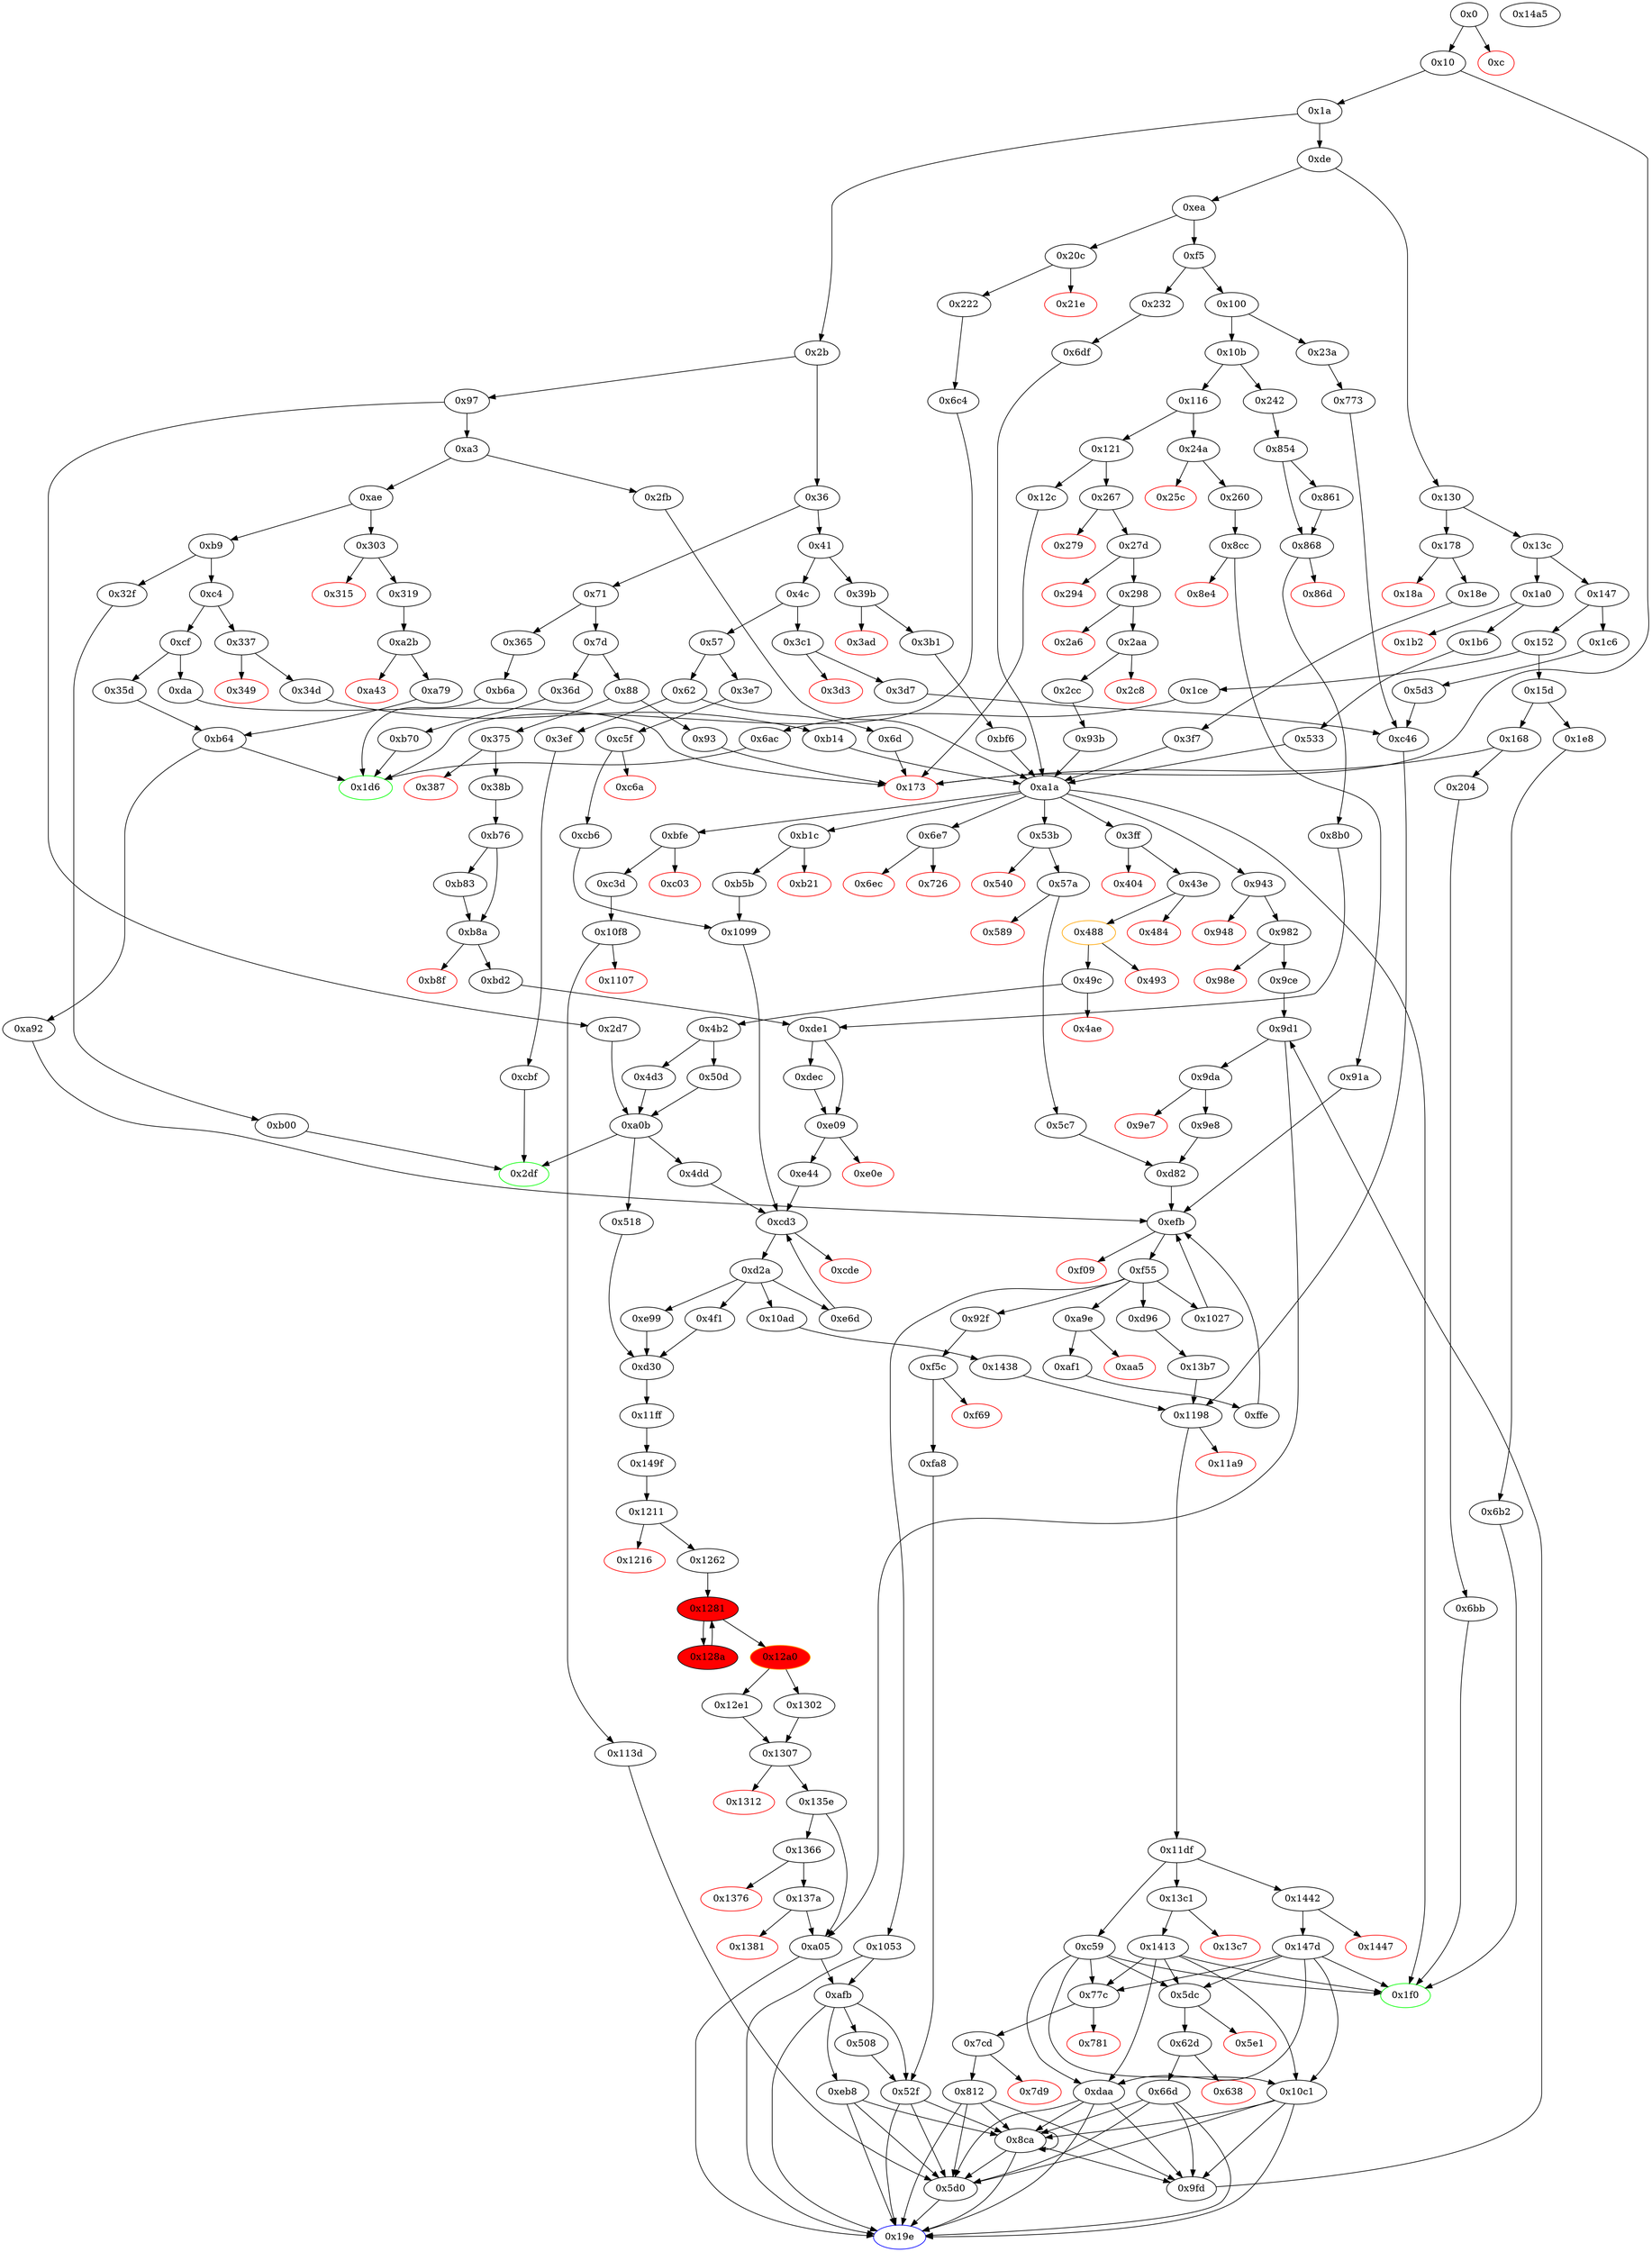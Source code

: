 digraph "" {
"0x1a0" [fillcolor=white, id="0x1a0", style=filled, tooltip="Block 0x1a0\n[0x1a0:0x1b1]\n---\nPredecessors: [0x13c]\nSuccessors: [0x1b2, 0x1b6]\n---\n0x1a0 JUMPDEST\n0x1a1 PUSH2 0x19e\n0x1a4 PUSH1 0x4\n0x1a6 DUP1\n0x1a7 CALLDATASIZE\n0x1a8 SUB\n0x1a9 PUSH1 0x20\n0x1ab DUP2\n0x1ac LT\n0x1ad ISZERO\n0x1ae PUSH2 0x1b6\n0x1b1 JUMPI\n---\n0x1a0: JUMPDEST \n0x1a1: V123 = 0x19e\n0x1a4: V124 = 0x4\n0x1a7: V125 = CALLDATASIZE\n0x1a8: V126 = SUB V125 0x4\n0x1a9: V127 = 0x20\n0x1ac: V128 = LT V126 0x20\n0x1ad: V129 = ISZERO V128\n0x1ae: V130 = 0x1b6\n0x1b1: JUMPI 0x1b6 V129\n---\nEntry stack: [V13]\nStack pops: 0\nStack additions: [0x19e, 0x4, V126]\nExit stack: [V13, 0x19e, 0x4, V126]\n\nDef sites:\nV13: {0x1a.0x1f}\n"];
"0xea" [fillcolor=white, id="0xea", style=filled, tooltip="Block 0xea\n[0xea:0xf4]\n---\nPredecessors: [0xde]\nSuccessors: [0xf5, 0x20c]\n---\n0xea DUP1\n0xeb PUSH4 0x70a08231\n0xf0 EQ\n0xf1 PUSH2 0x20c\n0xf4 JUMPI\n---\n0xeb: V68 = 0x70a08231\n0xf0: V69 = EQ 0x70a08231 V13\n0xf1: V70 = 0x20c\n0xf4: JUMPI 0x20c V69\n---\nEntry stack: [V13]\nStack pops: 1\nStack additions: [S0]\nExit stack: [V13]\n\nDef sites:\nV13: {0x1a.0x1f}\n"];
"0x130" [fillcolor=white, id="0x130", style=filled, tooltip="Block 0x130\n[0x130:0x13b]\n---\nPredecessors: [0xde]\nSuccessors: [0x13c, 0x178]\n---\n0x130 JUMPDEST\n0x131 DUP1\n0x132 PUSH4 0x17ffc320\n0x137 EQ\n0x138 PUSH2 0x178\n0x13b JUMPI\n---\n0x130: JUMPDEST \n0x132: V87 = 0x17ffc320\n0x137: V88 = EQ 0x17ffc320 V13\n0x138: V89 = 0x178\n0x13b: JUMPI 0x178 V88\n---\nEntry stack: [V13]\nStack pops: 1\nStack additions: [S0]\nExit stack: [V13]\n\nDef sites:\nV13: {0x1a.0x1f}\n"];
"0x100" [fillcolor=white, id="0x100", style=filled, tooltip="Block 0x100\n[0x100:0x10a]\n---\nPredecessors: [0xf5]\nSuccessors: [0x10b, 0x23a]\n---\n0x100 DUP1\n0x101 PUSH4 0x8456cb59\n0x106 EQ\n0x107 PUSH2 0x23a\n0x10a JUMPI\n---\n0x101: V74 = 0x8456cb59\n0x106: V75 = EQ 0x8456cb59 V13\n0x107: V76 = 0x23a\n0x10a: JUMPI 0x23a V75\n---\nEntry stack: [V13]\nStack pops: 1\nStack additions: [S0]\nExit stack: [V13]\n\nDef sites:\nV13: {0x1a.0x1f}\n"];
"0x36d" [fillcolor=white, id="0x36d", style=filled, tooltip="Block 0x36d\n[0x36d:0x374]\n---\nPredecessors: [0x7d]\nSuccessors: [0xb70]\n---\n0x36d JUMPDEST\n0x36e PUSH2 0x1d6\n0x371 PUSH2 0xb70\n0x374 JUMP\n---\n0x36d: JUMPDEST \n0x36e: V294 = 0x1d6\n0x371: V295 = 0xb70\n0x374: JUMP 0xb70\n---\nEntry stack: [V13]\nStack pops: 0\nStack additions: [0x1d6]\nExit stack: [V13, 0x1d6]\n\nDef sites:\nV13: {0x1a.0x1f}\n"];
"0xb8a" [fillcolor=white, id="0xb8a", style=filled, tooltip="Block 0xb8a\n[0xb8a:0xb8e]\n---\nPredecessors: [0xb76, 0xb83]\nSuccessors: [0xb8f, 0xbd2]\n---\n0xb8a JUMPDEST\n0xb8b PUSH2 0xbd2\n0xb8e JUMPI\n---\n0xb8a: JUMPDEST \n0xb8b: V990 = 0xbd2\n0xb8e: JUMPI 0xbd2 S0\n---\nEntry stack: [V13, 0x19e, V311, S0]\nStack pops: 1\nStack additions: []\nExit stack: [V13, 0x19e, V311]\n\nDef sites:\nV13: {0x1a.0x1f}\n0x19e: {0x375.0x376}\nV311: {0x38b.0x396}\nS0: {0xb83.0xb89, 0xb76.0xb7c}\n"];
"0x6c4" [fillcolor=white, id="0x6c4", style=filled, tooltip="Block 0x6c4\n[0x6c4:0x6de]\n---\nPredecessors: [0x222]\nSuccessors: [0x1d6]\n---\n0x6c4 JUMPDEST\n0x6c5 PUSH1 0x1\n0x6c7 PUSH1 0x1\n0x6c9 PUSH1 0xa0\n0x6cb SHL\n0x6cc SUB\n0x6cd AND\n0x6ce PUSH1 0x0\n0x6d0 SWAP1\n0x6d1 DUP2\n0x6d2 MSTORE\n0x6d3 PUSH1 0x4\n0x6d5 PUSH1 0x20\n0x6d7 MSTORE\n0x6d8 PUSH1 0x40\n0x6da SWAP1\n0x6db SHA3\n0x6dc SLOAD\n0x6dd SWAP1\n0x6de JUMP\n---\n0x6c4: JUMPDEST \n0x6c5: V588 = 0x1\n0x6c7: V589 = 0x1\n0x6c9: V590 = 0xa0\n0x6cb: V591 = SHL 0xa0 0x1\n0x6cc: V592 = SUB 0x10000000000000000000000000000000000000000 0x1\n0x6cd: V593 = AND 0xffffffffffffffffffffffffffffffffffffffff V177\n0x6ce: V594 = 0x0\n0x6d2: M[0x0] = V593\n0x6d3: V595 = 0x4\n0x6d5: V596 = 0x20\n0x6d7: M[0x20] = 0x4\n0x6d8: V597 = 0x40\n0x6db: V598 = SHA3 0x0 0x40\n0x6dc: V599 = S[V598]\n0x6de: JUMP 0x1d6\n---\nEntry stack: [V13, 0x1d6, V177]\nStack pops: 2\nStack additions: [V599]\nExit stack: [V13, V599]\n\nDef sites:\nV13: {0x1a.0x1f}\n0x1d6: {0x20c.0x20d}\nV177: {0x222.0x22d}\n"];
"0x267" [fillcolor=white, id="0x267", style=filled, tooltip="Block 0x267\n[0x267:0x278]\n---\nPredecessors: [0x121]\nSuccessors: [0x279, 0x27d]\n---\n0x267 JUMPDEST\n0x268 PUSH2 0x19e\n0x26b PUSH1 0x4\n0x26d DUP1\n0x26e CALLDATASIZE\n0x26f SUB\n0x270 PUSH1 0x20\n0x272 DUP2\n0x273 LT\n0x274 ISZERO\n0x275 PUSH2 0x27d\n0x278 JUMPI\n---\n0x267: JUMPDEST \n0x268: V196 = 0x19e\n0x26b: V197 = 0x4\n0x26e: V198 = CALLDATASIZE\n0x26f: V199 = SUB V198 0x4\n0x270: V200 = 0x20\n0x273: V201 = LT V199 0x20\n0x274: V202 = ISZERO V201\n0x275: V203 = 0x27d\n0x278: JUMPI 0x27d V202\n---\nEntry stack: [V13]\nStack pops: 0\nStack additions: [0x19e, 0x4, V199]\nExit stack: [V13, 0x19e, 0x4, V199]\n\nDef sites:\nV13: {0x1a.0x1f}\n"];
"0xf5c" [fillcolor=white, id="0xf5c", style=filled, tooltip="Block 0xf5c\n[0xf5c:0xf68]\n---\nPredecessors: [0x92f]\nSuccessors: [0xf69, 0xfa8]\n---\n0xf5c JUMPDEST\n0xf5d PUSH1 0x8\n0xf5f SLOAD\n0xf60 PUSH1 0xff\n0xf62 AND\n0xf63 DUP1\n0xf64 ISZERO\n0xf65 PUSH2 0xfa8\n0xf68 JUMPI\n---\n0xf5c: JUMPDEST \n0xf5d: V1292 = 0x8\n0xf5f: V1293 = S[0x8]\n0xf60: V1294 = 0xff\n0xf62: V1295 = AND 0xff V1293\n0xf64: V1296 = ISZERO V1295\n0xf65: V1297 = 0xfa8\n0xf68: JUMPI 0xfa8 V1296\n---\nEntry stack: [V13, S9, S8, S7, S6, S5, S4, S3, 0x52f, S1, S0]\nStack pops: 0\nStack additions: [V1295]\nExit stack: [V13, S9, S8, S7, S6, S5, S4, S3, 0x52f, S1, S0, V1295]\n\nDef sites:\nV13: {0x1a.0x1f}\nS9: {0x303.0x304, 0x1a.0x1f, 0x267.0x268}\nS8: {0x319.0x325, 0x303.0x304, 0x1a.0x1f, 0x2aa.0x2b0}\nS7: {0x319.0x325, 0x303.0x304, 0x1a.0x1f, 0x2aa.0x2ac, 0x319.0x32a}\nS6: {0x319.0x325, 0x319.0x32a, 0x1a.0x1f, 0x2aa.0x2ac, 0x1a0.0x1a1, 0x3e7.0x3e8}\nS5: {0x319.0x32a, 0x24a.0x24b, 0x9fd.0xa00, 0x9ce.0x9cf, 0xaf1.0xaf2, 0x1b6.0x1c1}\nS4: {0x319.0x32a, 0x260.0x262, 0x9da.0x9da, 0x5c7.0x5c8, 0x319.0x325}\nS3: {0xefb_0x91a.0xf00, 0xefb_0xd82.0xf00, 0xefb_0xa92.0xf00, 0xefb_0xffe.0xf00, 0xefb_0x1027_0xf55_0xa92.0xf00, 0xefb_0x1027_0xf55_0xffe.0xf00}\n0x52f: {0x92f.0x932}\nS1: {0x319.0x32a, 0x260.0x262, 0x9da.0x9da, 0x5c7.0x5c8, 0x319.0x325}\nS0: {0xefb_0x91a.0xf00, 0xefb_0xd82.0xf00, 0xefb_0xa92.0xf00, 0xefb_0xffe.0xf00, 0xefb_0x1027_0xf55_0xa92.0xf00, 0xefb_0x1027_0xf55_0xffe.0xf00}\n"];
"0x488" [color=orange, fillcolor=white, id="0x488", style=filled, tooltip="Block 0x488\n[0x488:0x492]\n---\nPredecessors: [0x43e]\nSuccessors: [0x493, 0x49c]\n---\n0x488 JUMPDEST\n0x489 POP\n0x48a GAS\n0x48b STATICCALL\n0x48c ISZERO\n0x48d DUP1\n0x48e ISZERO\n0x48f PUSH2 0x49c\n0x492 JUMPI\n---\n0x488: JUMPDEST \n0x48a: V402 = GAS\n0x48b: V403 = STATICCALL V402 V390 V383 V396 V383 0x20\n0x48c: V404 = ISZERO V403\n0x48e: V405 = ISZERO V404\n0x48f: V406 = 0x49c\n0x492: JUMPI 0x49c V405\n---\nEntry stack: [V13, S12, S11, S10, 0x0, V390, 0x70a08231, V393, 0x20, V383, V396, V383, V390, V398]\nStack pops: 6\nStack additions: [V404]\nExit stack: [V13, S12, S11, S10, 0x0, V390, 0x70a08231, V393, V404]\n\nDef sites:\nV13: {0x1a.0x1f}\nS12: {0x1a.0x1f, 0x267.0x268}\nS11: {0x178.0x179, 0x39b.0x39c, 0x1a.0x1f, 0x2aa.0x2b0, 0x1a0.0x1a1, 0x337.0x338}\nS10: {0x1a.0x1f, 0x2aa.0x2ac, 0x34d.0x358, 0x18e.0x199, 0x3b1.0x3bc, 0x232.0x233, 0x1b6.0x1c1}\n0x0: {0x43e.0x455}\nV390: {0x43e.0x461}\n0x70a08231: {0x43e.0x463}\nV393: {0x43e.0x46d}\n0x20: {0x43e.0x46f}\nV383: {0x43e.0x454}\nV396: {0x43e.0x478}\nV383: {0x43e.0x454}\nV390: {0x43e.0x461}\nV398: {0x43e.0x47d}\n"];
"0xd82" [fillcolor=white, id="0xd82", style=filled, tooltip="Block 0xd82\n[0xd82:0xd95]\n---\nPredecessors: [0x5c7, 0x9e8]\nSuccessors: [0xefb]\n---\n0xd82 JUMPDEST\n0xd83 PUSH1 0x2\n0xd85 SLOAD\n0xd86 PUSH2 0xd96\n0xd89 SWAP1\n0xd8a PUSH1 0x1\n0xd8c PUSH4 0xffffffff\n0xd91 PUSH2 0xefb\n0xd94 AND\n0xd95 JUMP\n---\n0xd82: JUMPDEST \n0xd83: V1148 = 0x2\n0xd85: V1149 = S[0x2]\n0xd86: V1150 = 0xd96\n0xd8a: V1151 = 0x1\n0xd8c: V1152 = 0xffffffff\n0xd91: V1153 = 0xefb\n0xd94: V1154 = AND 0xefb 0xffffffff\n0xd95: JUMP 0xefb\n---\nEntry stack: [V13, S7, S6, S5, S4, S3, S2, {0x5d0, 0x9fd}, S0]\nStack pops: 0\nStack additions: [0xd96, V1149, 0x1]\nExit stack: [V13, S7, S6, S5, S4, S3, S2, {0x5d0, 0x9fd}, S0, 0xd96, V1149, 0x1]\n\nDef sites:\nV13: {0x1a.0x1f}\nS7: {0x1a.0x1f, 0x267.0x268}\nS6: {0x303.0x304, 0x1a.0x1f, 0x267.0x268, 0x2aa.0x2b0}\nS5: {0x319.0x325, 0x178.0x179, 0x39b.0x39c, 0x1a.0x1f, 0x337.0x338, 0x2aa.0x2b0, 0x2aa.0x2ac, 0x1a0.0x1a1, 0x303.0x304}\nS4: {0x319.0x325, 0x319.0x32a, 0x1a.0x1f, 0x3b1.0x3bc, 0x232.0x233, 0x337.0x338, 0x1b6.0x1c1, 0x2aa.0x2ac, 0x34d.0x358, 0x18e.0x199, 0x3e7.0x3e8, 0x1a0.0x1a1, 0x303.0x304, 0x267.0x268}\nS3: {0x319.0x32a, 0x319.0x325, 0x39b.0x39c, 0x1a.0x1f, 0x34d.0x358, 0x9ce.0x9cf, 0x18e.0x199, 0x178.0x179, 0x9fd.0xa00, 0x3b1.0x3bc, 0x232.0x233, 0x337.0x338, 0x1b6.0x1c1, 0x2aa.0x2b0, 0x2aa.0x2ac, 0x1a0.0x1a1, 0x3e7.0x3e8}\nS2: {0x1a.0x1f, 0x9fd.0xa00, 0x9ce.0x9cf, 0x3b1.0x3bc, 0x232.0x233, 0x1b6.0x1c1, 0x2aa.0x2ac, 0x34d.0x358, 0x18e.0x199}\n{0x5d0, 0x9fd}: {0x9da.0x9da, 0x5c7.0x5c8}\nS0: {0x1a.0x1f, 0x3b1.0x3bc, 0x232.0x233, 0x1b6.0x1c1, 0x9e8.0x9f8, 0x2aa.0x2ac, 0x34d.0x358, 0x18e.0x199}\n"];
"0x4c" [fillcolor=white, id="0x4c", style=filled, tooltip="Block 0x4c\n[0x4c:0x56]\n---\nPredecessors: [0x41]\nSuccessors: [0x57, 0x3c1]\n---\n0x4c DUP1\n0x4d PUSH4 0xf3ae2415\n0x52 EQ\n0x53 PUSH2 0x3c1\n0x56 JUMPI\n---\n0x4d: V26 = 0xf3ae2415\n0x52: V27 = EQ 0xf3ae2415 V13\n0x53: V28 = 0x3c1\n0x56: JUMPI 0x3c1 V27\n---\nEntry stack: [V13]\nStack pops: 1\nStack additions: [S0]\nExit stack: [V13]\n\nDef sites:\nV13: {0x1a.0x1f}\n"];
"0x18a" [color=red, fillcolor=white, id="0x18a", style=filled, tooltip="Block 0x18a\n[0x18a:0x18d]\n---\nPredecessors: [0x178]\nSuccessors: []\n---\n0x18a PUSH1 0x0\n0x18c DUP1\n0x18d REVERT\n---\n0x18a: V114 = 0x0\n0x18d: REVERT 0x0 0x0\n---\nEntry stack: [V13, 0x19e, 0x4, V109]\nStack pops: 0\nStack additions: []\nExit stack: [V13, 0x19e, 0x4, V109]\n\nDef sites:\nV13: {0x1a.0x1f}\n0x19e: {0x178.0x179}\n0x4: {0x178.0x17c}\nV109: {0x178.0x180}\n"];
"0xe44" [fillcolor=white, id="0xe44", style=filled, tooltip="Block 0xe44\n[0xe44:0xe6c]\n---\nPredecessors: [0xe09]\nSuccessors: [0xcd3]\n---\n0xe44 JUMPDEST\n0xe45 PUSH1 0x1\n0xe47 PUSH1 0x1\n0xe49 PUSH1 0xa0\n0xe4b SHL\n0xe4c SUB\n0xe4d DUP3\n0xe4e AND\n0xe4f PUSH1 0x0\n0xe51 SWAP1\n0xe52 DUP2\n0xe53 MSTORE\n0xe54 PUSH1 0x4\n0xe56 PUSH1 0x20\n0xe58 MSTORE\n0xe59 PUSH1 0x40\n0xe5b SWAP1\n0xe5c SHA3\n0xe5d SLOAD\n0xe5e PUSH2 0xe6d\n0xe61 SWAP1\n0xe62 DUP3\n0xe63 PUSH4 0xffffffff\n0xe68 PUSH2 0xcd3\n0xe6b AND\n0xe6c JUMP\n---\n0xe44: JUMPDEST \n0xe45: V1210 = 0x1\n0xe47: V1211 = 0x1\n0xe49: V1212 = 0xa0\n0xe4b: V1213 = SHL 0xa0 0x1\n0xe4c: V1214 = SUB 0x10000000000000000000000000000000000000000 0x1\n0xe4e: V1215 = AND S1 0xffffffffffffffffffffffffffffffffffffffff\n0xe4f: V1216 = 0x0\n0xe53: M[0x0] = V1215\n0xe54: V1217 = 0x4\n0xe56: V1218 = 0x20\n0xe58: M[0x20] = 0x4\n0xe59: V1219 = 0x40\n0xe5c: V1220 = SHA3 0x0 0x40\n0xe5d: V1221 = S[V1220]\n0xe5e: V1222 = 0xe6d\n0xe63: V1223 = 0xffffffff\n0xe68: V1224 = 0xcd3\n0xe6b: V1225 = AND 0xcd3 0xffffffff\n0xe6c: JUMP 0xcd3\n---\nEntry stack: [V13, S4, S3, {0x5d0, 0x8ca}, S1, S0]\nStack pops: 2\nStack additions: [S1, S0, 0xe6d, V1221, S0]\nExit stack: [V13, S4, S3, {0x5d0, 0x8ca}, S1, S0, 0xe6d, V1221, S0]\n\nDef sites:\nV13: {0x1a.0x1f}\nS4: {0x1a.0x1f, 0x375.0x376}\nS3: {0x38b.0x396, 0x242.0x243}\n{0x5d0, 0x8ca}: {0x8b0.0x8c1, 0xbd2.0xbec}\nS1: {0x8b0.0x8b1, 0x38b.0x396}\nS0: {0x8b0.0x8c0, 0xbd2.0xbeb}\n"];
"0xafb" [fillcolor=white, id="0xafb", style=filled, tooltip="Block 0xafb\n[0xafb:0xaff]\n---\nPredecessors: [0xa05, 0x1053]\nSuccessors: [0x19e, 0x508, 0x52f, 0xeb8]\n---\n0xafb JUMPDEST\n0xafc POP\n0xafd POP\n0xafe POP\n0xaff JUMP\n---\n0xafb: JUMPDEST \n0xaff: JUMP S3\n---\nEntry stack: [V13, S8, S7, {0x19e, 0x5d0, 0x8ca}, S5, S4, S3, S2, S1, S0]\nStack pops: 4\nStack additions: []\nExit stack: [V13, S8, S7, {0x19e, 0x5d0, 0x8ca}, S5, S4]\n\nDef sites:\nV13: {0x1a.0x1f}\nS8: {0x1a.0x1f, 0x375.0x376}\nS7: {0x38b.0x396, 0x1a.0x1f, 0x242.0x243}\n{0x19e, 0x5d0, 0x8ca}: {0x178.0x179, 0xbd2.0xbec, 0x8b0.0x8c1}\nS5: {0x8b0.0x8b1, 0x38b.0x396, 0x18e.0x199}\nS4: {0xbd2.0xbeb, 0x8b0.0x8c0, 0x4b2.0x4b4, 0x1a.0x1f}\nS3: {0xe99.0xea0, 0x1a.0x1f, 0x50d.0x50e, 0x303.0x304, 0x4d3.0x4d3, 0x267.0x268}\nS2: {0xe99.0xeb1, 0x518.0x522, 0x319.0x325, 0x1a.0x1f, 0x2aa.0x2b0, 0x4f1.0x4fb, 0x303.0x304}\nS1: {0x319.0x325, 0x319.0x32a, 0x1a.0x1f, 0x8b0.0x8b1, 0xa0b_0x4d3.0xa17, 0xa0b_0x50d.0xa17, 0x38b.0x396, 0x2aa.0x2ac, 0x303.0x304}\nS0: {0x319.0x325, 0x319.0x32a, 0x1a.0x1f, 0xd2a_0x4dd.0xd2d, 0x8b0.0x8c0, 0xbd2.0xbeb, 0x4b2.0x4b4, 0x2aa.0x2ac, 0x3e7.0x3e8, 0x1a0.0x1a1, 0x267.0x268}\n"];
"0x77c" [fillcolor=white, id="0x77c", style=filled, tooltip="Block 0x77c\n[0x77c:0x780]\n---\nPredecessors: [0xc59, 0x1413, 0x147d]\nSuccessors: [0x781, 0x7cd]\n---\n0x77c JUMPDEST\n0x77d PUSH2 0x7cd\n0x780 JUMPI\n---\n0x77c: JUMPDEST \n0x77d: V645 = 0x7cd\n0x780: JUMPI 0x7cd S0\n---\nEntry stack: [V13, S7, S6, S5, S4, S3, S2, S1, S0]\nStack pops: 1\nStack additions: []\nExit stack: [V13, S7, S6, S5, S4, S3, S2, S1]\n\nDef sites:\nV13: {0x1a.0x1f}\nS7: {0x1a.0x1f, 0x267.0x268}\nS6: {0x303.0x304, 0x1a.0x1f, 0x267.0x268, 0x2aa.0x2b0}\nS5: {0x319.0x325, 0x303.0x304, 0x1a.0x1f, 0x2aa.0x2b0, 0x2aa.0x2ac}\nS4: {0x319.0x325, 0x319.0x32a, 0x1a.0x1f, 0x337.0x338, 0x2aa.0x2ac, 0x1a0.0x1a1, 0x303.0x304, 0x3e7.0x3e8}\nS3: {0x319.0x32a, 0x319.0x325, 0x1a.0x1f, 0x9fd.0xa00, 0x337.0x338, 0x1b6.0x1c1, 0x2aa.0x2ac, 0x34d.0x358, 0x9ce.0x9cf, 0x1a0.0x1a1, 0x3e7.0x3e8}\nS2: {0x319.0x32a, 0xb5b.0xb5c, 0x1a.0x1f, 0x9da.0x9da, 0x9fd.0xa00, 0x5c7.0x5c8, 0xcb6.0xcb7, 0x1b6.0x1c1, 0x34d.0x358, 0x9ce.0x9cf, 0x3e7.0x3e8}\nS1: {0xa79.0xa7b, 0x319.0x32a, 0xb5b.0xb5c, 0x23a.0x23b, 0x1a.0x1f, 0x9da.0x9da, 0x1b6.0x1c1, 0xcb6.0xcba, 0x9e8.0x9f8, 0xcb6.0xcb7, 0x34d.0x358, 0x5c7.0x5c8, 0x1c6.0x1c7}\nS0: {0x11df_0x1438_0xb5b.0x11fc, 0x11df_0x1438_0xcb6.0x11fc, 0xa79.0xa7b, 0x11df_0xc46_0x773.0x11fc, 0x11df_0x13b7_0xf55_0xd82.0x11fc, 0x11df_0xc46_0x3d7.0x11fc, 0x11df_0x13b7_0xf55_0xa92.0x11fc, 0x11df_0xc46_0x5d3.0x11fc, 0xcb6.0xcba, 0x1b6.0x1c1, 0x9e8.0x9f8, 0x34d.0x358}\n"];
"0x493" [color=red, fillcolor=white, id="0x493", style=filled, tooltip="Block 0x493\n[0x493:0x49b]\n---\nPredecessors: [0x488]\nSuccessors: []\n---\n0x493 RETURNDATASIZE\n0x494 PUSH1 0x0\n0x496 DUP1\n0x497 RETURNDATACOPY\n0x498 RETURNDATASIZE\n0x499 PUSH1 0x0\n0x49b REVERT\n---\n0x493: V407 = RETURNDATASIZE\n0x494: V408 = 0x0\n0x497: RETURNDATACOPY 0x0 0x0 V407\n0x498: V409 = RETURNDATASIZE\n0x499: V410 = 0x0\n0x49b: REVERT 0x0 V409\n---\nEntry stack: [V13, S7, S6, S5, 0x0, V390, 0x70a08231, V393, V404]\nStack pops: 0\nStack additions: []\nExit stack: [V13, S7, S6, S5, 0x0, V390, 0x70a08231, V393, V404]\n\nDef sites:\nV13: {0x1a.0x1f}\nS7: {0x1a.0x1f, 0x267.0x268}\nS6: {0x178.0x179, 0x39b.0x39c, 0x1a.0x1f, 0x2aa.0x2b0, 0x1a0.0x1a1, 0x337.0x338}\nS5: {0x1a.0x1f, 0x2aa.0x2ac, 0x34d.0x358, 0x18e.0x199, 0x3b1.0x3bc, 0x232.0x233, 0x1b6.0x1c1}\n0x0: {0x43e.0x455}\nV390: {0x43e.0x461}\n0x70a08231: {0x43e.0x463}\nV393: {0x43e.0x46d}\nV404: {0x488.0x48c}\n"];
"0xb8f" [color=red, fillcolor=white, id="0xb8f", style=filled, tooltip="Block 0xb8f\n[0xb8f:0xbd1]\n---\nPredecessors: [0xb8a]\nSuccessors: []\n---\n0xb8f PUSH1 0x40\n0xb91 DUP1\n0xb92 MLOAD\n0xb93 PUSH3 0x461bcd\n0xb97 PUSH1 0xe5\n0xb99 SHL\n0xb9a DUP2\n0xb9b MSTORE\n0xb9c PUSH1 0x20\n0xb9e PUSH1 0x4\n0xba0 DUP3\n0xba1 ADD\n0xba2 MSTORE\n0xba3 PUSH1 0x14\n0xba5 PUSH1 0x24\n0xba7 DUP3\n0xba8 ADD\n0xba9 MSTORE\n0xbaa PUSH20 0x4e6f7420726561647920746f2072656c65617365\n0xbbf PUSH1 0x60\n0xbc1 SHL\n0xbc2 PUSH1 0x44\n0xbc4 DUP3\n0xbc5 ADD\n0xbc6 MSTORE\n0xbc7 SWAP1\n0xbc8 MLOAD\n0xbc9 SWAP1\n0xbca DUP2\n0xbcb SWAP1\n0xbcc SUB\n0xbcd PUSH1 0x64\n0xbcf ADD\n0xbd0 SWAP1\n0xbd1 REVERT\n---\n0xb8f: V991 = 0x40\n0xb92: V992 = M[0x40]\n0xb93: V993 = 0x461bcd\n0xb97: V994 = 0xe5\n0xb99: V995 = SHL 0xe5 0x461bcd\n0xb9b: M[V992] = 0x8c379a000000000000000000000000000000000000000000000000000000000\n0xb9c: V996 = 0x20\n0xb9e: V997 = 0x4\n0xba1: V998 = ADD V992 0x4\n0xba2: M[V998] = 0x20\n0xba3: V999 = 0x14\n0xba5: V1000 = 0x24\n0xba8: V1001 = ADD V992 0x24\n0xba9: M[V1001] = 0x14\n0xbaa: V1002 = 0x4e6f7420726561647920746f2072656c65617365\n0xbbf: V1003 = 0x60\n0xbc1: V1004 = SHL 0x60 0x4e6f7420726561647920746f2072656c65617365\n0xbc2: V1005 = 0x44\n0xbc5: V1006 = ADD V992 0x44\n0xbc6: M[V1006] = 0x4e6f7420726561647920746f2072656c65617365000000000000000000000000\n0xbc8: V1007 = M[0x40]\n0xbcc: V1008 = SUB V992 V1007\n0xbcd: V1009 = 0x64\n0xbcf: V1010 = ADD 0x64 V1008\n0xbd1: REVERT V1007 V1010\n---\nEntry stack: [V13, 0x19e, V311]\nStack pops: 0\nStack additions: []\nExit stack: [V13, 0x19e, V311]\n\nDef sites:\nV13: {0x1a.0x1f}\n0x19e: {0x375.0x376}\nV311: {0x38b.0x396}\n"];
"0x93b" [fillcolor=white, id="0x93b", style=filled, tooltip="Block 0x93b\n[0x93b:0x942]\n---\nPredecessors: [0x2cc]\nSuccessors: [0xa1a]\n---\n0x93b JUMPDEST\n0x93c PUSH2 0x943\n0x93f PUSH2 0xa1a\n0x942 JUMP\n---\n0x93b: JUMPDEST \n0x93c: V787 = 0x943\n0x93f: V788 = 0xa1a\n0x942: JUMP 0xa1a\n---\nEntry stack: [V13, 0x19e, V223, V221]\nStack pops: 0\nStack additions: [0x943]\nExit stack: [V13, 0x19e, V223, V221, 0x943]\n\nDef sites:\nV13: {0x1a.0x1f}\n0x19e: {0x267.0x268}\nV223: {0x2aa.0x2b0}\nV221: {0x2aa.0x2ac}\n"];
"0x508" [fillcolor=white, id="0x508", style=filled, tooltip="Block 0x508\n[0x508:0x50c]\n---\nPredecessors: [0xafb]\nSuccessors: [0x52f]\n---\n0x508 JUMPDEST\n0x509 PUSH2 0x52f\n0x50c JUMP\n---\n0x508: JUMPDEST \n0x509: V452 = 0x52f\n0x50c: JUMP 0x52f\n---\nEntry stack: [V13, S4, S3, {0x19e, 0x5d0, 0x8ca}, S1, S0]\nStack pops: 0\nStack additions: []\nExit stack: [V13, S4, S3, {0x19e, 0x5d0, 0x8ca}, S1, S0]\n\nDef sites:\nV13: {0x1a.0x1f}\nS4: {0x1a.0x1f, 0x375.0x376}\nS3: {0x38b.0x396, 0x1a.0x1f, 0x242.0x243}\n{0x19e, 0x5d0, 0x8ca}: {0x178.0x179, 0xbd2.0xbec, 0x8b0.0x8c1}\nS1: {0x8b0.0x8b1, 0x38b.0x396, 0x18e.0x199}\nS0: {0xbd2.0xbeb, 0x8b0.0x8c0, 0x4b2.0x4b4, 0x1a.0x1f}\n"];
"0x232" [fillcolor=white, id="0x232", style=filled, tooltip="Block 0x232\n[0x232:0x239]\n---\nPredecessors: [0xf5]\nSuccessors: [0x6df]\n---\n0x232 JUMPDEST\n0x233 PUSH2 0x19e\n0x236 PUSH2 0x6df\n0x239 JUMP\n---\n0x232: JUMPDEST \n0x233: V179 = 0x19e\n0x236: V180 = 0x6df\n0x239: JUMP 0x6df\n---\nEntry stack: [V13]\nStack pops: 0\nStack additions: [0x19e]\nExit stack: [V13, 0x19e]\n\nDef sites:\nV13: {0x1a.0x1f}\n"];
"0x168" [fillcolor=white, id="0x168", style=filled, tooltip="Block 0x168\n[0x168:0x172]\n---\nPredecessors: [0x15d]\nSuccessors: [0x173, 0x204]\n---\n0x168 DUP1\n0x169 PUSH4 0x6ef2c89b\n0x16e EQ\n0x16f PUSH2 0x204\n0x172 JUMPI\n---\n0x169: V102 = 0x6ef2c89b\n0x16e: V103 = EQ 0x6ef2c89b V13\n0x16f: V104 = 0x204\n0x172: JUMPI 0x204 V103\n---\nEntry stack: [V13]\nStack pops: 1\nStack additions: [S0]\nExit stack: [V13]\n\nDef sites:\nV13: {0x1a.0x1f}\n"];
"0xb70" [fillcolor=white, id="0xb70", style=filled, tooltip="Block 0xb70\n[0xb70:0xb75]\n---\nPredecessors: [0x36d]\nSuccessors: [0x1d6]\n---\n0xb70 JUMPDEST\n0xb71 PUSH1 0x6\n0xb73 SLOAD\n0xb74 SWAP1\n0xb75 JUMP\n---\n0xb70: JUMPDEST \n0xb71: V977 = 0x6\n0xb73: V978 = S[0x6]\n0xb75: JUMP 0x1d6\n---\nEntry stack: [V13, 0x1d6]\nStack pops: 1\nStack additions: [V978]\nExit stack: [V13, V978]\n\nDef sites:\nV13: {0x1a.0x1f}\n0x1d6: {0x36d.0x36e}\n"];
"0x91a" [fillcolor=white, id="0x91a", style=filled, tooltip="Block 0x91a\n[0x91a:0x92e]\n---\nPredecessors: [0x8cc]\nSuccessors: [0xefb]\n---\n0x91a JUMPDEST\n0x91b PUSH1 0x0\n0x91d PUSH2 0x92f\n0x920 DUP3\n0x921 PUSH3 0x4f1a00\n0x925 PUSH4 0xffffffff\n0x92a PUSH2 0xefb\n0x92d AND\n0x92e JUMP\n---\n0x91a: JUMPDEST \n0x91b: V779 = 0x0\n0x91d: V780 = 0x92f\n0x921: V781 = 0x4f1a00\n0x925: V782 = 0xffffffff\n0x92a: V783 = 0xefb\n0x92d: V784 = AND 0xefb 0xffffffff\n0x92e: JUMP 0xefb\n---\nEntry stack: [V13, 0x19e, V194]\nStack pops: 1\nStack additions: [S0, 0x0, 0x92f, S0, 0x4f1a00]\nExit stack: [V13, 0x19e, V194, 0x0, 0x92f, V194, 0x4f1a00]\n\nDef sites:\nV13: {0x1a.0x1f}\n0x19e: {0x24a.0x24b}\nV194: {0x260.0x262}\n"];
"0x20c" [fillcolor=white, id="0x20c", style=filled, tooltip="Block 0x20c\n[0x20c:0x21d]\n---\nPredecessors: [0xea]\nSuccessors: [0x21e, 0x222]\n---\n0x20c JUMPDEST\n0x20d PUSH2 0x1d6\n0x210 PUSH1 0x4\n0x212 DUP1\n0x213 CALLDATASIZE\n0x214 SUB\n0x215 PUSH1 0x20\n0x217 DUP2\n0x218 LT\n0x219 ISZERO\n0x21a PUSH2 0x222\n0x21d JUMPI\n---\n0x20c: JUMPDEST \n0x20d: V162 = 0x1d6\n0x210: V163 = 0x4\n0x213: V164 = CALLDATASIZE\n0x214: V165 = SUB V164 0x4\n0x215: V166 = 0x20\n0x218: V167 = LT V165 0x20\n0x219: V168 = ISZERO V167\n0x21a: V169 = 0x222\n0x21d: JUMPI 0x222 V168\n---\nEntry stack: [V13]\nStack pops: 0\nStack additions: [0x1d6, 0x4, V165]\nExit stack: [V13, 0x1d6, 0x4, V165]\n\nDef sites:\nV13: {0x1a.0x1f}\n"];
"0x854" [fillcolor=white, id="0x854", style=filled, tooltip="Block 0x854\n[0x854:0x860]\n---\nPredecessors: [0x242]\nSuccessors: [0x861, 0x868]\n---\n0x854 JUMPDEST\n0x855 PUSH1 0x8\n0x857 SLOAD\n0x858 PUSH1 0xff\n0x85a AND\n0x85b DUP1\n0x85c ISZERO\n0x85d PUSH2 0x868\n0x860 JUMPI\n---\n0x854: JUMPDEST \n0x855: V705 = 0x8\n0x857: V706 = S[0x8]\n0x858: V707 = 0xff\n0x85a: V708 = AND 0xff V706\n0x85c: V709 = ISZERO V708\n0x85d: V710 = 0x868\n0x860: JUMPI 0x868 V709\n---\nEntry stack: [V13, 0x19e]\nStack pops: 0\nStack additions: [V708]\nExit stack: [V13, 0x19e, V708]\n\nDef sites:\nV13: {0x1a.0x1f}\n0x19e: {0x242.0x243}\n"];
"0x13c7" [color=red, fillcolor=white, id="0x13c7", style=filled, tooltip="Block 0x13c7\n[0x13c7:0x1412]\n---\nPredecessors: [0x13c1]\nSuccessors: []\n---\n0x13c7 PUSH1 0x40\n0x13c9 DUP1\n0x13ca MLOAD\n0x13cb PUSH3 0x461bcd\n0x13cf PUSH1 0xe5\n0x13d1 SHL\n0x13d2 DUP2\n0x13d3 MSTORE\n0x13d4 PUSH1 0x20\n0x13d6 PUSH1 0x4\n0x13d8 DUP3\n0x13d9 ADD\n0x13da MSTORE\n0x13db PUSH1 0x1f\n0x13dd PUSH1 0x24\n0x13df DUP3\n0x13e0 ADD\n0x13e1 MSTORE\n0x13e2 PUSH32 0x526f6c65733a206163636f756e7420616c72656164792068617320726f6c6500\n0x1403 PUSH1 0x44\n0x1405 DUP3\n0x1406 ADD\n0x1407 MSTORE\n0x1408 SWAP1\n0x1409 MLOAD\n0x140a SWAP1\n0x140b DUP2\n0x140c SWAP1\n0x140d SUB\n0x140e PUSH1 0x64\n0x1410 ADD\n0x1411 SWAP1\n0x1412 REVERT\n---\n0x13c7: V1649 = 0x40\n0x13ca: V1650 = M[0x40]\n0x13cb: V1651 = 0x461bcd\n0x13cf: V1652 = 0xe5\n0x13d1: V1653 = SHL 0xe5 0x461bcd\n0x13d3: M[V1650] = 0x8c379a000000000000000000000000000000000000000000000000000000000\n0x13d4: V1654 = 0x20\n0x13d6: V1655 = 0x4\n0x13d9: V1656 = ADD V1650 0x4\n0x13da: M[V1656] = 0x20\n0x13db: V1657 = 0x1f\n0x13dd: V1658 = 0x24\n0x13e0: V1659 = ADD V1650 0x24\n0x13e1: M[V1659] = 0x1f\n0x13e2: V1660 = 0x526f6c65733a206163636f756e7420616c72656164792068617320726f6c6500\n0x1403: V1661 = 0x44\n0x1406: V1662 = ADD V1650 0x44\n0x1407: M[V1662] = 0x526f6c65733a206163636f756e7420616c72656164792068617320726f6c6500\n0x1409: V1663 = M[0x40]\n0x140d: V1664 = SUB V1650 V1663\n0x140e: V1665 = 0x64\n0x1410: V1666 = ADD 0x64 V1664\n0x1412: REVERT V1663 V1666\n---\nEntry stack: [V13, S9, S8, S7, S6, S5, S4, S3, {0x1f0, 0x5dc, 0x77c, 0xdaa, 0x10c1}, S1, S0]\nStack pops: 0\nStack additions: []\nExit stack: [V13, S9, S8, S7, S6, S5, S4, S3, {0x1f0, 0x5dc, 0x77c, 0xdaa, 0x10c1}, S1, S0]\n\nDef sites:\nV13: {0x1a.0x1f}\nS9: {0x1a.0x1f, 0x267.0x268}\nS8: {0x303.0x304, 0x1a.0x1f, 0x2aa.0x2b0}\nS7: {0x319.0x325, 0x303.0x304, 0x1a.0x1f, 0x2aa.0x2ac}\nS6: {0x319.0x325, 0x319.0x32a, 0x1a.0x1f, 0x2aa.0x2ac, 0x3e7.0x3e8, 0x1a0.0x1a1, 0x337.0x338}\nS5: {0x319.0x32a, 0x34d.0x358, 0x9fd.0xa00, 0x9ce.0x9cf, 0x3e7.0x3e8, 0x1b6.0x1c1}\nS4: {0x319.0x32a, 0xb5b.0xb5c, 0x1a.0x1f, 0x9da.0x9da, 0x5c7.0x5c8, 0xcb6.0xcb7}\nS3: {0xa79.0xa7b, 0x23a.0x23b, 0x1a.0x1f, 0x1b6.0x1c1, 0xcb6.0xcba, 0x9e8.0x9f8, 0x34d.0x358, 0x1c6.0x1c7}\n{0x1f0, 0x5dc, 0x77c, 0xdaa, 0x10c1}: {0xd96_0xf55_0xa92.0xd9a, 0xd96_0xf55_0xd82.0xd9a, 0x10ad_0xb5b.0x10b1, 0x3c1.0x3c2, 0x5d3.0x5d4, 0x773.0x774, 0x10ad_0xcb6.0x10b1}\nS1: {0x5d3.0x5d7, 0xd96_0xf55_0xd82.0xd9d, 0x10ad_0xcb6.0x10b4, 0xd96_0xf55_0xa92.0xd9d, 0x773.0x777, 0x10ad_0xb5b.0x10b4, 0x3d7.0x3e2}\nS0: {0xa79.0xa7b, 0xc46_0x3d7.0xc47, 0xc46_0x5d3.0xc47, 0xc46_0x773.0xc47, 0x1b6.0x1c1, 0xcb6.0xcba, 0x9e8.0x9f8, 0x34d.0x358}\n"];
"0x484" [color=red, fillcolor=white, id="0x484", style=filled, tooltip="Block 0x484\n[0x484:0x487]\n---\nPredecessors: [0x43e]\nSuccessors: []\n---\n0x484 PUSH1 0x0\n0x486 DUP1\n0x487 REVERT\n---\n0x484: V401 = 0x0\n0x487: REVERT 0x0 0x0\n---\nEntry stack: [V13, S12, S11, S10, 0x0, V390, 0x70a08231, V393, 0x20, V383, V396, V383, V390, V398]\nStack pops: 0\nStack additions: []\nExit stack: [V13, S12, S11, S10, 0x0, V390, 0x70a08231, V393, 0x20, V383, V396, V383, V390, V398]\n\nDef sites:\nV13: {0x1a.0x1f}\nS12: {0x1a.0x1f, 0x267.0x268}\nS11: {0x178.0x179, 0x39b.0x39c, 0x1a.0x1f, 0x2aa.0x2b0, 0x1a0.0x1a1, 0x337.0x338}\nS10: {0x1a.0x1f, 0x2aa.0x2ac, 0x34d.0x358, 0x18e.0x199, 0x3b1.0x3bc, 0x232.0x233, 0x1b6.0x1c1}\n0x0: {0x43e.0x455}\nV390: {0x43e.0x461}\n0x70a08231: {0x43e.0x463}\nV393: {0x43e.0x46d}\n0x20: {0x43e.0x46f}\nV383: {0x43e.0x454}\nV396: {0x43e.0x478}\nV383: {0x43e.0x454}\nV390: {0x43e.0x461}\nV398: {0x43e.0x47d}\n"];
"0x15d" [fillcolor=white, id="0x15d", style=filled, tooltip="Block 0x15d\n[0x15d:0x167]\n---\nPredecessors: [0x152]\nSuccessors: [0x168, 0x1e8]\n---\n0x15d DUP1\n0x15e PUSH4 0x5c975abb\n0x163 EQ\n0x164 PUSH2 0x1e8\n0x167 JUMPI\n---\n0x15e: V99 = 0x5c975abb\n0x163: V100 = EQ 0x5c975abb V13\n0x164: V101 = 0x1e8\n0x167: JUMPI 0x1e8 V100\n---\nEntry stack: [V13]\nStack pops: 1\nStack additions: [S0]\nExit stack: [V13]\n\nDef sites:\nV13: {0x1a.0x1f}\n"];
"0x2fb" [fillcolor=white, id="0x2fb", style=filled, tooltip="Block 0x2fb\n[0x2fb:0x302]\n---\nPredecessors: [0xa3]\nSuccessors: [0xa1a]\n---\n0x2fb JUMPDEST\n0x2fc PUSH2 0x1f0\n0x2ff PUSH2 0xa1a\n0x302 JUMP\n---\n0x2fb: JUMPDEST \n0x2fc: V249 = 0x1f0\n0x2ff: V250 = 0xa1a\n0x302: JUMP 0xa1a\n---\nEntry stack: [V13]\nStack pops: 0\nStack additions: [0x1f0]\nExit stack: [V13, 0x1f0]\n\nDef sites:\nV13: {0x1a.0x1f}\n"];
"0x1211" [fillcolor=white, id="0x1211", style=filled, tooltip="Block 0x1211\n[0x1211:0x1215]\n---\nPredecessors: [0x149f]\nSuccessors: [0x1216, 0x1262]\n---\n0x1211 JUMPDEST\n0x1212 PUSH2 0x1262\n0x1215 JUMPI\n---\n0x1211: JUMPDEST \n0x1212: V1510 = 0x1262\n0x1215: JUMPI 0x1262 V1722\n---\nEntry stack: [V13, S12, S11, S10, S9, S8, S7, S6, S5, S4, 0xafb, S2, V1128, V1722]\nStack pops: 1\nStack additions: []\nExit stack: [V13, S12, S11, S10, S9, S8, S7, S6, S5, S4, 0xafb, S2, V1128]\n\nDef sites:\nV13: {0x1a.0x1f}\nS12: {0x1a.0x1f, 0x375.0x376}\nS11: {0x38b.0x396, 0x1a.0x1f, 0x242.0x243}\nS10: {0xbd2.0xbec, 0x178.0x179, 0x1a.0x1f, 0x375.0x376, 0x8b0.0x8c1}\nS9: {0x38b.0x396, 0x1a.0x1f, 0x18e.0x199, 0x8b0.0x8b1, 0x242.0x243, 0x337.0x338}\nS8: {0x4b2.0x4b4, 0x34d.0x358, 0xbd2.0xbeb, 0x8b0.0x8c1, 0xbd2.0xbec, 0x3e7.0x3e8, 0x8b0.0x8c0}\nS7: {0xe99.0xea0, 0xb5b.0xb5c, 0x1a.0x1f, 0x8b0.0x8b1, 0x4d3.0x4d3, 0xcb6.0xcb7, 0x38b.0x396, 0x50d.0x50e}\nS6: {0x4f1.0x4fb, 0x518.0x522, 0xe99.0xeb1}\nS5: {0x8b0.0x8b1, 0x8b0.0x8c0, 0xbd2.0xbeb, 0xcb6.0xcba, 0xa0b_0x4d3.0xa17, 0xa0b_0x2d7.0xa17, 0x34d.0x358, 0xa0b_0x50d.0xa17, 0x38b.0x396}\nS4: {0xd2a_0xe44.0xd2d, 0xd2a_0xe6d.0xd2d, 0xd2a_0x4dd.0xd2d, 0x8b0.0x8c0, 0x4b2.0x4b4, 0xbd2.0xbeb, 0xd2a_0x1099_0xb5b.0xd2d, 0xd2a_0x1099_0xcb6.0xd2d}\n0xafb: {0xd30.0xd78}\nS2: {0x4f1.0x4fb, 0x518.0x522, 0xe99.0xeb1}\nV1128: {0xd30.0xd4d}\nV1722: {0x149f.0x14a2}\n"];
"0x128a" [fillcolor=red, id="0x128a", style=filled, tooltip="Block 0x128a\n[0x128a:0x129f]\n---\nPredecessors: [0x1281]\nSuccessors: [0x1281]\n---\n0x128a DUP1\n0x128b MLOAD\n0x128c DUP3\n0x128d MSTORE\n0x128e PUSH1 0x1f\n0x1290 NOT\n0x1291 SWAP1\n0x1292 SWAP3\n0x1293 ADD\n0x1294 SWAP2\n0x1295 PUSH1 0x20\n0x1297 SWAP2\n0x1298 DUP3\n0x1299 ADD\n0x129a SWAP2\n0x129b ADD\n0x129c PUSH2 0x1281\n0x129f JUMP\n---\n0x128b: V1545 = M[S0]\n0x128d: M[S1] = V1545\n0x128e: V1546 = 0x1f\n0x1290: V1547 = NOT 0x1f\n0x1293: V1548 = ADD S2 0xffffffffffffffffffffffffffffffffffffffffffffffffffffffffffffffe0\n0x1295: V1549 = 0x20\n0x1299: V1550 = ADD 0x20 S1\n0x129b: V1551 = ADD 0x20 S0\n0x129c: V1552 = 0x1281\n0x129f: JUMP 0x1281\n---\nEntry stack: [V13, S22, S21, S20, S19, S18, S17, S16, S15, S14, 0xafb, S12, V1128, 0x0, 0x60, V1536, V1128, V1538, V1538, V1541, V1539, S2, S1, S0]\nStack pops: 3\nStack additions: [V1548, V1550, V1551]\nExit stack: [V13, S22, S21, S20, S19, S18, S17, S16, S15, S14, 0xafb, S12, V1128, 0x0, 0x60, V1536, V1128, V1538, V1538, V1541, V1539, V1548, V1550, V1551]\n\nDef sites:\nV13: {0x1a.0x1f}\nS22: {0x1a.0x1f, 0x375.0x376}\nS21: {0x38b.0x396, 0x1a.0x1f, 0x242.0x243}\nS20: {0xbd2.0xbec, 0x178.0x179, 0x1a.0x1f, 0x375.0x376, 0x8b0.0x8c1}\nS19: {0x38b.0x396, 0x1a.0x1f, 0x18e.0x199, 0x8b0.0x8b1, 0x242.0x243, 0x337.0x338}\nS18: {0x4b2.0x4b4, 0x34d.0x358, 0xbd2.0xbeb, 0x8b0.0x8c1, 0xbd2.0xbec, 0x3e7.0x3e8, 0x8b0.0x8c0}\nS17: {0xe99.0xea0, 0xb5b.0xb5c, 0x1a.0x1f, 0x8b0.0x8b1, 0x4d3.0x4d3, 0xcb6.0xcb7, 0x38b.0x396, 0x50d.0x50e}\nS16: {0xe99.0xeb1, 0x518.0x522, 0x4f1.0x4fb}\nS15: {0x8b0.0x8b1, 0x8b0.0x8c0, 0xbd2.0xbeb, 0xcb6.0xcba, 0xa0b_0x4d3.0xa17, 0xa0b_0x2d7.0xa17, 0x34d.0x358, 0xa0b_0x50d.0xa17, 0x38b.0x396}\nS14: {0xd2a_0xe44.0xd2d, 0xd2a_0xe6d.0xd2d, 0xd2a_0x4dd.0xd2d, 0x8b0.0x8c0, 0x4b2.0x4b4, 0xbd2.0xbeb, 0xd2a_0x1099_0xb5b.0xd2d, 0xd2a_0x1099_0xcb6.0xd2d}\n0xafb: {0xd30.0xd78}\nS12: {0xe99.0xeb1, 0x518.0x522, 0x4f1.0x4fb}\nV1128: {0xd30.0xd4d}\n0x0: {0x1262.0x1263}\n0x60: {0x1262.0x1265}\nV1536: {0x1262.0x1270}\nV1128: {0xd30.0xd4d}\nV1538: {0x1262.0x1274}\nV1538: {0x1262.0x1274}\nV1541: {0x1262.0x127c}\nV1539: {0x1262.0x1278}\nS2: {0x128a.0x1293, 0x1262.0x1278}\nS1: {0x128a.0x1299, 0x1262.0x1274}\nS0: {0x128a.0x129b, 0x1262.0x127c}\n"];
"0xf5" [fillcolor=white, id="0xf5", style=filled, tooltip="Block 0xf5\n[0xf5:0xff]\n---\nPredecessors: [0xea]\nSuccessors: [0x100, 0x232]\n---\n0xf5 DUP1\n0xf6 PUSH4 0x715018a6\n0xfb EQ\n0xfc PUSH2 0x232\n0xff JUMPI\n---\n0xf6: V71 = 0x715018a6\n0xfb: V72 = EQ 0x715018a6 V13\n0xfc: V73 = 0x232\n0xff: JUMPI 0x232 V72\n---\nEntry stack: [V13]\nStack pops: 1\nStack additions: [S0]\nExit stack: [V13]\n\nDef sites:\nV13: {0x1a.0x1f}\n"];
"0x6e7" [fillcolor=white, id="0x6e7", style=filled, tooltip="Block 0x6e7\n[0x6e7:0x6eb]\n---\nPredecessors: [0xa1a]\nSuccessors: [0x6ec, 0x726]\n---\n0x6e7 JUMPDEST\n0x6e8 PUSH2 0x726\n0x6eb JUMPI\n---\n0x6e7: JUMPDEST \n0x6e8: V602 = 0x726\n0x6eb: JUMPI 0x726 V873\n---\nEntry stack: [V13, S3, S2, S1, V873]\nStack pops: 1\nStack additions: []\nExit stack: [V13, S3, S2, S1]\n\nDef sites:\nV13: {0x1a.0x1f}\nS3: {0x1a.0x1f, 0x267.0x268}\nS2: {0x178.0x179, 0x39b.0x39c, 0x1a.0x1f, 0x2aa.0x2b0, 0x1a0.0x1a1, 0x337.0x338}\nS1: {0x1a.0x1f, 0x2aa.0x2ac, 0x34d.0x358, 0x18e.0x199, 0x3b1.0x3bc, 0x232.0x233, 0x1b6.0x1c1}\nV873: {0xa1a.0xa28}\n"];
"0x242" [fillcolor=white, id="0x242", style=filled, tooltip="Block 0x242\n[0x242:0x249]\n---\nPredecessors: [0x10b]\nSuccessors: [0x854]\n---\n0x242 JUMPDEST\n0x243 PUSH2 0x19e\n0x246 PUSH2 0x854\n0x249 JUMP\n---\n0x242: JUMPDEST \n0x243: V183 = 0x19e\n0x246: V184 = 0x854\n0x249: JUMP 0x854\n---\nEntry stack: [V13]\nStack pops: 0\nStack additions: [0x19e]\nExit stack: [V13, 0x19e]\n\nDef sites:\nV13: {0x1a.0x1f}\n"];
"0x12c" [fillcolor=white, id="0x12c", style=filled, tooltip="Block 0x12c\n[0x12c:0x12f]\n---\nPredecessors: [0x121]\nSuccessors: [0x173]\n---\n0x12c PUSH2 0x173\n0x12f JUMP\n---\n0x12c: V86 = 0x173\n0x12f: JUMP 0x173\n---\nEntry stack: [V13]\nStack pops: 0\nStack additions: []\nExit stack: [V13]\n\nDef sites:\nV13: {0x1a.0x1f}\n"];
"0xa3" [fillcolor=white, id="0xa3", style=filled, tooltip="Block 0xa3\n[0xa3:0xad]\n---\nPredecessors: [0x97]\nSuccessors: [0xae, 0x2fb]\n---\n0xa3 DUP1\n0xa4 PUSH4 0x8f32d59b\n0xa9 EQ\n0xaa PUSH2 0x2fb\n0xad JUMPI\n---\n0xa4: V49 = 0x8f32d59b\n0xa9: V50 = EQ 0x8f32d59b V13\n0xaa: V51 = 0x2fb\n0xad: JUMPI 0x2fb V50\n---\nEntry stack: [V13]\nStack pops: 1\nStack additions: [S0]\nExit stack: [V13]\n\nDef sites:\nV13: {0x1a.0x1f}\n"];
"0x6ec" [color=red, fillcolor=white, id="0x6ec", style=filled, tooltip="Block 0x6ec\n[0x6ec:0x725]\n---\nPredecessors: [0x6e7]\nSuccessors: []\n---\n0x6ec PUSH1 0x40\n0x6ee DUP1\n0x6ef MLOAD\n0x6f0 PUSH3 0x461bcd\n0x6f4 PUSH1 0xe5\n0x6f6 SHL\n0x6f7 DUP2\n0x6f8 MSTORE\n0x6f9 PUSH1 0x20\n0x6fb PUSH1 0x4\n0x6fd DUP3\n0x6fe ADD\n0x6ff DUP2\n0x700 SWAP1\n0x701 MSTORE\n0x702 PUSH1 0x24\n0x704 DUP3\n0x705 ADD\n0x706 MSTORE\n0x707 PUSH1 0x0\n0x709 DUP1\n0x70a MLOAD\n0x70b PUSH1 0x20\n0x70d PUSH2 0x153c\n0x710 DUP4\n0x711 CODECOPY\n0x712 DUP2\n0x713 MLOAD\n0x714 SWAP2\n0x715 MSTORE\n0x716 PUSH1 0x44\n0x718 DUP3\n0x719 ADD\n0x71a MSTORE\n0x71b SWAP1\n0x71c MLOAD\n0x71d SWAP1\n0x71e DUP2\n0x71f SWAP1\n0x720 SUB\n0x721 PUSH1 0x64\n0x723 ADD\n0x724 SWAP1\n0x725 REVERT\n---\n0x6ec: V603 = 0x40\n0x6ef: V604 = M[0x40]\n0x6f0: V605 = 0x461bcd\n0x6f4: V606 = 0xe5\n0x6f6: V607 = SHL 0xe5 0x461bcd\n0x6f8: M[V604] = 0x8c379a000000000000000000000000000000000000000000000000000000000\n0x6f9: V608 = 0x20\n0x6fb: V609 = 0x4\n0x6fe: V610 = ADD V604 0x4\n0x701: M[V610] = 0x20\n0x702: V611 = 0x24\n0x705: V612 = ADD V604 0x24\n0x706: M[V612] = 0x20\n0x707: V613 = 0x0\n0x70a: V614 = M[0x0]\n0x70b: V615 = 0x20\n0x70d: V616 = 0x153c\n0x711: CODECOPY 0x0 0x153c 0x20\n0x713: V617 = M[0x0]\n0x715: M[0x0] = V614\n0x716: V618 = 0x44\n0x719: V619 = ADD V604 0x44\n0x71a: M[V619] = V617\n0x71c: V620 = M[0x40]\n0x720: V621 = SUB V604 V620\n0x721: V622 = 0x64\n0x723: V623 = ADD 0x64 V621\n0x725: REVERT V620 V623\n---\nEntry stack: [V13, S2, S1, S0]\nStack pops: 0\nStack additions: []\nExit stack: [V13, S2, S1, S0]\n\nDef sites:\nV13: {0x1a.0x1f}\nS2: {0x1a.0x1f, 0x267.0x268}\nS1: {0x178.0x179, 0x39b.0x39c, 0x1a.0x1f, 0x2aa.0x2b0, 0x1a0.0x1a1, 0x337.0x338}\nS0: {0x1a.0x1f, 0x2aa.0x2ac, 0x34d.0x358, 0x18e.0x199, 0x3b1.0x3bc, 0x232.0x233, 0x1b6.0x1c1}\n"];
"0x19e" [color=blue, fillcolor=white, id="0x19e", style=filled, tooltip="Block 0x19e\n[0x19e:0x19f]\n---\nPredecessors: [0x52f, 0x5d0, 0x66d, 0x812, 0x8ca, 0xa05, 0xafb, 0xdaa, 0xeb8, 0x1053, 0x10c1]\nSuccessors: []\n---\n0x19e JUMPDEST\n0x19f STOP\n---\n0x19e: JUMPDEST \n0x19f: STOP \n---\nEntry stack: [V13, S8, S7, S6, S5, S4, S3, S2, S1, S0]\nStack pops: 0\nStack additions: []\nExit stack: [V13, S8, S7, S6, S5, S4, S3, S2, S1, S0]\n\nDef sites:\nV13: {0x1a.0x1f}\nS8: {0x1a.0x1f, 0x375.0x376}\nS7: {0x38b.0x396, 0x1a.0x1f, 0x242.0x243}\nS6: {0xbd2.0xbec, 0x178.0x179, 0x1a.0x1f, 0x8b0.0x8c1}\nS5: {0x8b0.0x8b1, 0x38b.0x396, 0x1a.0x1f, 0x267.0x268, 0x18e.0x199}\nS4: {0x1a.0x1f, 0x8b0.0x8c0, 0x4b2.0x4b4, 0xbd2.0xbeb, 0x375.0x376, 0x2aa.0x2b0, 0x303.0x304, 0x267.0x268}\nS3: {0x319.0x325, 0xe99.0xea0, 0x1a.0x1f, 0x4d3.0x4d3, 0x38b.0x396, 0x2aa.0x2ac, 0x2aa.0x2b0, 0x50d.0x50e, 0x303.0x304, 0x242.0x243, 0x267.0x268}\nS2: {0x319.0x325, 0x319.0x32a, 0xe99.0xeb1, 0x1a.0x1f, 0x518.0x522, 0xbd2.0xbec, 0x3e7.0x3e8, 0x303.0x304, 0x178.0x179, 0x4f1.0x4fb, 0x8b0.0x8c1, 0x337.0x338, 0x2aa.0x2ac, 0x2aa.0x2b0, 0x1a0.0x1a1, 0x267.0x268}\nS1: {0x319.0x32a, 0x319.0x325, 0x1a.0x1f, 0x38b.0x396, 0x34d.0x358, 0x18e.0x199, 0x9ce.0x9cf, 0x303.0x304, 0x9fd.0xa00, 0x8b0.0x8b1, 0x375.0x376, 0x337.0x338, 0x1b6.0x1c1, 0xa0b_0x4d3.0xa17, 0x2aa.0x2ac, 0xa0b_0x50d.0xa17, 0x2aa.0x2b0, 0x1a0.0x1a1, 0x3e7.0x3e8}\nS0: {0x319.0x32a, 0x319.0x325, 0xb5b.0xb5c, 0x1a.0x1f, 0x9da.0x9da, 0xd2a_0x4dd.0xd2d, 0xbd2.0xbeb, 0x38b.0x396, 0x34d.0x358, 0x9ce.0x9cf, 0x3e7.0x3e8, 0x303.0x304, 0x242.0x243, 0x5c7.0x5c8, 0x9fd.0xa00, 0x8b0.0x8c0, 0x4b2.0x4b4, 0x375.0x376, 0x337.0x338, 0xcb6.0xcb7, 0x1b6.0x1c1, 0x2aa.0x2ac, 0x1a0.0x1a1, 0x267.0x268}\n"];
"0xde1" [fillcolor=white, id="0xde1", style=filled, tooltip="Block 0xde1\n[0xde1:0xdeb]\n---\nPredecessors: [0x8b0, 0xbd2]\nSuccessors: [0xdec, 0xe09]\n---\n0xde1 JUMPDEST\n0xde2 PUSH1 0x0\n0xde4 DUP2\n0xde5 GT\n0xde6 DUP1\n0xde7 ISZERO\n0xde8 PUSH2 0xe09\n0xdeb JUMPI\n---\n0xde1: JUMPDEST \n0xde2: V1171 = 0x0\n0xde5: V1172 = GT S0 0x0\n0xde7: V1173 = ISZERO V1172\n0xde8: V1174 = 0xe09\n0xdeb: JUMPI 0xe09 V1173\n---\nEntry stack: [V13, S4, S3, {0x5d0, 0x8ca}, S1, S0]\nStack pops: 1\nStack additions: [S0, V1172]\nExit stack: [V13, S4, S3, {0x5d0, 0x8ca}, S1, S0, V1172]\n\nDef sites:\nV13: {0x1a.0x1f}\nS4: {0x1a.0x1f, 0x375.0x376}\nS3: {0x38b.0x396, 0x242.0x243}\n{0x5d0, 0x8ca}: {0x8b0.0x8c1, 0xbd2.0xbec}\nS1: {0x8b0.0x8b1, 0x38b.0x396}\nS0: {0x8b0.0x8c0, 0xbd2.0xbeb}\n"];
"0x1f0" [color=green, fillcolor=white, id="0x1f0", style=filled, tooltip="Block 0x1f0\n[0x1f0:0x203]\n---\nPredecessors: [0x6b2, 0x6bb, 0xa1a, 0xc59, 0x1413, 0x147d]\nSuccessors: []\n---\n0x1f0 JUMPDEST\n0x1f1 PUSH1 0x40\n0x1f3 DUP1\n0x1f4 MLOAD\n0x1f5 SWAP2\n0x1f6 ISZERO\n0x1f7 ISZERO\n0x1f8 DUP3\n0x1f9 MSTORE\n0x1fa MLOAD\n0x1fb SWAP1\n0x1fc DUP2\n0x1fd SWAP1\n0x1fe SUB\n0x1ff PUSH1 0x20\n0x201 ADD\n0x202 SWAP1\n0x203 RETURN\n---\n0x1f0: JUMPDEST \n0x1f1: V152 = 0x40\n0x1f4: V153 = M[0x40]\n0x1f6: V154 = ISZERO S0\n0x1f7: V155 = ISZERO V154\n0x1f9: M[V153] = V155\n0x1fa: V156 = M[0x40]\n0x1fe: V157 = SUB V153 V156\n0x1ff: V158 = 0x20\n0x201: V159 = ADD 0x20 V157\n0x203: RETURN V156 V159\n---\nEntry stack: [V13, S7, S6, S5, S4, S3, S2, S1, S0]\nStack pops: 1\nStack additions: []\nExit stack: [V13, S7, S6, S5, S4, S3, S2, S1]\n\nDef sites:\nV13: {0x1a.0x1f}\nS7: {0x1a.0x1f, 0x267.0x268}\nS6: {0x303.0x304, 0x1a.0x1f, 0x267.0x268, 0x2aa.0x2b0}\nS5: {0x319.0x325, 0x303.0x304, 0x1a.0x1f, 0x2aa.0x2b0, 0x2aa.0x2ac}\nS4: {0x319.0x325, 0x319.0x32a, 0x1a.0x1f, 0x337.0x338, 0x2aa.0x2ac, 0x1a0.0x1a1, 0x303.0x304, 0x3e7.0x3e8}\nS3: {0x319.0x32a, 0x319.0x325, 0x1a.0x1f, 0x9fd.0xa00, 0x337.0x338, 0x1b6.0x1c1, 0x2aa.0x2ac, 0x34d.0x358, 0x9ce.0x9cf, 0x3e7.0x3e8, 0x1a0.0x1a1, 0x267.0x268}\nS2: {0x319.0x32a, 0x39b.0x39c, 0x1a.0x1f, 0xb5b.0xb5c, 0x9da.0x9da, 0x34d.0x358, 0x9ce.0x9cf, 0x5c7.0x5c8, 0x178.0x179, 0x9fd.0xa00, 0x337.0x338, 0xcb6.0xcb7, 0x1b6.0x1c1, 0x2aa.0x2b0, 0x1a0.0x1a1, 0x3e7.0x3e8}\nS1: {0x319.0x32a, 0xb5b.0xb5c, 0x1a.0x1f, 0x9da.0x9da, 0x34d.0x358, 0x18e.0x199, 0x5c7.0x5c8, 0x1c6.0x1c7, 0xa79.0xa7b, 0x23a.0x23b, 0x3b1.0x3bc, 0x232.0x233, 0x1b6.0x1c1, 0xcb6.0xcba, 0x9e8.0x9f8, 0xcb6.0xcb7, 0x2aa.0x2ac}\nS0: {0x11df_0x1438_0xb5b.0x11fc, 0x11df_0x1438_0xcb6.0x11fc, 0x6bb.0x6c1, 0xa1a.0xa28, 0xa79.0xa7b, 0x11df_0xc46_0x773.0x11fc, 0x11df_0x13b7_0xf55_0xd82.0x11fc, 0x6b2.0x6b8, 0x11df_0xc46_0x3d7.0x11fc, 0x11df_0x13b7_0xf55_0xa92.0x11fc, 0x11df_0xc46_0x5d3.0x11fc, 0xcb6.0xcba, 0x1b6.0x1c1, 0x9e8.0x9f8, 0x34d.0x358}\n"];
"0xeb8" [fillcolor=white, id="0xeb8", style=filled, tooltip="Block 0xeb8\n[0xeb8:0xefa]\n---\nPredecessors: [0xafb]\nSuccessors: [0x19e, 0x5d0, 0x8ca]\n---\n0xeb8 JUMPDEST\n0xeb9 PUSH1 0x40\n0xebb DUP1\n0xebc MLOAD\n0xebd DUP3\n0xebe DUP2\n0xebf MSTORE\n0xec0 SWAP1\n0xec1 MLOAD\n0xec2 PUSH1 0x1\n0xec4 PUSH1 0x1\n0xec6 PUSH1 0xa0\n0xec8 SHL\n0xec9 SUB\n0xeca DUP5\n0xecb AND\n0xecc SWAP2\n0xecd PUSH32 0xb21fb52d5749b80f3182f8c6992236b5e5576681880914484d7f4c9b062e619e\n0xeee SWAP2\n0xeef SWAP1\n0xef0 DUP2\n0xef1 SWAP1\n0xef2 SUB\n0xef3 PUSH1 0x20\n0xef5 ADD\n0xef6 SWAP1\n0xef7 LOG2\n0xef8 POP\n0xef9 POP\n0xefa JUMP\n---\n0xeb8: JUMPDEST \n0xeb9: V1256 = 0x40\n0xebc: V1257 = M[0x40]\n0xebf: M[V1257] = S0\n0xec1: V1258 = M[0x40]\n0xec2: V1259 = 0x1\n0xec4: V1260 = 0x1\n0xec6: V1261 = 0xa0\n0xec8: V1262 = SHL 0xa0 0x1\n0xec9: V1263 = SUB 0x10000000000000000000000000000000000000000 0x1\n0xecb: V1264 = AND S1 0xffffffffffffffffffffffffffffffffffffffff\n0xecd: V1265 = 0xb21fb52d5749b80f3182f8c6992236b5e5576681880914484d7f4c9b062e619e\n0xef2: V1266 = SUB V1257 V1258\n0xef3: V1267 = 0x20\n0xef5: V1268 = ADD 0x20 V1266\n0xef7: LOG V1258 V1268 0xb21fb52d5749b80f3182f8c6992236b5e5576681880914484d7f4c9b062e619e V1264\n0xefa: JUMP {0x19e, 0x5d0, 0x8ca}\n---\nEntry stack: [V13, S4, S3, {0x19e, 0x5d0, 0x8ca}, S1, S0]\nStack pops: 3\nStack additions: []\nExit stack: [V13, S4, S3]\n\nDef sites:\nV13: {0x1a.0x1f}\nS4: {0x1a.0x1f, 0x375.0x376}\nS3: {0x38b.0x396, 0x1a.0x1f, 0x242.0x243}\n{0x19e, 0x5d0, 0x8ca}: {0x178.0x179, 0xbd2.0xbec, 0x8b0.0x8c1}\nS1: {0x8b0.0x8b1, 0x38b.0x396, 0x18e.0x199}\nS0: {0xbd2.0xbeb, 0x8b0.0x8c0, 0x4b2.0x4b4, 0x1a.0x1f}\n"];
"0x149f" [fillcolor=white, id="0x149f", style=filled, tooltip="Block 0x149f\n[0x149f:0x14a4]\n---\nPredecessors: [0x11ff]\nSuccessors: [0x1211]\n---\n0x149f JUMPDEST\n0x14a0 EXTCODESIZE\n0x14a1 ISZERO\n0x14a2 ISZERO\n0x14a3 SWAP1\n0x14a4 JUMP\n---\n0x149f: JUMPDEST \n0x14a0: V1720 = EXTCODESIZE V1508\n0x14a1: V1721 = ISZERO V1720\n0x14a2: V1722 = ISZERO V1721\n0x14a4: JUMP 0x1211\n---\nEntry stack: [V13, S13, S12, S11, S10, S9, S8, S7, S6, S5, 0xafb, S3, V1128, 0x1211, V1508]\nStack pops: 2\nStack additions: [V1722]\nExit stack: [V13, S13, S12, S11, S10, S9, S8, S7, S6, S5, 0xafb, S3, V1128, V1722]\n\nDef sites:\nV13: {0x1a.0x1f}\nS13: {0x178.0x179, 0x1a.0x1f, 0x375.0x376}\nS12: {0x38b.0x396, 0x1a.0x1f, 0x18e.0x199, 0x337.0x338, 0x242.0x243, 0x267.0x268}\nS11: {0x178.0x179, 0x39b.0x39c, 0x1a.0x1f, 0x8b0.0x8c1, 0xbd2.0xbec, 0x375.0x376, 0x4b2.0x4b4, 0x337.0x338, 0x2aa.0x2b0, 0x34d.0x358, 0x1a0.0x1a1, 0x3e7.0x3e8}\nS10: {0xb5b.0xb5c, 0x1a.0x1f, 0x3b1.0x3bc, 0x8b0.0x8b1, 0x4d3.0x4d3, 0x232.0x233, 0x337.0x338, 0x1b6.0x1c1, 0xcb6.0xcb7, 0x38b.0x396, 0x2aa.0x2ac, 0x34d.0x358, 0x18e.0x199, 0x242.0x243}\nS9: {0x8b0.0x8c1, 0x8b0.0x8c0, 0xbd2.0xbec, 0x4b2.0x4b4, 0xbd2.0xbeb, 0xcb6.0xcba, 0xa0b_0x4d3.0xa17, 0x34d.0x358, 0x3e7.0x3e8}\nS8: {0xe99.0xea0, 0xb5b.0xb5c, 0x1a.0x1f, 0x8b0.0x8b1, 0x4d3.0x4d3, 0xcb6.0xcb7, 0x38b.0x396, 0x50d.0x50e}\nS7: {0x4f1.0x4fb, 0x518.0x522, 0xe99.0xeb1}\nS6: {0xb5b.0xb5c, 0x8b0.0x8c0, 0xa0b.0xa17, 0xbd2.0xbeb, 0x8b0.0x8b1, 0x4d3.0x4d3, 0xcb6.0xcba, 0xcb6.0xcb7, 0xa0b_0x4d3.0xa17, 0x38b.0x396, 0x34d.0x358}\nS5: {0xa0b_0x4d3.0xa17, 0x34d.0x358, 0xd2a.0xd2d, 0xbd2.0xbeb, 0x8b0.0x8c0, 0x4b2.0x4b4, 0xcb6.0xcba}\n0xafb: {0xd30.0xd78}\nS3: {0x4f1.0x4fb, 0x518.0x522, 0xe99.0xeb1}\nV1128: {0xd30.0xd4d}\n0x1211: {0x11ff.0x1200}\nV1508: {0x11ff.0x120c}\n"];
"0x5e1" [color=red, fillcolor=white, id="0x5e1", style=filled, tooltip="Block 0x5e1\n[0x5e1:0x62c]\n---\nPredecessors: [0x5dc]\nSuccessors: []\n---\n0x5e1 PUSH1 0x40\n0x5e3 DUP1\n0x5e4 MLOAD\n0x5e5 PUSH3 0x461bcd\n0x5e9 PUSH1 0xe5\n0x5eb SHL\n0x5ec DUP2\n0x5ed MSTORE\n0x5ee PUSH1 0x20\n0x5f0 PUSH1 0x4\n0x5f2 DUP3\n0x5f3 ADD\n0x5f4 MSTORE\n0x5f5 PUSH1 0x1c\n0x5f7 PUSH1 0x24\n0x5f9 DUP3\n0x5fa ADD\n0x5fb MSTORE\n0x5fc PUSH32 0x546865206163636f756e74206973206e6f742061206d616e6167657200000000\n0x61d PUSH1 0x44\n0x61f DUP3\n0x620 ADD\n0x621 MSTORE\n0x622 SWAP1\n0x623 MLOAD\n0x624 SWAP1\n0x625 DUP2\n0x626 SWAP1\n0x627 SUB\n0x628 PUSH1 0x64\n0x62a ADD\n0x62b SWAP1\n0x62c REVERT\n---\n0x5e1: V522 = 0x40\n0x5e4: V523 = M[0x40]\n0x5e5: V524 = 0x461bcd\n0x5e9: V525 = 0xe5\n0x5eb: V526 = SHL 0xe5 0x461bcd\n0x5ed: M[V523] = 0x8c379a000000000000000000000000000000000000000000000000000000000\n0x5ee: V527 = 0x20\n0x5f0: V528 = 0x4\n0x5f3: V529 = ADD V523 0x4\n0x5f4: M[V529] = 0x20\n0x5f5: V530 = 0x1c\n0x5f7: V531 = 0x24\n0x5fa: V532 = ADD V523 0x24\n0x5fb: M[V532] = 0x1c\n0x5fc: V533 = 0x546865206163636f756e74206973206e6f742061206d616e6167657200000000\n0x61d: V534 = 0x44\n0x620: V535 = ADD V523 0x44\n0x621: M[V535] = 0x546865206163636f756e74206973206e6f742061206d616e6167657200000000\n0x623: V536 = M[0x40]\n0x627: V537 = SUB V523 V536\n0x628: V538 = 0x64\n0x62a: V539 = ADD 0x64 V537\n0x62c: REVERT V536 V539\n---\nEntry stack: [V13, S6, S5, S4, S3, S2, S1, S0]\nStack pops: 0\nStack additions: []\nExit stack: [V13, S6, S5, S4, S3, S2, S1, S0]\n\nDef sites:\nV13: {0x1a.0x1f}\nS6: {0x1a.0x1f, 0x267.0x268}\nS5: {0x303.0x304, 0x1a.0x1f, 0x267.0x268, 0x2aa.0x2b0}\nS4: {0x319.0x325, 0x303.0x304, 0x1a.0x1f, 0x2aa.0x2b0, 0x2aa.0x2ac}\nS3: {0x319.0x325, 0x319.0x32a, 0x1a.0x1f, 0x337.0x338, 0x2aa.0x2ac, 0x1a0.0x1a1, 0x303.0x304, 0x3e7.0x3e8}\nS2: {0x319.0x32a, 0x319.0x325, 0x1a.0x1f, 0x9fd.0xa00, 0x337.0x338, 0x1b6.0x1c1, 0x2aa.0x2ac, 0x34d.0x358, 0x9ce.0x9cf, 0x1a0.0x1a1, 0x3e7.0x3e8}\nS1: {0x319.0x32a, 0xb5b.0xb5c, 0x1a.0x1f, 0x9da.0x9da, 0x9fd.0xa00, 0x5c7.0x5c8, 0xcb6.0xcb7, 0x1b6.0x1c1, 0x34d.0x358, 0x9ce.0x9cf, 0x3e7.0x3e8}\nS0: {0xa79.0xa7b, 0x319.0x32a, 0xb5b.0xb5c, 0x23a.0x23b, 0x1a.0x1f, 0x9da.0x9da, 0x1b6.0x1c1, 0xcb6.0xcba, 0x9e8.0x9f8, 0xcb6.0xcb7, 0x34d.0x358, 0x5c7.0x5c8, 0x1c6.0x1c7}\n"];
"0x10ad" [fillcolor=white, id="0x10ad", style=filled, tooltip="Block 0x10ad\n[0x10ad:0x10c0]\n---\nPredecessors: [0xd2a]\nSuccessors: [0x1438]\n---\n0x10ad JUMPDEST\n0x10ae PUSH1 0x2\n0x10b0 SSTORE\n0x10b1 PUSH2 0x10c1\n0x10b4 PUSH1 0x1\n0x10b6 DUP3\n0x10b7 PUSH4 0xffffffff\n0x10bc PUSH2 0x1438\n0x10bf AND\n0x10c0 JUMP\n---\n0x10ad: JUMPDEST \n0x10ae: V1390 = 0x2\n0x10b0: S[0x2] = V1115\n0x10b1: V1391 = 0x10c1\n0x10b4: V1392 = 0x1\n0x10b7: V1393 = 0xffffffff\n0x10bc: V1394 = 0x1438\n0x10bf: V1395 = AND 0x1438 0xffffffff\n0x10c0: JUMP 0x1438\n---\nEntry stack: [V13, S5, S4, S3, S2, S1, V1115]\nStack pops: 2\nStack additions: [S1, 0x10c1, 0x1, S1]\nExit stack: [V13, S5, S4, S3, S2, S1, 0x10c1, 0x1, S1]\n\nDef sites:\nV13: {0x1a.0x1f}\nS5: {0x178.0x179, 0x1a.0x1f, 0x375.0x376}\nS4: {0x38b.0x396, 0x1a.0x1f, 0x242.0x243, 0x337.0x338, 0x18e.0x199}\nS3: {0x8b0.0x8c1, 0x4b2.0x4b4, 0xbd2.0xbec, 0x34d.0x358, 0x3e7.0x3e8}\nS2: {0xb5b.0xb5c, 0x1a.0x1f, 0x38b.0x396, 0x50d.0x50e, 0x8b0.0x8b1, 0x4d3.0x4d3, 0xcb6.0xcb7}\nS1: {0xa0b_0x4d3.0xa17, 0xa0b_0x2d7.0xa17, 0xa0b_0x50d.0xa17, 0x34d.0x358, 0x8b0.0x8c0, 0xbd2.0xbeb, 0xcb6.0xcba}\nV1115: {0xd2a.0xd2d}\n"];
"0x365" [fillcolor=white, id="0x365", style=filled, tooltip="Block 0x365\n[0x365:0x36c]\n---\nPredecessors: [0x71]\nSuccessors: [0xb6a]\n---\n0x365 JUMPDEST\n0x366 PUSH2 0x1d6\n0x369 PUSH2 0xb6a\n0x36c JUMP\n---\n0x365: JUMPDEST \n0x366: V292 = 0x1d6\n0x369: V293 = 0xb6a\n0x36c: JUMP 0xb6a\n---\nEntry stack: [V13]\nStack pops: 0\nStack additions: [0x1d6]\nExit stack: [V13, 0x1d6]\n\nDef sites:\nV13: {0x1a.0x1f}\n"];
"0x135e" [fillcolor=white, id="0x135e", style=filled, tooltip="Block 0x135e\n[0x135e:0x1365]\n---\nPredecessors: [0x1307]\nSuccessors: [0xa05, 0x1366]\n---\n0x135e JUMPDEST\n0x135f DUP1\n0x1360 MLOAD\n0x1361 ISZERO\n0x1362 PUSH2 0xa05\n0x1365 JUMPI\n---\n0x135e: JUMPDEST \n0x1360: V1612 = M[S0]\n0x1361: V1613 = ISZERO V1612\n0x1362: V1614 = 0xa05\n0x1365: JUMPI 0xa05 V1613\n---\nEntry stack: [V13, S13, S12, {0x19e, 0x5d0, 0x8ca}, S10, S9, {0x508, 0x52f, 0xeb8}, S7, S6, S5, 0xafb, S3, V1128, V1572, S0]\nStack pops: 1\nStack additions: [S0]\nExit stack: [V13, S13, S12, {0x19e, 0x5d0, 0x8ca}, S10, S9, {0x508, 0x52f, 0xeb8}, S7, S6, S5, 0xafb, S3, V1128, V1572, S0]\n\nDef sites:\nV13: {0x1a.0x1f}\nS13: {0x1a.0x1f, 0x375.0x376}\nS12: {0x38b.0x396, 0x1a.0x1f, 0x242.0x243}\n{0x19e, 0x5d0, 0x8ca}: {0x178.0x179, 0xbd2.0xbec, 0x8b0.0x8c1}\nS10: {0x8b0.0x8b1, 0x38b.0x396, 0x18e.0x199}\nS9: {0xbd2.0xbeb, 0x8b0.0x8c0, 0x4b2.0x4b4}\n{0x508, 0x52f, 0xeb8}: {0xe99.0xea0, 0x4d3.0x4d3, 0x50d.0x50e}\nS7: {0xe99.0xeb1, 0x518.0x522, 0x4f1.0x4fb}\nS6: {0xa0b_0x50d.0xa17, 0x8b0.0x8b1, 0xa0b_0x4d3.0xa17, 0x38b.0x396}\nS5: {0xbd2.0xbeb, 0x8b0.0x8c0, 0x4b2.0x4b4, 0xd2a_0x4dd.0xd2d}\n0xafb: {0xd30.0xd78}\nS3: {0xe99.0xeb1, 0x518.0x522, 0x4f1.0x4fb}\nV1128: {0xd30.0xd4d}\nV1572: {0x12a0.0x12d3}\nS0: {0x12e1.0x12e3, 0x1302.0x1303}\n"];
"0xb6a" [fillcolor=white, id="0xb6a", style=filled, tooltip="Block 0xb6a\n[0xb6a:0xb6f]\n---\nPredecessors: [0x365]\nSuccessors: [0x1d6]\n---\n0xb6a JUMPDEST\n0xb6b PUSH1 0x7\n0xb6d SLOAD\n0xb6e SWAP1\n0xb6f JUMP\n---\n0xb6a: JUMPDEST \n0xb6b: V975 = 0x7\n0xb6d: V976 = S[0x7]\n0xb6f: JUMP 0x1d6\n---\nEntry stack: [V13, 0x1d6]\nStack pops: 1\nStack additions: [V976]\nExit stack: [V13, V976]\n\nDef sites:\nV13: {0x1a.0x1f}\n0x1d6: {0x365.0x366}\n"];
"0x375" [fillcolor=white, id="0x375", style=filled, tooltip="Block 0x375\n[0x375:0x386]\n---\nPredecessors: [0x88]\nSuccessors: [0x387, 0x38b]\n---\n0x375 JUMPDEST\n0x376 PUSH2 0x19e\n0x379 PUSH1 0x4\n0x37b DUP1\n0x37c CALLDATASIZE\n0x37d SUB\n0x37e PUSH1 0x20\n0x380 DUP2\n0x381 LT\n0x382 ISZERO\n0x383 PUSH2 0x38b\n0x386 JUMPI\n---\n0x375: JUMPDEST \n0x376: V296 = 0x19e\n0x379: V297 = 0x4\n0x37c: V298 = CALLDATASIZE\n0x37d: V299 = SUB V298 0x4\n0x37e: V300 = 0x20\n0x381: V301 = LT V299 0x20\n0x382: V302 = ISZERO V301\n0x383: V303 = 0x38b\n0x386: JUMPI 0x38b V302\n---\nEntry stack: [V13]\nStack pops: 0\nStack additions: [0x19e, 0x4, V299]\nExit stack: [V13, 0x19e, 0x4, V299]\n\nDef sites:\nV13: {0x1a.0x1f}\n"];
"0x9da" [fillcolor=white, id="0x9da", style=filled, tooltip="Block 0x9da\n[0x9da:0x9e6]\n---\nPredecessors: [0x9d1]\nSuccessors: [0x9e7, 0x9e8]\n---\n0x9da PUSH2 0x9fd\n0x9dd DUP5\n0x9de DUP5\n0x9df DUP4\n0x9e0 DUP2\n0x9e1 DUP2\n0x9e2 LT\n0x9e3 PUSH2 0x9e8\n0x9e6 JUMPI\n---\n0x9da: V839 = 0x9fd\n0x9e2: V840 = LT S0 S2\n0x9e3: V841 = 0x9e8\n0x9e6: JUMPI 0x9e8 V840\n---\nEntry stack: [V13, S5, S4, S3, S2, S1, S0]\nStack pops: 4\nStack additions: [S3, S2, S1, S0, 0x9fd, S3, S2, S0]\nExit stack: [V13, S5, S4, S3, S2, S1, S0, 0x9fd, S3, S2, S0]\n\nDef sites:\nV13: {0x1a.0x1f}\nS5: {0x1a.0x1f, 0x267.0x268}\nS4: {0x303.0x304, 0x1a.0x1f, 0x267.0x268, 0x2aa.0x2b0}\nS3: {0x319.0x325, 0x178.0x179, 0x39b.0x39c, 0x1a.0x1f, 0x337.0x338, 0x2aa.0x2b0, 0x2aa.0x2ac, 0x1a0.0x1a1, 0x303.0x304}\nS2: {0x319.0x325, 0x319.0x32a, 0x1a.0x1f, 0x3b1.0x3bc, 0x232.0x233, 0x337.0x338, 0x1b6.0x1c1, 0x2aa.0x2ac, 0x34d.0x358, 0x18e.0x199, 0x1a0.0x1a1, 0x303.0x304, 0x3e7.0x3e8}\nS1: {0x319.0x32a, 0x319.0x325, 0x1a.0x1f, 0x9ce.0x9cf, 0x9fd.0xa00, 0x3b1.0x3bc, 0x232.0x233, 0x337.0x338, 0x1b6.0x1c1, 0x2aa.0x2ac, 0x34d.0x358, 0x18e.0x199, 0x1a0.0x1a1, 0x3e7.0x3e8}\nS0: {0x9fd.0xa00, 0x9ce.0x9cf}\n"];
"0xc5f" [fillcolor=white, id="0xc5f", style=filled, tooltip="Block 0xc5f\n[0xc5f:0xc69]\n---\nPredecessors: [0x3e7]\nSuccessors: [0xc6a, 0xcb6]\n---\n0xc5f JUMPDEST\n0xc60 PUSH1 0x2\n0xc62 DUP1\n0xc63 SLOAD\n0xc64 LT\n0xc65 ISZERO\n0xc66 PUSH2 0xcb6\n0xc69 JUMPI\n---\n0xc5f: JUMPDEST \n0xc60: V1057 = 0x2\n0xc63: V1058 = S[0x2]\n0xc64: V1059 = LT V1058 0x2\n0xc65: V1060 = ISZERO V1059\n0xc66: V1061 = 0xcb6\n0xc69: JUMPI 0xcb6 V1060\n---\nEntry stack: [V13, 0x19e]\nStack pops: 0\nStack additions: []\nExit stack: [V13, 0x19e]\n\nDef sites:\nV13: {0x1a.0x1f}\n0x19e: {0x3e7.0x3e8}\n"];
"0x13c" [fillcolor=white, id="0x13c", style=filled, tooltip="Block 0x13c\n[0x13c:0x146]\n---\nPredecessors: [0x130]\nSuccessors: [0x147, 0x1a0]\n---\n0x13c DUP1\n0x13d PUSH4 0x2d06177a\n0x142 EQ\n0x143 PUSH2 0x1a0\n0x146 JUMPI\n---\n0x13d: V90 = 0x2d06177a\n0x142: V91 = EQ 0x2d06177a V13\n0x143: V92 = 0x1a0\n0x146: JUMPI 0x1a0 V91\n---\nEntry stack: [V13]\nStack pops: 1\nStack additions: [S0]\nExit stack: [V13]\n\nDef sites:\nV13: {0x1a.0x1f}\n"];
"0x10f8" [fillcolor=white, id="0x10f8", style=filled, tooltip="Block 0x10f8\n[0x10f8:0x1106]\n---\nPredecessors: [0xc3d]\nSuccessors: [0x1107, 0x113d]\n---\n0x10f8 JUMPDEST\n0x10f9 PUSH1 0x1\n0x10fb PUSH1 0x1\n0x10fd PUSH1 0xa0\n0x10ff SHL\n0x1100 SUB\n0x1101 DUP2\n0x1102 AND\n0x1103 PUSH2 0x113d\n0x1106 JUMPI\n---\n0x10f8: JUMPDEST \n0x10f9: V1406 = 0x1\n0x10fb: V1407 = 0x1\n0x10fd: V1408 = 0xa0\n0x10ff: V1409 = SHL 0xa0 0x1\n0x1100: V1410 = SUB 0x10000000000000000000000000000000000000000 0x1\n0x1102: V1411 = AND S0 0xffffffffffffffffffffffffffffffffffffffff\n0x1103: V1412 = 0x113d\n0x1106: JUMPI 0x113d V1411\n---\nEntry stack: [V13, S4, S3, S2, 0x5d0, S0]\nStack pops: 1\nStack additions: [S0]\nExit stack: [V13, S4, S3, S2, 0x5d0, S0]\n\nDef sites:\nV13: {0x1a.0x1f}\nS4: {0x1a.0x1f, 0x267.0x268}\nS3: {0x178.0x179, 0x39b.0x39c, 0x1a.0x1f, 0x2aa.0x2b0, 0x1a0.0x1a1, 0x337.0x338}\nS2: {0x1a.0x1f, 0x2aa.0x2ac, 0x34d.0x358, 0x18e.0x199, 0x3b1.0x3bc, 0x232.0x233, 0x1b6.0x1c1}\n0x5d0: {0xc3d.0xc3e}\nS0: {0x1a.0x1f, 0x2aa.0x2ac, 0x34d.0x358, 0x18e.0x199, 0x3b1.0x3bc, 0x232.0x233, 0x1b6.0x1c1}\n"];
"0x121" [fillcolor=white, id="0x121", style=filled, tooltip="Block 0x121\n[0x121:0x12b]\n---\nPredecessors: [0x116]\nSuccessors: [0x12c, 0x267]\n---\n0x121 DUP1\n0x122 PUSH4 0x8c5f9e74\n0x127 EQ\n0x128 PUSH2 0x267\n0x12b JUMPI\n---\n0x122: V83 = 0x8c5f9e74\n0x127: V84 = EQ 0x8c5f9e74 V13\n0x128: V85 = 0x267\n0x12b: JUMPI 0x267 V84\n---\nEntry stack: [V13]\nStack pops: 1\nStack additions: [S0]\nExit stack: [V13]\n\nDef sites:\nV13: {0x1a.0x1f}\n"];
"0x4f1" [fillcolor=white, id="0x4f1", style=filled, tooltip="Block 0x4f1\n[0x4f1:0x507]\n---\nPredecessors: [0xd2a]\nSuccessors: [0xd30]\n---\n0x4f1 JUMPDEST\n0x4f2 PUSH1 0x1\n0x4f4 PUSH1 0x1\n0x4f6 PUSH1 0xa0\n0x4f8 SHL\n0x4f9 SUB\n0x4fa DUP6\n0x4fb AND\n0x4fc SWAP2\n0x4fd SWAP1\n0x4fe PUSH4 0xffffffff\n0x503 PUSH2 0xd30\n0x506 AND\n0x507 JUMP\n---\n0x4f1: JUMPDEST \n0x4f2: V443 = 0x1\n0x4f4: V444 = 0x1\n0x4f6: V445 = 0xa0\n0x4f8: V446 = SHL 0xa0 0x1\n0x4f9: V447 = SUB 0x10000000000000000000000000000000000000000 0x1\n0x4fb: V448 = AND S4 0xffffffffffffffffffffffffffffffffffffffff\n0x4fe: V449 = 0xffffffff\n0x503: V450 = 0xd30\n0x506: V451 = AND 0xd30 0xffffffff\n0x507: JUMP 0xd30\n---\nEntry stack: [V13, S5, S4, S3, S2, S1, V1115]\nStack pops: 5\nStack additions: [S4, S3, S2, V448, S1, S0]\nExit stack: [V13, S5, S4, S3, S2, V448, S1, V1115]\n\nDef sites:\nV13: {0x1a.0x1f}\nS5: {0x178.0x179, 0x1a.0x1f, 0x375.0x376}\nS4: {0x1a.0x1f, 0x38b.0x396, 0x242.0x243, 0x337.0x338, 0x18e.0x199}\nS3: {0xbd2.0xbec, 0x8b0.0x8c1, 0x4b2.0x4b4, 0x34d.0x358, 0x3e7.0x3e8}\nS2: {0x8b0.0x8b1, 0x4d3.0x4d3, 0xcb6.0xcb7, 0x38b.0x396, 0xb5b.0xb5c}\nS1: {0x8b0.0x8c0, 0xa0b_0x4d3.0xa17, 0xbd2.0xbeb, 0x34d.0x358, 0xcb6.0xcba}\nV1115: {0xd2a.0xd2d}\n"];
"0x1216" [color=red, fillcolor=white, id="0x1216", style=filled, tooltip="Block 0x1216\n[0x1216:0x1261]\n---\nPredecessors: [0x1211]\nSuccessors: []\n---\n0x1216 PUSH1 0x40\n0x1218 DUP1\n0x1219 MLOAD\n0x121a PUSH3 0x461bcd\n0x121e PUSH1 0xe5\n0x1220 SHL\n0x1221 DUP2\n0x1222 MSTORE\n0x1223 PUSH1 0x20\n0x1225 PUSH1 0x4\n0x1227 DUP3\n0x1228 ADD\n0x1229 MSTORE\n0x122a PUSH1 0x1f\n0x122c PUSH1 0x24\n0x122e DUP3\n0x122f ADD\n0x1230 MSTORE\n0x1231 PUSH32 0x5361666545524332303a2063616c6c20746f206e6f6e2d636f6e747261637400\n0x1252 PUSH1 0x44\n0x1254 DUP3\n0x1255 ADD\n0x1256 MSTORE\n0x1257 SWAP1\n0x1258 MLOAD\n0x1259 SWAP1\n0x125a DUP2\n0x125b SWAP1\n0x125c SUB\n0x125d PUSH1 0x64\n0x125f ADD\n0x1260 SWAP1\n0x1261 REVERT\n---\n0x1216: V1511 = 0x40\n0x1219: V1512 = M[0x40]\n0x121a: V1513 = 0x461bcd\n0x121e: V1514 = 0xe5\n0x1220: V1515 = SHL 0xe5 0x461bcd\n0x1222: M[V1512] = 0x8c379a000000000000000000000000000000000000000000000000000000000\n0x1223: V1516 = 0x20\n0x1225: V1517 = 0x4\n0x1228: V1518 = ADD V1512 0x4\n0x1229: M[V1518] = 0x20\n0x122a: V1519 = 0x1f\n0x122c: V1520 = 0x24\n0x122f: V1521 = ADD V1512 0x24\n0x1230: M[V1521] = 0x1f\n0x1231: V1522 = 0x5361666545524332303a2063616c6c20746f206e6f6e2d636f6e747261637400\n0x1252: V1523 = 0x44\n0x1255: V1524 = ADD V1512 0x44\n0x1256: M[V1524] = 0x5361666545524332303a2063616c6c20746f206e6f6e2d636f6e747261637400\n0x1258: V1525 = M[0x40]\n0x125c: V1526 = SUB V1512 V1525\n0x125d: V1527 = 0x64\n0x125f: V1528 = ADD 0x64 V1526\n0x1261: REVERT V1525 V1528\n---\nEntry stack: [V13, S11, S10, S9, S8, S7, S6, S5, S4, S3, 0xafb, S1, V1128]\nStack pops: 0\nStack additions: []\nExit stack: [V13, S11, S10, S9, S8, S7, S6, S5, S4, S3, 0xafb, S1, V1128]\n\nDef sites:\nV13: {0x1a.0x1f}\nS11: {0x1a.0x1f, 0x375.0x376}\nS10: {0x38b.0x396, 0x1a.0x1f, 0x242.0x243}\nS9: {0xbd2.0xbec, 0x178.0x179, 0x1a.0x1f, 0x375.0x376, 0x8b0.0x8c1}\nS8: {0x38b.0x396, 0x1a.0x1f, 0x18e.0x199, 0x8b0.0x8b1, 0x242.0x243, 0x337.0x338}\nS7: {0x4b2.0x4b4, 0x34d.0x358, 0xbd2.0xbeb, 0x8b0.0x8c1, 0xbd2.0xbec, 0x3e7.0x3e8, 0x8b0.0x8c0}\nS6: {0xe99.0xea0, 0xb5b.0xb5c, 0x1a.0x1f, 0x8b0.0x8b1, 0x4d3.0x4d3, 0xcb6.0xcb7, 0x38b.0x396, 0x50d.0x50e}\nS5: {0x4f1.0x4fb, 0x518.0x522, 0xe99.0xeb1}\nS4: {0x8b0.0x8b1, 0x8b0.0x8c0, 0xbd2.0xbeb, 0xcb6.0xcba, 0xa0b_0x4d3.0xa17, 0xa0b_0x2d7.0xa17, 0x34d.0x358, 0xa0b_0x50d.0xa17, 0x38b.0x396}\nS3: {0xd2a_0xe44.0xd2d, 0xd2a_0xe6d.0xd2d, 0xd2a_0x4dd.0xd2d, 0x8b0.0x8c0, 0x4b2.0x4b4, 0xbd2.0xbeb, 0xd2a_0x1099_0xb5b.0xd2d, 0xd2a_0x1099_0xcb6.0xd2d}\n0xafb: {0xd30.0xd78}\nS1: {0x4f1.0x4fb, 0x518.0x522, 0xe99.0xeb1}\nV1128: {0xd30.0xd4d}\n"];
"0x6d" [fillcolor=white, id="0x6d", style=filled, tooltip="Block 0x6d\n[0x6d:0x70]\n---\nPredecessors: [0x62]\nSuccessors: [0x173]\n---\n0x6d PUSH2 0x173\n0x70 JUMP\n---\n0x6d: V35 = 0x173\n0x70: JUMP 0x173\n---\nEntry stack: [V13]\nStack pops: 0\nStack additions: []\nExit stack: [V13]\n\nDef sites:\nV13: {0x1a.0x1f}\n"];
"0x57" [fillcolor=white, id="0x57", style=filled, tooltip="Block 0x57\n[0x57:0x61]\n---\nPredecessors: [0x4c]\nSuccessors: [0x62, 0x3e7]\n---\n0x57 DUP1\n0x58 PUSH4 0xf8b91abe\n0x5d EQ\n0x5e PUSH2 0x3e7\n0x61 JUMPI\n---\n0x58: V29 = 0xf8b91abe\n0x5d: V30 = EQ 0xf8b91abe V13\n0x5e: V31 = 0x3e7\n0x61: JUMPI 0x3e7 V30\n---\nEntry stack: [V13]\nStack pops: 1\nStack additions: [S0]\nExit stack: [V13]\n\nDef sites:\nV13: {0x1a.0x1f}\n"];
"0x518" [fillcolor=white, id="0x518", style=filled, tooltip="Block 0x518\n[0x518:0x52e]\n---\nPredecessors: [0xa0b]\nSuccessors: [0xd30]\n---\n0x518 JUMPDEST\n0x519 PUSH1 0x1\n0x51b PUSH1 0x1\n0x51d PUSH1 0xa0\n0x51f SHL\n0x520 SUB\n0x521 DUP5\n0x522 AND\n0x523 SWAP1\n0x524 DUP4\n0x525 PUSH4 0xffffffff\n0x52a PUSH2 0xd30\n0x52d AND\n0x52e JUMP\n---\n0x518: JUMPDEST \n0x519: V456 = 0x1\n0x51b: V457 = 0x1\n0x51d: V458 = 0xa0\n0x51f: V459 = SHL 0xa0 0x1\n0x520: V460 = SUB 0x10000000000000000000000000000000000000000 0x1\n0x522: V461 = AND S3 0xffffffffffffffffffffffffffffffffffffffff\n0x525: V462 = 0xffffffff\n0x52a: V463 = 0xd30\n0x52d: V464 = AND 0xd30 0xffffffff\n0x52e: JUMP 0xd30\n---\nEntry stack: [V13, S5, S4, S3, V419, S1, V863]\nStack pops: 4\nStack additions: [S3, S2, S1, V461, S0, S2]\nExit stack: [V13, S5, S4, S3, V419, S1, V461, V863, V419]\n\nDef sites:\nV13: {0x1a.0x1f}\nS5: {0x1a.0x1f, 0x267.0x268}\nS4: {0x178.0x179, 0x39b.0x39c, 0x1a.0x1f, 0x2aa.0x2b0, 0x1a0.0x1a1, 0x337.0x338}\nS3: {0x1a.0x1f, 0x2aa.0x2ac, 0x34d.0x358, 0x18e.0x199, 0x3b1.0x3bc, 0x232.0x233, 0x1b6.0x1c1}\nV419: {0x4b2.0x4b4}\nS1: {0x4d3.0x4d3, 0x1a.0x1f, 0x50d.0x50e}\nV863: {0xa0b.0xa17}\n"];
"0x34d" [fillcolor=white, id="0x34d", style=filled, tooltip="Block 0x34d\n[0x34d:0x35c]\n---\nPredecessors: [0x337]\nSuccessors: [0xb14]\n---\n0x34d JUMPDEST\n0x34e POP\n0x34f CALLDATALOAD\n0x350 PUSH1 0x1\n0x352 PUSH1 0x1\n0x354 PUSH1 0xa0\n0x356 SHL\n0x357 SUB\n0x358 AND\n0x359 PUSH2 0xb14\n0x35c JUMP\n---\n0x34d: JUMPDEST \n0x34f: V282 = CALLDATALOAD 0x4\n0x350: V283 = 0x1\n0x352: V284 = 0x1\n0x354: V285 = 0xa0\n0x356: V286 = SHL 0xa0 0x1\n0x357: V287 = SUB 0x10000000000000000000000000000000000000000 0x1\n0x358: V288 = AND 0xffffffffffffffffffffffffffffffffffffffff V282\n0x359: V289 = 0xb14\n0x35c: JUMP 0xb14\n---\nEntry stack: [V13, 0x19e, 0x4, V276]\nStack pops: 2\nStack additions: [V288]\nExit stack: [V13, 0x19e, V288]\n\nDef sites:\nV13: {0x1a.0x1f}\n0x19e: {0x337.0x338}\n0x4: {0x337.0x33b}\nV276: {0x337.0x33f}\n"];
"0x2aa" [fillcolor=white, id="0x2aa", style=filled, tooltip="Block 0x2aa\n[0x2aa:0x2c7]\n---\nPredecessors: [0x298]\nSuccessors: [0x2c8, 0x2cc]\n---\n0x2aa JUMPDEST\n0x2ab DUP1\n0x2ac CALLDATALOAD\n0x2ad SWAP1\n0x2ae PUSH1 0x20\n0x2b0 ADD\n0x2b1 SWAP2\n0x2b2 DUP5\n0x2b3 PUSH1 0x20\n0x2b5 DUP4\n0x2b6 MUL\n0x2b7 DUP5\n0x2b8 ADD\n0x2b9 GT\n0x2ba PUSH5 0x100000000\n0x2c0 DUP4\n0x2c1 GT\n0x2c2 OR\n0x2c3 ISZERO\n0x2c4 PUSH2 0x2cc\n0x2c7 JUMPI\n---\n0x2aa: JUMPDEST \n0x2ac: V221 = CALLDATALOAD V214\n0x2ae: V222 = 0x20\n0x2b0: V223 = ADD 0x20 V214\n0x2b3: V224 = 0x20\n0x2b6: V225 = MUL V221 0x20\n0x2b8: V226 = ADD V223 V225\n0x2b9: V227 = GT V226 V205\n0x2ba: V228 = 0x100000000\n0x2c1: V229 = GT V221 0x100000000\n0x2c2: V230 = OR V229 V227\n0x2c3: V231 = ISZERO V230\n0x2c4: V232 = 0x2cc\n0x2c7: JUMPI 0x2cc V231\n---\nEntry stack: [V13, 0x19e, V205, 0x4, 0x24, V214]\nStack pops: 4\nStack additions: [S3, S2, V223, V221, S1]\nExit stack: [V13, 0x19e, V205, 0x4, V223, V221, 0x24]\n\nDef sites:\nV13: {0x1a.0x1f}\n0x19e: {0x267.0x268}\nV205: {0x27d.0x27f}\n0x4: {0x267.0x26b}\n0x24: {0x27d.0x284}\nV214: {0x298.0x29a}\n"];
"0xd30" [fillcolor=white, id="0xd30", style=filled, tooltip="Block 0xd30\n[0xd30:0xd81]\n---\nPredecessors: [0x4f1, 0x518, 0xe99]\nSuccessors: [0x11ff]\n---\n0xd30 JUMPDEST\n0xd31 PUSH1 0x40\n0xd33 DUP1\n0xd34 MLOAD\n0xd35 PUSH1 0x1\n0xd37 PUSH1 0x1\n0xd39 PUSH1 0xa0\n0xd3b SHL\n0xd3c SUB\n0xd3d DUP5\n0xd3e AND\n0xd3f PUSH1 0x24\n0xd41 DUP3\n0xd42 ADD\n0xd43 MSTORE\n0xd44 PUSH1 0x44\n0xd46 DUP1\n0xd47 DUP3\n0xd48 ADD\n0xd49 DUP5\n0xd4a SWAP1\n0xd4b MSTORE\n0xd4c DUP3\n0xd4d MLOAD\n0xd4e DUP1\n0xd4f DUP4\n0xd50 SUB\n0xd51 SWAP1\n0xd52 SWAP2\n0xd53 ADD\n0xd54 DUP2\n0xd55 MSTORE\n0xd56 PUSH1 0x64\n0xd58 SWAP1\n0xd59 SWAP2\n0xd5a ADD\n0xd5b SWAP1\n0xd5c SWAP2\n0xd5d MSTORE\n0xd5e PUSH1 0x20\n0xd60 DUP2\n0xd61 ADD\n0xd62 DUP1\n0xd63 MLOAD\n0xd64 PUSH1 0x1\n0xd66 PUSH1 0x1\n0xd68 PUSH1 0xe0\n0xd6a SHL\n0xd6b SUB\n0xd6c AND\n0xd6d PUSH4 0xa9059cbb\n0xd72 PUSH1 0xe0\n0xd74 SHL\n0xd75 OR\n0xd76 SWAP1\n0xd77 MSTORE\n0xd78 PUSH2 0xafb\n0xd7b SWAP1\n0xd7c DUP5\n0xd7d SWAP1\n0xd7e PUSH2 0x11ff\n0xd81 JUMP\n---\n0xd30: JUMPDEST \n0xd31: V1116 = 0x40\n0xd34: V1117 = M[0x40]\n0xd35: V1118 = 0x1\n0xd37: V1119 = 0x1\n0xd39: V1120 = 0xa0\n0xd3b: V1121 = SHL 0xa0 0x1\n0xd3c: V1122 = SUB 0x10000000000000000000000000000000000000000 0x1\n0xd3e: V1123 = AND S1 0xffffffffffffffffffffffffffffffffffffffff\n0xd3f: V1124 = 0x24\n0xd42: V1125 = ADD V1117 0x24\n0xd43: M[V1125] = V1123\n0xd44: V1126 = 0x44\n0xd48: V1127 = ADD V1117 0x44\n0xd4b: M[V1127] = S0\n0xd4d: V1128 = M[0x40]\n0xd50: V1129 = SUB V1117 V1128\n0xd53: V1130 = ADD 0x44 V1129\n0xd55: M[V1128] = V1130\n0xd56: V1131 = 0x64\n0xd5a: V1132 = ADD V1117 0x64\n0xd5d: M[0x40] = V1132\n0xd5e: V1133 = 0x20\n0xd61: V1134 = ADD V1128 0x20\n0xd63: V1135 = M[V1134]\n0xd64: V1136 = 0x1\n0xd66: V1137 = 0x1\n0xd68: V1138 = 0xe0\n0xd6a: V1139 = SHL 0xe0 0x1\n0xd6b: V1140 = SUB 0x100000000000000000000000000000000000000000000000000000000 0x1\n0xd6c: V1141 = AND 0xffffffffffffffffffffffffffffffffffffffffffffffffffffffff V1135\n0xd6d: V1142 = 0xa9059cbb\n0xd72: V1143 = 0xe0\n0xd74: V1144 = SHL 0xe0 0xa9059cbb\n0xd75: V1145 = OR 0xa9059cbb00000000000000000000000000000000000000000000000000000000 V1141\n0xd77: M[V1134] = V1145\n0xd78: V1146 = 0xafb\n0xd7e: V1147 = 0x11ff\n0xd81: JUMP 0x11ff\n---\nEntry stack: [V13, S8, S7, S6, S5, S4, S3, S2, S1, S0]\nStack pops: 3\nStack additions: [S2, S1, S0, 0xafb, S2, V1128]\nExit stack: [V13, S8, S7, S6, S5, S4, S3, S2, S1, S0, 0xafb, S2, V1128]\n\nDef sites:\nV13: {0x1a.0x1f}\nS8: {0x178.0x179, 0x1a.0x1f, 0x375.0x376}\nS7: {0x38b.0x396, 0x1a.0x1f, 0x18e.0x199, 0x337.0x338, 0x242.0x243, 0x267.0x268}\nS6: {0x178.0x179, 0x39b.0x39c, 0x1a.0x1f, 0x8b0.0x8c1, 0xbd2.0xbec, 0x375.0x376, 0x4b2.0x4b4, 0x337.0x338, 0x2aa.0x2b0, 0x34d.0x358, 0x1a0.0x1a1, 0x3e7.0x3e8}\nS5: {0xb5b.0xb5c, 0x1a.0x1f, 0x3b1.0x3bc, 0x8b0.0x8b1, 0x4d3.0x4d3, 0x232.0x233, 0x337.0x338, 0x1b6.0x1c1, 0xcb6.0xcb7, 0x38b.0x396, 0x2aa.0x2ac, 0x34d.0x358, 0x18e.0x199, 0x242.0x243}\nS4: {0x8b0.0x8c1, 0x8b0.0x8c0, 0xbd2.0xbec, 0x4b2.0x4b4, 0xbd2.0xbeb, 0xcb6.0xcba, 0xa0b_0x4d3.0xa17, 0x34d.0x358, 0x3e7.0x3e8}\nS3: {0xe99.0xea0, 0xb5b.0xb5c, 0x1a.0x1f, 0x8b0.0x8b1, 0x4d3.0x4d3, 0xcb6.0xcb7, 0x38b.0x396, 0x50d.0x50e}\nS2: {0x4f1.0x4fb, 0x518.0x522, 0xe99.0xeb1}\nS1: {0xb5b.0xb5c, 0x8b0.0x8c0, 0xa0b.0xa17, 0xbd2.0xbeb, 0x8b0.0x8b1, 0x4d3.0x4d3, 0xcb6.0xcba, 0xcb6.0xcb7, 0xa0b_0x4d3.0xa17, 0x38b.0x396, 0x34d.0x358}\nS0: {0xa0b_0x4d3.0xa17, 0x34d.0x358, 0xd2a.0xd2d, 0xbd2.0xbeb, 0x8b0.0x8c0, 0x4b2.0x4b4, 0xcb6.0xcba}\n"];
"0x303" [fillcolor=white, id="0x303", style=filled, tooltip="Block 0x303\n[0x303:0x314]\n---\nPredecessors: [0xae]\nSuccessors: [0x315, 0x319]\n---\n0x303 JUMPDEST\n0x304 PUSH2 0x19e\n0x307 PUSH1 0x4\n0x309 DUP1\n0x30a CALLDATASIZE\n0x30b SUB\n0x30c PUSH1 0x40\n0x30e DUP2\n0x30f LT\n0x310 ISZERO\n0x311 PUSH2 0x319\n0x314 JUMPI\n---\n0x303: JUMPDEST \n0x304: V251 = 0x19e\n0x307: V252 = 0x4\n0x30a: V253 = CALLDATASIZE\n0x30b: V254 = SUB V253 0x4\n0x30c: V255 = 0x40\n0x30f: V256 = LT V254 0x40\n0x310: V257 = ISZERO V256\n0x311: V258 = 0x319\n0x314: JUMPI 0x319 V257\n---\nEntry stack: [V13]\nStack pops: 0\nStack additions: [0x19e, 0x4, V254]\nExit stack: [V13, 0x19e, 0x4, V254]\n\nDef sites:\nV13: {0x1a.0x1f}\n"];
"0xa9e" [fillcolor=white, id="0xa9e", style=filled, tooltip="Block 0xa9e\n[0xa9e:0xaa4]\n---\nPredecessors: [0xf55]\nSuccessors: [0xaa5, 0xaf1]\n---\n0xa9e JUMPDEST\n0xa9f GT\n0xaa0 ISZERO\n0xaa1 PUSH2 0xaf1\n0xaa4 JUMPI\n---\n0xa9e: JUMPDEST \n0xa9f: V914 = GT S0 S1\n0xaa0: V915 = ISZERO V914\n0xaa1: V916 = 0xaf1\n0xaa4: JUMPI 0xaf1 V915\n---\nEntry stack: [V13, S7, S6, S5, S4, S3, S2, S1, S0]\nStack pops: 2\nStack additions: []\nExit stack: [V13, S7, S6, S5, S4, S3, S2]\n\nDef sites:\nV13: {0x1a.0x1f}\nS7: {0x303.0x304, 0x1a.0x1f, 0x267.0x268}\nS6: {0x319.0x325, 0x303.0x304, 0x1a.0x1f, 0x2aa.0x2b0}\nS5: {0x319.0x325, 0x303.0x304, 0x1a.0x1f, 0x2aa.0x2ac, 0x319.0x32a}\nS4: {0x319.0x325, 0x319.0x32a, 0x1a.0x1f, 0x2aa.0x2ac, 0x1a0.0x1a1, 0x3e7.0x3e8}\nS3: {0x319.0x32a, 0x24a.0x24b, 0x9fd.0xa00, 0x9ce.0x9cf, 0xaf1.0xaf2, 0x1b6.0x1c1}\nS2: {0x319.0x32a, 0x260.0x262, 0x9da.0x9da, 0x5c7.0x5c8, 0x319.0x325}\nS1: {0xa79.0xa7b, 0x9e8.0x9f8, 0x91a.0x91b, 0x1b6.0x1c1, 0x319.0x32a}\nS0: {0xefb_0x91a.0xf00, 0xefb_0xd82.0xf00, 0xefb_0xa92.0xf00, 0xefb_0xffe.0xf00, 0xefb_0x1027_0xf55_0xa92.0xf00, 0xefb_0x1027_0xf55_0xffe.0xf00}\n"];
"0x152" [fillcolor=white, id="0x152", style=filled, tooltip="Block 0x152\n[0x152:0x15c]\n---\nPredecessors: [0x147]\nSuccessors: [0x15d, 0x1ce]\n---\n0x152 DUP1\n0x153 PUSH4 0x567761a3\n0x158 EQ\n0x159 PUSH2 0x1ce\n0x15c JUMPI\n---\n0x153: V96 = 0x567761a3\n0x158: V97 = EQ 0x567761a3 V13\n0x159: V98 = 0x1ce\n0x15c: JUMPI 0x1ce V97\n---\nEntry stack: [V13]\nStack pops: 1\nStack additions: [S0]\nExit stack: [V13]\n\nDef sites:\nV13: {0x1a.0x1f}\n"];
"0x86d" [color=red, fillcolor=white, id="0x86d", style=filled, tooltip="Block 0x86d\n[0x86d:0x8af]\n---\nPredecessors: [0x868]\nSuccessors: []\n---\n0x86d PUSH1 0x40\n0x86f DUP1\n0x870 MLOAD\n0x871 PUSH3 0x461bcd\n0x875 PUSH1 0xe5\n0x877 SHL\n0x878 DUP2\n0x879 MSTORE\n0x87a PUSH1 0x20\n0x87c PUSH1 0x4\n0x87e DUP3\n0x87f ADD\n0x880 MSTORE\n0x881 PUSH1 0x14\n0x883 PUSH1 0x24\n0x885 DUP3\n0x886 ADD\n0x887 MSTORE\n0x888 PUSH20 0x4e6f7420726561647920746f2072656c65617365\n0x89d PUSH1 0x60\n0x89f SHL\n0x8a0 PUSH1 0x44\n0x8a2 DUP3\n0x8a3 ADD\n0x8a4 MSTORE\n0x8a5 SWAP1\n0x8a6 MLOAD\n0x8a7 SWAP1\n0x8a8 DUP2\n0x8a9 SWAP1\n0x8aa SUB\n0x8ab PUSH1 0x64\n0x8ad ADD\n0x8ae SWAP1\n0x8af REVERT\n---\n0x86d: V717 = 0x40\n0x870: V718 = M[0x40]\n0x871: V719 = 0x461bcd\n0x875: V720 = 0xe5\n0x877: V721 = SHL 0xe5 0x461bcd\n0x879: M[V718] = 0x8c379a000000000000000000000000000000000000000000000000000000000\n0x87a: V722 = 0x20\n0x87c: V723 = 0x4\n0x87f: V724 = ADD V718 0x4\n0x880: M[V724] = 0x20\n0x881: V725 = 0x14\n0x883: V726 = 0x24\n0x886: V727 = ADD V718 0x24\n0x887: M[V727] = 0x14\n0x888: V728 = 0x4e6f7420726561647920746f2072656c65617365\n0x89d: V729 = 0x60\n0x89f: V730 = SHL 0x60 0x4e6f7420726561647920746f2072656c65617365\n0x8a0: V731 = 0x44\n0x8a3: V732 = ADD V718 0x44\n0x8a4: M[V732] = 0x4e6f7420726561647920746f2072656c65617365000000000000000000000000\n0x8a6: V733 = M[0x40]\n0x8aa: V734 = SUB V718 V733\n0x8ab: V735 = 0x64\n0x8ad: V736 = ADD 0x64 V734\n0x8af: REVERT V733 V736\n---\nEntry stack: [V13, 0x19e]\nStack pops: 0\nStack additions: []\nExit stack: [V13, 0x19e]\n\nDef sites:\nV13: {0x1a.0x1f}\n0x19e: {0x242.0x243}\n"];
"0xdaa" [fillcolor=white, id="0xdaa", style=filled, tooltip="Block 0xdaa\n[0xdaa:0xde0]\n---\nPredecessors: [0xc59, 0x1413, 0x147d]\nSuccessors: [0x19e, 0x5d0, 0x8ca, 0x9fd]\n---\n0xdaa JUMPDEST\n0xdab PUSH1 0x40\n0xdad MLOAD\n0xdae PUSH1 0x1\n0xdb0 PUSH1 0x1\n0xdb2 PUSH1 0xa0\n0xdb4 SHL\n0xdb5 SUB\n0xdb6 DUP3\n0xdb7 AND\n0xdb8 SWAP1\n0xdb9 PUSH32 0x3b4a40cccf2058c593542587329dd385be4f0b588db5471fbd9598e56dd7093a\n0xdda SWAP1\n0xddb PUSH1 0x0\n0xddd SWAP1\n0xdde LOG2\n0xddf POP\n0xde0 JUMP\n---\n0xdaa: JUMPDEST \n0xdab: V1161 = 0x40\n0xdad: V1162 = M[0x40]\n0xdae: V1163 = 0x1\n0xdb0: V1164 = 0x1\n0xdb2: V1165 = 0xa0\n0xdb4: V1166 = SHL 0xa0 0x1\n0xdb5: V1167 = SUB 0x10000000000000000000000000000000000000000 0x1\n0xdb7: V1168 = AND S0 0xffffffffffffffffffffffffffffffffffffffff\n0xdb9: V1169 = 0x3b4a40cccf2058c593542587329dd385be4f0b588db5471fbd9598e56dd7093a\n0xddb: V1170 = 0x0\n0xdde: LOG V1162 0x0 0x3b4a40cccf2058c593542587329dd385be4f0b588db5471fbd9598e56dd7093a V1168\n0xde0: JUMP S1\n---\nEntry stack: [V13, S7, S6, S5, S4, S3, S2, S1, S0]\nStack pops: 2\nStack additions: []\nExit stack: [V13, S7, S6, S5, S4, S3, S2]\n\nDef sites:\nV13: {0x1a.0x1f}\nS7: {0x1a.0x1f, 0x267.0x268}\nS6: {0x303.0x304, 0x1a.0x1f, 0x267.0x268, 0x2aa.0x2b0}\nS5: {0x319.0x325, 0x303.0x304, 0x1a.0x1f, 0x2aa.0x2ac, 0x2aa.0x2b0}\nS4: {0x319.0x325, 0x319.0x32a, 0x1a.0x1f, 0x337.0x338, 0x2aa.0x2ac, 0x1a0.0x1a1, 0x303.0x304, 0x3e7.0x3e8}\nS3: {0x319.0x32a, 0x319.0x325, 0x1a.0x1f, 0x9fd.0xa00, 0x337.0x338, 0x1b6.0x1c1, 0x2aa.0x2ac, 0x34d.0x358, 0x9ce.0x9cf, 0x1a0.0x1a1, 0x3e7.0x3e8}\nS2: {0x319.0x32a, 0xb5b.0xb5c, 0x1a.0x1f, 0x9da.0x9da, 0x9fd.0xa00, 0xcb6.0xcb7, 0x1b6.0x1c1, 0x34d.0x358, 0x9ce.0x9cf, 0x3e7.0x3e8, 0x5c7.0x5c8}\nS1: {0xa79.0xa7b, 0x319.0x32a, 0xb5b.0xb5c, 0x23a.0x23b, 0x1a.0x1f, 0x9da.0x9da, 0x1b6.0x1c1, 0xcb6.0xcba, 0x9e8.0x9f8, 0xcb6.0xcb7, 0x34d.0x358, 0x5c7.0x5c8, 0x1c6.0x1c7}\nS0: {0xa79.0xa7b, 0x23a.0x23b, 0x1a.0x1f, 0x11df.0x11fc, 0x1b6.0x1c1, 0xcb6.0xcba, 0x9e8.0x9f8, 0x34d.0x358, 0x1c6.0x1c7}\n"];
"0xd2a" [fillcolor=white, id="0xd2a", style=filled, tooltip="Block 0xd2a\n[0xd2a:0xd2f]\n---\nPredecessors: [0xcd3]\nSuccessors: [0x4f1, 0xe6d, 0xe99, 0x10ad]\n---\n0xd2a JUMPDEST\n0xd2b POP\n0xd2c SWAP1\n0xd2d SUB\n0xd2e SWAP1\n0xd2f JUMP\n---\n0xd2a: JUMPDEST \n0xd2d: V1115 = SUB S2 S1\n0xd2f: JUMP {0x4f1, 0xe6d, 0xe99, 0x10ad}\n---\nEntry stack: [V13, S8, S7, S6, S5, S4, {0x4f1, 0xe6d, 0xe99, 0x10ad}, S2, S1, 0x0]\nStack pops: 4\nStack additions: [V1115]\nExit stack: [V13, S8, S7, S6, S5, S4, V1115]\n\nDef sites:\nV13: {0x1a.0x1f}\nS8: {0x178.0x179, 0x1a.0x1f, 0x375.0x376}\nS7: {0x38b.0x396, 0x1a.0x1f, 0x242.0x243, 0x337.0x338, 0x18e.0x199}\nS6: {0x8b0.0x8c1, 0x4b2.0x4b4, 0xbd2.0xbec, 0x34d.0x358, 0x3e7.0x3e8}\nS5: {0xb5b.0xb5c, 0x1a.0x1f, 0x38b.0x396, 0x50d.0x50e, 0x8b0.0x8b1, 0x4d3.0x4d3, 0xcb6.0xcb7}\nS4: {0xa0b_0x4d3.0xa17, 0xa0b_0x2d7.0xa17, 0xa0b_0x50d.0xa17, 0x34d.0x358, 0x8b0.0x8c0, 0xbd2.0xbeb, 0xcb6.0xcba}\n{0x4f1, 0xe6d, 0xe99, 0x10ad}: {0xe6d.0xe8a, 0x4dd.0x4e1, 0xe44.0xe5e, 0x1099_0xb5b.0x109d, 0x1099_0xcb6.0x109d}\nS2: {0x1099_0xb5b.0x109c, 0x4b2.0x4b4, 0xe6d.0xe89, 0xe44.0xe5d, 0x1099_0xcb6.0x109c}\nS1: {0x4dd.0x4e0, 0x8b0.0x8c0, 0xbd2.0xbeb, 0xcb6.0xcba, 0xa0b_0x4d3.0xa17, 0x34d.0x358, 0x1099_0xcb6.0x10a1, 0x1099_0xb5b.0x10a1}\n0x0: {0xcd3.0xcd4}\n"];
"0x315" [color=red, fillcolor=white, id="0x315", style=filled, tooltip="Block 0x315\n[0x315:0x318]\n---\nPredecessors: [0x303]\nSuccessors: []\n---\n0x315 PUSH1 0x0\n0x317 DUP1\n0x318 REVERT\n---\n0x315: V259 = 0x0\n0x318: REVERT 0x0 0x0\n---\nEntry stack: [V13, 0x19e, 0x4, V254]\nStack pops: 0\nStack additions: []\nExit stack: [V13, 0x19e, 0x4, V254]\n\nDef sites:\nV13: {0x1a.0x1f}\n0x19e: {0x303.0x304}\n0x4: {0x303.0x307}\nV254: {0x303.0x30b}\n"];
"0xf09" [color=red, fillcolor=white, id="0xf09", style=filled, tooltip="Block 0xf09\n[0xf09:0xf54]\n---\nPredecessors: [0xefb]\nSuccessors: []\n---\n0xf09 PUSH1 0x40\n0xf0b DUP1\n0xf0c MLOAD\n0xf0d PUSH3 0x461bcd\n0xf11 PUSH1 0xe5\n0xf13 SHL\n0xf14 DUP2\n0xf15 MSTORE\n0xf16 PUSH1 0x20\n0xf18 PUSH1 0x4\n0xf1a DUP3\n0xf1b ADD\n0xf1c MSTORE\n0xf1d PUSH1 0x1b\n0xf1f PUSH1 0x24\n0xf21 DUP3\n0xf22 ADD\n0xf23 MSTORE\n0xf24 PUSH32 0x536166654d6174683a206164646974696f6e206f766572666c6f770000000000\n0xf45 PUSH1 0x44\n0xf47 DUP3\n0xf48 ADD\n0xf49 MSTORE\n0xf4a SWAP1\n0xf4b MLOAD\n0xf4c SWAP1\n0xf4d DUP2\n0xf4e SWAP1\n0xf4f SUB\n0xf50 PUSH1 0x64\n0xf52 ADD\n0xf53 SWAP1\n0xf54 REVERT\n---\n0xf09: V1274 = 0x40\n0xf0c: V1275 = M[0x40]\n0xf0d: V1276 = 0x461bcd\n0xf11: V1277 = 0xe5\n0xf13: V1278 = SHL 0xe5 0x461bcd\n0xf15: M[V1275] = 0x8c379a000000000000000000000000000000000000000000000000000000000\n0xf16: V1279 = 0x20\n0xf18: V1280 = 0x4\n0xf1b: V1281 = ADD V1275 0x4\n0xf1c: M[V1281] = 0x20\n0xf1d: V1282 = 0x1b\n0xf1f: V1283 = 0x24\n0xf22: V1284 = ADD V1275 0x24\n0xf23: M[V1284] = 0x1b\n0xf24: V1285 = 0x536166654d6174683a206164646974696f6e206f766572666c6f770000000000\n0xf45: V1286 = 0x44\n0xf48: V1287 = ADD V1275 0x44\n0xf49: M[V1287] = 0x536166654d6174683a206164646974696f6e206f766572666c6f770000000000\n0xf4b: V1288 = M[0x40]\n0xf4f: V1289 = SUB V1275 V1288\n0xf50: V1290 = 0x64\n0xf52: V1291 = ADD 0x64 V1289\n0xf54: REVERT V1288 V1291\n---\nEntry stack: [V13, S13, S12, S11, S10, S9, S8, S7, S6, S5, {0x92f, 0xa9e, 0xd96, 0x1027, 0x1053}, S3, S2, 0x0, V1270]\nStack pops: 0\nStack additions: []\nExit stack: [V13, S13, S12, S11, S10, S9, S8, S7, S6, S5, {0x92f, 0xa9e, 0xd96, 0x1027, 0x1053}, S3, S2, 0x0, V1270]\n\nDef sites:\nV13: {0x1a.0x1f}\nS13: {0x303.0x304, 0x1a.0x1f, 0x267.0x268}\nS12: {0x319.0x325, 0x303.0x304, 0x1a.0x1f, 0x267.0x268, 0x2aa.0x2b0}\nS11: {0x319.0x325, 0x319.0x32a, 0x1a.0x1f, 0x2aa.0x2b0, 0x2aa.0x2ac, 0x303.0x304, 0x267.0x268}\nS10: {0x319.0x325, 0x178.0x179, 0x39b.0x39c, 0x1a.0x1f, 0x319.0x32a, 0x337.0x338, 0x2aa.0x2b0, 0x2aa.0x2ac, 0x1a0.0x1a1, 0x303.0x304, 0x3e7.0x3e8}\nS9: {0x319.0x325, 0x319.0x32a, 0x1a.0x1f, 0x24a.0x24b, 0x34d.0x358, 0x9ce.0x9cf, 0x18e.0x199, 0x3e7.0x3e8, 0x303.0x304, 0x9fd.0xa00, 0x3b1.0x3bc, 0xaf1.0xaf2, 0x232.0x233, 0x337.0x338, 0x1b6.0x1c1, 0x2aa.0x2ac, 0x1a0.0x1a1, 0x267.0x268}\nS8: {0x319.0x325, 0x319.0x32a, 0x39b.0x39c, 0x1a.0x1f, 0x9da.0x9da, 0x260.0x262, 0x34d.0x358, 0x9ce.0x9cf, 0x18e.0x199, 0x5c7.0x5c8, 0x178.0x179, 0x9fd.0xa00, 0x3b1.0x3bc, 0x232.0x233, 0x337.0x338, 0x1b6.0x1c1, 0x2aa.0x2b0, 0x2aa.0x2ac, 0x1a0.0x1a1, 0x3e7.0x3e8}\nS7: {0x319.0x32a, 0x1a.0x1f, 0x9fd.0xa00, 0x18e.0x199, 0x3b1.0x3bc, 0xaf1.0xaf2, 0x232.0x233, 0x1b6.0x1c1, 0x24a.0x24b, 0x2aa.0x2ac, 0x34d.0x358, 0x9ce.0x9cf}\nS6: {0x319.0x32a, 0x319.0x325, 0x9da.0x9da, 0x1a.0x1f, 0x1a0.0x1a1, 0x2aa.0x2ac, 0x3e7.0x3e8, 0x260.0x262, 0x5c7.0x5c8}\nS5: {0xa79.0xa7b, 0x319.0x32a, 0x91a.0x91b, 0x1a.0x1f, 0x9fd.0xa00, 0x9ce.0x9cf, 0x3b1.0x3bc, 0xaf1.0xaf2, 0x232.0x233, 0x1b6.0x1c1, 0x9e8.0x9f8, 0x2aa.0x2ac, 0x34d.0x358, 0x24a.0x24b, 0x18e.0x199}\n{0x92f, 0xa9e, 0xd96, 0x1027, 0x1053}: {0xa79.0xa87, 0x91a.0x91d, 0xffe.0x1018, 0xd82.0xd86, 0x1027_0xf55_0xa92.0x1044, 0x1027_0xf55_0xffe.0x1044}\nS3: {0xb64_0xa79.0xb67, 0x1027_0xf55_0xffe.0x1043, 0xffe.0x1017, 0x260.0x262, 0x1027_0xf55_0xa92.0x1043, 0xd82.0xd85, 0xb64_0x35d.0xb67}\nS2: {0x319.0x32a, 0xa79.0xa7b, 0x91a.0x921, 0x1a.0x1f, 0x9fd.0xa00, 0xaf1.0xaf2, 0x1b6.0x1c1, 0x24a.0x24b, 0x9ce.0x9cf, 0xd82.0xd8a}\n0x0: {0xefb.0xefc}\nV1270: {0xefb.0xf00}\n"];
"0x1447" [color=red, fillcolor=white, id="0x1447", style=filled, tooltip="Block 0x1447\n[0x1447:0x147c]\n---\nPredecessors: [0x1442]\nSuccessors: []\n---\n0x1447 PUSH1 0x40\n0x1449 MLOAD\n0x144a PUSH3 0x461bcd\n0x144e PUSH1 0xe5\n0x1450 SHL\n0x1451 DUP2\n0x1452 MSTORE\n0x1453 PUSH1 0x4\n0x1455 ADD\n0x1456 DUP1\n0x1457 DUP1\n0x1458 PUSH1 0x20\n0x145a ADD\n0x145b DUP3\n0x145c DUP2\n0x145d SUB\n0x145e DUP3\n0x145f MSTORE\n0x1460 PUSH1 0x21\n0x1462 DUP2\n0x1463 MSTORE\n0x1464 PUSH1 0x20\n0x1466 ADD\n0x1467 DUP1\n0x1468 PUSH2 0x151b\n0x146b PUSH1 0x21\n0x146d SWAP2\n0x146e CODECOPY\n0x146f PUSH1 0x40\n0x1471 ADD\n0x1472 SWAP2\n0x1473 POP\n0x1474 POP\n0x1475 PUSH1 0x40\n0x1477 MLOAD\n0x1478 DUP1\n0x1479 SWAP2\n0x147a SUB\n0x147b SWAP1\n0x147c REVERT\n---\n0x1447: V1686 = 0x40\n0x1449: V1687 = M[0x40]\n0x144a: V1688 = 0x461bcd\n0x144e: V1689 = 0xe5\n0x1450: V1690 = SHL 0xe5 0x461bcd\n0x1452: M[V1687] = 0x8c379a000000000000000000000000000000000000000000000000000000000\n0x1453: V1691 = 0x4\n0x1455: V1692 = ADD 0x4 V1687\n0x1458: V1693 = 0x20\n0x145a: V1694 = ADD 0x20 V1692\n0x145d: V1695 = SUB V1694 V1692\n0x145f: M[V1692] = V1695\n0x1460: V1696 = 0x21\n0x1463: M[V1694] = 0x21\n0x1464: V1697 = 0x20\n0x1466: V1698 = ADD 0x20 V1694\n0x1468: V1699 = 0x151b\n0x146b: V1700 = 0x21\n0x146e: CODECOPY V1698 0x151b 0x21\n0x146f: V1701 = 0x40\n0x1471: V1702 = ADD 0x40 V1698\n0x1475: V1703 = 0x40\n0x1477: V1704 = M[0x40]\n0x147a: V1705 = SUB V1702 V1704\n0x147c: REVERT V1704 V1705\n---\nEntry stack: [V13, S9, S8, S7, S6, S5, S4, S3, {0x1f0, 0x5dc, 0x77c, 0xdaa, 0x10c1}, S1, S0]\nStack pops: 0\nStack additions: []\nExit stack: [V13, S9, S8, S7, S6, S5, S4, S3, {0x1f0, 0x5dc, 0x77c, 0xdaa, 0x10c1}, S1, S0]\n\nDef sites:\nV13: {0x1a.0x1f}\nS9: {0x1a.0x1f, 0x267.0x268}\nS8: {0x303.0x304, 0x1a.0x1f, 0x2aa.0x2b0}\nS7: {0x319.0x325, 0x303.0x304, 0x1a.0x1f, 0x2aa.0x2ac}\nS6: {0x319.0x325, 0x319.0x32a, 0x1a.0x1f, 0x2aa.0x2ac, 0x3e7.0x3e8, 0x1a0.0x1a1, 0x337.0x338}\nS5: {0x319.0x32a, 0x34d.0x358, 0x9fd.0xa00, 0x9ce.0x9cf, 0x3e7.0x3e8, 0x1b6.0x1c1}\nS4: {0x319.0x32a, 0xb5b.0xb5c, 0x1a.0x1f, 0x9da.0x9da, 0x5c7.0x5c8, 0xcb6.0xcb7}\nS3: {0xa79.0xa7b, 0x23a.0x23b, 0x1a.0x1f, 0x1b6.0x1c1, 0xcb6.0xcba, 0x9e8.0x9f8, 0x34d.0x358, 0x1c6.0x1c7}\n{0x1f0, 0x5dc, 0x77c, 0xdaa, 0x10c1}: {0xd96_0xf55_0xa92.0xd9a, 0xd96_0xf55_0xd82.0xd9a, 0x10ad_0xb5b.0x10b1, 0x3c1.0x3c2, 0x5d3.0x5d4, 0x773.0x774, 0x10ad_0xcb6.0x10b1}\nS1: {0x5d3.0x5d7, 0xd96_0xf55_0xd82.0xd9d, 0x10ad_0xcb6.0x10b4, 0xd96_0xf55_0xa92.0xd9d, 0x773.0x777, 0x10ad_0xb5b.0x10b4, 0x3d7.0x3e2}\nS0: {0xa79.0xa7b, 0xc46_0x3d7.0xc47, 0xc46_0x5d3.0xc47, 0xc46_0x773.0xc47, 0x1b6.0x1c1, 0xcb6.0xcba, 0x9e8.0x9f8, 0x34d.0x358}\n"];
"0x43e" [fillcolor=white, id="0x43e", style=filled, tooltip="Block 0x43e\n[0x43e:0x483]\n---\nPredecessors: [0x3ff]\nSuccessors: [0x484, 0x488]\n---\n0x43e JUMPDEST\n0x43f PUSH1 0x40\n0x441 DUP1\n0x442 MLOAD\n0x443 PUSH4 0x70a08231\n0x448 PUSH1 0xe0\n0x44a SHL\n0x44b DUP2\n0x44c MSTORE\n0x44d ADDRESS\n0x44e PUSH1 0x4\n0x450 DUP3\n0x451 ADD\n0x452 MSTORE\n0x453 SWAP1\n0x454 MLOAD\n0x455 PUSH1 0x0\n0x457 SWAP2\n0x458 PUSH1 0x1\n0x45a PUSH1 0x1\n0x45c PUSH1 0xa0\n0x45e SHL\n0x45f SUB\n0x460 DUP5\n0x461 AND\n0x462 SWAP2\n0x463 PUSH4 0x70a08231\n0x468 SWAP2\n0x469 PUSH1 0x24\n0x46b DUP1\n0x46c DUP3\n0x46d ADD\n0x46e SWAP3\n0x46f PUSH1 0x20\n0x471 SWAP3\n0x472 SWAP1\n0x473 SWAP2\n0x474 SWAP1\n0x475 DUP3\n0x476 SWAP1\n0x477 SUB\n0x478 ADD\n0x479 DUP2\n0x47a DUP7\n0x47b DUP1\n0x47c EXTCODESIZE\n0x47d ISZERO\n0x47e DUP1\n0x47f ISZERO\n0x480 PUSH2 0x488\n0x483 JUMPI\n---\n0x43e: JUMPDEST \n0x43f: V375 = 0x40\n0x442: V376 = M[0x40]\n0x443: V377 = 0x70a08231\n0x448: V378 = 0xe0\n0x44a: V379 = SHL 0xe0 0x70a08231\n0x44c: M[V376] = 0x70a0823100000000000000000000000000000000000000000000000000000000\n0x44d: V380 = ADDRESS\n0x44e: V381 = 0x4\n0x451: V382 = ADD V376 0x4\n0x452: M[V382] = V380\n0x454: V383 = M[0x40]\n0x455: V384 = 0x0\n0x458: V385 = 0x1\n0x45a: V386 = 0x1\n0x45c: V387 = 0xa0\n0x45e: V388 = SHL 0xa0 0x1\n0x45f: V389 = SUB 0x10000000000000000000000000000000000000000 0x1\n0x461: V390 = AND S0 0xffffffffffffffffffffffffffffffffffffffff\n0x463: V391 = 0x70a08231\n0x469: V392 = 0x24\n0x46d: V393 = ADD V376 0x24\n0x46f: V394 = 0x20\n0x477: V395 = SUB V376 V383\n0x478: V396 = ADD V395 0x24\n0x47c: V397 = EXTCODESIZE V390\n0x47d: V398 = ISZERO V397\n0x47f: V399 = ISZERO V398\n0x480: V400 = 0x488\n0x483: JUMPI 0x488 V399\n---\nEntry stack: [V13, S2, S1, S0]\nStack pops: 1\nStack additions: [S0, 0x0, V390, 0x70a08231, V393, 0x20, V383, V396, V383, V390, V398]\nExit stack: [V13, S2, S1, S0, 0x0, V390, 0x70a08231, V393, 0x20, V383, V396, V383, V390, V398]\n\nDef sites:\nV13: {0x1a.0x1f}\nS2: {0x1a.0x1f, 0x267.0x268}\nS1: {0x178.0x179, 0x39b.0x39c, 0x1a.0x1f, 0x2aa.0x2b0, 0x1a0.0x1a1, 0x337.0x338}\nS0: {0x1a.0x1f, 0x2aa.0x2ac, 0x34d.0x358, 0x18e.0x199, 0x3b1.0x3bc, 0x232.0x233, 0x1b6.0x1c1}\n"];
"0x2c8" [color=red, fillcolor=white, id="0x2c8", style=filled, tooltip="Block 0x2c8\n[0x2c8:0x2cb]\n---\nPredecessors: [0x2aa]\nSuccessors: []\n---\n0x2c8 PUSH1 0x0\n0x2ca DUP1\n0x2cb REVERT\n---\n0x2c8: V233 = 0x0\n0x2cb: REVERT 0x0 0x0\n---\nEntry stack: [V13, 0x19e, V205, 0x4, V223, V221, 0x24]\nStack pops: 0\nStack additions: []\nExit stack: [V13, 0x19e, V205, 0x4, V223, V221, 0x24]\n\nDef sites:\nV13: {0x1a.0x1f}\n0x19e: {0x267.0x268}\nV205: {0x27d.0x27f}\n0x4: {0x267.0x26b}\nV223: {0x2aa.0x2b0}\nV221: {0x2aa.0x2ac}\n0x24: {0x27d.0x284}\n"];
"0x39b" [fillcolor=white, id="0x39b", style=filled, tooltip="Block 0x39b\n[0x39b:0x3ac]\n---\nPredecessors: [0x41]\nSuccessors: [0x3ad, 0x3b1]\n---\n0x39b JUMPDEST\n0x39c PUSH2 0x19e\n0x39f PUSH1 0x4\n0x3a1 DUP1\n0x3a2 CALLDATASIZE\n0x3a3 SUB\n0x3a4 PUSH1 0x20\n0x3a6 DUP2\n0x3a7 LT\n0x3a8 ISZERO\n0x3a9 PUSH2 0x3b1\n0x3ac JUMPI\n---\n0x39b: JUMPDEST \n0x39c: V313 = 0x19e\n0x39f: V314 = 0x4\n0x3a2: V315 = CALLDATASIZE\n0x3a3: V316 = SUB V315 0x4\n0x3a4: V317 = 0x20\n0x3a7: V318 = LT V316 0x20\n0x3a8: V319 = ISZERO V318\n0x3a9: V320 = 0x3b1\n0x3ac: JUMPI 0x3b1 V319\n---\nEntry stack: [V13]\nStack pops: 0\nStack additions: [0x19e, 0x4, V316]\nExit stack: [V13, 0x19e, 0x4, V316]\n\nDef sites:\nV13: {0x1a.0x1f}\n"];
"0x773" [fillcolor=white, id="0x773", style=filled, tooltip="Block 0x773\n[0x773:0x77b]\n---\nPredecessors: [0x23a]\nSuccessors: [0xc46]\n---\n0x773 JUMPDEST\n0x774 PUSH2 0x77c\n0x777 CALLER\n0x778 PUSH2 0xc46\n0x77b JUMP\n---\n0x773: JUMPDEST \n0x774: V642 = 0x77c\n0x777: V643 = CALLER\n0x778: V644 = 0xc46\n0x77b: JUMP 0xc46\n---\nEntry stack: [V13, 0x19e]\nStack pops: 0\nStack additions: [0x77c, V643]\nExit stack: [V13, 0x19e, 0x77c, V643]\n\nDef sites:\nV13: {0x1a.0x1f}\n0x19e: {0x23a.0x23b}\n"];
"0x5c7" [fillcolor=white, id="0x5c7", style=filled, tooltip="Block 0x5c7\n[0x5c7:0x5cf]\n---\nPredecessors: [0x57a]\nSuccessors: [0xd82]\n---\n0x5c7 JUMPDEST\n0x5c8 PUSH2 0x5d0\n0x5cb DUP2\n0x5cc PUSH2 0xd82\n0x5cf JUMP\n---\n0x5c7: JUMPDEST \n0x5c8: V516 = 0x5d0\n0x5cc: V517 = 0xd82\n0x5cf: JUMP 0xd82\n---\nEntry stack: [V13, S2, S1, S0]\nStack pops: 1\nStack additions: [S0, 0x5d0, S0]\nExit stack: [V13, S2, S1, S0, 0x5d0, S0]\n\nDef sites:\nV13: {0x1a.0x1f}\nS2: {0x1a.0x1f, 0x267.0x268}\nS1: {0x178.0x179, 0x39b.0x39c, 0x1a.0x1f, 0x2aa.0x2b0, 0x1a0.0x1a1, 0x337.0x338}\nS0: {0x1a.0x1f, 0x2aa.0x2ac, 0x34d.0x358, 0x18e.0x199, 0x3b1.0x3bc, 0x232.0x233, 0x1b6.0x1c1}\n"];
"0x18e" [fillcolor=white, id="0x18e", style=filled, tooltip="Block 0x18e\n[0x18e:0x19d]\n---\nPredecessors: [0x178]\nSuccessors: [0x3f7]\n---\n0x18e JUMPDEST\n0x18f POP\n0x190 CALLDATALOAD\n0x191 PUSH1 0x1\n0x193 PUSH1 0x1\n0x195 PUSH1 0xa0\n0x197 SHL\n0x198 SUB\n0x199 AND\n0x19a PUSH2 0x3f7\n0x19d JUMP\n---\n0x18e: JUMPDEST \n0x190: V115 = CALLDATALOAD 0x4\n0x191: V116 = 0x1\n0x193: V117 = 0x1\n0x195: V118 = 0xa0\n0x197: V119 = SHL 0xa0 0x1\n0x198: V120 = SUB 0x10000000000000000000000000000000000000000 0x1\n0x199: V121 = AND 0xffffffffffffffffffffffffffffffffffffffff V115\n0x19a: V122 = 0x3f7\n0x19d: JUMP 0x3f7\n---\nEntry stack: [V13, 0x19e, 0x4, V109]\nStack pops: 2\nStack additions: [V121]\nExit stack: [V13, 0x19e, V121]\n\nDef sites:\nV13: {0x1a.0x1f}\n0x19e: {0x178.0x179}\n0x4: {0x178.0x17c}\nV109: {0x178.0x180}\n"];
"0x7d9" [color=red, fillcolor=white, id="0x7d9", style=filled, tooltip="Block 0x7d9\n[0x7d9:0x811]\n---\nPredecessors: [0x7cd]\nSuccessors: []\n---\n0x7d9 PUSH1 0x40\n0x7db DUP1\n0x7dc MLOAD\n0x7dd PUSH3 0x461bcd\n0x7e1 PUSH1 0xe5\n0x7e3 SHL\n0x7e4 DUP2\n0x7e5 MSTORE\n0x7e6 PUSH1 0x20\n0x7e8 PUSH1 0x4\n0x7ea DUP3\n0x7eb ADD\n0x7ec MSTORE\n0x7ed PUSH1 0xa\n0x7ef PUSH1 0x24\n0x7f1 DUP3\n0x7f2 ADD\n0x7f3 MSTORE\n0x7f4 PUSH10 0x1b9bdd081c185d5cd959\n0x7ff PUSH1 0xb2\n0x801 SHL\n0x802 PUSH1 0x44\n0x804 DUP3\n0x805 ADD\n0x806 MSTORE\n0x807 SWAP1\n0x808 MLOAD\n0x809 SWAP1\n0x80a DUP2\n0x80b SWAP1\n0x80c SUB\n0x80d PUSH1 0x64\n0x80f ADD\n0x810 SWAP1\n0x811 REVERT\n---\n0x7d9: V670 = 0x40\n0x7dc: V671 = M[0x40]\n0x7dd: V672 = 0x461bcd\n0x7e1: V673 = 0xe5\n0x7e3: V674 = SHL 0xe5 0x461bcd\n0x7e5: M[V671] = 0x8c379a000000000000000000000000000000000000000000000000000000000\n0x7e6: V675 = 0x20\n0x7e8: V676 = 0x4\n0x7eb: V677 = ADD V671 0x4\n0x7ec: M[V677] = 0x20\n0x7ed: V678 = 0xa\n0x7ef: V679 = 0x24\n0x7f2: V680 = ADD V671 0x24\n0x7f3: M[V680] = 0xa\n0x7f4: V681 = 0x1b9bdd081c185d5cd959\n0x7ff: V682 = 0xb2\n0x801: V683 = SHL 0xb2 0x1b9bdd081c185d5cd959\n0x802: V684 = 0x44\n0x805: V685 = ADD V671 0x44\n0x806: M[V685] = 0x6e6f742070617573656400000000000000000000000000000000000000000000\n0x808: V686 = M[0x40]\n0x80c: V687 = SUB V671 V686\n0x80d: V688 = 0x64\n0x80f: V689 = ADD 0x64 V687\n0x811: REVERT V686 V689\n---\nEntry stack: [V13, S6, S5, S4, S3, S2, S1, S0]\nStack pops: 0\nStack additions: []\nExit stack: [V13, S6, S5, S4, S3, S2, S1, S0]\n\nDef sites:\nV13: {0x1a.0x1f}\nS6: {0x1a.0x1f, 0x267.0x268}\nS5: {0x303.0x304, 0x1a.0x1f, 0x267.0x268, 0x2aa.0x2b0}\nS4: {0x319.0x325, 0x303.0x304, 0x1a.0x1f, 0x2aa.0x2ac, 0x2aa.0x2b0}\nS3: {0x319.0x325, 0x319.0x32a, 0x1a.0x1f, 0x337.0x338, 0x2aa.0x2ac, 0x1a0.0x1a1, 0x303.0x304, 0x3e7.0x3e8}\nS2: {0x319.0x32a, 0x319.0x325, 0x1a.0x1f, 0x9fd.0xa00, 0x337.0x338, 0x1b6.0x1c1, 0x2aa.0x2ac, 0x34d.0x358, 0x9ce.0x9cf, 0x1a0.0x1a1, 0x3e7.0x3e8}\nS1: {0x319.0x32a, 0xb5b.0xb5c, 0x1a.0x1f, 0x9da.0x9da, 0x9fd.0xa00, 0xcb6.0xcb7, 0x1b6.0x1c1, 0x34d.0x358, 0x9ce.0x9cf, 0x3e7.0x3e8, 0x5c7.0x5c8}\nS0: {0xa79.0xa7b, 0x319.0x32a, 0xb5b.0xb5c, 0x23a.0x23b, 0x1a.0x1f, 0x9da.0x9da, 0x1b6.0x1c1, 0xcb6.0xcba, 0x9e8.0x9f8, 0xcb6.0xcb7, 0x34d.0x358, 0x5c7.0x5c8, 0x1c6.0x1c7}\n"];
"0x298" [fillcolor=white, id="0x298", style=filled, tooltip="Block 0x298\n[0x298:0x2a5]\n---\nPredecessors: [0x27d]\nSuccessors: [0x2a6, 0x2aa]\n---\n0x298 JUMPDEST\n0x299 DUP3\n0x29a ADD\n0x29b DUP4\n0x29c PUSH1 0x20\n0x29e DUP3\n0x29f ADD\n0x2a0 GT\n0x2a1 ISZERO\n0x2a2 PUSH2 0x2aa\n0x2a5 JUMPI\n---\n0x298: JUMPDEST \n0x29a: V214 = ADD 0x4 V208\n0x29c: V215 = 0x20\n0x29f: V216 = ADD V214 0x20\n0x2a0: V217 = GT V216 V205\n0x2a1: V218 = ISZERO V217\n0x2a2: V219 = 0x2aa\n0x2a5: JUMPI 0x2aa V218\n---\nEntry stack: [V13, 0x19e, V205, 0x4, 0x24, V208]\nStack pops: 4\nStack additions: [S3, S2, S1, V214]\nExit stack: [V13, 0x19e, V205, 0x4, 0x24, V214]\n\nDef sites:\nV13: {0x1a.0x1f}\n0x19e: {0x267.0x268}\nV205: {0x27d.0x27f}\n0x4: {0x267.0x26b}\n0x24: {0x27d.0x284}\nV208: {0x27d.0x286}\n"];
"0x3d7" [fillcolor=white, id="0x3d7", style=filled, tooltip="Block 0x3d7\n[0x3d7:0x3e6]\n---\nPredecessors: [0x3c1]\nSuccessors: [0xc46]\n---\n0x3d7 JUMPDEST\n0x3d8 POP\n0x3d9 CALLDATALOAD\n0x3da PUSH1 0x1\n0x3dc PUSH1 0x1\n0x3de PUSH1 0xa0\n0x3e0 SHL\n0x3e1 SUB\n0x3e2 AND\n0x3e3 PUSH2 0xc46\n0x3e6 JUMP\n---\n0x3d7: JUMPDEST \n0x3d9: V339 = CALLDATALOAD 0x4\n0x3da: V340 = 0x1\n0x3dc: V341 = 0x1\n0x3de: V342 = 0xa0\n0x3e0: V343 = SHL 0xa0 0x1\n0x3e1: V344 = SUB 0x10000000000000000000000000000000000000000 0x1\n0x3e2: V345 = AND 0xffffffffffffffffffffffffffffffffffffffff V339\n0x3e3: V346 = 0xc46\n0x3e6: JUMP 0xc46\n---\nEntry stack: [V13, 0x1f0, 0x4, V333]\nStack pops: 2\nStack additions: [V345]\nExit stack: [V13, 0x1f0, V345]\n\nDef sites:\nV13: {0x1a.0x1f}\n0x1f0: {0x3c1.0x3c2}\n0x4: {0x3c1.0x3c5}\nV333: {0x3c1.0x3c9}\n"];
"0x2df" [color=green, fillcolor=white, id="0x2df", style=filled, tooltip="Block 0x2df\n[0x2df:0x2fa]\n---\nPredecessors: [0xa0b, 0xb00, 0xcbf]\nSuccessors: []\n---\n0x2df JUMPDEST\n0x2e0 PUSH1 0x40\n0x2e2 DUP1\n0x2e3 MLOAD\n0x2e4 PUSH1 0x1\n0x2e6 PUSH1 0x1\n0x2e8 PUSH1 0xa0\n0x2ea SHL\n0x2eb SUB\n0x2ec SWAP1\n0x2ed SWAP3\n0x2ee AND\n0x2ef DUP3\n0x2f0 MSTORE\n0x2f1 MLOAD\n0x2f2 SWAP1\n0x2f3 DUP2\n0x2f4 SWAP1\n0x2f5 SUB\n0x2f6 PUSH1 0x20\n0x2f8 ADD\n0x2f9 SWAP1\n0x2fa RETURN\n---\n0x2df: JUMPDEST \n0x2e0: V237 = 0x40\n0x2e3: V238 = M[0x40]\n0x2e4: V239 = 0x1\n0x2e6: V240 = 0x1\n0x2e8: V241 = 0xa0\n0x2ea: V242 = SHL 0xa0 0x1\n0x2eb: V243 = SUB 0x10000000000000000000000000000000000000000 0x1\n0x2ee: V244 = AND S0 0xffffffffffffffffffffffffffffffffffffffff\n0x2f0: M[V238] = V244\n0x2f1: V245 = M[0x40]\n0x2f5: V246 = SUB V238 V245\n0x2f6: V247 = 0x20\n0x2f8: V248 = ADD 0x20 V246\n0x2fa: RETURN V245 V248\n---\nEntry stack: [V13, S5, S4, S3, V419, S1, S0]\nStack pops: 1\nStack additions: []\nExit stack: [V13, S5, S4, S3, V419, S1]\n\nDef sites:\nV13: {0x1a.0x1f}\nS5: {0x1a.0x1f, 0x267.0x268}\nS4: {0x178.0x179, 0x39b.0x39c, 0x1a.0x1f, 0x2aa.0x2b0, 0x1a0.0x1a1, 0x337.0x338}\nS3: {0x1a.0x1f, 0x2aa.0x2ac, 0x34d.0x358, 0x18e.0x199, 0x3b1.0x3bc, 0x232.0x233, 0x1b6.0x1c1}\nV419: {0x4b2.0x4b4}\nS1: {0x4d3.0x4d3, 0x1a.0x1f, 0x50d.0x50e}\nS0: {0xb00.0xb11, 0xa0b.0xa17, 0xcbf.0xcd0}\n"];
"0x98e" [color=red, fillcolor=white, id="0x98e", style=filled, tooltip="Block 0x98e\n[0x98e:0x9cd]\n---\nPredecessors: [0x982]\nSuccessors: []\n---\n0x98e PUSH1 0x40\n0x990 DUP1\n0x991 MLOAD\n0x992 PUSH3 0x461bcd\n0x996 PUSH1 0xe5\n0x998 SHL\n0x999 DUP2\n0x99a MSTORE\n0x99b PUSH1 0x20\n0x99d PUSH1 0x4\n0x99f DUP3\n0x9a0 ADD\n0x9a1 MSTORE\n0x9a2 PUSH1 0x11\n0x9a4 PUSH1 0x24\n0x9a6 DUP3\n0x9a7 ADD\n0x9a8 MSTORE\n0x9a9 PUSH17 0x746f6f206d616e79206163636f756e7473\n0x9bb PUSH1 0x78\n0x9bd SHL\n0x9be PUSH1 0x44\n0x9c0 DUP3\n0x9c1 ADD\n0x9c2 MSTORE\n0x9c3 SWAP1\n0x9c4 MLOAD\n0x9c5 SWAP1\n0x9c6 DUP2\n0x9c7 SWAP1\n0x9c8 SUB\n0x9c9 PUSH1 0x64\n0x9cb ADD\n0x9cc SWAP1\n0x9cd REVERT\n---\n0x98e: V815 = 0x40\n0x991: V816 = M[0x40]\n0x992: V817 = 0x461bcd\n0x996: V818 = 0xe5\n0x998: V819 = SHL 0xe5 0x461bcd\n0x99a: M[V816] = 0x8c379a000000000000000000000000000000000000000000000000000000000\n0x99b: V820 = 0x20\n0x99d: V821 = 0x4\n0x9a0: V822 = ADD V816 0x4\n0x9a1: M[V822] = 0x20\n0x9a2: V823 = 0x11\n0x9a4: V824 = 0x24\n0x9a7: V825 = ADD V816 0x24\n0x9a8: M[V825] = 0x11\n0x9a9: V826 = 0x746f6f206d616e79206163636f756e7473\n0x9bb: V827 = 0x78\n0x9bd: V828 = SHL 0x78 0x746f6f206d616e79206163636f756e7473\n0x9be: V829 = 0x44\n0x9c1: V830 = ADD V816 0x44\n0x9c2: M[V830] = 0x746f6f206d616e79206163636f756e7473000000000000000000000000000000\n0x9c4: V831 = M[0x40]\n0x9c8: V832 = SUB V816 V831\n0x9c9: V833 = 0x64\n0x9cb: V834 = ADD 0x64 V832\n0x9cd: REVERT V831 V834\n---\nEntry stack: [V13, S3, S2, S1, S0]\nStack pops: 0\nStack additions: []\nExit stack: [V13, S3, S2, S1, S0]\n\nDef sites:\nV13: {0x1a.0x1f}\nS3: {0x1a.0x1f, 0x267.0x268}\nS2: {0x178.0x179, 0x39b.0x39c, 0x1a.0x1f, 0x2aa.0x2b0, 0x1a0.0x1a1, 0x337.0x338}\nS1: {0x1a.0x1f, 0x2aa.0x2ac, 0x34d.0x358, 0x18e.0x199, 0x3b1.0x3bc, 0x232.0x233, 0x1b6.0x1c1}\nS0: {0x1a.0x1f, 0x2aa.0x2ac, 0x34d.0x358, 0x18e.0x199, 0x3b1.0x3bc, 0x232.0x233, 0x1b6.0x1c1}\n"];
"0xc4" [fillcolor=white, id="0xc4", style=filled, tooltip="Block 0xc4\n[0xc4:0xce]\n---\nPredecessors: [0xb9]\nSuccessors: [0xcf, 0x337]\n---\n0xc4 DUP1\n0xc5 PUSH4 0xac18de43\n0xca EQ\n0xcb PUSH2 0x337\n0xce JUMPI\n---\n0xc5: V58 = 0xac18de43\n0xca: V59 = EQ 0xac18de43 V13\n0xcb: V60 = 0x337\n0xce: JUMPI 0x337 V59\n---\nEntry stack: [V13]\nStack pops: 1\nStack additions: [S0]\nExit stack: [V13]\n\nDef sites:\nV13: {0x1a.0x1f}\n"];
"0xaf1" [fillcolor=white, id="0xaf1", style=filled, tooltip="Block 0xaf1\n[0xaf1:0xafa]\n---\nPredecessors: [0xa9e]\nSuccessors: [0xffe]\n---\n0xaf1 JUMPDEST\n0xaf2 PUSH2 0xafb\n0xaf5 DUP4\n0xaf6 DUP4\n0xaf7 PUSH2 0xffe\n0xafa JUMP\n---\n0xaf1: JUMPDEST \n0xaf2: V935 = 0xafb\n0xaf7: V936 = 0xffe\n0xafa: JUMP 0xffe\n---\nEntry stack: [V13, S5, S4, S3, S2, S1, S0]\nStack pops: 3\nStack additions: [S2, S1, S0, 0xafb, S2, S1]\nExit stack: [V13, S5, S4, S3, S2, S1, S0, 0xafb, S2, S1]\n\nDef sites:\nV13: {0x1a.0x1f}\nS5: {0x303.0x304, 0x1a.0x1f, 0x267.0x268}\nS4: {0x319.0x325, 0x303.0x304, 0x1a.0x1f, 0x2aa.0x2b0}\nS3: {0x319.0x325, 0x303.0x304, 0x1a.0x1f, 0x2aa.0x2ac, 0x319.0x32a}\nS2: {0x319.0x325, 0x319.0x32a, 0x1a.0x1f, 0x2aa.0x2ac, 0x1a0.0x1a1, 0x3e7.0x3e8}\nS1: {0x319.0x32a, 0x24a.0x24b, 0x9fd.0xa00, 0x9ce.0x9cf, 0xaf1.0xaf2, 0x1b6.0x1c1}\nS0: {0x319.0x32a, 0x260.0x262, 0x9da.0x9da, 0x5c7.0x5c8, 0x319.0x325}\n"];
"0xc3d" [fillcolor=white, id="0xc3d", style=filled, tooltip="Block 0xc3d\n[0xc3d:0xc45]\n---\nPredecessors: [0xbfe]\nSuccessors: [0x10f8]\n---\n0xc3d JUMPDEST\n0xc3e PUSH2 0x5d0\n0xc41 DUP2\n0xc42 PUSH2 0x10f8\n0xc45 JUMP\n---\n0xc3d: JUMPDEST \n0xc3e: V1049 = 0x5d0\n0xc42: V1050 = 0x10f8\n0xc45: JUMP 0x10f8\n---\nEntry stack: [V13, S2, S1, S0]\nStack pops: 1\nStack additions: [S0, 0x5d0, S0]\nExit stack: [V13, S2, S1, S0, 0x5d0, S0]\n\nDef sites:\nV13: {0x1a.0x1f}\nS2: {0x1a.0x1f, 0x267.0x268}\nS1: {0x178.0x179, 0x39b.0x39c, 0x1a.0x1f, 0x2aa.0x2b0, 0x1a0.0x1a1, 0x337.0x338}\nS0: {0x1a.0x1f, 0x2aa.0x2ac, 0x34d.0x358, 0x18e.0x199, 0x3b1.0x3bc, 0x232.0x233, 0x1b6.0x1c1}\n"];
"0xcde" [color=red, fillcolor=white, id="0xcde", style=filled, tooltip="Block 0xcde\n[0xcde:0xd29]\n---\nPredecessors: [0xcd3]\nSuccessors: []\n---\n0xcde PUSH1 0x40\n0xce0 DUP1\n0xce1 MLOAD\n0xce2 PUSH3 0x461bcd\n0xce6 PUSH1 0xe5\n0xce8 SHL\n0xce9 DUP2\n0xcea MSTORE\n0xceb PUSH1 0x20\n0xced PUSH1 0x4\n0xcef DUP3\n0xcf0 ADD\n0xcf1 MSTORE\n0xcf2 PUSH1 0x1e\n0xcf4 PUSH1 0x24\n0xcf6 DUP3\n0xcf7 ADD\n0xcf8 MSTORE\n0xcf9 PUSH32 0x536166654d6174683a207375627472616374696f6e206f766572666c6f770000\n0xd1a PUSH1 0x44\n0xd1c DUP3\n0xd1d ADD\n0xd1e MSTORE\n0xd1f SWAP1\n0xd20 MLOAD\n0xd21 SWAP1\n0xd22 DUP2\n0xd23 SWAP1\n0xd24 SUB\n0xd25 PUSH1 0x64\n0xd27 ADD\n0xd28 SWAP1\n0xd29 REVERT\n---\n0xcde: V1097 = 0x40\n0xce1: V1098 = M[0x40]\n0xce2: V1099 = 0x461bcd\n0xce6: V1100 = 0xe5\n0xce8: V1101 = SHL 0xe5 0x461bcd\n0xcea: M[V1098] = 0x8c379a000000000000000000000000000000000000000000000000000000000\n0xceb: V1102 = 0x20\n0xced: V1103 = 0x4\n0xcf0: V1104 = ADD V1098 0x4\n0xcf1: M[V1104] = 0x20\n0xcf2: V1105 = 0x1e\n0xcf4: V1106 = 0x24\n0xcf7: V1107 = ADD V1098 0x24\n0xcf8: M[V1107] = 0x1e\n0xcf9: V1108 = 0x536166654d6174683a207375627472616374696f6e206f766572666c6f770000\n0xd1a: V1109 = 0x44\n0xd1d: V1110 = ADD V1098 0x44\n0xd1e: M[V1110] = 0x536166654d6174683a207375627472616374696f6e206f766572666c6f770000\n0xd20: V1111 = M[0x40]\n0xd24: V1112 = SUB V1098 V1111\n0xd25: V1113 = 0x64\n0xd27: V1114 = ADD 0x64 V1112\n0xd29: REVERT V1111 V1114\n---\nEntry stack: [V13, S8, S7, S6, S5, S4, {0x4f1, 0xe6d, 0xe99, 0x10ad}, S2, S1, 0x0]\nStack pops: 0\nStack additions: []\nExit stack: [V13, S8, S7, S6, S5, S4, {0x4f1, 0xe6d, 0xe99, 0x10ad}, S2, S1, 0x0]\n\nDef sites:\nV13: {0x1a.0x1f}\nS8: {0x178.0x179, 0x1a.0x1f, 0x375.0x376}\nS7: {0x38b.0x396, 0x1a.0x1f, 0x242.0x243, 0x337.0x338, 0x18e.0x199}\nS6: {0x8b0.0x8c1, 0x4b2.0x4b4, 0xbd2.0xbec, 0x34d.0x358, 0x3e7.0x3e8}\nS5: {0xb5b.0xb5c, 0x1a.0x1f, 0x38b.0x396, 0x50d.0x50e, 0x8b0.0x8b1, 0x4d3.0x4d3, 0xcb6.0xcb7}\nS4: {0xa0b_0x4d3.0xa17, 0xa0b_0x2d7.0xa17, 0xa0b_0x50d.0xa17, 0x34d.0x358, 0x8b0.0x8c0, 0xbd2.0xbeb, 0xcb6.0xcba}\n{0x4f1, 0xe6d, 0xe99, 0x10ad}: {0xe6d.0xe8a, 0x4dd.0x4e1, 0xe44.0xe5e, 0x1099_0xb5b.0x109d, 0x1099_0xcb6.0x109d}\nS2: {0x1099_0xb5b.0x109c, 0x4b2.0x4b4, 0xe6d.0xe89, 0xe44.0xe5d, 0x1099_0xcb6.0x109c}\nS1: {0x4dd.0x4e0, 0x8b0.0x8c0, 0xbd2.0xbeb, 0xcb6.0xcba, 0xa0b_0x4d3.0xa17, 0x34d.0x358, 0x1099_0xcb6.0x10a1, 0x1099_0xb5b.0x10a1}\n0x0: {0xcd3.0xcd4}\n"];
"0x11a9" [color=red, fillcolor=white, id="0x11a9", style=filled, tooltip="Block 0x11a9\n[0x11a9:0x11de]\n---\nPredecessors: [0x1198]\nSuccessors: []\n---\n0x11a9 PUSH1 0x40\n0x11ab MLOAD\n0x11ac PUSH3 0x461bcd\n0x11b0 PUSH1 0xe5\n0x11b2 SHL\n0x11b3 DUP2\n0x11b4 MSTORE\n0x11b5 PUSH1 0x4\n0x11b7 ADD\n0x11b8 DUP1\n0x11b9 DUP1\n0x11ba PUSH1 0x20\n0x11bc ADD\n0x11bd DUP3\n0x11be DUP2\n0x11bf SUB\n0x11c0 DUP3\n0x11c1 MSTORE\n0x11c2 PUSH1 0x22\n0x11c4 DUP2\n0x11c5 MSTORE\n0x11c6 PUSH1 0x20\n0x11c8 ADD\n0x11c9 DUP1\n0x11ca PUSH2 0x155c\n0x11cd PUSH1 0x22\n0x11cf SWAP2\n0x11d0 CODECOPY\n0x11d1 PUSH1 0x40\n0x11d3 ADD\n0x11d4 SWAP2\n0x11d5 POP\n0x11d6 POP\n0x11d7 PUSH1 0x40\n0x11d9 MLOAD\n0x11da DUP1\n0x11db SWAP2\n0x11dc SUB\n0x11dd SWAP1\n0x11de REVERT\n---\n0x11a9: V1469 = 0x40\n0x11ab: V1470 = M[0x40]\n0x11ac: V1471 = 0x461bcd\n0x11b0: V1472 = 0xe5\n0x11b2: V1473 = SHL 0xe5 0x461bcd\n0x11b4: M[V1470] = 0x8c379a000000000000000000000000000000000000000000000000000000000\n0x11b5: V1474 = 0x4\n0x11b7: V1475 = ADD 0x4 V1470\n0x11ba: V1476 = 0x20\n0x11bc: V1477 = ADD 0x20 V1475\n0x11bf: V1478 = SUB V1477 V1475\n0x11c1: M[V1475] = V1478\n0x11c2: V1479 = 0x22\n0x11c5: M[V1477] = 0x22\n0x11c6: V1480 = 0x20\n0x11c8: V1481 = ADD 0x20 V1477\n0x11ca: V1482 = 0x155c\n0x11cd: V1483 = 0x22\n0x11d0: CODECOPY V1481 0x155c 0x22\n0x11d1: V1484 = 0x40\n0x11d3: V1485 = ADD 0x40 V1481\n0x11d7: V1486 = 0x40\n0x11d9: V1487 = M[0x40]\n0x11dc: V1488 = SUB V1485 V1487\n0x11de: REVERT V1487 V1488\n---\nEntry stack: [V13, S13, S12, S11, S10, S9, S8, S7, {0x1f0, 0x5dc, 0x77c, 0xdaa, 0x10c1}, S5, S4, {0xc59, 0x13c1, 0x1442}, 0x1, S1, 0x0]\nStack pops: 0\nStack additions: []\nExit stack: [V13, S13, S12, S11, S10, S9, S8, S7, {0x1f0, 0x5dc, 0x77c, 0xdaa, 0x10c1}, S5, S4, {0xc59, 0x13c1, 0x1442}, 0x1, S1, 0x0]\n\nDef sites:\nV13: {0x1a.0x1f}\nS13: {0x1a.0x1f, 0x267.0x268}\nS12: {0x303.0x304, 0x1a.0x1f, 0x2aa.0x2b0}\nS11: {0x319.0x325, 0x303.0x304, 0x1a.0x1f, 0x2aa.0x2ac}\nS10: {0x319.0x325, 0x319.0x32a, 0x1a.0x1f, 0x2aa.0x2ac, 0x3e7.0x3e8, 0x1a0.0x1a1, 0x337.0x338}\nS9: {0x319.0x32a, 0x34d.0x358, 0x9fd.0xa00, 0x9ce.0x9cf, 0x3e7.0x3e8, 0x1b6.0x1c1}\nS8: {0x319.0x32a, 0xb5b.0xb5c, 0x1a.0x1f, 0x9da.0x9da, 0x5c7.0x5c8, 0xcb6.0xcb7}\nS7: {0xa79.0xa7b, 0x23a.0x23b, 0x1a.0x1f, 0xcb6.0xcba, 0x1b6.0x1c1, 0x9e8.0x9f8, 0x34d.0x358, 0x1c6.0x1c7}\n{0x1f0, 0x5dc, 0x77c, 0xdaa, 0x10c1}: {0xd96_0xf55_0xa92.0xd9a, 0xd96_0xf55_0xd82.0xd9a, 0x10ad_0xcb6.0x10b1, 0x3c1.0x3c2, 0x5d3.0x5d4, 0x773.0x774, 0x10ad_0xb5b.0x10b1}\nS5: {0x5d3.0x5d7, 0xd96_0xf55_0xa92.0xd9d, 0x10ad_0xcb6.0x10b4, 0xd96_0xf55_0xd82.0xd9d, 0x773.0x777, 0x10ad_0xb5b.0x10b4, 0x3d7.0x3e2}\nS4: {0xa79.0xa7b, 0xc46_0x3d7.0xc47, 0xc46_0x5d3.0xc47, 0xc46_0x773.0xc47, 0xcb6.0xcba, 0x1b6.0x1c1, 0x9e8.0x9f8, 0x34d.0x358}\n{0xc59, 0x13c1, 0x1442}: {0x1438_0xcb6.0x1439, 0x1438_0xb5b.0x1439, 0x13b7_0xf55_0xa92.0x13b8, 0xc46_0x3d7.0xc49, 0x13b7_0xf55_0xd82.0x13b8, 0xc46_0x773.0xc49, 0xc46_0x5d3.0xc49}\n0x1: {0xc46_0x3d7.0xc4c, 0xc46_0x773.0xc4c, 0xd96_0xf55_0xa92.0xd9d, 0x10ad_0xcb6.0x10b4, 0xd96_0xf55_0xd82.0xd9d, 0xc46_0x5d3.0xc4c, 0x10ad_0xb5b.0x10b4}\nS1: {0xa79.0xa7b, 0x773.0x777, 0x5d3.0x5d7, 0x3d7.0x3e2, 0xcb6.0xcba, 0x1b6.0x1c1, 0x9e8.0x9f8, 0x34d.0x358}\n0x0: {0x1198.0x1199}\n"];
"0xc46" [fillcolor=white, id="0xc46", style=filled, tooltip="Block 0xc46\n[0xc46:0xc58]\n---\nPredecessors: [0x3d7, 0x5d3, 0x773]\nSuccessors: [0x1198]\n---\n0xc46 JUMPDEST\n0xc47 PUSH1 0x0\n0xc49 PUSH2 0xc59\n0xc4c PUSH1 0x1\n0xc4e DUP4\n0xc4f PUSH4 0xffffffff\n0xc54 PUSH2 0x1198\n0xc57 AND\n0xc58 JUMP\n---\n0xc46: JUMPDEST \n0xc47: V1051 = 0x0\n0xc49: V1052 = 0xc59\n0xc4c: V1053 = 0x1\n0xc4f: V1054 = 0xffffffff\n0xc54: V1055 = 0x1198\n0xc57: V1056 = AND 0x1198 0xffffffff\n0xc58: JUMP 0x1198\n---\nEntry stack: [V13, S2, {0x1f0, 0x5dc, 0x77c}, S0]\nStack pops: 1\nStack additions: [S0, 0x0, 0xc59, 0x1, S0]\nExit stack: [V13, S2, {0x1f0, 0x5dc, 0x77c}, S0, 0x0, 0xc59, 0x1, S0]\n\nDef sites:\nV13: {0x1a.0x1f}\nS2: {0x23a.0x23b, 0x1a.0x1f, 0x1c6.0x1c7}\n{0x1f0, 0x5dc, 0x77c}: {0x3c1.0x3c2, 0x5d3.0x5d4, 0x773.0x774}\nS0: {0x773.0x777, 0x5d3.0x5d7, 0x3d7.0x3e2}\n"];
"0x812" [fillcolor=white, id="0x812", style=filled, tooltip="Block 0x812\n[0x812:0x853]\n---\nPredecessors: [0x7cd]\nSuccessors: [0x19e, 0x5d0, 0x8ca, 0x9fd]\n---\n0x812 JUMPDEST\n0x813 PUSH1 0x3\n0x815 DUP1\n0x816 SLOAD\n0x817 PUSH1 0xff\n0x819 NOT\n0x81a AND\n0x81b PUSH1 0x1\n0x81d OR\n0x81e SWAP1\n0x81f SSTORE\n0x820 PUSH1 0x40\n0x822 DUP1\n0x823 MLOAD\n0x824 CALLER\n0x825 DUP2\n0x826 MSTORE\n0x827 SWAP1\n0x828 MLOAD\n0x829 PUSH32 0xb9a6194fc856ab18d004f11c0a8edc4621db6e2f9cfc095a21bb82c98e9111b3\n0x84a SWAP2\n0x84b DUP2\n0x84c SWAP1\n0x84d SUB\n0x84e PUSH1 0x20\n0x850 ADD\n0x851 SWAP1\n0x852 LOG1\n0x853 JUMP\n---\n0x812: JUMPDEST \n0x813: V690 = 0x3\n0x816: V691 = S[0x3]\n0x817: V692 = 0xff\n0x819: V693 = NOT 0xff\n0x81a: V694 = AND 0xffffffffffffffffffffffffffffffffffffffffffffffffffffffffffffff00 V691\n0x81b: V695 = 0x1\n0x81d: V696 = OR 0x1 V694\n0x81f: S[0x3] = V696\n0x820: V697 = 0x40\n0x823: V698 = M[0x40]\n0x824: V699 = CALLER\n0x826: M[V698] = V699\n0x828: V700 = M[0x40]\n0x829: V701 = 0xb9a6194fc856ab18d004f11c0a8edc4621db6e2f9cfc095a21bb82c98e9111b3\n0x84d: V702 = SUB V698 V700\n0x84e: V703 = 0x20\n0x850: V704 = ADD 0x20 V702\n0x852: LOG V700 V704 0xb9a6194fc856ab18d004f11c0a8edc4621db6e2f9cfc095a21bb82c98e9111b3\n0x853: JUMP S0\n---\nEntry stack: [V13, S6, S5, S4, S3, S2, S1, S0]\nStack pops: 1\nStack additions: []\nExit stack: [V13, S6, S5, S4, S3, S2, S1]\n\nDef sites:\nV13: {0x1a.0x1f}\nS6: {0x1a.0x1f, 0x267.0x268}\nS5: {0x303.0x304, 0x1a.0x1f, 0x267.0x268, 0x2aa.0x2b0}\nS4: {0x319.0x325, 0x303.0x304, 0x1a.0x1f, 0x2aa.0x2ac, 0x2aa.0x2b0}\nS3: {0x319.0x325, 0x319.0x32a, 0x1a.0x1f, 0x337.0x338, 0x2aa.0x2ac, 0x1a0.0x1a1, 0x303.0x304, 0x3e7.0x3e8}\nS2: {0x319.0x32a, 0x319.0x325, 0x1a.0x1f, 0x9fd.0xa00, 0x337.0x338, 0x1b6.0x1c1, 0x2aa.0x2ac, 0x34d.0x358, 0x9ce.0x9cf, 0x1a0.0x1a1, 0x3e7.0x3e8}\nS1: {0x319.0x32a, 0xb5b.0xb5c, 0x1a.0x1f, 0x9da.0x9da, 0x9fd.0xa00, 0xcb6.0xcb7, 0x1b6.0x1c1, 0x34d.0x358, 0x9ce.0x9cf, 0x3e7.0x3e8, 0x5c7.0x5c8}\nS0: {0xa79.0xa7b, 0x319.0x32a, 0xb5b.0xb5c, 0x23a.0x23b, 0x1a.0x1f, 0x9da.0x9da, 0x1b6.0x1c1, 0xcb6.0xcba, 0x9e8.0x9f8, 0xcb6.0xcb7, 0x34d.0x358, 0x5c7.0x5c8, 0x1c6.0x1c7}\n"];
"0x861" [fillcolor=white, id="0x861", style=filled, tooltip="Block 0x861\n[0x861:0x867]\n---\nPredecessors: [0x854]\nSuccessors: [0x868]\n---\n0x861 POP\n0x862 PUSH1 0x7\n0x864 SLOAD\n0x865 TIMESTAMP\n0x866 LT\n0x867 ISZERO\n---\n0x862: V711 = 0x7\n0x864: V712 = S[0x7]\n0x865: V713 = TIMESTAMP\n0x866: V714 = LT V713 V712\n0x867: V715 = ISZERO V714\n---\nEntry stack: [V13, 0x19e, V708]\nStack pops: 1\nStack additions: [V715]\nExit stack: [V13, 0x19e, V715]\n\nDef sites:\nV13: {0x1a.0x1f}\n0x19e: {0x242.0x243}\nV708: {0x854.0x85a}\n"];
"0x387" [color=red, fillcolor=white, id="0x387", style=filled, tooltip="Block 0x387\n[0x387:0x38a]\n---\nPredecessors: [0x375]\nSuccessors: []\n---\n0x387 PUSH1 0x0\n0x389 DUP1\n0x38a REVERT\n---\n0x387: V304 = 0x0\n0x38a: REVERT 0x0 0x0\n---\nEntry stack: [V13, 0x19e, 0x4, V299]\nStack pops: 0\nStack additions: []\nExit stack: [V13, 0x19e, 0x4, V299]\n\nDef sites:\nV13: {0x1a.0x1f}\n0x19e: {0x375.0x376}\n0x4: {0x375.0x379}\nV299: {0x375.0x37d}\n"];
"0x1281" [fillcolor=red, id="0x1281", style=filled, tooltip="Block 0x1281\n[0x1281:0x1289]\n---\nPredecessors: [0x1262, 0x128a]\nSuccessors: [0x128a, 0x12a0]\n---\n0x1281 JUMPDEST\n0x1282 PUSH1 0x20\n0x1284 DUP4\n0x1285 LT\n0x1286 PUSH2 0x12a0\n0x1289 JUMPI\n---\n0x1281: JUMPDEST \n0x1282: V1542 = 0x20\n0x1285: V1543 = LT S2 0x20\n0x1286: V1544 = 0x12a0\n0x1289: JUMPI 0x12a0 V1543\n---\nEntry stack: [V13, S22, S21, S20, S19, S18, S17, S16, S15, S14, 0xafb, S12, V1128, 0x0, 0x60, V1536, V1128, V1538, V1538, V1541, V1539, S2, S1, S0]\nStack pops: 3\nStack additions: [S2, S1, S0]\nExit stack: [V13, S22, S21, S20, S19, S18, S17, S16, S15, S14, 0xafb, S12, V1128, 0x0, 0x60, V1536, V1128, V1538, V1538, V1541, V1539, S2, S1, S0]\n\nDef sites:\nV13: {0x1a.0x1f}\nS22: {0x1a.0x1f, 0x375.0x376}\nS21: {0x38b.0x396, 0x1a.0x1f, 0x242.0x243}\nS20: {0xbd2.0xbec, 0x178.0x179, 0x1a.0x1f, 0x375.0x376, 0x8b0.0x8c1}\nS19: {0x38b.0x396, 0x1a.0x1f, 0x18e.0x199, 0x8b0.0x8b1, 0x242.0x243, 0x337.0x338}\nS18: {0x4b2.0x4b4, 0x34d.0x358, 0xbd2.0xbeb, 0x8b0.0x8c1, 0xbd2.0xbec, 0x3e7.0x3e8, 0x8b0.0x8c0}\nS17: {0xe99.0xea0, 0xb5b.0xb5c, 0x1a.0x1f, 0x8b0.0x8b1, 0x4d3.0x4d3, 0xcb6.0xcb7, 0x38b.0x396, 0x50d.0x50e}\nS16: {0xe99.0xeb1, 0x518.0x522, 0x4f1.0x4fb}\nS15: {0x8b0.0x8b1, 0x8b0.0x8c0, 0xbd2.0xbeb, 0xcb6.0xcba, 0xa0b_0x4d3.0xa17, 0xa0b_0x2d7.0xa17, 0x34d.0x358, 0xa0b_0x50d.0xa17, 0x38b.0x396}\nS14: {0xd2a_0xe44.0xd2d, 0xd2a_0xe6d.0xd2d, 0xd2a_0x4dd.0xd2d, 0x8b0.0x8c0, 0x4b2.0x4b4, 0xbd2.0xbeb, 0xd2a_0x1099_0xb5b.0xd2d, 0xd2a_0x1099_0xcb6.0xd2d}\n0xafb: {0xd30.0xd78}\nS12: {0xe99.0xeb1, 0x518.0x522, 0x4f1.0x4fb}\nV1128: {0xd30.0xd4d}\n0x0: {0x1262.0x1263}\n0x60: {0x1262.0x1265}\nV1536: {0x1262.0x1270}\nV1128: {0xd30.0xd4d}\nV1538: {0x1262.0x1274}\nV1538: {0x1262.0x1274}\nV1541: {0x1262.0x127c}\nV1539: {0x1262.0x1278}\nS2: {0x128a.0x1293, 0x1262.0x1278}\nS1: {0x128a.0x1299, 0x1262.0x1274}\nS0: {0x128a.0x129b, 0x1262.0x127c}\n"];
"0x1312" [color=red, fillcolor=white, id="0x1312", style=filled, tooltip="Block 0x1312\n[0x1312:0x135d]\n---\nPredecessors: [0x1307]\nSuccessors: []\n---\n0x1312 PUSH1 0x40\n0x1314 DUP1\n0x1315 MLOAD\n0x1316 PUSH3 0x461bcd\n0x131a PUSH1 0xe5\n0x131c SHL\n0x131d DUP2\n0x131e MSTORE\n0x131f PUSH1 0x20\n0x1321 PUSH1 0x4\n0x1323 DUP3\n0x1324 ADD\n0x1325 DUP2\n0x1326 SWAP1\n0x1327 MSTORE\n0x1328 PUSH1 0x24\n0x132a DUP3\n0x132b ADD\n0x132c MSTORE\n0x132d PUSH32 0x5361666545524332303a206c6f772d6c6576656c2063616c6c206661696c6564\n0x134e PUSH1 0x44\n0x1350 DUP3\n0x1351 ADD\n0x1352 MSTORE\n0x1353 SWAP1\n0x1354 MLOAD\n0x1355 SWAP1\n0x1356 DUP2\n0x1357 SWAP1\n0x1358 SUB\n0x1359 PUSH1 0x64\n0x135b ADD\n0x135c SWAP1\n0x135d REVERT\n---\n0x1312: V1595 = 0x40\n0x1315: V1596 = M[0x40]\n0x1316: V1597 = 0x461bcd\n0x131a: V1598 = 0xe5\n0x131c: V1599 = SHL 0xe5 0x461bcd\n0x131e: M[V1596] = 0x8c379a000000000000000000000000000000000000000000000000000000000\n0x131f: V1600 = 0x20\n0x1321: V1601 = 0x4\n0x1324: V1602 = ADD V1596 0x4\n0x1327: M[V1602] = 0x20\n0x1328: V1603 = 0x24\n0x132b: V1604 = ADD V1596 0x24\n0x132c: M[V1604] = 0x20\n0x132d: V1605 = 0x5361666545524332303a206c6f772d6c6576656c2063616c6c206661696c6564\n0x134e: V1606 = 0x44\n0x1351: V1607 = ADD V1596 0x44\n0x1352: M[V1607] = 0x5361666545524332303a206c6f772d6c6576656c2063616c6c206661696c6564\n0x1354: V1608 = M[0x40]\n0x1358: V1609 = SUB V1596 V1608\n0x1359: V1610 = 0x64\n0x135b: V1611 = ADD 0x64 V1609\n0x135d: REVERT V1608 V1611\n---\nEntry stack: [V13, S13, S12, {0x19e, 0x5d0, 0x8ca}, S10, S9, {0x508, 0x52f, 0xeb8}, S7, S6, S5, 0xafb, S3, V1128, V1572, S0]\nStack pops: 0\nStack additions: []\nExit stack: [V13, S13, S12, {0x19e, 0x5d0, 0x8ca}, S10, S9, {0x508, 0x52f, 0xeb8}, S7, S6, S5, 0xafb, S3, V1128, V1572, S0]\n\nDef sites:\nV13: {0x1a.0x1f}\nS13: {0x1a.0x1f, 0x375.0x376}\nS12: {0x38b.0x396, 0x1a.0x1f, 0x242.0x243}\n{0x19e, 0x5d0, 0x8ca}: {0x178.0x179, 0xbd2.0xbec, 0x8b0.0x8c1}\nS10: {0x8b0.0x8b1, 0x38b.0x396, 0x18e.0x199}\nS9: {0xbd2.0xbeb, 0x8b0.0x8c0, 0x4b2.0x4b4}\n{0x508, 0x52f, 0xeb8}: {0xe99.0xea0, 0x4d3.0x4d3, 0x50d.0x50e}\nS7: {0xe99.0xeb1, 0x518.0x522, 0x4f1.0x4fb}\nS6: {0xa0b_0x50d.0xa17, 0x8b0.0x8b1, 0xa0b_0x4d3.0xa17, 0x38b.0x396}\nS5: {0xbd2.0xbeb, 0x8b0.0x8c0, 0x4b2.0x4b4, 0xd2a_0x4dd.0xd2d}\n0xafb: {0xd30.0xd78}\nS3: {0xe99.0xeb1, 0x518.0x522, 0x4f1.0x4fb}\nV1128: {0xd30.0xd4d}\nV1572: {0x12a0.0x12d3}\nS0: {0x12e1.0x12e3, 0x1302.0x1303}\n"];
"0x1107" [color=red, fillcolor=white, id="0x1107", style=filled, tooltip="Block 0x1107\n[0x1107:0x113c]\n---\nPredecessors: [0x10f8]\nSuccessors: []\n---\n0x1107 PUSH1 0x40\n0x1109 MLOAD\n0x110a PUSH3 0x461bcd\n0x110e PUSH1 0xe5\n0x1110 SHL\n0x1111 DUP2\n0x1112 MSTORE\n0x1113 PUSH1 0x4\n0x1115 ADD\n0x1116 DUP1\n0x1117 DUP1\n0x1118 PUSH1 0x20\n0x111a ADD\n0x111b DUP3\n0x111c DUP2\n0x111d SUB\n0x111e DUP3\n0x111f MSTORE\n0x1120 PUSH1 0x26\n0x1122 DUP2\n0x1123 MSTORE\n0x1124 PUSH1 0x20\n0x1126 ADD\n0x1127 DUP1\n0x1128 PUSH2 0x14cd\n0x112b PUSH1 0x26\n0x112d SWAP2\n0x112e CODECOPY\n0x112f PUSH1 0x40\n0x1131 ADD\n0x1132 SWAP2\n0x1133 POP\n0x1134 POP\n0x1135 PUSH1 0x40\n0x1137 MLOAD\n0x1138 DUP1\n0x1139 SWAP2\n0x113a SUB\n0x113b SWAP1\n0x113c REVERT\n---\n0x1107: V1413 = 0x40\n0x1109: V1414 = M[0x40]\n0x110a: V1415 = 0x461bcd\n0x110e: V1416 = 0xe5\n0x1110: V1417 = SHL 0xe5 0x461bcd\n0x1112: M[V1414] = 0x8c379a000000000000000000000000000000000000000000000000000000000\n0x1113: V1418 = 0x4\n0x1115: V1419 = ADD 0x4 V1414\n0x1118: V1420 = 0x20\n0x111a: V1421 = ADD 0x20 V1419\n0x111d: V1422 = SUB V1421 V1419\n0x111f: M[V1419] = V1422\n0x1120: V1423 = 0x26\n0x1123: M[V1421] = 0x26\n0x1124: V1424 = 0x20\n0x1126: V1425 = ADD 0x20 V1421\n0x1128: V1426 = 0x14cd\n0x112b: V1427 = 0x26\n0x112e: CODECOPY V1425 0x14cd 0x26\n0x112f: V1428 = 0x40\n0x1131: V1429 = ADD 0x40 V1425\n0x1135: V1430 = 0x40\n0x1137: V1431 = M[0x40]\n0x113a: V1432 = SUB V1429 V1431\n0x113c: REVERT V1431 V1432\n---\nEntry stack: [V13, S4, S3, S2, 0x5d0, S0]\nStack pops: 0\nStack additions: []\nExit stack: [V13, S4, S3, S2, 0x5d0, S0]\n\nDef sites:\nV13: {0x1a.0x1f}\nS4: {0x1a.0x1f, 0x267.0x268}\nS3: {0x178.0x179, 0x39b.0x39c, 0x1a.0x1f, 0x2aa.0x2b0, 0x1a0.0x1a1, 0x337.0x338}\nS2: {0x1a.0x1f, 0x2aa.0x2ac, 0x34d.0x358, 0x18e.0x199, 0x3b1.0x3bc, 0x232.0x233, 0x1b6.0x1c1}\n0x5d0: {0xc3d_0x533.0xc3e, 0xc3d_0x2fb.0xc3e, 0xc3d_0x6df.0xc3e, 0xc3d_0x93b.0xc3e, 0xc3d_0xb14.0xc3e, 0xc3d_0xbf6.0xc3e, 0xc3d_0x3f7.0xc3e}\nS0: {0x1a.0x1f, 0x2aa.0x2ac, 0x34d.0x358, 0x18e.0x199, 0x3b1.0x3bc, 0x232.0x233, 0x1b6.0x1c1}\n"];
"0xb83" [fillcolor=white, id="0xb83", style=filled, tooltip="Block 0xb83\n[0xb83:0xb89]\n---\nPredecessors: [0xb76]\nSuccessors: [0xb8a]\n---\n0xb83 POP\n0xb84 PUSH1 0x7\n0xb86 SLOAD\n0xb87 TIMESTAMP\n0xb88 LT\n0xb89 ISZERO\n---\n0xb84: V985 = 0x7\n0xb86: V986 = S[0x7]\n0xb87: V987 = TIMESTAMP\n0xb88: V988 = LT V987 V986\n0xb89: V989 = ISZERO V988\n---\nEntry stack: [V13, 0x19e, V311, V982]\nStack pops: 1\nStack additions: [V989]\nExit stack: [V13, 0x19e, V311, V989]\n\nDef sites:\nV13: {0x1a.0x1f}\n0x19e: {0x375.0x376}\nV311: {0x38b.0x396}\nV982: {0xb76.0xb7c}\n"];
"0x1442" [fillcolor=white, id="0x1442", style=filled, tooltip="Block 0x1442\n[0x1442:0x1446]\n---\nPredecessors: [0x11df]\nSuccessors: [0x1447, 0x147d]\n---\n0x1442 JUMPDEST\n0x1443 PUSH2 0x147d\n0x1446 JUMPI\n---\n0x1442: JUMPDEST \n0x1443: V1685 = 0x147d\n0x1446: JUMPI 0x147d V1501\n---\nEntry stack: [V13, S10, S9, S8, S7, S6, S5, S4, {0x1f0, 0x5dc, 0x77c, 0xdaa, 0x10c1}, S2, S1, V1501]\nStack pops: 1\nStack additions: []\nExit stack: [V13, S10, S9, S8, S7, S6, S5, S4, {0x1f0, 0x5dc, 0x77c, 0xdaa, 0x10c1}, S2, S1]\n\nDef sites:\nV13: {0x1a.0x1f}\nS10: {0x1a.0x1f, 0x267.0x268}\nS9: {0x303.0x304, 0x1a.0x1f, 0x2aa.0x2b0}\nS8: {0x319.0x325, 0x303.0x304, 0x1a.0x1f, 0x2aa.0x2ac}\nS7: {0x319.0x325, 0x319.0x32a, 0x1a.0x1f, 0x2aa.0x2ac, 0x3e7.0x3e8, 0x1a0.0x1a1, 0x337.0x338}\nS6: {0x319.0x32a, 0x34d.0x358, 0x9fd.0xa00, 0x9ce.0x9cf, 0x3e7.0x3e8, 0x1b6.0x1c1}\nS5: {0x319.0x32a, 0xb5b.0xb5c, 0x1a.0x1f, 0x9da.0x9da, 0x5c7.0x5c8, 0xcb6.0xcb7}\nS4: {0xa79.0xa7b, 0x23a.0x23b, 0x1a.0x1f, 0xcb6.0xcba, 0x1b6.0x1c1, 0x9e8.0x9f8, 0x34d.0x358, 0x1c6.0x1c7}\n{0x1f0, 0x5dc, 0x77c, 0xdaa, 0x10c1}: {0xd96_0xf55_0xa92.0xd9a, 0xd96_0xf55_0xd82.0xd9a, 0x10ad_0xcb6.0x10b1, 0x3c1.0x3c2, 0x5d3.0x5d4, 0x773.0x774, 0x10ad_0xb5b.0x10b1}\nS2: {0x5d3.0x5d7, 0xd96_0xf55_0xa92.0xd9d, 0x10ad_0xcb6.0x10b4, 0xd96_0xf55_0xd82.0xd9d, 0x773.0x777, 0x10ad_0xb5b.0x10b4, 0x3d7.0x3e2}\nS1: {0xa79.0xa7b, 0xc46_0x3d7.0xc47, 0xc46_0x5d3.0xc47, 0xc46_0x773.0xc47, 0xcb6.0xcba, 0x1b6.0x1c1, 0x9e8.0x9f8, 0x34d.0x358}\nV1501: {0x11df.0x11fc}\n"];
"0x147" [fillcolor=white, id="0x147", style=filled, tooltip="Block 0x147\n[0x147:0x151]\n---\nPredecessors: [0x13c]\nSuccessors: [0x152, 0x1c6]\n---\n0x147 DUP1\n0x148 PUSH4 0x3f4ba83a\n0x14d EQ\n0x14e PUSH2 0x1c6\n0x151 JUMPI\n---\n0x148: V93 = 0x3f4ba83a\n0x14d: V94 = EQ 0x3f4ba83a V13\n0x14e: V95 = 0x1c6\n0x151: JUMPI 0x1c6 V94\n---\nEntry stack: [V13]\nStack pops: 1\nStack additions: [S0]\nExit stack: [V13]\n\nDef sites:\nV13: {0x1a.0x1f}\n"];
"0xbd2" [fillcolor=white, id="0xbd2", style=filled, tooltip="Block 0xbd2\n[0xbd2:0xbf5]\n---\nPredecessors: [0xb8a]\nSuccessors: [0xde1]\n---\n0xbd2 JUMPDEST\n0xbd3 PUSH1 0x1\n0xbd5 PUSH1 0x1\n0xbd7 PUSH1 0xa0\n0xbd9 SHL\n0xbda SUB\n0xbdb DUP2\n0xbdc AND\n0xbdd PUSH1 0x0\n0xbdf SWAP1\n0xbe0 DUP2\n0xbe1 MSTORE\n0xbe2 PUSH1 0x4\n0xbe4 PUSH1 0x20\n0xbe6 MSTORE\n0xbe7 PUSH1 0x40\n0xbe9 SWAP1\n0xbea SHA3\n0xbeb SLOAD\n0xbec PUSH2 0x5d0\n0xbef SWAP1\n0xbf0 DUP3\n0xbf1 SWAP1\n0xbf2 PUSH2 0xde1\n0xbf5 JUMP\n---\n0xbd2: JUMPDEST \n0xbd3: V1011 = 0x1\n0xbd5: V1012 = 0x1\n0xbd7: V1013 = 0xa0\n0xbd9: V1014 = SHL 0xa0 0x1\n0xbda: V1015 = SUB 0x10000000000000000000000000000000000000000 0x1\n0xbdc: V1016 = AND V311 0xffffffffffffffffffffffffffffffffffffffff\n0xbdd: V1017 = 0x0\n0xbe1: M[0x0] = V1016\n0xbe2: V1018 = 0x4\n0xbe4: V1019 = 0x20\n0xbe6: M[0x20] = 0x4\n0xbe7: V1020 = 0x40\n0xbea: V1021 = SHA3 0x0 0x40\n0xbeb: V1022 = S[V1021]\n0xbec: V1023 = 0x5d0\n0xbf2: V1024 = 0xde1\n0xbf5: JUMP 0xde1\n---\nEntry stack: [V13, 0x19e, V311]\nStack pops: 1\nStack additions: [S0, 0x5d0, S0, V1022]\nExit stack: [V13, 0x19e, V311, 0x5d0, V311, V1022]\n\nDef sites:\nV13: {0x1a.0x1f}\n0x19e: {0x375.0x376}\nV311: {0x38b.0x396}\n"];
"0x540" [color=red, fillcolor=white, id="0x540", style=filled, tooltip="Block 0x540\n[0x540:0x579]\n---\nPredecessors: [0x53b]\nSuccessors: []\n---\n0x540 PUSH1 0x40\n0x542 DUP1\n0x543 MLOAD\n0x544 PUSH3 0x461bcd\n0x548 PUSH1 0xe5\n0x54a SHL\n0x54b DUP2\n0x54c MSTORE\n0x54d PUSH1 0x20\n0x54f PUSH1 0x4\n0x551 DUP3\n0x552 ADD\n0x553 DUP2\n0x554 SWAP1\n0x555 MSTORE\n0x556 PUSH1 0x24\n0x558 DUP3\n0x559 ADD\n0x55a MSTORE\n0x55b PUSH1 0x0\n0x55d DUP1\n0x55e MLOAD\n0x55f PUSH1 0x20\n0x561 PUSH2 0x153c\n0x564 DUP4\n0x565 CODECOPY\n0x566 DUP2\n0x567 MLOAD\n0x568 SWAP2\n0x569 MSTORE\n0x56a PUSH1 0x44\n0x56c DUP3\n0x56d ADD\n0x56e MSTORE\n0x56f SWAP1\n0x570 MLOAD\n0x571 SWAP1\n0x572 DUP2\n0x573 SWAP1\n0x574 SUB\n0x575 PUSH1 0x64\n0x577 ADD\n0x578 SWAP1\n0x579 REVERT\n---\n0x540: V468 = 0x40\n0x543: V469 = M[0x40]\n0x544: V470 = 0x461bcd\n0x548: V471 = 0xe5\n0x54a: V472 = SHL 0xe5 0x461bcd\n0x54c: M[V469] = 0x8c379a000000000000000000000000000000000000000000000000000000000\n0x54d: V473 = 0x20\n0x54f: V474 = 0x4\n0x552: V475 = ADD V469 0x4\n0x555: M[V475] = 0x20\n0x556: V476 = 0x24\n0x559: V477 = ADD V469 0x24\n0x55a: M[V477] = 0x20\n0x55b: V478 = 0x0\n0x55e: V479 = M[0x0]\n0x55f: V480 = 0x20\n0x561: V481 = 0x153c\n0x565: CODECOPY 0x0 0x153c 0x20\n0x567: V482 = M[0x0]\n0x569: M[0x0] = V479\n0x56a: V483 = 0x44\n0x56d: V484 = ADD V469 0x44\n0x56e: M[V484] = V482\n0x570: V485 = M[0x40]\n0x574: V486 = SUB V469 V485\n0x575: V487 = 0x64\n0x577: V488 = ADD 0x64 V486\n0x579: REVERT V485 V488\n---\nEntry stack: [V13, S2, S1, S0]\nStack pops: 0\nStack additions: []\nExit stack: [V13, S2, S1, S0]\n\nDef sites:\nV13: {0x1a.0x1f}\nS2: {0x1a.0x1f, 0x267.0x268}\nS1: {0x178.0x179, 0x39b.0x39c, 0x1a.0x1f, 0x2aa.0x2b0, 0x1a0.0x1a1, 0x337.0x338}\nS0: {0x1a.0x1f, 0x2aa.0x2ac, 0x34d.0x358, 0x18e.0x199, 0x3b1.0x3bc, 0x232.0x233, 0x1b6.0x1c1}\n"];
"0x21e" [color=red, fillcolor=white, id="0x21e", style=filled, tooltip="Block 0x21e\n[0x21e:0x221]\n---\nPredecessors: [0x20c]\nSuccessors: []\n---\n0x21e PUSH1 0x0\n0x220 DUP1\n0x221 REVERT\n---\n0x21e: V170 = 0x0\n0x221: REVERT 0x0 0x0\n---\nEntry stack: [V13, 0x1d6, 0x4, V165]\nStack pops: 0\nStack additions: []\nExit stack: [V13, 0x1d6, 0x4, V165]\n\nDef sites:\nV13: {0x1a.0x1f}\n0x1d6: {0x20c.0x20d}\n0x4: {0x20c.0x210}\nV165: {0x20c.0x214}\n"];
"0x8ca" [fillcolor=white, id="0x8ca", style=filled, tooltip="Block 0x8ca\n[0x8ca:0x8cb]\n---\nPredecessors: [0x52f, 0x66d, 0x812, 0x8ca, 0xdaa, 0xeb8, 0x10c1]\nSuccessors: [0x19e, 0x5d0, 0x8ca, 0x9fd]\n---\n0x8ca JUMPDEST\n0x8cb JUMP\n---\n0x8ca: JUMPDEST \n0x8cb: JUMP S0\n---\nEntry stack: [V13, S5, S4, S3, S2, S1, S0]\nStack pops: 1\nStack additions: []\nExit stack: [V13, S5, S4, S3, S2, S1]\n\nDef sites:\nV13: {0x1a.0x1f}\nS5: {0x1a.0x1f, 0x267.0x268}\nS4: {0x303.0x304, 0x1a.0x1f, 0x267.0x268, 0x2aa.0x2b0}\nS3: {0x319.0x325, 0x303.0x304, 0x1a.0x1f, 0x2aa.0x2b0, 0x2aa.0x2ac}\nS2: {0x319.0x325, 0x319.0x32a, 0x1a.0x1f, 0x337.0x338, 0x2aa.0x2ac, 0x1a0.0x1a1, 0x303.0x304, 0x3e7.0x3e8}\nS1: {0x319.0x32a, 0x319.0x325, 0x1a.0x1f, 0x9fd.0xa00, 0x375.0x376, 0x337.0x338, 0x1b6.0x1c1, 0x2aa.0x2ac, 0x34d.0x358, 0x9ce.0x9cf, 0x1a0.0x1a1, 0x303.0x304, 0x3e7.0x3e8}\nS0: {0x319.0x32a, 0x319.0x325, 0xb5b.0xb5c, 0x1a.0x1f, 0x9da.0x9da, 0x9fd.0xa00, 0x1b6.0x1c1, 0xcb6.0xcb7, 0x38b.0x396, 0x34d.0x358, 0x9ce.0x9cf, 0x3e7.0x3e8, 0x242.0x243, 0x5c7.0x5c8}\n"];
"0x4ae" [color=red, fillcolor=white, id="0x4ae", style=filled, tooltip="Block 0x4ae\n[0x4ae:0x4b1]\n---\nPredecessors: [0x49c]\nSuccessors: []\n---\n0x4ae PUSH1 0x0\n0x4b0 DUP1\n0x4b1 REVERT\n---\n0x4ae: V418 = 0x0\n0x4b1: REVERT 0x0 0x0\n---\nEntry stack: [V13, S5, S4, S3, 0x0, V412, V413]\nStack pops: 0\nStack additions: []\nExit stack: [V13, S5, S4, S3, 0x0, V412, V413]\n\nDef sites:\nV13: {0x1a.0x1f}\nS5: {0x1a.0x1f, 0x267.0x268}\nS4: {0x178.0x179, 0x39b.0x39c, 0x1a.0x1f, 0x2aa.0x2b0, 0x1a0.0x1a1, 0x337.0x338}\nS3: {0x1a.0x1f, 0x2aa.0x2ac, 0x34d.0x358, 0x18e.0x199, 0x3b1.0x3bc, 0x232.0x233, 0x1b6.0x1c1}\n0x0: {0x43e.0x455}\nV412: {0x49c.0x4a3}\nV413: {0x49c.0x4a4}\n"];
"0x92f" [fillcolor=white, id="0x92f", style=filled, tooltip="Block 0x92f\n[0x92f:0x93a]\n---\nPredecessors: [0xf55]\nSuccessors: [0xf5c]\n---\n0x92f JUMPDEST\n0x930 SWAP1\n0x931 POP\n0x932 PUSH2 0x52f\n0x935 DUP3\n0x936 DUP3\n0x937 PUSH2 0xf5c\n0x93a JUMP\n---\n0x92f: JUMPDEST \n0x932: V785 = 0x52f\n0x937: V786 = 0xf5c\n0x93a: JUMP 0xf5c\n---\nEntry stack: [V13, S9, S8, S7, S6, S5, S4, S3, S2, S1, V1270]\nStack pops: 3\nStack additions: [S2, S0, 0x52f, S2, S0]\nExit stack: [V13, S9, S8, S7, S6, S5, S4, S3, S2, V1270, 0x52f, S2, V1270]\n\nDef sites:\nV13: {0x1a.0x1f}\nS9: {0x303.0x304, 0x1a.0x1f, 0x267.0x268}\nS8: {0x319.0x325, 0x303.0x304, 0x1a.0x1f, 0x267.0x268, 0x2aa.0x2b0}\nS7: {0x319.0x325, 0x319.0x32a, 0x1a.0x1f, 0x2aa.0x2b0, 0x2aa.0x2ac, 0x303.0x304, 0x267.0x268}\nS6: {0x319.0x325, 0x178.0x179, 0x39b.0x39c, 0x1a.0x1f, 0x319.0x32a, 0x337.0x338, 0x2aa.0x2b0, 0x2aa.0x2ac, 0x1a0.0x1a1, 0x303.0x304, 0x3e7.0x3e8}\nS5: {0x319.0x325, 0x319.0x32a, 0x1a.0x1f, 0x24a.0x24b, 0x34d.0x358, 0x9ce.0x9cf, 0x18e.0x199, 0x3e7.0x3e8, 0x303.0x304, 0x9fd.0xa00, 0x3b1.0x3bc, 0xaf1.0xaf2, 0x232.0x233, 0x337.0x338, 0x1b6.0x1c1, 0x2aa.0x2ac, 0x1a0.0x1a1, 0x267.0x268}\nS4: {0x319.0x325, 0x319.0x32a, 0x39b.0x39c, 0x1a.0x1f, 0x9da.0x9da, 0x260.0x262, 0x34d.0x358, 0x9ce.0x9cf, 0x18e.0x199, 0x5c7.0x5c8, 0x178.0x179, 0x9fd.0xa00, 0x3b1.0x3bc, 0x232.0x233, 0x337.0x338, 0x1b6.0x1c1, 0x2aa.0x2b0, 0x2aa.0x2ac, 0x1a0.0x1a1, 0x3e7.0x3e8}\nS3: {0x319.0x32a, 0x1a.0x1f, 0x9fd.0xa00, 0x18e.0x199, 0x3b1.0x3bc, 0xaf1.0xaf2, 0x232.0x233, 0x1b6.0x1c1, 0x24a.0x24b, 0x2aa.0x2ac, 0x34d.0x358, 0x9ce.0x9cf}\nS2: {0x319.0x32a, 0x319.0x325, 0x9da.0x9da, 0x1a.0x1f, 0x1a0.0x1a1, 0x2aa.0x2ac, 0x3e7.0x3e8, 0x260.0x262, 0x5c7.0x5c8}\nS1: {0xa79.0xa7b, 0x319.0x32a, 0x91a.0x91b, 0x1a.0x1f, 0x9fd.0xa00, 0x9ce.0x9cf, 0x3b1.0x3bc, 0xaf1.0xaf2, 0x232.0x233, 0x1b6.0x1c1, 0x9e8.0x9f8, 0x2aa.0x2ac, 0x34d.0x358, 0x24a.0x24b, 0x18e.0x199}\nV1270: {0xefb.0xf00}\n"];
"0x9ce" [fillcolor=white, id="0x9ce", style=filled, tooltip="Block 0x9ce\n[0x9ce:0x9d0]\n---\nPredecessors: [0x982]\nSuccessors: [0x9d1]\n---\n0x9ce JUMPDEST\n0x9cf PUSH1 0x0\n---\n0x9ce: JUMPDEST \n0x9cf: V835 = 0x0\n---\nEntry stack: [V13, S3, S2, S1, S0]\nStack pops: 0\nStack additions: [0x0]\nExit stack: [V13, S3, S2, S1, S0, 0x0]\n\nDef sites:\nV13: {0x1a.0x1f}\nS3: {0x1a.0x1f, 0x267.0x268}\nS2: {0x178.0x179, 0x39b.0x39c, 0x1a.0x1f, 0x2aa.0x2b0, 0x1a0.0x1a1, 0x337.0x338}\nS1: {0x1a.0x1f, 0x2aa.0x2ac, 0x34d.0x358, 0x18e.0x199, 0x3b1.0x3bc, 0x232.0x233, 0x1b6.0x1c1}\nS0: {0x1a.0x1f, 0x2aa.0x2ac, 0x34d.0x358, 0x18e.0x199, 0x3b1.0x3bc, 0x232.0x233, 0x1b6.0x1c1}\n"];
"0x9e8" [fillcolor=white, id="0x9e8", style=filled, tooltip="Block 0x9e8\n[0x9e8:0x9fc]\n---\nPredecessors: [0x9da]\nSuccessors: [0xd82]\n---\n0x9e8 JUMPDEST\n0x9e9 SWAP1\n0x9ea POP\n0x9eb PUSH1 0x20\n0x9ed MUL\n0x9ee ADD\n0x9ef CALLDATALOAD\n0x9f0 PUSH1 0x1\n0x9f2 PUSH1 0x1\n0x9f4 PUSH1 0xa0\n0x9f6 SHL\n0x9f7 SUB\n0x9f8 AND\n0x9f9 PUSH2 0xd82\n0x9fc JUMP\n---\n0x9e8: JUMPDEST \n0x9eb: V842 = 0x20\n0x9ed: V843 = MUL 0x20 S0\n0x9ee: V844 = ADD V843 S2\n0x9ef: V845 = CALLDATALOAD V844\n0x9f0: V846 = 0x1\n0x9f2: V847 = 0x1\n0x9f4: V848 = 0xa0\n0x9f6: V849 = SHL 0xa0 0x1\n0x9f7: V850 = SUB 0x10000000000000000000000000000000000000000 0x1\n0x9f8: V851 = AND 0xffffffffffffffffffffffffffffffffffffffff V845\n0x9f9: V852 = 0xd82\n0x9fc: JUMP 0xd82\n---\nEntry stack: [V13, S9, S8, S7, S6, S5, S4, 0x9fd, S2, S1, S0]\nStack pops: 3\nStack additions: [V851]\nExit stack: [V13, S9, S8, S7, S6, S5, S4, 0x9fd, V851]\n\nDef sites:\nV13: {0x1a.0x1f}\nS9: {0x1a.0x1f, 0x267.0x268}\nS8: {0x303.0x304, 0x1a.0x1f, 0x267.0x268, 0x2aa.0x2b0}\nS7: {0x319.0x325, 0x178.0x179, 0x39b.0x39c, 0x1a.0x1f, 0x337.0x338, 0x2aa.0x2b0, 0x2aa.0x2ac, 0x1a0.0x1a1, 0x303.0x304}\nS6: {0x319.0x325, 0x319.0x32a, 0x1a.0x1f, 0x3b1.0x3bc, 0x232.0x233, 0x337.0x338, 0x1b6.0x1c1, 0x2aa.0x2ac, 0x34d.0x358, 0x18e.0x199, 0x1a0.0x1a1, 0x303.0x304, 0x3e7.0x3e8}\nS5: {0x319.0x32a, 0x319.0x325, 0x1a.0x1f, 0x9ce.0x9cf, 0x9fd.0xa00, 0x3b1.0x3bc, 0x232.0x233, 0x337.0x338, 0x1b6.0x1c1, 0x2aa.0x2ac, 0x34d.0x358, 0x18e.0x199, 0x1a0.0x1a1, 0x3e7.0x3e8}\nS4: {0x9fd.0xa00, 0x9ce.0x9cf}\n0x9fd: {0x9da.0x9da}\nS2: {0x319.0x325, 0x178.0x179, 0x39b.0x39c, 0x1a.0x1f, 0x337.0x338, 0x2aa.0x2b0, 0x2aa.0x2ac, 0x1a0.0x1a1, 0x303.0x304}\nS1: {0x319.0x325, 0x319.0x32a, 0x1a.0x1f, 0x3b1.0x3bc, 0x232.0x233, 0x337.0x338, 0x1b6.0x1c1, 0x2aa.0x2ac, 0x34d.0x358, 0x18e.0x199, 0x1a0.0x1a1, 0x303.0x304, 0x3e7.0x3e8}\nS0: {0x9fd.0xa00, 0x9ce.0x9cf}\n"];
"0x113d" [fillcolor=white, id="0x113d", style=filled, tooltip="Block 0x113d\n[0x113d:0x1197]\n---\nPredecessors: [0x10f8]\nSuccessors: [0x5d0]\n---\n0x113d JUMPDEST\n0x113e PUSH1 0x0\n0x1140 DUP1\n0x1141 SLOAD\n0x1142 PUSH1 0x40\n0x1144 MLOAD\n0x1145 PUSH1 0x1\n0x1147 PUSH1 0x1\n0x1149 PUSH1 0xa0\n0x114b SHL\n0x114c SUB\n0x114d DUP1\n0x114e DUP6\n0x114f AND\n0x1150 SWAP4\n0x1151 SWAP3\n0x1152 AND\n0x1153 SWAP2\n0x1154 PUSH32 0x8be0079c531659141344cd1fd0a4f28419497f9722a3daafe3b4186f6b6457e0\n0x1175 SWAP2\n0x1176 LOG3\n0x1177 PUSH1 0x0\n0x1179 DUP1\n0x117a SLOAD\n0x117b PUSH1 0x1\n0x117d PUSH1 0x1\n0x117f PUSH1 0xa0\n0x1181 SHL\n0x1182 SUB\n0x1183 NOT\n0x1184 AND\n0x1185 PUSH1 0x1\n0x1187 PUSH1 0x1\n0x1189 PUSH1 0xa0\n0x118b SHL\n0x118c SUB\n0x118d SWAP3\n0x118e SWAP1\n0x118f SWAP3\n0x1190 AND\n0x1191 SWAP2\n0x1192 SWAP1\n0x1193 SWAP2\n0x1194 OR\n0x1195 SWAP1\n0x1196 SSTORE\n0x1197 JUMP\n---\n0x113d: JUMPDEST \n0x113e: V1433 = 0x0\n0x1141: V1434 = S[0x0]\n0x1142: V1435 = 0x40\n0x1144: V1436 = M[0x40]\n0x1145: V1437 = 0x1\n0x1147: V1438 = 0x1\n0x1149: V1439 = 0xa0\n0x114b: V1440 = SHL 0xa0 0x1\n0x114c: V1441 = SUB 0x10000000000000000000000000000000000000000 0x1\n0x114f: V1442 = AND S0 0xffffffffffffffffffffffffffffffffffffffff\n0x1152: V1443 = AND V1434 0xffffffffffffffffffffffffffffffffffffffff\n0x1154: V1444 = 0x8be0079c531659141344cd1fd0a4f28419497f9722a3daafe3b4186f6b6457e0\n0x1176: LOG V1436 0x0 0x8be0079c531659141344cd1fd0a4f28419497f9722a3daafe3b4186f6b6457e0 V1443 V1442\n0x1177: V1445 = 0x0\n0x117a: V1446 = S[0x0]\n0x117b: V1447 = 0x1\n0x117d: V1448 = 0x1\n0x117f: V1449 = 0xa0\n0x1181: V1450 = SHL 0xa0 0x1\n0x1182: V1451 = SUB 0x10000000000000000000000000000000000000000 0x1\n0x1183: V1452 = NOT 0xffffffffffffffffffffffffffffffffffffffff\n0x1184: V1453 = AND 0xffffffffffffffffffffffff0000000000000000000000000000000000000000 V1446\n0x1185: V1454 = 0x1\n0x1187: V1455 = 0x1\n0x1189: V1456 = 0xa0\n0x118b: V1457 = SHL 0xa0 0x1\n0x118c: V1458 = SUB 0x10000000000000000000000000000000000000000 0x1\n0x1190: V1459 = AND 0xffffffffffffffffffffffffffffffffffffffff S0\n0x1194: V1460 = OR V1459 V1453\n0x1196: S[0x0] = V1460\n0x1197: JUMP 0x5d0\n---\nEntry stack: [V13, S4, S3, S2, 0x5d0, S0]\nStack pops: 2\nStack additions: []\nExit stack: [V13, S4, S3, S2]\n\nDef sites:\nV13: {0x1a.0x1f}\nS4: {0x1a.0x1f, 0x267.0x268}\nS3: {0x178.0x179, 0x39b.0x39c, 0x1a.0x1f, 0x2aa.0x2b0, 0x1a0.0x1a1, 0x337.0x338}\nS2: {0x1a.0x1f, 0x2aa.0x2ac, 0x34d.0x358, 0x18e.0x199, 0x3b1.0x3bc, 0x232.0x233, 0x1b6.0x1c1}\n0x5d0: {0xc3d_0x533.0xc3e, 0xc3d_0x2fb.0xc3e, 0xc3d_0x6df.0xc3e, 0xc3d_0x93b.0xc3e, 0xc3d_0xb14.0xc3e, 0xc3d_0xbf6.0xc3e, 0xc3d_0x3f7.0xc3e}\nS0: {0x1a.0x1f, 0x2aa.0x2ac, 0x34d.0x358, 0x18e.0x199, 0x3b1.0x3bc, 0x232.0x233, 0x1b6.0x1c1}\n"];
"0x62d" [fillcolor=white, id="0x62d", style=filled, tooltip="Block 0x62d\n[0x62d:0x637]\n---\nPredecessors: [0x5dc]\nSuccessors: [0x638, 0x66d]\n---\n0x62d JUMPDEST\n0x62e PUSH1 0x3\n0x630 SLOAD\n0x631 PUSH1 0xff\n0x633 AND\n0x634 PUSH2 0x66d\n0x637 JUMPI\n---\n0x62d: JUMPDEST \n0x62e: V540 = 0x3\n0x630: V541 = S[0x3]\n0x631: V542 = 0xff\n0x633: V543 = AND 0xff V541\n0x634: V544 = 0x66d\n0x637: JUMPI 0x66d V543\n---\nEntry stack: [V13, S6, S5, S4, S3, S2, S1, S0]\nStack pops: 0\nStack additions: []\nExit stack: [V13, S6, S5, S4, S3, S2, S1, S0]\n\nDef sites:\nV13: {0x1a.0x1f}\nS6: {0x1a.0x1f, 0x267.0x268}\nS5: {0x303.0x304, 0x1a.0x1f, 0x267.0x268, 0x2aa.0x2b0}\nS4: {0x319.0x325, 0x303.0x304, 0x1a.0x1f, 0x2aa.0x2b0, 0x2aa.0x2ac}\nS3: {0x319.0x325, 0x319.0x32a, 0x1a.0x1f, 0x337.0x338, 0x2aa.0x2ac, 0x1a0.0x1a1, 0x303.0x304, 0x3e7.0x3e8}\nS2: {0x319.0x32a, 0x319.0x325, 0x1a.0x1f, 0x9fd.0xa00, 0x337.0x338, 0x1b6.0x1c1, 0x2aa.0x2ac, 0x34d.0x358, 0x9ce.0x9cf, 0x1a0.0x1a1, 0x3e7.0x3e8}\nS1: {0x319.0x32a, 0xb5b.0xb5c, 0x1a.0x1f, 0x9da.0x9da, 0x9fd.0xa00, 0x5c7.0x5c8, 0xcb6.0xcb7, 0x1b6.0x1c1, 0x34d.0x358, 0x9ce.0x9cf, 0x3e7.0x3e8}\nS0: {0xa79.0xa7b, 0x319.0x32a, 0xb5b.0xb5c, 0x23a.0x23b, 0x1a.0x1f, 0x9da.0x9da, 0x1b6.0x1c1, 0xcb6.0xcba, 0x9e8.0x9f8, 0xcb6.0xcb7, 0x34d.0x358, 0x5c7.0x5c8, 0x1c6.0x1c7}\n"];
"0xb64" [fillcolor=white, id="0xb64", style=filled, tooltip="Block 0xb64\n[0xb64:0xb69]\n---\nPredecessors: [0x35d, 0xa79]\nSuccessors: [0x1d6, 0xa92]\n---\n0xb64 JUMPDEST\n0xb65 PUSH1 0x5\n0xb67 SLOAD\n0xb68 SWAP1\n0xb69 JUMP\n---\n0xb64: JUMPDEST \n0xb65: V973 = 0x5\n0xb67: V974 = S[0x5]\n0xb69: JUMP {0x1d6, 0xa92}\n---\nEntry stack: [V13, 0x19e, V266, V269, V269, 0xc685fa11e01ec6f000000, 0xa9e, S1, {0x1d6, 0xa92}]\nStack pops: 1\nStack additions: [V974]\nExit stack: [V13, 0x19e, V266, V269, V269, 0xc685fa11e01ec6f000000, 0xa9e, S1, V974]\n\nDef sites:\nV13: {0x1a.0x1f}\n0x19e: {0x303.0x304}\nV266: {0x319.0x325}\nV269: {0x319.0x32a}\nV269: {0x319.0x32a}\n0xc685fa11e01ec6f000000: {0xa79.0xa7b}\n0xa9e: {0xa79.0xa87}\nS1: {0x319.0x32a, 0x1a.0x1f}\n{0x1d6, 0xa92}: {0xa79.0xa8b, 0x35d.0x35e}\n"];
"0xa0b" [fillcolor=white, id="0xa0b", style=filled, tooltip="Block 0xa0b\n[0xa0b:0xa19]\n---\nPredecessors: [0x2d7, 0x4d3, 0x50d]\nSuccessors: [0x2df, 0x4dd, 0x518]\n---\n0xa0b JUMPDEST\n0xa0c PUSH1 0x0\n0xa0e SLOAD\n0xa0f PUSH1 0x1\n0xa11 PUSH1 0x1\n0xa13 PUSH1 0xa0\n0xa15 SHL\n0xa16 SUB\n0xa17 AND\n0xa18 SWAP1\n0xa19 JUMP\n---\n0xa0b: JUMPDEST \n0xa0c: V856 = 0x0\n0xa0e: V857 = S[0x0]\n0xa0f: V858 = 0x1\n0xa11: V859 = 0x1\n0xa13: V860 = 0xa0\n0xa15: V861 = SHL 0xa0 0x1\n0xa16: V862 = SUB 0x10000000000000000000000000000000000000000 0x1\n0xa17: V863 = AND 0xffffffffffffffffffffffffffffffffffffffff V857\n0xa19: JUMP {0x2df, 0x4dd, 0x518}\n---\nEntry stack: [V13, S5, S4, S3, V419, S1, {0x2df, 0x4dd, 0x518}]\nStack pops: 1\nStack additions: [V863]\nExit stack: [V13, S5, S4, S3, V419, S1, V863]\n\nDef sites:\nV13: {0x1a.0x1f}\nS5: {0x1a.0x1f, 0x267.0x268}\nS4: {0x178.0x179, 0x39b.0x39c, 0x1a.0x1f, 0x2aa.0x2b0, 0x1a0.0x1a1, 0x337.0x338}\nS3: {0x1a.0x1f, 0x2aa.0x2ac, 0x34d.0x358, 0x18e.0x199, 0x3b1.0x3bc, 0x232.0x233, 0x1b6.0x1c1}\nV419: {0x4b2.0x4b4}\nS1: {0x4d3.0x4d3, 0x1a.0x1f, 0x50d.0x50e}\n{0x2df, 0x4dd, 0x518}: {0x4d3.0x4d6, 0x50d.0x511, 0x2d7.0x2d8}\n"];
"0x6df" [fillcolor=white, id="0x6df", style=filled, tooltip="Block 0x6df\n[0x6df:0x6e6]\n---\nPredecessors: [0x232]\nSuccessors: [0xa1a]\n---\n0x6df JUMPDEST\n0x6e0 PUSH2 0x6e7\n0x6e3 PUSH2 0xa1a\n0x6e6 JUMP\n---\n0x6df: JUMPDEST \n0x6e0: V600 = 0x6e7\n0x6e3: V601 = 0xa1a\n0x6e6: JUMP 0xa1a\n---\nEntry stack: [V13, 0x19e]\nStack pops: 0\nStack additions: [0x6e7]\nExit stack: [V13, 0x19e, 0x6e7]\n\nDef sites:\nV13: {0x1a.0x1f}\n0x19e: {0x232.0x233}\n"];
"0x279" [color=red, fillcolor=white, id="0x279", style=filled, tooltip="Block 0x279\n[0x279:0x27c]\n---\nPredecessors: [0x267]\nSuccessors: []\n---\n0x279 PUSH1 0x0\n0x27b DUP1\n0x27c REVERT\n---\n0x279: V204 = 0x0\n0x27c: REVERT 0x0 0x0\n---\nEntry stack: [V13, 0x19e, 0x4, V199]\nStack pops: 0\nStack additions: []\nExit stack: [V13, 0x19e, 0x4, V199]\n\nDef sites:\nV13: {0x1a.0x1f}\n0x19e: {0x267.0x268}\n0x4: {0x267.0x26b}\nV199: {0x267.0x26f}\n"];
"0x27d" [fillcolor=white, id="0x27d", style=filled, tooltip="Block 0x27d\n[0x27d:0x293]\n---\nPredecessors: [0x267]\nSuccessors: [0x294, 0x298]\n---\n0x27d JUMPDEST\n0x27e DUP2\n0x27f ADD\n0x280 SWAP1\n0x281 PUSH1 0x20\n0x283 DUP2\n0x284 ADD\n0x285 DUP2\n0x286 CALLDATALOAD\n0x287 PUSH5 0x100000000\n0x28d DUP2\n0x28e GT\n0x28f ISZERO\n0x290 PUSH2 0x298\n0x293 JUMPI\n---\n0x27d: JUMPDEST \n0x27f: V205 = ADD 0x4 V199\n0x281: V206 = 0x20\n0x284: V207 = ADD 0x4 0x20\n0x286: V208 = CALLDATALOAD 0x4\n0x287: V209 = 0x100000000\n0x28e: V210 = GT V208 0x100000000\n0x28f: V211 = ISZERO V210\n0x290: V212 = 0x298\n0x293: JUMPI 0x298 V211\n---\nEntry stack: [V13, 0x19e, 0x4, V199]\nStack pops: 2\nStack additions: [V205, S1, 0x24, V208]\nExit stack: [V13, 0x19e, V205, 0x4, 0x24, V208]\n\nDef sites:\nV13: {0x1a.0x1f}\n0x19e: {0x267.0x268}\n0x4: {0x267.0x26b}\nV199: {0x267.0x26f}\n"];
"0x116" [fillcolor=white, id="0x116", style=filled, tooltip="Block 0x116\n[0x116:0x120]\n---\nPredecessors: [0x10b]\nSuccessors: [0x121, 0x24a]\n---\n0x116 DUP1\n0x117 PUSH4 0x898b3de2\n0x11c EQ\n0x11d PUSH2 0x24a\n0x120 JUMPI\n---\n0x117: V80 = 0x898b3de2\n0x11c: V81 = EQ 0x898b3de2 V13\n0x11d: V82 = 0x24a\n0x120: JUMPI 0x24a V81\n---\nEntry stack: [V13]\nStack pops: 1\nStack additions: [S0]\nExit stack: [V13]\n\nDef sites:\nV13: {0x1a.0x1f}\n"];
"0x41" [fillcolor=white, id="0x41", style=filled, tooltip="Block 0x41\n[0x41:0x4b]\n---\nPredecessors: [0x36]\nSuccessors: [0x4c, 0x39b]\n---\n0x41 DUP1\n0x42 PUSH4 0xf2fde38b\n0x47 EQ\n0x48 PUSH2 0x39b\n0x4b JUMPI\n---\n0x42: V23 = 0xf2fde38b\n0x47: V24 = EQ 0xf2fde38b V13\n0x48: V25 = 0x39b\n0x4b: JUMPI 0x39b V24\n---\nEntry stack: [V13]\nStack pops: 1\nStack additions: [S0]\nExit stack: [V13]\n\nDef sites:\nV13: {0x1a.0x1f}\n"];
"0x1413" [fillcolor=white, id="0x1413", style=filled, tooltip="Block 0x1413\n[0x1413:0x1437]\n---\nPredecessors: [0x13c1]\nSuccessors: [0x1f0, 0x5dc, 0x77c, 0xdaa, 0x10c1]\n---\n0x1413 JUMPDEST\n0x1414 PUSH1 0x1\n0x1416 PUSH1 0x1\n0x1418 PUSH1 0xa0\n0x141a SHL\n0x141b SUB\n0x141c AND\n0x141d PUSH1 0x0\n0x141f SWAP1\n0x1420 DUP2\n0x1421 MSTORE\n0x1422 PUSH1 0x20\n0x1424 SWAP2\n0x1425 SWAP1\n0x1426 SWAP2\n0x1427 MSTORE\n0x1428 PUSH1 0x40\n0x142a SWAP1\n0x142b SHA3\n0x142c DUP1\n0x142d SLOAD\n0x142e PUSH1 0xff\n0x1430 NOT\n0x1431 AND\n0x1432 PUSH1 0x1\n0x1434 OR\n0x1435 SWAP1\n0x1436 SSTORE\n0x1437 JUMP\n---\n0x1413: JUMPDEST \n0x1414: V1667 = 0x1\n0x1416: V1668 = 0x1\n0x1418: V1669 = 0xa0\n0x141a: V1670 = SHL 0xa0 0x1\n0x141b: V1671 = SUB 0x10000000000000000000000000000000000000000 0x1\n0x141c: V1672 = AND 0xffffffffffffffffffffffffffffffffffffffff S0\n0x141d: V1673 = 0x0\n0x1421: M[0x0] = V1672\n0x1422: V1674 = 0x20\n0x1427: M[0x20] = S1\n0x1428: V1675 = 0x40\n0x142b: V1676 = SHA3 0x0 0x40\n0x142d: V1677 = S[V1676]\n0x142e: V1678 = 0xff\n0x1430: V1679 = NOT 0xff\n0x1431: V1680 = AND 0xffffffffffffffffffffffffffffffffffffffffffffffffffffffffffffff00 V1677\n0x1432: V1681 = 0x1\n0x1434: V1682 = OR 0x1 V1680\n0x1436: S[V1676] = V1682\n0x1437: JUMP {0x1f0, 0x5dc, 0x77c, 0xdaa, 0x10c1}\n---\nEntry stack: [V13, S9, S8, S7, S6, S5, S4, S3, {0x1f0, 0x5dc, 0x77c, 0xdaa, 0x10c1}, S1, S0]\nStack pops: 3\nStack additions: []\nExit stack: [V13, S9, S8, S7, S6, S5, S4, S3]\n\nDef sites:\nV13: {0x1a.0x1f}\nS9: {0x1a.0x1f, 0x267.0x268}\nS8: {0x303.0x304, 0x1a.0x1f, 0x2aa.0x2b0}\nS7: {0x319.0x325, 0x303.0x304, 0x1a.0x1f, 0x2aa.0x2ac}\nS6: {0x319.0x325, 0x319.0x32a, 0x1a.0x1f, 0x2aa.0x2ac, 0x3e7.0x3e8, 0x1a0.0x1a1, 0x337.0x338}\nS5: {0x319.0x32a, 0x34d.0x358, 0x9fd.0xa00, 0x9ce.0x9cf, 0x3e7.0x3e8, 0x1b6.0x1c1}\nS4: {0x319.0x32a, 0xb5b.0xb5c, 0x1a.0x1f, 0x9da.0x9da, 0x5c7.0x5c8, 0xcb6.0xcb7}\nS3: {0xa79.0xa7b, 0x23a.0x23b, 0x1a.0x1f, 0x1b6.0x1c1, 0xcb6.0xcba, 0x9e8.0x9f8, 0x34d.0x358, 0x1c6.0x1c7}\n{0x1f0, 0x5dc, 0x77c, 0xdaa, 0x10c1}: {0xd96_0xf55_0xa92.0xd9a, 0xd96_0xf55_0xd82.0xd9a, 0x10ad_0xb5b.0x10b1, 0x3c1.0x3c2, 0x5d3.0x5d4, 0x773.0x774, 0x10ad_0xcb6.0x10b1}\nS1: {0x5d3.0x5d7, 0xd96_0xf55_0xd82.0xd9d, 0x10ad_0xcb6.0x10b4, 0xd96_0xf55_0xa92.0xd9d, 0x773.0x777, 0x10ad_0xb5b.0x10b4, 0x3d7.0x3e2}\nS0: {0xa79.0xa7b, 0xc46_0x3d7.0xc47, 0xc46_0x5d3.0xc47, 0xc46_0x773.0xc47, 0x1b6.0x1c1, 0xcb6.0xcba, 0x9e8.0x9f8, 0x34d.0x358}\n"];
"0x589" [color=red, fillcolor=white, id="0x589", style=filled, tooltip="Block 0x589\n[0x589:0x5c6]\n---\nPredecessors: [0x57a]\nSuccessors: []\n---\n0x589 PUSH1 0x40\n0x58b DUP1\n0x58c MLOAD\n0x58d PUSH3 0x461bcd\n0x591 PUSH1 0xe5\n0x593 SHL\n0x594 DUP2\n0x595 MSTORE\n0x596 PUSH1 0x20\n0x598 PUSH1 0x4\n0x59a DUP3\n0x59b ADD\n0x59c MSTORE\n0x59d PUSH1 0xf\n0x59f PUSH1 0x24\n0x5a1 DUP3\n0x5a2 ADD\n0x5a3 MSTORE\n0x5a4 PUSH15 0x6163636f756e74206973207a65726f\n0x5b4 PUSH1 0x88\n0x5b6 SHL\n0x5b7 PUSH1 0x44\n0x5b9 DUP3\n0x5ba ADD\n0x5bb MSTORE\n0x5bc SWAP1\n0x5bd MLOAD\n0x5be SWAP1\n0x5bf DUP2\n0x5c0 SWAP1\n0x5c1 SUB\n0x5c2 PUSH1 0x64\n0x5c4 ADD\n0x5c5 SWAP1\n0x5c6 REVERT\n---\n0x589: V496 = 0x40\n0x58c: V497 = M[0x40]\n0x58d: V498 = 0x461bcd\n0x591: V499 = 0xe5\n0x593: V500 = SHL 0xe5 0x461bcd\n0x595: M[V497] = 0x8c379a000000000000000000000000000000000000000000000000000000000\n0x596: V501 = 0x20\n0x598: V502 = 0x4\n0x59b: V503 = ADD V497 0x4\n0x59c: M[V503] = 0x20\n0x59d: V504 = 0xf\n0x59f: V505 = 0x24\n0x5a2: V506 = ADD V497 0x24\n0x5a3: M[V506] = 0xf\n0x5a4: V507 = 0x6163636f756e74206973207a65726f\n0x5b4: V508 = 0x88\n0x5b6: V509 = SHL 0x88 0x6163636f756e74206973207a65726f\n0x5b7: V510 = 0x44\n0x5ba: V511 = ADD V497 0x44\n0x5bb: M[V511] = 0x6163636f756e74206973207a65726f0000000000000000000000000000000000\n0x5bd: V512 = M[0x40]\n0x5c1: V513 = SUB V497 V512\n0x5c2: V514 = 0x64\n0x5c4: V515 = ADD 0x64 V513\n0x5c6: REVERT V512 V515\n---\nEntry stack: [V13, S2, S1, S0]\nStack pops: 0\nStack additions: []\nExit stack: [V13, S2, S1, S0]\n\nDef sites:\nV13: {0x1a.0x1f}\nS2: {0x1a.0x1f, 0x267.0x268}\nS1: {0x178.0x179, 0x39b.0x39c, 0x1a.0x1f, 0x2aa.0x2b0, 0x1a0.0x1a1, 0x337.0x338}\nS0: {0x1a.0x1f, 0x2aa.0x2ac, 0x34d.0x358, 0x18e.0x199, 0x3b1.0x3bc, 0x232.0x233, 0x1b6.0x1c1}\n"];
"0x349" [color=red, fillcolor=white, id="0x349", style=filled, tooltip="Block 0x349\n[0x349:0x34c]\n---\nPredecessors: [0x337]\nSuccessors: []\n---\n0x349 PUSH1 0x0\n0x34b DUP1\n0x34c REVERT\n---\n0x349: V281 = 0x0\n0x34c: REVERT 0x0 0x0\n---\nEntry stack: [V13, 0x19e, 0x4, V276]\nStack pops: 0\nStack additions: []\nExit stack: [V13, 0x19e, 0x4, V276]\n\nDef sites:\nV13: {0x1a.0x1f}\n0x19e: {0x337.0x338}\n0x4: {0x337.0x33b}\nV276: {0x337.0x33f}\n"];
"0x638" [color=red, fillcolor=white, id="0x638", style=filled, tooltip="Block 0x638\n[0x638:0x66c]\n---\nPredecessors: [0x62d]\nSuccessors: []\n---\n0x638 PUSH1 0x40\n0x63a DUP1\n0x63b MLOAD\n0x63c PUSH3 0x461bcd\n0x640 PUSH1 0xe5\n0x642 SHL\n0x643 DUP2\n0x644 MSTORE\n0x645 PUSH1 0x20\n0x647 PUSH1 0x4\n0x649 DUP3\n0x64a ADD\n0x64b MSTORE\n0x64c PUSH1 0x6\n0x64e PUSH1 0x24\n0x650 DUP3\n0x651 ADD\n0x652 MSTORE\n0x653 PUSH6 0x1c185d5cd959\n0x65a PUSH1 0xd2\n0x65c SHL\n0x65d PUSH1 0x44\n0x65f DUP3\n0x660 ADD\n0x661 MSTORE\n0x662 SWAP1\n0x663 MLOAD\n0x664 SWAP1\n0x665 DUP2\n0x666 SWAP1\n0x667 SUB\n0x668 PUSH1 0x64\n0x66a ADD\n0x66b SWAP1\n0x66c REVERT\n---\n0x638: V545 = 0x40\n0x63b: V546 = M[0x40]\n0x63c: V547 = 0x461bcd\n0x640: V548 = 0xe5\n0x642: V549 = SHL 0xe5 0x461bcd\n0x644: M[V546] = 0x8c379a000000000000000000000000000000000000000000000000000000000\n0x645: V550 = 0x20\n0x647: V551 = 0x4\n0x64a: V552 = ADD V546 0x4\n0x64b: M[V552] = 0x20\n0x64c: V553 = 0x6\n0x64e: V554 = 0x24\n0x651: V555 = ADD V546 0x24\n0x652: M[V555] = 0x6\n0x653: V556 = 0x1c185d5cd959\n0x65a: V557 = 0xd2\n0x65c: V558 = SHL 0xd2 0x1c185d5cd959\n0x65d: V559 = 0x44\n0x660: V560 = ADD V546 0x44\n0x661: M[V560] = 0x7061757365640000000000000000000000000000000000000000000000000000\n0x663: V561 = M[0x40]\n0x667: V562 = SUB V546 V561\n0x668: V563 = 0x64\n0x66a: V564 = ADD 0x64 V562\n0x66c: REVERT V561 V564\n---\nEntry stack: [V13, S6, S5, S4, S3, S2, S1, S0]\nStack pops: 0\nStack additions: []\nExit stack: [V13, S6, S5, S4, S3, S2, S1, S0]\n\nDef sites:\nV13: {0x1a.0x1f}\nS6: {0x1a.0x1f, 0x267.0x268}\nS5: {0x303.0x304, 0x1a.0x1f, 0x267.0x268, 0x2aa.0x2b0}\nS4: {0x319.0x325, 0x303.0x304, 0x1a.0x1f, 0x2aa.0x2b0, 0x2aa.0x2ac}\nS3: {0x319.0x325, 0x319.0x32a, 0x1a.0x1f, 0x337.0x338, 0x2aa.0x2ac, 0x1a0.0x1a1, 0x303.0x304, 0x3e7.0x3e8}\nS2: {0x319.0x32a, 0x319.0x325, 0x1a.0x1f, 0x9fd.0xa00, 0x337.0x338, 0x1b6.0x1c1, 0x2aa.0x2ac, 0x34d.0x358, 0x9ce.0x9cf, 0x1a0.0x1a1, 0x3e7.0x3e8}\nS1: {0x319.0x32a, 0xb5b.0xb5c, 0x1a.0x1f, 0x9da.0x9da, 0x9fd.0xa00, 0x1b6.0x1c1, 0xcb6.0xcb7, 0x34d.0x358, 0x9ce.0x9cf, 0x3e7.0x3e8, 0x5c7.0x5c8}\nS0: {0xa79.0xa7b, 0x319.0x32a, 0xb5b.0xb5c, 0x23a.0x23b, 0x1a.0x1f, 0x9da.0x9da, 0xcb6.0xcb7, 0x1b6.0x1c1, 0xcb6.0xcba, 0x9e8.0x9f8, 0x34d.0x358, 0x5c7.0x5c8, 0x1c6.0x1c7}\n"];
"0xb76" [fillcolor=white, id="0xb76", style=filled, tooltip="Block 0xb76\n[0xb76:0xb82]\n---\nPredecessors: [0x38b]\nSuccessors: [0xb83, 0xb8a]\n---\n0xb76 JUMPDEST\n0xb77 PUSH1 0x8\n0xb79 SLOAD\n0xb7a PUSH1 0xff\n0xb7c AND\n0xb7d DUP1\n0xb7e ISZERO\n0xb7f PUSH2 0xb8a\n0xb82 JUMPI\n---\n0xb76: JUMPDEST \n0xb77: V979 = 0x8\n0xb79: V980 = S[0x8]\n0xb7a: V981 = 0xff\n0xb7c: V982 = AND 0xff V980\n0xb7e: V983 = ISZERO V982\n0xb7f: V984 = 0xb8a\n0xb82: JUMPI 0xb8a V983\n---\nEntry stack: [V13, 0x19e, V311]\nStack pops: 0\nStack additions: [V982]\nExit stack: [V13, 0x19e, V311, V982]\n\nDef sites:\nV13: {0x1a.0x1f}\n0x19e: {0x375.0x376}\nV311: {0x38b.0x396}\n"];
"0x173" [color=red, fillcolor=white, id="0x173", style=filled, tooltip="Block 0x173\n[0x173:0x177]\n---\nPredecessors: [0x10, 0x6d, 0x93, 0xda, 0x12c, 0x168]\nSuccessors: []\n---\n0x173 JUMPDEST\n0x174 PUSH1 0x0\n0x176 DUP1\n0x177 REVERT\n---\n0x173: JUMPDEST \n0x174: V105 = 0x0\n0x177: REVERT 0x0 0x0\n---\nEntry stack: [V13]\nStack pops: 0\nStack additions: []\nExit stack: [V13]\n\nDef sites:\nV13: {0x1a.0x1f}\n"];
"0x8e4" [color=red, fillcolor=white, id="0x8e4", style=filled, tooltip="Block 0x8e4\n[0x8e4:0x919]\n---\nPredecessors: [0x8cc]\nSuccessors: []\n---\n0x8e4 PUSH1 0x40\n0x8e6 MLOAD\n0x8e7 PUSH3 0x461bcd\n0x8eb PUSH1 0xe5\n0x8ed SHL\n0x8ee DUP2\n0x8ef MSTORE\n0x8f0 PUSH1 0x4\n0x8f2 ADD\n0x8f3 DUP1\n0x8f4 DUP1\n0x8f5 PUSH1 0x20\n0x8f7 ADD\n0x8f8 DUP3\n0x8f9 DUP2\n0x8fa SUB\n0x8fb DUP3\n0x8fc MSTORE\n0x8fd PUSH1 0x28\n0x8ff DUP2\n0x900 MSTORE\n0x901 PUSH1 0x20\n0x903 ADD\n0x904 DUP1\n0x905 PUSH2 0x14f3\n0x908 PUSH1 0x28\n0x90a SWAP2\n0x90b CODECOPY\n0x90c PUSH1 0x40\n0x90e ADD\n0x90f SWAP2\n0x910 POP\n0x911 POP\n0x912 PUSH1 0x40\n0x914 MLOAD\n0x915 DUP1\n0x916 SWAP2\n0x917 SUB\n0x918 SWAP1\n0x919 REVERT\n---\n0x8e4: V759 = 0x40\n0x8e6: V760 = M[0x40]\n0x8e7: V761 = 0x461bcd\n0x8eb: V762 = 0xe5\n0x8ed: V763 = SHL 0xe5 0x461bcd\n0x8ef: M[V760] = 0x8c379a000000000000000000000000000000000000000000000000000000000\n0x8f0: V764 = 0x4\n0x8f2: V765 = ADD 0x4 V760\n0x8f5: V766 = 0x20\n0x8f7: V767 = ADD 0x20 V765\n0x8fa: V768 = SUB V767 V765\n0x8fc: M[V765] = V768\n0x8fd: V769 = 0x28\n0x900: M[V767] = 0x28\n0x901: V770 = 0x20\n0x903: V771 = ADD 0x20 V767\n0x905: V772 = 0x14f3\n0x908: V773 = 0x28\n0x90b: CODECOPY V771 0x14f3 0x28\n0x90c: V774 = 0x40\n0x90e: V775 = ADD 0x40 V771\n0x912: V776 = 0x40\n0x914: V777 = M[0x40]\n0x917: V778 = SUB V775 V777\n0x919: REVERT V777 V778\n---\nEntry stack: [V13, 0x19e, V194]\nStack pops: 0\nStack additions: []\nExit stack: [V13, 0x19e, V194]\n\nDef sites:\nV13: {0x1a.0x1f}\n0x19e: {0x24a.0x24b}\nV194: {0x260.0x262}\n"];
"0x943" [fillcolor=white, id="0x943", style=filled, tooltip="Block 0x943\n[0x943:0x947]\n---\nPredecessors: [0xa1a]\nSuccessors: [0x948, 0x982]\n---\n0x943 JUMPDEST\n0x944 PUSH2 0x982\n0x947 JUMPI\n---\n0x943: JUMPDEST \n0x944: V789 = 0x982\n0x947: JUMPI 0x982 V873\n---\nEntry stack: [V13, S3, S2, S1, V873]\nStack pops: 1\nStack additions: []\nExit stack: [V13, S3, S2, S1]\n\nDef sites:\nV13: {0x1a.0x1f}\nS3: {0x1a.0x1f, 0x267.0x268}\nS2: {0x178.0x179, 0x39b.0x39c, 0x1a.0x1f, 0x2aa.0x2b0, 0x1a0.0x1a1, 0x337.0x338}\nS1: {0x1a.0x1f, 0x2aa.0x2ac, 0x34d.0x358, 0x18e.0x199, 0x3b1.0x3bc, 0x232.0x233, 0x1b6.0x1c1}\nV873: {0xa1a.0xa28}\n"];
"0x71" [fillcolor=white, id="0x71", style=filled, tooltip="Block 0x71\n[0x71:0x7c]\n---\nPredecessors: [0x36]\nSuccessors: [0x7d, 0x365]\n---\n0x71 JUMPDEST\n0x72 DUP1\n0x73 PUSH4 0xb91d4001\n0x78 EQ\n0x79 PUSH2 0x365\n0x7c JUMPI\n---\n0x71: JUMPDEST \n0x73: V36 = 0xb91d4001\n0x78: V37 = EQ 0xb91d4001 V13\n0x79: V38 = 0x365\n0x7c: JUMPI 0x365 V37\n---\nEntry stack: [V13]\nStack pops: 1\nStack additions: [S0]\nExit stack: [V13]\n\nDef sites:\nV13: {0x1a.0x1f}\n"];
"0xda" [fillcolor=white, id="0xda", style=filled, tooltip="Block 0xda\n[0xda:0xdd]\n---\nPredecessors: [0xcf]\nSuccessors: [0x173]\n---\n0xda PUSH2 0x173\n0xdd JUMP\n---\n0xda: V64 = 0x173\n0xdd: JUMP 0x173\n---\nEntry stack: [V13]\nStack pops: 0\nStack additions: []\nExit stack: [V13]\n\nDef sites:\nV13: {0x1a.0x1f}\n"];
"0x1302" [fillcolor=white, id="0x1302", style=filled, tooltip="Block 0x1302\n[0x1302:0x1306]\n---\nPredecessors: [0x12a0]\nSuccessors: [0x1307]\n---\n0x1302 JUMPDEST\n0x1303 PUSH1 0x60\n0x1305 SWAP2\n0x1306 POP\n---\n0x1302: JUMPDEST \n0x1303: V1593 = 0x60\n---\nEntry stack: [V13, S16, S15, S14, S13, S12, S11, S10, S9, S8, 0xafb, S6, V1128, 0x0, 0x60, V1572, V1573, V1573]\nStack pops: 2\nStack additions: [0x60, S0]\nExit stack: [V13, S16, S15, S14, S13, S12, S11, S10, S9, S8, 0xafb, S6, V1128, 0x0, 0x60, V1572, 0x60, V1573]\n\nDef sites:\nV13: {0x1a.0x1f}\nS16: {0x1a.0x1f, 0x375.0x376}\nS15: {0x38b.0x396, 0x1a.0x1f, 0x242.0x243}\nS14: {0xbd2.0xbec, 0x178.0x179, 0x1a.0x1f, 0x375.0x376, 0x8b0.0x8c1}\nS13: {0x38b.0x396, 0x1a.0x1f, 0x18e.0x199, 0x8b0.0x8b1, 0x242.0x243, 0x337.0x338}\nS12: {0x4b2.0x4b4, 0x34d.0x358, 0xbd2.0xbeb, 0x8b0.0x8c1, 0xbd2.0xbec, 0x3e7.0x3e8, 0x8b0.0x8c0}\nS11: {0xe99.0xea0, 0xb5b.0xb5c, 0x1a.0x1f, 0x8b0.0x8b1, 0x4d3.0x4d3, 0xcb6.0xcb7, 0x38b.0x396, 0x50d.0x50e}\nS10: {0xe99.0xeb1, 0x518.0x522, 0x4f1.0x4fb}\nS9: {0x8b0.0x8b1, 0x8b0.0x8c0, 0xbd2.0xbeb, 0xcb6.0xcba, 0xa0b_0x4d3.0xa17, 0xa0b_0x2d7.0xa17, 0x34d.0x358, 0xa0b_0x50d.0xa17, 0x38b.0x396}\nS8: {0xd2a_0xe44.0xd2d, 0xd2a_0xe6d.0xd2d, 0xd2a_0x4dd.0xd2d, 0x8b0.0x8c0, 0x4b2.0x4b4, 0xbd2.0xbeb, 0xd2a_0x1099_0xb5b.0xd2d, 0xd2a_0x1099_0xcb6.0xd2d}\n0xafb: {0xd30.0xd78}\nS6: {0xe99.0xeb1, 0x518.0x522, 0x4f1.0x4fb}\nV1128: {0xd30.0xd4d}\n0x0: {0x1262.0x1263}\n0x60: {0x1262.0x1265}\nV1572: {0x12a0.0x12d3}\nV1573: {0x12a0.0x12d7}\nV1573: {0x12a0.0x12d7}\n"];
"0x1099" [fillcolor=white, id="0x1099", style=filled, tooltip="Block 0x1099\n[0x1099:0x10ac]\n---\nPredecessors: [0xb5b, 0xcb6]\nSuccessors: [0xcd3]\n---\n0x1099 JUMPDEST\n0x109a PUSH1 0x2\n0x109c SLOAD\n0x109d PUSH2 0x10ad\n0x10a0 SWAP1\n0x10a1 PUSH1 0x1\n0x10a3 PUSH4 0xffffffff\n0x10a8 PUSH2 0xcd3\n0x10ab AND\n0x10ac JUMP\n---\n0x1099: JUMPDEST \n0x109a: V1383 = 0x2\n0x109c: V1384 = S[0x2]\n0x109d: V1385 = 0x10ad\n0x10a1: V1386 = 0x1\n0x10a3: V1387 = 0xffffffff\n0x10a8: V1388 = 0xcd3\n0x10ab: V1389 = AND 0xcd3 0xffffffff\n0x10ac: JUMP 0xcd3\n---\nEntry stack: [V13, S4, S3, S2, {0x5d0, 0x8ca}, S0]\nStack pops: 0\nStack additions: [0x10ad, V1384, 0x1]\nExit stack: [V13, S4, S3, S2, {0x5d0, 0x8ca}, S0, 0x10ad, V1384, 0x1]\n\nDef sites:\nV13: {0x1a.0x1f}\nS4: {0x1a.0x1f, 0x267.0x268}\nS3: {0x178.0x179, 0x39b.0x39c, 0x1a.0x1f, 0x2aa.0x2b0, 0x1a0.0x1a1, 0x337.0x338}\nS2: {0x1a.0x1f, 0x3b1.0x3bc, 0x232.0x233, 0x1b6.0x1c1, 0x2aa.0x2ac, 0x34d.0x358, 0x18e.0x199, 0x3e7.0x3e8}\n{0x5d0, 0x8ca}: {0xb5b.0xb5c, 0xcb6.0xcb7}\nS0: {0x1a.0x1f, 0x3b1.0x3bc, 0x232.0x233, 0xcb6.0xcba, 0x1b6.0x1c1, 0x2aa.0x2ac, 0x34d.0x358, 0x18e.0x199}\n"];
"0x1c6" [fillcolor=white, id="0x1c6", style=filled, tooltip="Block 0x1c6\n[0x1c6:0x1cd]\n---\nPredecessors: [0x147]\nSuccessors: [0x5d3]\n---\n0x1c6 JUMPDEST\n0x1c7 PUSH2 0x19e\n0x1ca PUSH2 0x5d3\n0x1cd JUMP\n---\n0x1c6: JUMPDEST \n0x1c7: V140 = 0x19e\n0x1ca: V141 = 0x5d3\n0x1cd: JUMP 0x5d3\n---\nEntry stack: [V13]\nStack pops: 0\nStack additions: [0x19e]\nExit stack: [V13, 0x19e]\n\nDef sites:\nV13: {0x1a.0x1f}\n"];
"0xefb" [fillcolor=white, id="0xefb", style=filled, tooltip="Block 0xefb\n[0xefb:0xf08]\n---\nPredecessors: [0x91a, 0xa92, 0xd82, 0xffe, 0x1027]\nSuccessors: [0xf09, 0xf55]\n---\n0xefb JUMPDEST\n0xefc PUSH1 0x0\n0xefe DUP3\n0xeff DUP3\n0xf00 ADD\n0xf01 DUP4\n0xf02 DUP2\n0xf03 LT\n0xf04 ISZERO\n0xf05 PUSH2 0xf55\n0xf08 JUMPI\n---\n0xefb: JUMPDEST \n0xefc: V1269 = 0x0\n0xf00: V1270 = ADD S0 S1\n0xf03: V1271 = LT V1270 S1\n0xf04: V1272 = ISZERO V1271\n0xf05: V1273 = 0xf55\n0xf08: JUMPI 0xf55 V1272\n---\nEntry stack: [V13, S11, S10, S9, S8, S7, S6, S5, S4, S3, {0x92f, 0xa9e, 0xd96, 0x1027, 0x1053}, S1, S0]\nStack pops: 2\nStack additions: [S1, S0, 0x0, V1270]\nExit stack: [V13, S11, S10, S9, S8, S7, S6, S5, S4, S3, {0x92f, 0xa9e, 0xd96, 0x1027, 0x1053}, S1, S0, 0x0, V1270]\n\nDef sites:\nV13: {0x1a.0x1f}\nS11: {0x303.0x304, 0x1a.0x1f, 0x267.0x268}\nS10: {0x319.0x325, 0x303.0x304, 0x1a.0x1f, 0x267.0x268, 0x2aa.0x2b0}\nS9: {0x319.0x325, 0x319.0x32a, 0x1a.0x1f, 0x2aa.0x2b0, 0x2aa.0x2ac, 0x303.0x304, 0x267.0x268}\nS8: {0x319.0x325, 0x178.0x179, 0x39b.0x39c, 0x1a.0x1f, 0x319.0x32a, 0x337.0x338, 0x2aa.0x2b0, 0x2aa.0x2ac, 0x1a0.0x1a1, 0x303.0x304, 0x3e7.0x3e8}\nS7: {0x319.0x325, 0x319.0x32a, 0x1a.0x1f, 0x24a.0x24b, 0x34d.0x358, 0x9ce.0x9cf, 0x18e.0x199, 0x3e7.0x3e8, 0x303.0x304, 0x9fd.0xa00, 0x3b1.0x3bc, 0xaf1.0xaf2, 0x232.0x233, 0x337.0x338, 0x1b6.0x1c1, 0x2aa.0x2ac, 0x1a0.0x1a1, 0x267.0x268}\nS6: {0x319.0x325, 0x319.0x32a, 0x39b.0x39c, 0x1a.0x1f, 0x9da.0x9da, 0x260.0x262, 0x34d.0x358, 0x9ce.0x9cf, 0x18e.0x199, 0x5c7.0x5c8, 0x178.0x179, 0x9fd.0xa00, 0x3b1.0x3bc, 0x232.0x233, 0x337.0x338, 0x1b6.0x1c1, 0x2aa.0x2b0, 0x2aa.0x2ac, 0x1a0.0x1a1, 0x3e7.0x3e8}\nS5: {0x319.0x32a, 0x1a.0x1f, 0x9fd.0xa00, 0x18e.0x199, 0x3b1.0x3bc, 0xaf1.0xaf2, 0x232.0x233, 0x1b6.0x1c1, 0x24a.0x24b, 0x2aa.0x2ac, 0x34d.0x358, 0x9ce.0x9cf}\nS4: {0x319.0x32a, 0x319.0x325, 0x9da.0x9da, 0x1a.0x1f, 0x1a0.0x1a1, 0x2aa.0x2ac, 0x3e7.0x3e8, 0x260.0x262, 0x5c7.0x5c8}\nS3: {0xa79.0xa7b, 0x319.0x32a, 0x91a.0x91b, 0x1a.0x1f, 0x9fd.0xa00, 0x9ce.0x9cf, 0x3b1.0x3bc, 0xaf1.0xaf2, 0x232.0x233, 0x1b6.0x1c1, 0x9e8.0x9f8, 0x2aa.0x2ac, 0x34d.0x358, 0x24a.0x24b, 0x18e.0x199}\n{0x92f, 0xa9e, 0xd96, 0x1027, 0x1053}: {0xa79.0xa87, 0xd82.0xd86, 0x91a.0x91d, 0x1027.0x1044, 0xffe.0x1018}\nS1: {0x260.0x262, 0x1027.0x1043, 0xd82.0xd85, 0xb64.0xb67, 0xffe.0x1017}\nS0: {0x319.0x32a, 0xa79.0xa7b, 0x91a.0x921, 0x1a.0x1f, 0x9fd.0xa00, 0x91a.0x91b, 0xaf1.0xaf2, 0x1b6.0x1c1, 0x9e8.0x9f8, 0x24a.0x24b, 0x9ce.0x9cf, 0xd82.0xd8a}\n"];
"0x1438" [fillcolor=white, id="0x1438", style=filled, tooltip="Block 0x1438\n[0x1438:0x1441]\n---\nPredecessors: [0x10ad]\nSuccessors: [0x1198]\n---\n0x1438 JUMPDEST\n0x1439 PUSH2 0x1442\n0x143c DUP3\n0x143d DUP3\n0x143e PUSH2 0x1198\n0x1441 JUMP\n---\n0x1438: JUMPDEST \n0x1439: V1683 = 0x1442\n0x143e: V1684 = 0x1198\n0x1441: JUMP 0x1198\n---\nEntry stack: [V13, S7, S6, S5, S4, S3, 0x10c1, 0x1, S0]\nStack pops: 2\nStack additions: [S1, S0, 0x1442, S1, S0]\nExit stack: [V13, S7, S6, S5, S4, S3, 0x10c1, 0x1, S0, 0x1442, 0x1, S0]\n\nDef sites:\nV13: {0x1a.0x1f}\nS7: {0x178.0x179, 0x1a.0x1f, 0x375.0x376}\nS6: {0x1a.0x1f, 0x38b.0x396, 0x242.0x243, 0x337.0x338, 0x18e.0x199}\nS5: {0xbd2.0xbec, 0x8b0.0x8c1, 0x4b2.0x4b4, 0x34d.0x358, 0x3e7.0x3e8}\nS4: {0x8b0.0x8b1, 0x4d3.0x4d3, 0xcb6.0xcb7, 0x38b.0x396, 0xb5b.0xb5c}\nS3: {0x8b0.0x8c0, 0xa0b_0x4d3.0xa17, 0xbd2.0xbeb, 0x34d.0x358, 0xcb6.0xcba}\n0x10c1: {0x10ad.0x10b1}\n0x1: {0x10ad.0x10b4}\nS0: {0x8b0.0x8c0, 0xa0b_0x4d3.0xa17, 0xbd2.0xbeb, 0x34d.0x358, 0xcb6.0xcba}\n"];
"0x10b" [fillcolor=white, id="0x10b", style=filled, tooltip="Block 0x10b\n[0x10b:0x115]\n---\nPredecessors: [0x100]\nSuccessors: [0x116, 0x242]\n---\n0x10b DUP1\n0x10c PUSH4 0x86d1a69f\n0x111 EQ\n0x112 PUSH2 0x242\n0x115 JUMPI\n---\n0x10c: V77 = 0x86d1a69f\n0x111: V78 = EQ 0x86d1a69f V13\n0x112: V79 = 0x242\n0x115: JUMPI 0x242 V78\n---\nEntry stack: [V13]\nStack pops: 1\nStack additions: [S0]\nExit stack: [V13]\n\nDef sites:\nV13: {0x1a.0x1f}\n"];
"0x404" [color=red, fillcolor=white, id="0x404", style=filled, tooltip="Block 0x404\n[0x404:0x43d]\n---\nPredecessors: [0x3ff]\nSuccessors: []\n---\n0x404 PUSH1 0x40\n0x406 DUP1\n0x407 MLOAD\n0x408 PUSH3 0x461bcd\n0x40c PUSH1 0xe5\n0x40e SHL\n0x40f DUP2\n0x410 MSTORE\n0x411 PUSH1 0x20\n0x413 PUSH1 0x4\n0x415 DUP3\n0x416 ADD\n0x417 DUP2\n0x418 SWAP1\n0x419 MSTORE\n0x41a PUSH1 0x24\n0x41c DUP3\n0x41d ADD\n0x41e MSTORE\n0x41f PUSH1 0x0\n0x421 DUP1\n0x422 MLOAD\n0x423 PUSH1 0x20\n0x425 PUSH2 0x153c\n0x428 DUP4\n0x429 CODECOPY\n0x42a DUP2\n0x42b MLOAD\n0x42c SWAP2\n0x42d MSTORE\n0x42e PUSH1 0x44\n0x430 DUP3\n0x431 ADD\n0x432 MSTORE\n0x433 SWAP1\n0x434 MLOAD\n0x435 SWAP1\n0x436 DUP2\n0x437 SWAP1\n0x438 SUB\n0x439 PUSH1 0x64\n0x43b ADD\n0x43c SWAP1\n0x43d REVERT\n---\n0x404: V354 = 0x40\n0x407: V355 = M[0x40]\n0x408: V356 = 0x461bcd\n0x40c: V357 = 0xe5\n0x40e: V358 = SHL 0xe5 0x461bcd\n0x410: M[V355] = 0x8c379a000000000000000000000000000000000000000000000000000000000\n0x411: V359 = 0x20\n0x413: V360 = 0x4\n0x416: V361 = ADD V355 0x4\n0x419: M[V361] = 0x20\n0x41a: V362 = 0x24\n0x41d: V363 = ADD V355 0x24\n0x41e: M[V363] = 0x20\n0x41f: V364 = 0x0\n0x422: V365 = M[0x0]\n0x423: V366 = 0x20\n0x425: V367 = 0x153c\n0x429: CODECOPY 0x0 0x153c 0x20\n0x42b: V368 = M[0x0]\n0x42d: M[0x0] = V365\n0x42e: V369 = 0x44\n0x431: V370 = ADD V355 0x44\n0x432: M[V370] = V368\n0x434: V371 = M[0x40]\n0x438: V372 = SUB V355 V371\n0x439: V373 = 0x64\n0x43b: V374 = ADD 0x64 V372\n0x43d: REVERT V371 V374\n---\nEntry stack: [V13, S2, S1, S0]\nStack pops: 0\nStack additions: []\nExit stack: [V13, S2, S1, S0]\n\nDef sites:\nV13: {0x1a.0x1f}\nS2: {0x1a.0x1f, 0x267.0x268}\nS1: {0x178.0x179, 0x39b.0x39c, 0x1a.0x1f, 0x2aa.0x2b0, 0x1a0.0x1a1, 0x337.0x338}\nS0: {0x1a.0x1f, 0x2aa.0x2ac, 0x34d.0x358, 0x18e.0x199, 0x3b1.0x3bc, 0x232.0x233, 0x1b6.0x1c1}\n"];
"0x7d" [fillcolor=white, id="0x7d", style=filled, tooltip="Block 0x7d\n[0x7d:0x87]\n---\nPredecessors: [0x71]\nSuccessors: [0x88, 0x36d]\n---\n0x7d DUP1\n0x7e PUSH4 0xdc555090\n0x83 EQ\n0x84 PUSH2 0x36d\n0x87 JUMPI\n---\n0x7e: V39 = 0xdc555090\n0x83: V40 = EQ 0xdc555090 V13\n0x84: V41 = 0x36d\n0x87: JUMPI 0x36d V40\n---\nEntry stack: [V13]\nStack pops: 1\nStack additions: [S0]\nExit stack: [V13]\n\nDef sites:\nV13: {0x1a.0x1f}\n"];
"0xaa5" [color=red, fillcolor=white, id="0xaa5", style=filled, tooltip="Block 0xaa5\n[0xaa5:0xaf0]\n---\nPredecessors: [0xa9e]\nSuccessors: []\n---\n0xaa5 PUSH1 0x40\n0xaa7 DUP1\n0xaa8 MLOAD\n0xaa9 PUSH3 0x461bcd\n0xaad PUSH1 0xe5\n0xaaf SHL\n0xab0 DUP2\n0xab1 MSTORE\n0xab2 PUSH1 0x20\n0xab4 PUSH1 0x4\n0xab6 DUP3\n0xab7 ADD\n0xab8 MSTORE\n0xab9 PUSH1 0x1e\n0xabb PUSH1 0x24\n0xabd DUP3\n0xabe ADD\n0xabf MSTORE\n0xac0 PUSH32 0x5265616368656420746865206d6178696d756d20616c6c6f636174696f6e0000\n0xae1 PUSH1 0x44\n0xae3 DUP3\n0xae4 ADD\n0xae5 MSTORE\n0xae6 SWAP1\n0xae7 MLOAD\n0xae8 SWAP1\n0xae9 DUP2\n0xaea SWAP1\n0xaeb SUB\n0xaec PUSH1 0x64\n0xaee ADD\n0xaef SWAP1\n0xaf0 REVERT\n---\n0xaa5: V917 = 0x40\n0xaa8: V918 = M[0x40]\n0xaa9: V919 = 0x461bcd\n0xaad: V920 = 0xe5\n0xaaf: V921 = SHL 0xe5 0x461bcd\n0xab1: M[V918] = 0x8c379a000000000000000000000000000000000000000000000000000000000\n0xab2: V922 = 0x20\n0xab4: V923 = 0x4\n0xab7: V924 = ADD V918 0x4\n0xab8: M[V924] = 0x20\n0xab9: V925 = 0x1e\n0xabb: V926 = 0x24\n0xabe: V927 = ADD V918 0x24\n0xabf: M[V927] = 0x1e\n0xac0: V928 = 0x5265616368656420746865206d6178696d756d20616c6c6f636174696f6e0000\n0xae1: V929 = 0x44\n0xae4: V930 = ADD V918 0x44\n0xae5: M[V930] = 0x5265616368656420746865206d6178696d756d20616c6c6f636174696f6e0000\n0xae7: V931 = M[0x40]\n0xaeb: V932 = SUB V918 V931\n0xaec: V933 = 0x64\n0xaee: V934 = ADD 0x64 V932\n0xaf0: REVERT V931 V934\n---\nEntry stack: [V13, S5, S4, S3, S2, S1, S0]\nStack pops: 0\nStack additions: []\nExit stack: [V13, S5, S4, S3, S2, S1, S0]\n\nDef sites:\nV13: {0x1a.0x1f}\nS5: {0x303.0x304, 0x1a.0x1f, 0x267.0x268}\nS4: {0x319.0x325, 0x303.0x304, 0x1a.0x1f, 0x2aa.0x2b0}\nS3: {0x319.0x325, 0x303.0x304, 0x1a.0x1f, 0x2aa.0x2ac, 0x319.0x32a}\nS2: {0x319.0x325, 0x319.0x32a, 0x1a.0x1f, 0x2aa.0x2ac, 0x1a0.0x1a1, 0x3e7.0x3e8}\nS1: {0x319.0x32a, 0x24a.0x24b, 0x9fd.0xa00, 0x9ce.0x9cf, 0xaf1.0xaf2, 0x1b6.0x1c1}\nS0: {0x319.0x32a, 0x260.0x262, 0x9da.0x9da, 0x5c7.0x5c8, 0x319.0x325}\n"];
"0xe0e" [color=red, fillcolor=white, id="0xe0e", style=filled, tooltip="Block 0xe0e\n[0xe0e:0xe43]\n---\nPredecessors: [0xe09]\nSuccessors: []\n---\n0xe0e PUSH1 0x40\n0xe10 MLOAD\n0xe11 PUSH3 0x461bcd\n0xe15 PUSH1 0xe5\n0xe17 SHL\n0xe18 DUP2\n0xe19 MSTORE\n0xe1a PUSH1 0x4\n0xe1c ADD\n0xe1d DUP1\n0xe1e DUP1\n0xe1f PUSH1 0x20\n0xe21 ADD\n0xe22 DUP3\n0xe23 DUP2\n0xe24 SUB\n0xe25 DUP3\n0xe26 MSTORE\n0xe27 PUSH1 0x27\n0xe29 DUP2\n0xe2a MSTORE\n0xe2b PUSH1 0x20\n0xe2d ADD\n0xe2e DUP1\n0xe2f PUSH2 0x14a6\n0xe32 PUSH1 0x27\n0xe34 SWAP2\n0xe35 CODECOPY\n0xe36 PUSH1 0x40\n0xe38 ADD\n0xe39 SWAP2\n0xe3a POP\n0xe3b POP\n0xe3c PUSH1 0x40\n0xe3e MLOAD\n0xe3f DUP1\n0xe40 SWAP2\n0xe41 SUB\n0xe42 SWAP1\n0xe43 REVERT\n---\n0xe0e: V1190 = 0x40\n0xe10: V1191 = M[0x40]\n0xe11: V1192 = 0x461bcd\n0xe15: V1193 = 0xe5\n0xe17: V1194 = SHL 0xe5 0x461bcd\n0xe19: M[V1191] = 0x8c379a000000000000000000000000000000000000000000000000000000000\n0xe1a: V1195 = 0x4\n0xe1c: V1196 = ADD 0x4 V1191\n0xe1f: V1197 = 0x20\n0xe21: V1198 = ADD 0x20 V1196\n0xe24: V1199 = SUB V1198 V1196\n0xe26: M[V1196] = V1199\n0xe27: V1200 = 0x27\n0xe2a: M[V1198] = 0x27\n0xe2b: V1201 = 0x20\n0xe2d: V1202 = ADD 0x20 V1198\n0xe2f: V1203 = 0x14a6\n0xe32: V1204 = 0x27\n0xe35: CODECOPY V1202 0x14a6 0x27\n0xe36: V1205 = 0x40\n0xe38: V1206 = ADD 0x40 V1202\n0xe3c: V1207 = 0x40\n0xe3e: V1208 = M[0x40]\n0xe41: V1209 = SUB V1206 V1208\n0xe43: REVERT V1208 V1209\n---\nEntry stack: [V13, S4, S3, {0x5d0, 0x8ca}, S1, S0]\nStack pops: 0\nStack additions: []\nExit stack: [V13, S4, S3, {0x5d0, 0x8ca}, S1, S0]\n\nDef sites:\nV13: {0x1a.0x1f}\nS4: {0x1a.0x1f, 0x375.0x376}\nS3: {0x38b.0x396, 0x242.0x243}\n{0x5d0, 0x8ca}: {0x8b0.0x8c1, 0xbd2.0xbec}\nS1: {0x8b0.0x8b1, 0x38b.0x396}\nS0: {0x8b0.0x8c0, 0xbd2.0xbeb}\n"];
"0x23a" [fillcolor=white, id="0x23a", style=filled, tooltip="Block 0x23a\n[0x23a:0x241]\n---\nPredecessors: [0x100]\nSuccessors: [0x773]\n---\n0x23a JUMPDEST\n0x23b PUSH2 0x19e\n0x23e PUSH2 0x773\n0x241 JUMP\n---\n0x23a: JUMPDEST \n0x23b: V181 = 0x19e\n0x23e: V182 = 0x773\n0x241: JUMP 0x773\n---\nEntry stack: [V13]\nStack pops: 0\nStack additions: [0x19e]\nExit stack: [V13, 0x19e]\n\nDef sites:\nV13: {0x1a.0x1f}\n"];
"0x1027" [fillcolor=white, id="0x1027", style=filled, tooltip="Block 0x1027\n[0x1027:0x1052]\n---\nPredecessors: [0xf55]\nSuccessors: [0xefb]\n---\n0x1027 JUMPDEST\n0x1028 PUSH1 0x1\n0x102a PUSH1 0x1\n0x102c PUSH1 0xa0\n0x102e SHL\n0x102f SUB\n0x1030 DUP4\n0x1031 AND\n0x1032 PUSH1 0x0\n0x1034 SWAP1\n0x1035 DUP2\n0x1036 MSTORE\n0x1037 PUSH1 0x4\n0x1039 PUSH1 0x20\n0x103b MSTORE\n0x103c PUSH1 0x40\n0x103e SWAP1\n0x103f SHA3\n0x1040 SSTORE\n0x1041 PUSH1 0x5\n0x1043 SLOAD\n0x1044 PUSH2 0x1053\n0x1047 SWAP1\n0x1048 DUP3\n0x1049 PUSH4 0xffffffff\n0x104e PUSH2 0xefb\n0x1051 AND\n0x1052 JUMP\n---\n0x1027: JUMPDEST \n0x1028: V1352 = 0x1\n0x102a: V1353 = 0x1\n0x102c: V1354 = 0xa0\n0x102e: V1355 = SHL 0xa0 0x1\n0x102f: V1356 = SUB 0x10000000000000000000000000000000000000000 0x1\n0x1031: V1357 = AND S2 0xffffffffffffffffffffffffffffffffffffffff\n0x1032: V1358 = 0x0\n0x1036: M[0x0] = V1357\n0x1037: V1359 = 0x4\n0x1039: V1360 = 0x20\n0x103b: M[0x20] = 0x4\n0x103c: V1361 = 0x40\n0x103f: V1362 = SHA3 0x0 0x40\n0x1040: S[V1362] = V1270\n0x1041: V1363 = 0x5\n0x1043: V1364 = S[0x5]\n0x1044: V1365 = 0x1053\n0x1049: V1366 = 0xffffffff\n0x104e: V1367 = 0xefb\n0x1051: V1368 = AND 0xefb 0xffffffff\n0x1052: JUMP 0xefb\n---\nEntry stack: [V13, S9, S8, S7, S6, S5, S4, S3, S2, S1, V1270]\nStack pops: 3\nStack additions: [S2, S1, 0x1053, V1364, S1]\nExit stack: [V13, S9, S8, S7, S6, S5, S4, S3, S2, S1, 0x1053, V1364, S1]\n\nDef sites:\nV13: {0x1a.0x1f}\nS9: {0x303.0x304, 0x1a.0x1f, 0x267.0x268}\nS8: {0x319.0x325, 0x303.0x304, 0x1a.0x1f, 0x267.0x268, 0x2aa.0x2b0}\nS7: {0x319.0x325, 0x319.0x32a, 0x1a.0x1f, 0x2aa.0x2b0, 0x2aa.0x2ac, 0x303.0x304, 0x267.0x268}\nS6: {0x319.0x325, 0x178.0x179, 0x39b.0x39c, 0x1a.0x1f, 0x319.0x32a, 0x337.0x338, 0x2aa.0x2b0, 0x2aa.0x2ac, 0x1a0.0x1a1, 0x303.0x304, 0x3e7.0x3e8}\nS5: {0x319.0x325, 0x319.0x32a, 0x1a.0x1f, 0x24a.0x24b, 0x34d.0x358, 0x9ce.0x9cf, 0x18e.0x199, 0x3e7.0x3e8, 0x303.0x304, 0x9fd.0xa00, 0x3b1.0x3bc, 0xaf1.0xaf2, 0x232.0x233, 0x337.0x338, 0x1b6.0x1c1, 0x2aa.0x2ac, 0x1a0.0x1a1, 0x267.0x268}\nS4: {0x319.0x325, 0x319.0x32a, 0x39b.0x39c, 0x1a.0x1f, 0x9da.0x9da, 0x260.0x262, 0x34d.0x358, 0x9ce.0x9cf, 0x18e.0x199, 0x5c7.0x5c8, 0x178.0x179, 0x9fd.0xa00, 0x3b1.0x3bc, 0x232.0x233, 0x337.0x338, 0x1b6.0x1c1, 0x2aa.0x2b0, 0x2aa.0x2ac, 0x1a0.0x1a1, 0x3e7.0x3e8}\nS3: {0x319.0x32a, 0x1a.0x1f, 0x9fd.0xa00, 0x18e.0x199, 0x3b1.0x3bc, 0xaf1.0xaf2, 0x232.0x233, 0x1b6.0x1c1, 0x24a.0x24b, 0x2aa.0x2ac, 0x34d.0x358, 0x9ce.0x9cf}\nS2: {0x319.0x32a, 0x319.0x325, 0x9da.0x9da, 0x1a.0x1f, 0x1a0.0x1a1, 0x2aa.0x2ac, 0x3e7.0x3e8, 0x260.0x262, 0x5c7.0x5c8}\nS1: {0xa79.0xa7b, 0x319.0x32a, 0x91a.0x91b, 0x1a.0x1f, 0x9fd.0xa00, 0x9ce.0x9cf, 0x3b1.0x3bc, 0xaf1.0xaf2, 0x232.0x233, 0x1b6.0x1c1, 0x9e8.0x9f8, 0x2aa.0x2ac, 0x34d.0x358, 0x24a.0x24b, 0x18e.0x199}\nV1270: {0xefb.0xf00}\n"];
"0x1b2" [color=red, fillcolor=white, id="0x1b2", style=filled, tooltip="Block 0x1b2\n[0x1b2:0x1b5]\n---\nPredecessors: [0x1a0]\nSuccessors: []\n---\n0x1b2 PUSH1 0x0\n0x1b4 DUP1\n0x1b5 REVERT\n---\n0x1b2: V131 = 0x0\n0x1b5: REVERT 0x0 0x0\n---\nEntry stack: [V13, 0x19e, 0x4, V126]\nStack pops: 0\nStack additions: []\nExit stack: [V13, 0x19e, 0x4, V126]\n\nDef sites:\nV13: {0x1a.0x1f}\n0x19e: {0x1a0.0x1a1}\n0x4: {0x1a0.0x1a4}\nV126: {0x1a0.0x1a8}\n"];
"0x294" [color=red, fillcolor=white, id="0x294", style=filled, tooltip="Block 0x294\n[0x294:0x297]\n---\nPredecessors: [0x27d]\nSuccessors: []\n---\n0x294 PUSH1 0x0\n0x296 DUP1\n0x297 REVERT\n---\n0x294: V213 = 0x0\n0x297: REVERT 0x0 0x0\n---\nEntry stack: [V13, 0x19e, V205, 0x4, 0x24, V208]\nStack pops: 0\nStack additions: []\nExit stack: [V13, 0x19e, V205, 0x4, 0x24, V208]\n\nDef sites:\nV13: {0x1a.0x1f}\n0x19e: {0x267.0x268}\nV205: {0x27d.0x27f}\n0x4: {0x267.0x26b}\n0x24: {0x27d.0x284}\nV208: {0x27d.0x286}\n"];
"0x319" [fillcolor=white, id="0x319", style=filled, tooltip="Block 0x319\n[0x319:0x32e]\n---\nPredecessors: [0x303]\nSuccessors: [0xa2b]\n---\n0x319 JUMPDEST\n0x31a POP\n0x31b PUSH1 0x1\n0x31d PUSH1 0x1\n0x31f PUSH1 0xa0\n0x321 SHL\n0x322 SUB\n0x323 DUP2\n0x324 CALLDATALOAD\n0x325 AND\n0x326 SWAP1\n0x327 PUSH1 0x20\n0x329 ADD\n0x32a CALLDATALOAD\n0x32b PUSH2 0xa2b\n0x32e JUMP\n---\n0x319: JUMPDEST \n0x31b: V260 = 0x1\n0x31d: V261 = 0x1\n0x31f: V262 = 0xa0\n0x321: V263 = SHL 0xa0 0x1\n0x322: V264 = SUB 0x10000000000000000000000000000000000000000 0x1\n0x324: V265 = CALLDATALOAD 0x4\n0x325: V266 = AND V265 0xffffffffffffffffffffffffffffffffffffffff\n0x327: V267 = 0x20\n0x329: V268 = ADD 0x20 0x4\n0x32a: V269 = CALLDATALOAD 0x24\n0x32b: V270 = 0xa2b\n0x32e: JUMP 0xa2b\n---\nEntry stack: [V13, 0x19e, 0x4, V254]\nStack pops: 2\nStack additions: [V266, V269]\nExit stack: [V13, 0x19e, V266, V269]\n\nDef sites:\nV13: {0x1a.0x1f}\n0x19e: {0x303.0x304}\n0x4: {0x303.0x307}\nV254: {0x303.0x30b}\n"];
"0x97" [fillcolor=white, id="0x97", style=filled, tooltip="Block 0x97\n[0x97:0xa2]\n---\nPredecessors: [0x2b]\nSuccessors: [0xa3, 0x2d7]\n---\n0x97 JUMPDEST\n0x98 DUP1\n0x99 PUSH4 0x8da5cb5b\n0x9e EQ\n0x9f PUSH2 0x2d7\n0xa2 JUMPI\n---\n0x97: JUMPDEST \n0x99: V46 = 0x8da5cb5b\n0x9e: V47 = EQ 0x8da5cb5b V13\n0x9f: V48 = 0x2d7\n0xa2: JUMPI 0x2d7 V47\n---\nEntry stack: [V13]\nStack pops: 1\nStack additions: [S0]\nExit stack: [V13]\n\nDef sites:\nV13: {0x1a.0x1f}\n"];
"0x3e7" [fillcolor=white, id="0x3e7", style=filled, tooltip="Block 0x3e7\n[0x3e7:0x3ee]\n---\nPredecessors: [0x57]\nSuccessors: [0xc5f]\n---\n0x3e7 JUMPDEST\n0x3e8 PUSH2 0x19e\n0x3eb PUSH2 0xc5f\n0x3ee JUMP\n---\n0x3e7: JUMPDEST \n0x3e8: V347 = 0x19e\n0x3eb: V348 = 0xc5f\n0x3ee: JUMP 0xc5f\n---\nEntry stack: [V13]\nStack pops: 0\nStack additions: [0x19e]\nExit stack: [V13, 0x19e]\n\nDef sites:\nV13: {0x1a.0x1f}\n"];
"0x24a" [fillcolor=white, id="0x24a", style=filled, tooltip="Block 0x24a\n[0x24a:0x25b]\n---\nPredecessors: [0x116]\nSuccessors: [0x25c, 0x260]\n---\n0x24a JUMPDEST\n0x24b PUSH2 0x19e\n0x24e PUSH1 0x4\n0x250 DUP1\n0x251 CALLDATASIZE\n0x252 SUB\n0x253 PUSH1 0x20\n0x255 DUP2\n0x256 LT\n0x257 ISZERO\n0x258 PUSH2 0x260\n0x25b JUMPI\n---\n0x24a: JUMPDEST \n0x24b: V185 = 0x19e\n0x24e: V186 = 0x4\n0x251: V187 = CALLDATASIZE\n0x252: V188 = SUB V187 0x4\n0x253: V189 = 0x20\n0x256: V190 = LT V188 0x20\n0x257: V191 = ISZERO V190\n0x258: V192 = 0x260\n0x25b: JUMPI 0x260 V191\n---\nEntry stack: [V13]\nStack pops: 0\nStack additions: [0x19e, 0x4, V188]\nExit stack: [V13, 0x19e, 0x4, V188]\n\nDef sites:\nV13: {0x1a.0x1f}\n"];
"0xdec" [fillcolor=white, id="0xdec", style=filled, tooltip="Block 0xdec\n[0xdec:0xe08]\n---\nPredecessors: [0xde1]\nSuccessors: [0xe09]\n---\n0xdec POP\n0xded PUSH1 0x1\n0xdef PUSH1 0x1\n0xdf1 PUSH1 0xa0\n0xdf3 SHL\n0xdf4 SUB\n0xdf5 DUP3\n0xdf6 AND\n0xdf7 PUSH1 0x0\n0xdf9 SWAP1\n0xdfa DUP2\n0xdfb MSTORE\n0xdfc PUSH1 0x4\n0xdfe PUSH1 0x20\n0xe00 MSTORE\n0xe01 PUSH1 0x40\n0xe03 SWAP1\n0xe04 SHA3\n0xe05 SLOAD\n0xe06 DUP2\n0xe07 GT\n0xe08 ISZERO\n---\n0xded: V1175 = 0x1\n0xdef: V1176 = 0x1\n0xdf1: V1177 = 0xa0\n0xdf3: V1178 = SHL 0xa0 0x1\n0xdf4: V1179 = SUB 0x10000000000000000000000000000000000000000 0x1\n0xdf6: V1180 = AND S2 0xffffffffffffffffffffffffffffffffffffffff\n0xdf7: V1181 = 0x0\n0xdfb: M[0x0] = V1180\n0xdfc: V1182 = 0x4\n0xdfe: V1183 = 0x20\n0xe00: M[0x20] = 0x4\n0xe01: V1184 = 0x40\n0xe04: V1185 = SHA3 0x0 0x40\n0xe05: V1186 = S[V1185]\n0xe07: V1187 = GT S1 V1186\n0xe08: V1188 = ISZERO V1187\n---\nEntry stack: [V13, S5, S4, {0x5d0, 0x8ca}, S2, S1, V1172]\nStack pops: 3\nStack additions: [S2, S1, V1188]\nExit stack: [V13, S5, S4, {0x5d0, 0x8ca}, S2, S1, V1188]\n\nDef sites:\nV13: {0x1a.0x1f}\nS5: {0x1a.0x1f, 0x375.0x376}\nS4: {0x38b.0x396, 0x242.0x243}\n{0x5d0, 0x8ca}: {0x8b0.0x8c1, 0xbd2.0xbec}\nS2: {0x8b0.0x8b1, 0x38b.0x396}\nS1: {0x8b0.0x8c0, 0xbd2.0xbeb}\nV1172: {0xde1.0xde5}\n"];
"0x7cd" [fillcolor=white, id="0x7cd", style=filled, tooltip="Block 0x7cd\n[0x7cd:0x7d8]\n---\nPredecessors: [0x77c]\nSuccessors: [0x7d9, 0x812]\n---\n0x7cd JUMPDEST\n0x7ce PUSH1 0x3\n0x7d0 SLOAD\n0x7d1 PUSH1 0xff\n0x7d3 AND\n0x7d4 ISZERO\n0x7d5 PUSH2 0x812\n0x7d8 JUMPI\n---\n0x7cd: JUMPDEST \n0x7ce: V664 = 0x3\n0x7d0: V665 = S[0x3]\n0x7d1: V666 = 0xff\n0x7d3: V667 = AND 0xff V665\n0x7d4: V668 = ISZERO V667\n0x7d5: V669 = 0x812\n0x7d8: JUMPI 0x812 V668\n---\nEntry stack: [V13, S6, S5, S4, S3, S2, S1, S0]\nStack pops: 0\nStack additions: []\nExit stack: [V13, S6, S5, S4, S3, S2, S1, S0]\n\nDef sites:\nV13: {0x1a.0x1f}\nS6: {0x1a.0x1f, 0x267.0x268}\nS5: {0x303.0x304, 0x1a.0x1f, 0x267.0x268, 0x2aa.0x2b0}\nS4: {0x319.0x325, 0x303.0x304, 0x1a.0x1f, 0x2aa.0x2b0, 0x2aa.0x2ac}\nS3: {0x319.0x325, 0x319.0x32a, 0x1a.0x1f, 0x337.0x338, 0x2aa.0x2ac, 0x1a0.0x1a1, 0x303.0x304, 0x3e7.0x3e8}\nS2: {0x319.0x32a, 0x319.0x325, 0x1a.0x1f, 0x9fd.0xa00, 0x337.0x338, 0x1b6.0x1c1, 0x2aa.0x2ac, 0x34d.0x358, 0x9ce.0x9cf, 0x1a0.0x1a1, 0x3e7.0x3e8}\nS1: {0x319.0x32a, 0xb5b.0xb5c, 0x1a.0x1f, 0x9da.0x9da, 0x9fd.0xa00, 0x5c7.0x5c8, 0xcb6.0xcb7, 0x1b6.0x1c1, 0x34d.0x358, 0x9ce.0x9cf, 0x3e7.0x3e8}\nS0: {0xa79.0xa7b, 0x319.0x32a, 0xb5b.0xb5c, 0x23a.0x23b, 0x1a.0x1f, 0x9da.0x9da, 0x1b6.0x1c1, 0xcb6.0xcba, 0x9e8.0x9f8, 0xcb6.0xcb7, 0x34d.0x358, 0x5c7.0x5c8, 0x1c6.0x1c7}\n"];
"0xc03" [color=red, fillcolor=white, id="0xc03", style=filled, tooltip="Block 0xc03\n[0xc03:0xc3c]\n---\nPredecessors: [0xbfe]\nSuccessors: []\n---\n0xc03 PUSH1 0x40\n0xc05 DUP1\n0xc06 MLOAD\n0xc07 PUSH3 0x461bcd\n0xc0b PUSH1 0xe5\n0xc0d SHL\n0xc0e DUP2\n0xc0f MSTORE\n0xc10 PUSH1 0x20\n0xc12 PUSH1 0x4\n0xc14 DUP3\n0xc15 ADD\n0xc16 DUP2\n0xc17 SWAP1\n0xc18 MSTORE\n0xc19 PUSH1 0x24\n0xc1b DUP3\n0xc1c ADD\n0xc1d MSTORE\n0xc1e PUSH1 0x0\n0xc20 DUP1\n0xc21 MLOAD\n0xc22 PUSH1 0x20\n0xc24 PUSH2 0x153c\n0xc27 DUP4\n0xc28 CODECOPY\n0xc29 DUP2\n0xc2a MLOAD\n0xc2b SWAP2\n0xc2c MSTORE\n0xc2d PUSH1 0x44\n0xc2f DUP3\n0xc30 ADD\n0xc31 MSTORE\n0xc32 SWAP1\n0xc33 MLOAD\n0xc34 SWAP1\n0xc35 DUP2\n0xc36 SWAP1\n0xc37 SUB\n0xc38 PUSH1 0x64\n0xc3a ADD\n0xc3b SWAP1\n0xc3c REVERT\n---\n0xc03: V1028 = 0x40\n0xc06: V1029 = M[0x40]\n0xc07: V1030 = 0x461bcd\n0xc0b: V1031 = 0xe5\n0xc0d: V1032 = SHL 0xe5 0x461bcd\n0xc0f: M[V1029] = 0x8c379a000000000000000000000000000000000000000000000000000000000\n0xc10: V1033 = 0x20\n0xc12: V1034 = 0x4\n0xc15: V1035 = ADD V1029 0x4\n0xc18: M[V1035] = 0x20\n0xc19: V1036 = 0x24\n0xc1c: V1037 = ADD V1029 0x24\n0xc1d: M[V1037] = 0x20\n0xc1e: V1038 = 0x0\n0xc21: V1039 = M[0x0]\n0xc22: V1040 = 0x20\n0xc24: V1041 = 0x153c\n0xc28: CODECOPY 0x0 0x153c 0x20\n0xc2a: V1042 = M[0x0]\n0xc2c: M[0x0] = V1039\n0xc2d: V1043 = 0x44\n0xc30: V1044 = ADD V1029 0x44\n0xc31: M[V1044] = V1042\n0xc33: V1045 = M[0x40]\n0xc37: V1046 = SUB V1029 V1045\n0xc38: V1047 = 0x64\n0xc3a: V1048 = ADD 0x64 V1046\n0xc3c: REVERT V1045 V1048\n---\nEntry stack: [V13, S2, S1, S0]\nStack pops: 0\nStack additions: []\nExit stack: [V13, S2, S1, S0]\n\nDef sites:\nV13: {0x1a.0x1f}\nS2: {0x1a.0x1f, 0x267.0x268}\nS1: {0x178.0x179, 0x39b.0x39c, 0x1a.0x1f, 0x2aa.0x2b0, 0x1a0.0x1a1, 0x337.0x338}\nS0: {0x1a.0x1f, 0x2aa.0x2ac, 0x34d.0x358, 0x18e.0x199, 0x3b1.0x3bc, 0x232.0x233, 0x1b6.0x1c1}\n"];
"0x3f7" [fillcolor=white, id="0x3f7", style=filled, tooltip="Block 0x3f7\n[0x3f7:0x3fe]\n---\nPredecessors: [0x18e]\nSuccessors: [0xa1a]\n---\n0x3f7 JUMPDEST\n0x3f8 PUSH2 0x3ff\n0x3fb PUSH2 0xa1a\n0x3fe JUMP\n---\n0x3f7: JUMPDEST \n0x3f8: V351 = 0x3ff\n0x3fb: V352 = 0xa1a\n0x3fe: JUMP 0xa1a\n---\nEntry stack: [V13, 0x19e, V121]\nStack pops: 0\nStack additions: [0x3ff]\nExit stack: [V13, 0x19e, V121, 0x3ff]\n\nDef sites:\nV13: {0x1a.0x1f}\n0x19e: {0x178.0x179}\nV121: {0x18e.0x199}\n"];
"0x1376" [color=red, fillcolor=white, id="0x1376", style=filled, tooltip="Block 0x1376\n[0x1376:0x1379]\n---\nPredecessors: [0x1366]\nSuccessors: []\n---\n0x1376 PUSH1 0x0\n0x1378 DUP1\n0x1379 REVERT\n---\n0x1376: V1622 = 0x0\n0x1379: REVERT 0x0 0x0\n---\nEntry stack: [V13, S15, S14, {0x19e, 0x5d0, 0x8ca}, S12, S11, {0x508, 0x52f, 0xeb8}, S9, S8, S7, 0xafb, S5, V1128, V1572, S2, V1616, V1617]\nStack pops: 0\nStack additions: []\nExit stack: [V13, S15, S14, {0x19e, 0x5d0, 0x8ca}, S12, S11, {0x508, 0x52f, 0xeb8}, S9, S8, S7, 0xafb, S5, V1128, V1572, S2, V1616, V1617]\n\nDef sites:\nV13: {0x1a.0x1f}\nS15: {0x1a.0x1f, 0x375.0x376}\nS14: {0x38b.0x396, 0x1a.0x1f, 0x242.0x243}\n{0x19e, 0x5d0, 0x8ca}: {0x178.0x179, 0xbd2.0xbec, 0x8b0.0x8c1}\nS12: {0x8b0.0x8b1, 0x38b.0x396, 0x18e.0x199}\nS11: {0xbd2.0xbeb, 0x8b0.0x8c0, 0x4b2.0x4b4}\n{0x508, 0x52f, 0xeb8}: {0xe99.0xea0, 0x4d3.0x4d3, 0x50d.0x50e}\nS9: {0xe99.0xeb1, 0x518.0x522, 0x4f1.0x4fb}\nS8: {0xa0b_0x4d3.0xa17, 0x8b0.0x8b1, 0xa0b_0x50d.0xa17, 0x38b.0x396}\nS7: {0x8b0.0x8c0, 0x4b2.0x4b4, 0xbd2.0xbeb, 0xd2a_0x4dd.0xd2d}\n0xafb: {0xd30.0xd78}\nS5: {0xe99.0xeb1, 0x518.0x522, 0x4f1.0x4fb}\nV1128: {0xd30.0xd4d}\nV1572: {0x12a0.0x12d3}\nS2: {0x12e1.0x12e3, 0x1302.0x1303}\nV1616: {0x1366.0x136a}\nV1617: {0x1366.0x136c}\n"];
"0x62" [fillcolor=white, id="0x62", style=filled, tooltip="Block 0x62\n[0x62:0x6c]\n---\nPredecessors: [0x57]\nSuccessors: [0x6d, 0x3ef]\n---\n0x62 DUP1\n0x63 PUSH4 0xfc0c546a\n0x68 EQ\n0x69 PUSH2 0x3ef\n0x6c JUMPI\n---\n0x63: V32 = 0xfc0c546a\n0x68: V33 = EQ 0xfc0c546a V13\n0x69: V34 = 0x3ef\n0x6c: JUMPI 0x3ef V33\n---\nEntry stack: [V13]\nStack pops: 1\nStack additions: [S0]\nExit stack: [V13]\n\nDef sites:\nV13: {0x1a.0x1f}\n"];
"0x868" [fillcolor=white, id="0x868", style=filled, tooltip="Block 0x868\n[0x868:0x86c]\n---\nPredecessors: [0x854, 0x861]\nSuccessors: [0x86d, 0x8b0]\n---\n0x868 JUMPDEST\n0x869 PUSH2 0x8b0\n0x86c JUMPI\n---\n0x868: JUMPDEST \n0x869: V716 = 0x8b0\n0x86c: JUMPI 0x8b0 S0\n---\nEntry stack: [V13, 0x19e, S0]\nStack pops: 1\nStack additions: []\nExit stack: [V13, 0x19e]\n\nDef sites:\nV13: {0x1a.0x1f}\n0x19e: {0x242.0x243}\nS0: {0x861.0x867, 0x854.0x85a}\n"];
"0xcd3" [fillcolor=white, id="0xcd3", style=filled, tooltip="Block 0xcd3\n[0xcd3:0xcdd]\n---\nPredecessors: [0x4dd, 0xe44, 0xe6d, 0x1099]\nSuccessors: [0xcde, 0xd2a]\n---\n0xcd3 JUMPDEST\n0xcd4 PUSH1 0x0\n0xcd6 DUP3\n0xcd7 DUP3\n0xcd8 GT\n0xcd9 ISZERO\n0xcda PUSH2 0xd2a\n0xcdd JUMPI\n---\n0xcd3: JUMPDEST \n0xcd4: V1093 = 0x0\n0xcd8: V1094 = GT S0 S1\n0xcd9: V1095 = ISZERO V1094\n0xcda: V1096 = 0xd2a\n0xcdd: JUMPI 0xd2a V1095\n---\nEntry stack: [V13, S8, S7, S6, S5, S4, S3, {0x4f1, 0xe6d, 0xe99, 0x10ad}, S1, S0]\nStack pops: 2\nStack additions: [S1, S0, 0x0]\nExit stack: [V13, S8, S7, S6, S5, S4, S3, {0x4f1, 0xe6d, 0xe99, 0x10ad}, S1, S0, 0x0]\n\nDef sites:\nV13: {0x1a.0x1f}\nS8: {0x1a.0x1f, 0x267.0x268}\nS7: {0x178.0x179, 0x39b.0x39c, 0x1a.0x1f, 0x375.0x376, 0x337.0x338, 0x2aa.0x2b0, 0x1a0.0x1a1, 0x267.0x268}\nS6: {0x178.0x179, 0x39b.0x39c, 0x1a.0x1f, 0x3b1.0x3bc, 0x232.0x233, 0x337.0x338, 0x1b6.0x1c1, 0x38b.0x396, 0x2aa.0x2ac, 0x34d.0x358, 0x2aa.0x2b0, 0x18e.0x199, 0x1a0.0x1a1, 0x242.0x243}\nS5: {0x1a.0x1f, 0x3b1.0x3bc, 0x8b0.0x8c1, 0x4b2.0x4b4, 0xbd2.0xbec, 0x232.0x233, 0x1b6.0x1c1, 0x2aa.0x2ac, 0x34d.0x358, 0x18e.0x199, 0x3e7.0x3e8}\nS4: {0xb5b.0xb5c, 0x1a.0x1f, 0x38b.0x396, 0x50d.0x50e, 0x8b0.0x8b1, 0x4d3.0x4d3, 0xcb6.0xcb7}\nS3: {0x1a.0x1f, 0x3b1.0x3bc, 0x8b0.0x8c0, 0xa0b.0xa17, 0xbd2.0xbeb, 0x232.0x233, 0xcb6.0xcba, 0x1b6.0x1c1, 0xa0b_0x4d3.0xa17, 0x2aa.0x2ac, 0x34d.0x358, 0x18e.0x199}\n{0x4f1, 0xe6d, 0xe99, 0x10ad}: {0x1099.0x109d, 0xe6d.0xe8a, 0x4dd.0x4e1, 0xe44.0xe5e}\nS1: {0x1099.0x109c, 0x4b2.0x4b4, 0xe6d.0xe89, 0xe44.0xe5d}\nS0: {0xa0b_0x4d3.0xa17, 0x4dd.0x4e0, 0x34d.0x358, 0x8b0.0x8c0, 0xbd2.0xbeb, 0x1099.0x10a1, 0xcb6.0xcba}\n"];
"0x11ff" [fillcolor=white, id="0x11ff", style=filled, tooltip="Block 0x11ff\n[0x11ff:0x1210]\n---\nPredecessors: [0xd30]\nSuccessors: [0x149f]\n---\n0x11ff JUMPDEST\n0x1200 PUSH2 0x1211\n0x1203 DUP3\n0x1204 PUSH1 0x1\n0x1206 PUSH1 0x1\n0x1208 PUSH1 0xa0\n0x120a SHL\n0x120b SUB\n0x120c AND\n0x120d PUSH2 0x149f\n0x1210 JUMP\n---\n0x11ff: JUMPDEST \n0x1200: V1502 = 0x1211\n0x1204: V1503 = 0x1\n0x1206: V1504 = 0x1\n0x1208: V1505 = 0xa0\n0x120a: V1506 = SHL 0xa0 0x1\n0x120b: V1507 = SUB 0x10000000000000000000000000000000000000000 0x1\n0x120c: V1508 = AND 0xffffffffffffffffffffffffffffffffffffffff S1\n0x120d: V1509 = 0x149f\n0x1210: JUMP 0x149f\n---\nEntry stack: [V13, S11, S10, S9, S8, S7, S6, S5, S4, S3, 0xafb, S1, V1128]\nStack pops: 2\nStack additions: [S1, S0, 0x1211, V1508]\nExit stack: [V13, S11, S10, S9, S8, S7, S6, S5, S4, S3, 0xafb, S1, V1128, 0x1211, V1508]\n\nDef sites:\nV13: {0x1a.0x1f}\nS11: {0x178.0x179, 0x1a.0x1f, 0x375.0x376}\nS10: {0x38b.0x396, 0x1a.0x1f, 0x18e.0x199, 0x337.0x338, 0x242.0x243, 0x267.0x268}\nS9: {0x178.0x179, 0x39b.0x39c, 0x1a.0x1f, 0x8b0.0x8c1, 0xbd2.0xbec, 0x375.0x376, 0x4b2.0x4b4, 0x337.0x338, 0x2aa.0x2b0, 0x34d.0x358, 0x1a0.0x1a1, 0x3e7.0x3e8}\nS8: {0xb5b.0xb5c, 0x1a.0x1f, 0x3b1.0x3bc, 0x8b0.0x8b1, 0x4d3.0x4d3, 0x232.0x233, 0x337.0x338, 0x1b6.0x1c1, 0xcb6.0xcb7, 0x38b.0x396, 0x2aa.0x2ac, 0x34d.0x358, 0x18e.0x199, 0x242.0x243}\nS7: {0x8b0.0x8c1, 0x8b0.0x8c0, 0xbd2.0xbec, 0x4b2.0x4b4, 0xbd2.0xbeb, 0xcb6.0xcba, 0xa0b_0x4d3.0xa17, 0x34d.0x358, 0x3e7.0x3e8}\nS6: {0xe99.0xea0, 0xb5b.0xb5c, 0x1a.0x1f, 0x8b0.0x8b1, 0x4d3.0x4d3, 0xcb6.0xcb7, 0x38b.0x396, 0x50d.0x50e}\nS5: {0x4f1.0x4fb, 0x518.0x522, 0xe99.0xeb1}\nS4: {0xb5b.0xb5c, 0x8b0.0x8c0, 0xa0b.0xa17, 0xbd2.0xbeb, 0x8b0.0x8b1, 0x4d3.0x4d3, 0xcb6.0xcba, 0xcb6.0xcb7, 0xa0b_0x4d3.0xa17, 0x38b.0x396, 0x34d.0x358}\nS3: {0xa0b_0x4d3.0xa17, 0x34d.0x358, 0xd2a.0xd2d, 0xbd2.0xbeb, 0x8b0.0x8c0, 0x4b2.0x4b4, 0xcb6.0xcba}\n0xafb: {0xd30.0xd78}\nS1: {0x4f1.0x4fb, 0x518.0x522, 0xe99.0xeb1}\nV1128: {0xd30.0xd4d}\n"];
"0x137a" [fillcolor=white, id="0x137a", style=filled, tooltip="Block 0x137a\n[0x137a:0x1380]\n---\nPredecessors: [0x1366]\nSuccessors: [0xa05, 0x1381]\n---\n0x137a JUMPDEST\n0x137b POP\n0x137c MLOAD\n0x137d PUSH2 0xa05\n0x1380 JUMPI\n---\n0x137a: JUMPDEST \n0x137c: V1623 = M[V1616]\n0x137d: V1624 = 0xa05\n0x1380: JUMPI 0xa05 V1623\n---\nEntry stack: [V13, S15, S14, {0x19e, 0x5d0, 0x8ca}, S12, S11, {0x508, 0x52f, 0xeb8}, S9, S8, S7, 0xafb, S5, V1128, V1572, S2, V1616, V1617]\nStack pops: 2\nStack additions: []\nExit stack: [V13, S15, S14, {0x19e, 0x5d0, 0x8ca}, S12, S11, {0x508, 0x52f, 0xeb8}, S9, S8, S7, 0xafb, S5, V1128, V1572, S2]\n\nDef sites:\nV13: {0x1a.0x1f}\nS15: {0x1a.0x1f, 0x375.0x376}\nS14: {0x38b.0x396, 0x1a.0x1f, 0x242.0x243}\n{0x19e, 0x5d0, 0x8ca}: {0x178.0x179, 0xbd2.0xbec, 0x8b0.0x8c1}\nS12: {0x8b0.0x8b1, 0x38b.0x396, 0x18e.0x199}\nS11: {0xbd2.0xbeb, 0x8b0.0x8c0, 0x4b2.0x4b4}\n{0x508, 0x52f, 0xeb8}: {0xe99.0xea0, 0x4d3.0x4d3, 0x50d.0x50e}\nS9: {0xe99.0xeb1, 0x518.0x522, 0x4f1.0x4fb}\nS8: {0xa0b_0x4d3.0xa17, 0x8b0.0x8b1, 0xa0b_0x50d.0xa17, 0x38b.0x396}\nS7: {0x8b0.0x8c0, 0x4b2.0x4b4, 0xbd2.0xbeb, 0xd2a_0x4dd.0xd2d}\n0xafb: {0xd30.0xd78}\nS5: {0xe99.0xeb1, 0x518.0x522, 0x4f1.0x4fb}\nV1128: {0xd30.0xd4d}\nV1572: {0x12a0.0x12d3}\nS2: {0x12e1.0x12e3, 0x1302.0x1303}\nV1616: {0x1366.0x136a}\nV1617: {0x1366.0x136c}\n"];
"0xa43" [color=red, fillcolor=white, id="0xa43", style=filled, tooltip="Block 0xa43\n[0xa43:0xa78]\n---\nPredecessors: [0xa2b]\nSuccessors: []\n---\n0xa43 PUSH1 0x40\n0xa45 MLOAD\n0xa46 PUSH3 0x461bcd\n0xa4a PUSH1 0xe5\n0xa4c SHL\n0xa4d DUP2\n0xa4e MSTORE\n0xa4f PUSH1 0x4\n0xa51 ADD\n0xa52 DUP1\n0xa53 DUP1\n0xa54 PUSH1 0x20\n0xa56 ADD\n0xa57 DUP3\n0xa58 DUP2\n0xa59 SUB\n0xa5a DUP3\n0xa5b MSTORE\n0xa5c PUSH1 0x28\n0xa5e DUP2\n0xa5f MSTORE\n0xa60 PUSH1 0x20\n0xa62 ADD\n0xa63 DUP1\n0xa64 PUSH2 0x14f3\n0xa67 PUSH1 0x28\n0xa69 SWAP2\n0xa6a CODECOPY\n0xa6b PUSH1 0x40\n0xa6d ADD\n0xa6e SWAP2\n0xa6f POP\n0xa70 POP\n0xa71 PUSH1 0x40\n0xa73 MLOAD\n0xa74 DUP1\n0xa75 SWAP2\n0xa76 SUB\n0xa77 SWAP1\n0xa78 REVERT\n---\n0xa43: V887 = 0x40\n0xa45: V888 = M[0x40]\n0xa46: V889 = 0x461bcd\n0xa4a: V890 = 0xe5\n0xa4c: V891 = SHL 0xe5 0x461bcd\n0xa4e: M[V888] = 0x8c379a000000000000000000000000000000000000000000000000000000000\n0xa4f: V892 = 0x4\n0xa51: V893 = ADD 0x4 V888\n0xa54: V894 = 0x20\n0xa56: V895 = ADD 0x20 V893\n0xa59: V896 = SUB V895 V893\n0xa5b: M[V893] = V896\n0xa5c: V897 = 0x28\n0xa5f: M[V895] = 0x28\n0xa60: V898 = 0x20\n0xa62: V899 = ADD 0x20 V895\n0xa64: V900 = 0x14f3\n0xa67: V901 = 0x28\n0xa6a: CODECOPY V899 0x14f3 0x28\n0xa6b: V902 = 0x40\n0xa6d: V903 = ADD 0x40 V899\n0xa71: V904 = 0x40\n0xa73: V905 = M[0x40]\n0xa76: V906 = SUB V903 V905\n0xa78: REVERT V905 V906\n---\nEntry stack: [V13, 0x19e, V266, V269]\nStack pops: 0\nStack additions: []\nExit stack: [V13, 0x19e, V266, V269]\n\nDef sites:\nV13: {0x1a.0x1f}\n0x19e: {0x303.0x304}\nV266: {0x319.0x325}\nV269: {0x319.0x32a}\n"];
"0x10" [fillcolor=white, id="0x10", style=filled, tooltip="Block 0x10\n[0x10:0x19]\n---\nPredecessors: [0x0]\nSuccessors: [0x1a, 0x173]\n---\n0x10 JUMPDEST\n0x11 POP\n0x12 PUSH1 0x4\n0x14 CALLDATASIZE\n0x15 LT\n0x16 PUSH2 0x173\n0x19 JUMPI\n---\n0x10: JUMPDEST \n0x12: V6 = 0x4\n0x14: V7 = CALLDATASIZE\n0x15: V8 = LT V7 0x4\n0x16: V9 = 0x173\n0x19: JUMPI 0x173 V8\n---\nEntry stack: [V2]\nStack pops: 1\nStack additions: []\nExit stack: []\n\nDef sites:\nV2: {0x0.0x5}\n"];
"0xf69" [color=red, fillcolor=white, id="0xf69", style=filled, tooltip="Block 0xf69\n[0xf69:0xfa7]\n---\nPredecessors: [0xf5c]\nSuccessors: []\n---\n0xf69 PUSH1 0x40\n0xf6b DUP1\n0xf6c MLOAD\n0xf6d PUSH3 0x461bcd\n0xf71 PUSH1 0xe5\n0xf73 SHL\n0xf74 DUP2\n0xf75 MSTORE\n0xf76 PUSH1 0x20\n0xf78 PUSH1 0x4\n0xf7a DUP3\n0xf7b ADD\n0xf7c MSTORE\n0xf7d PUSH1 0x10\n0xf7f PUSH1 0x24\n0xf81 DUP3\n0xf82 ADD\n0xf83 MSTORE\n0xf84 PUSH16 0x105b1c9958591e481899595b881cd95d\n0xf95 PUSH1 0x82\n0xf97 SHL\n0xf98 PUSH1 0x44\n0xf9a DUP3\n0xf9b ADD\n0xf9c MSTORE\n0xf9d SWAP1\n0xf9e MLOAD\n0xf9f SWAP1\n0xfa0 DUP2\n0xfa1 SWAP1\n0xfa2 SUB\n0xfa3 PUSH1 0x64\n0xfa5 ADD\n0xfa6 SWAP1\n0xfa7 REVERT\n---\n0xf69: V1298 = 0x40\n0xf6c: V1299 = M[0x40]\n0xf6d: V1300 = 0x461bcd\n0xf71: V1301 = 0xe5\n0xf73: V1302 = SHL 0xe5 0x461bcd\n0xf75: M[V1299] = 0x8c379a000000000000000000000000000000000000000000000000000000000\n0xf76: V1303 = 0x20\n0xf78: V1304 = 0x4\n0xf7b: V1305 = ADD V1299 0x4\n0xf7c: M[V1305] = 0x20\n0xf7d: V1306 = 0x10\n0xf7f: V1307 = 0x24\n0xf82: V1308 = ADD V1299 0x24\n0xf83: M[V1308] = 0x10\n0xf84: V1309 = 0x105b1c9958591e481899595b881cd95d\n0xf95: V1310 = 0x82\n0xf97: V1311 = SHL 0x82 0x105b1c9958591e481899595b881cd95d\n0xf98: V1312 = 0x44\n0xf9b: V1313 = ADD V1299 0x44\n0xf9c: M[V1313] = 0x416c7265616479206265656e2073657400000000000000000000000000000000\n0xf9e: V1314 = M[0x40]\n0xfa2: V1315 = SUB V1299 V1314\n0xfa3: V1316 = 0x64\n0xfa5: V1317 = ADD 0x64 V1315\n0xfa7: REVERT V1314 V1317\n---\nEntry stack: [V13, 0x19e, S7, S6, S5, S4, 0x52f, S2, S1, V1295]\nStack pops: 0\nStack additions: []\nExit stack: [V13, 0x19e, S7, S6, S5, S4, 0x52f, S2, S1, V1295]\n\nDef sites:\nV13: {0x1a.0x1f}\n0x19e: {0x303.0x304}\nS7: {0x319.0x325, 0x1a.0x1f}\nS6: {0x319.0x32a, 0x24a.0x24b}\nS5: {0x319.0x32a, 0x260.0x262}\nS4: {0xefb_0xa92.0xf00, 0xefb_0x91a.0xf00}\n0x52f: {0x92f_0xf55_0x91a.0x932, 0x92f_0xf55_0xa92.0x932}\nS2: {0x319.0x32a, 0x260.0x262}\nS1: {0xefb_0xa92.0xf00, 0xefb_0x91a.0xf00}\nV1295: {0xf5c.0xf62}\n"];
"0x9fd" [fillcolor=white, id="0x9fd", style=filled, tooltip="Block 0x9fd\n[0x9fd:0xa04]\n---\nPredecessors: [0x66d, 0x812, 0x8ca, 0xdaa, 0x10c1]\nSuccessors: [0x9d1]\n---\n0x9fd JUMPDEST\n0x9fe PUSH1 0x1\n0xa00 ADD\n0xa01 PUSH2 0x9d1\n0xa04 JUMP\n---\n0x9fd: JUMPDEST \n0x9fe: V853 = 0x1\n0xa00: V854 = ADD 0x1 S0\n0xa01: V855 = 0x9d1\n0xa04: JUMP 0x9d1\n---\nEntry stack: [V13, S5, S4, S3, S2, S1, S0]\nStack pops: 1\nStack additions: [V854]\nExit stack: [V13, S5, S4, S3, S2, S1, V854]\n\nDef sites:\nV13: {0x1a.0x1f}\nS5: {0x1a.0x1f, 0x267.0x268}\nS4: {0x303.0x304, 0x1a.0x1f, 0x267.0x268, 0x2aa.0x2b0}\nS3: {0x319.0x325, 0x303.0x304, 0x1a.0x1f, 0x2aa.0x2b0, 0x2aa.0x2ac}\nS2: {0x319.0x325, 0x319.0x32a, 0x1a.0x1f, 0x337.0x338, 0x2aa.0x2ac, 0x1a0.0x1a1, 0x303.0x304, 0x3e7.0x3e8}\nS1: {0x319.0x32a, 0x319.0x325, 0x1a.0x1f, 0x9fd.0xa00, 0x337.0x338, 0x1b6.0x1c1, 0x2aa.0x2ac, 0x34d.0x358, 0x9ce.0x9cf, 0x1a0.0x1a1, 0x3e7.0x3e8}\nS0: {0x319.0x32a, 0xb5b.0xb5c, 0x1a.0x1f, 0x9da.0x9da, 0x9fd.0xa00, 0x1b6.0x1c1, 0xcb6.0xcb7, 0x34d.0x358, 0x9ce.0x9cf, 0x3e7.0x3e8, 0x5c7.0x5c8}\n"];
"0x12a0" [color=orange, fillcolor=red, id="0x12a0", style=filled, tooltip="Block 0x12a0\n[0x12a0:0x12e0]\n---\nPredecessors: [0x1281]\nSuccessors: [0x12e1, 0x1302]\n---\n0x12a0 JUMPDEST\n0x12a1 PUSH1 0x1\n0x12a3 DUP4\n0x12a4 PUSH1 0x20\n0x12a6 SUB\n0x12a7 PUSH2 0x100\n0x12aa EXP\n0x12ab SUB\n0x12ac DUP1\n0x12ad NOT\n0x12ae DUP3\n0x12af MLOAD\n0x12b0 AND\n0x12b1 DUP2\n0x12b2 DUP5\n0x12b3 MLOAD\n0x12b4 AND\n0x12b5 DUP1\n0x12b6 DUP3\n0x12b7 OR\n0x12b8 DUP6\n0x12b9 MSTORE\n0x12ba POP\n0x12bb POP\n0x12bc POP\n0x12bd POP\n0x12be POP\n0x12bf POP\n0x12c0 SWAP1\n0x12c1 POP\n0x12c2 ADD\n0x12c3 SWAP2\n0x12c4 POP\n0x12c5 POP\n0x12c6 PUSH1 0x0\n0x12c8 PUSH1 0x40\n0x12ca MLOAD\n0x12cb DUP1\n0x12cc DUP4\n0x12cd SUB\n0x12ce DUP2\n0x12cf PUSH1 0x0\n0x12d1 DUP7\n0x12d2 GAS\n0x12d3 CALL\n0x12d4 SWAP2\n0x12d5 POP\n0x12d6 POP\n0x12d7 RETURNDATASIZE\n0x12d8 DUP1\n0x12d9 PUSH1 0x0\n0x12db DUP2\n0x12dc EQ\n0x12dd PUSH2 0x1302\n0x12e0 JUMPI\n---\n0x12a0: JUMPDEST \n0x12a1: V1553 = 0x1\n0x12a4: V1554 = 0x20\n0x12a6: V1555 = SUB 0x20 S2\n0x12a7: V1556 = 0x100\n0x12aa: V1557 = EXP 0x100 V1555\n0x12ab: V1558 = SUB V1557 0x1\n0x12ad: V1559 = NOT V1558\n0x12af: V1560 = M[S0]\n0x12b0: V1561 = AND V1560 V1559\n0x12b3: V1562 = M[S1]\n0x12b4: V1563 = AND V1562 V1558\n0x12b7: V1564 = OR V1561 V1563\n0x12b9: M[S1] = V1564\n0x12c2: V1565 = ADD V1539 V1538\n0x12c6: V1566 = 0x0\n0x12c8: V1567 = 0x40\n0x12ca: V1568 = M[0x40]\n0x12cd: V1569 = SUB V1565 V1568\n0x12cf: V1570 = 0x0\n0x12d2: V1571 = GAS\n0x12d3: V1572 = CALL V1571 V1536 0x0 V1568 V1569 V1568 0x0\n0x12d7: V1573 = RETURNDATASIZE\n0x12d9: V1574 = 0x0\n0x12dc: V1575 = EQ V1573 0x0\n0x12dd: V1576 = 0x1302\n0x12e0: JUMPI 0x1302 V1575\n---\nEntry stack: [V13, S22, S21, S20, S19, S18, S17, S16, S15, S14, 0xafb, S12, V1128, 0x0, 0x60, V1536, V1128, V1538, V1538, V1541, V1539, S2, S1, S0]\nStack pops: 9\nStack additions: [V1572, V1573, V1573]\nExit stack: [V13, S22, S21, S20, S19, S18, S17, S16, S15, S14, 0xafb, S12, V1128, 0x0, 0x60, V1572, V1573, V1573]\n\nDef sites:\nV13: {0x1a.0x1f}\nS22: {0x1a.0x1f, 0x375.0x376}\nS21: {0x38b.0x396, 0x1a.0x1f, 0x242.0x243}\nS20: {0xbd2.0xbec, 0x178.0x179, 0x1a.0x1f, 0x375.0x376, 0x8b0.0x8c1}\nS19: {0x38b.0x396, 0x1a.0x1f, 0x18e.0x199, 0x8b0.0x8b1, 0x242.0x243, 0x337.0x338}\nS18: {0x4b2.0x4b4, 0x34d.0x358, 0xbd2.0xbeb, 0x8b0.0x8c1, 0xbd2.0xbec, 0x3e7.0x3e8, 0x8b0.0x8c0}\nS17: {0xe99.0xea0, 0xb5b.0xb5c, 0x1a.0x1f, 0x8b0.0x8b1, 0x4d3.0x4d3, 0xcb6.0xcb7, 0x38b.0x396, 0x50d.0x50e}\nS16: {0xe99.0xeb1, 0x518.0x522, 0x4f1.0x4fb}\nS15: {0x8b0.0x8b1, 0x8b0.0x8c0, 0xbd2.0xbeb, 0xcb6.0xcba, 0xa0b_0x4d3.0xa17, 0xa0b_0x2d7.0xa17, 0x34d.0x358, 0xa0b_0x50d.0xa17, 0x38b.0x396}\nS14: {0xd2a_0xe44.0xd2d, 0xd2a_0xe6d.0xd2d, 0xd2a_0x4dd.0xd2d, 0x8b0.0x8c0, 0x4b2.0x4b4, 0xbd2.0xbeb, 0xd2a_0x1099_0xb5b.0xd2d, 0xd2a_0x1099_0xcb6.0xd2d}\n0xafb: {0xd30.0xd78}\nS12: {0xe99.0xeb1, 0x518.0x522, 0x4f1.0x4fb}\nV1128: {0xd30.0xd4d}\n0x0: {0x1262.0x1263}\n0x60: {0x1262.0x1265}\nV1536: {0x1262.0x1270}\nV1128: {0xd30.0xd4d}\nV1538: {0x1262.0x1274}\nV1538: {0x1262.0x1274}\nV1541: {0x1262.0x127c}\nV1539: {0x1262.0x1278}\nS2: {0x128a.0x1293, 0x1262.0x1278}\nS1: {0x128a.0x1299, 0x1262.0x1274}\nS0: {0x128a.0x129b, 0x1262.0x127c}\n"];
"0x337" [fillcolor=white, id="0x337", style=filled, tooltip="Block 0x337\n[0x337:0x348]\n---\nPredecessors: [0xc4]\nSuccessors: [0x349, 0x34d]\n---\n0x337 JUMPDEST\n0x338 PUSH2 0x19e\n0x33b PUSH1 0x4\n0x33d DUP1\n0x33e CALLDATASIZE\n0x33f SUB\n0x340 PUSH1 0x20\n0x342 DUP2\n0x343 LT\n0x344 ISZERO\n0x345 PUSH2 0x34d\n0x348 JUMPI\n---\n0x337: JUMPDEST \n0x338: V273 = 0x19e\n0x33b: V274 = 0x4\n0x33e: V275 = CALLDATASIZE\n0x33f: V276 = SUB V275 0x4\n0x340: V277 = 0x20\n0x343: V278 = LT V276 0x20\n0x344: V279 = ISZERO V278\n0x345: V280 = 0x34d\n0x348: JUMPI 0x34d V279\n---\nEntry stack: [V13]\nStack pops: 0\nStack additions: [0x19e, 0x4, V276]\nExit stack: [V13, 0x19e, 0x4, V276]\n\nDef sites:\nV13: {0x1a.0x1f}\n"];
"0x52f" [fillcolor=white, id="0x52f", style=filled, tooltip="Block 0x52f\n[0x52f:0x532]\n---\nPredecessors: [0x508, 0xafb, 0xfa8]\nSuccessors: [0x19e, 0x5d0, 0x8ca]\n---\n0x52f JUMPDEST\n0x530 POP\n0x531 POP\n0x532 JUMP\n---\n0x52f: JUMPDEST \n0x532: JUMP S2\n---\nEntry stack: [V13, S4, S3, S2, S1, S0]\nStack pops: 3\nStack additions: []\nExit stack: [V13, S4, S3]\n\nDef sites:\nV13: {0x1a.0x1f}\nS4: {0x303.0x304, 0x1a.0x1f, 0x375.0x376}\nS3: {0x319.0x325, 0x38b.0x396, 0x1a.0x1f, 0x242.0x243}\nS2: {0x319.0x32a, 0x178.0x179, 0xbd2.0xbec, 0x24a.0x24b, 0x8b0.0x8c1}\nS1: {0x319.0x32a, 0x8b0.0x8b1, 0x38b.0x396, 0x260.0x262, 0x18e.0x199}\nS0: {0xefb_0xa92.0xf00, 0xefb_0x91a.0xf00, 0x4b2.0x4b4, 0x1a.0x1f, 0x8b0.0x8c0, 0xbd2.0xbeb}\n"];
"0xa05" [fillcolor=white, id="0xa05", style=filled, tooltip="Block 0xa05\n[0xa05:0xa0a]\n---\nPredecessors: [0x9d1, 0x135e, 0x137a]\nSuccessors: [0x19e, 0xafb]\n---\n0xa05 JUMPDEST\n0xa06 POP\n0xa07 POP\n0xa08 POP\n0xa09 POP\n0xa0a JUMP\n---\n0xa05: JUMPDEST \n0xa0a: JUMP S4\n---\nEntry stack: [V13, S13, S12, {0x19e, 0x5d0, 0x8ca}, S10, S9, {0x508, 0x52f, 0xeb8}, S7, S6, S5, S4, S3, S2, S1, S0]\nStack pops: 5\nStack additions: []\nExit stack: [V13, S13, S12, {0x19e, 0x5d0, 0x8ca}, S10, S9, {0x508, 0x52f, 0xeb8}, S7, S6, S5]\n\nDef sites:\nV13: {0x1a.0x1f}\nS13: {0x1a.0x1f, 0x375.0x376}\nS12: {0x38b.0x396, 0x1a.0x1f, 0x242.0x243}\n{0x19e, 0x5d0, 0x8ca}: {0x178.0x179, 0xbd2.0xbec, 0x8b0.0x8c1}\nS10: {0x8b0.0x8b1, 0x38b.0x396, 0x18e.0x199}\nS9: {0xbd2.0xbeb, 0x8b0.0x8c0, 0x4b2.0x4b4}\n{0x508, 0x52f, 0xeb8}: {0xe99.0xea0, 0x4d3.0x4d3, 0x50d.0x50e}\nS7: {0xe99.0xeb1, 0x518.0x522, 0x4f1.0x4fb}\nS6: {0xa0b_0x4d3.0xa17, 0x8b0.0x8b1, 0xa0b_0x50d.0xa17, 0x1a.0x1f, 0x38b.0x396}\nS5: {0x1a.0x1f, 0xd2a_0x4dd.0xd2d, 0xbd2.0xbeb, 0x8b0.0x8c0, 0x4b2.0x4b4, 0x267.0x268}\nS4: {0xd30.0xd78, 0x303.0x304, 0x1a.0x1f, 0x267.0x268, 0x2aa.0x2b0}\nS3: {0x319.0x325, 0x178.0x179, 0x39b.0x39c, 0x1a.0x1f, 0xe99.0xeb1, 0x518.0x522, 0x4f1.0x4fb, 0x337.0x338, 0x2aa.0x2b0, 0x2aa.0x2ac, 0x1a0.0x1a1, 0x303.0x304}\nS2: {0x319.0x325, 0x319.0x32a, 0x1a.0x1f, 0x3b1.0x3bc, 0xd30.0xd4d, 0x232.0x233, 0x337.0x338, 0x1b6.0x1c1, 0x2aa.0x2ac, 0x34d.0x358, 0x18e.0x199, 0x1a0.0x1a1, 0x303.0x304, 0x3e7.0x3e8}\nS1: {0x319.0x32a, 0x319.0x325, 0x1a.0x1f, 0x9ce.0x9cf, 0x9fd.0xa00, 0x3b1.0x3bc, 0x12a0.0x12d3, 0x232.0x233, 0x337.0x338, 0x1b6.0x1c1, 0x2aa.0x2ac, 0x34d.0x358, 0x18e.0x199, 0x1a0.0x1a1, 0x3e7.0x3e8}\nS0: {0x12e1.0x12e3, 0x1302.0x1303, 0x9fd.0xa00, 0x9ce.0x9cf}\n"];
"0xb21" [color=red, fillcolor=white, id="0xb21", style=filled, tooltip="Block 0xb21\n[0xb21:0xb5a]\n---\nPredecessors: [0xb1c]\nSuccessors: []\n---\n0xb21 PUSH1 0x40\n0xb23 DUP1\n0xb24 MLOAD\n0xb25 PUSH3 0x461bcd\n0xb29 PUSH1 0xe5\n0xb2b SHL\n0xb2c DUP2\n0xb2d MSTORE\n0xb2e PUSH1 0x20\n0xb30 PUSH1 0x4\n0xb32 DUP3\n0xb33 ADD\n0xb34 DUP2\n0xb35 SWAP1\n0xb36 MSTORE\n0xb37 PUSH1 0x24\n0xb39 DUP3\n0xb3a ADD\n0xb3b MSTORE\n0xb3c PUSH1 0x0\n0xb3e DUP1\n0xb3f MLOAD\n0xb40 PUSH1 0x20\n0xb42 PUSH2 0x153c\n0xb45 DUP4\n0xb46 CODECOPY\n0xb47 DUP2\n0xb48 MLOAD\n0xb49 SWAP2\n0xb4a MSTORE\n0xb4b PUSH1 0x44\n0xb4d DUP3\n0xb4e ADD\n0xb4f MSTORE\n0xb50 SWAP1\n0xb51 MLOAD\n0xb52 SWAP1\n0xb53 DUP2\n0xb54 SWAP1\n0xb55 SUB\n0xb56 PUSH1 0x64\n0xb58 ADD\n0xb59 SWAP1\n0xb5a REVERT\n---\n0xb21: V950 = 0x40\n0xb24: V951 = M[0x40]\n0xb25: V952 = 0x461bcd\n0xb29: V953 = 0xe5\n0xb2b: V954 = SHL 0xe5 0x461bcd\n0xb2d: M[V951] = 0x8c379a000000000000000000000000000000000000000000000000000000000\n0xb2e: V955 = 0x20\n0xb30: V956 = 0x4\n0xb33: V957 = ADD V951 0x4\n0xb36: M[V957] = 0x20\n0xb37: V958 = 0x24\n0xb3a: V959 = ADD V951 0x24\n0xb3b: M[V959] = 0x20\n0xb3c: V960 = 0x0\n0xb3f: V961 = M[0x0]\n0xb40: V962 = 0x20\n0xb42: V963 = 0x153c\n0xb46: CODECOPY 0x0 0x153c 0x20\n0xb48: V964 = M[0x0]\n0xb4a: M[0x0] = V961\n0xb4b: V965 = 0x44\n0xb4e: V966 = ADD V951 0x44\n0xb4f: M[V966] = V964\n0xb51: V967 = M[0x40]\n0xb55: V968 = SUB V951 V967\n0xb56: V969 = 0x64\n0xb58: V970 = ADD 0x64 V968\n0xb5a: REVERT V967 V970\n---\nEntry stack: [V13, S2, S1, S0]\nStack pops: 0\nStack additions: []\nExit stack: [V13, S2, S1, S0]\n\nDef sites:\nV13: {0x1a.0x1f}\nS2: {0x1a.0x1f, 0x267.0x268}\nS1: {0x178.0x179, 0x39b.0x39c, 0x1a.0x1f, 0x2aa.0x2b0, 0x1a0.0x1a1, 0x337.0x338}\nS0: {0x1a.0x1f, 0x2aa.0x2ac, 0x34d.0x358, 0x18e.0x199, 0x3b1.0x3bc, 0x232.0x233, 0x1b6.0x1c1}\n"];
"0x2cc" [fillcolor=white, id="0x2cc", style=filled, tooltip="Block 0x2cc\n[0x2cc:0x2d6]\n---\nPredecessors: [0x2aa]\nSuccessors: [0x93b]\n---\n0x2cc JUMPDEST\n0x2cd POP\n0x2ce SWAP1\n0x2cf SWAP3\n0x2d0 POP\n0x2d1 SWAP1\n0x2d2 POP\n0x2d3 PUSH2 0x93b\n0x2d6 JUMP\n---\n0x2cc: JUMPDEST \n0x2d3: V234 = 0x93b\n0x2d6: JUMP 0x93b\n---\nEntry stack: [V13, 0x19e, V205, 0x4, V223, V221, 0x24]\nStack pops: 5\nStack additions: [S2, S1]\nExit stack: [V13, 0x19e, V223, V221]\n\nDef sites:\nV13: {0x1a.0x1f}\n0x19e: {0x267.0x268}\nV205: {0x27d.0x27f}\n0x4: {0x267.0x26b}\nV223: {0x2aa.0x2b0}\nV221: {0x2aa.0x2ac}\n0x24: {0x27d.0x284}\n"];
"0x1053" [fillcolor=white, id="0x1053", style=filled, tooltip="Block 0x1053\n[0x1053:0x1098]\n---\nPredecessors: [0xf55]\nSuccessors: [0x19e, 0xafb]\n---\n0x1053 JUMPDEST\n0x1054 PUSH1 0x5\n0x1056 SSTORE\n0x1057 PUSH1 0x40\n0x1059 DUP1\n0x105a MLOAD\n0x105b DUP3\n0x105c DUP2\n0x105d MSTORE\n0x105e SWAP1\n0x105f MLOAD\n0x1060 PUSH1 0x1\n0x1062 PUSH1 0x1\n0x1064 PUSH1 0xa0\n0x1066 SHL\n0x1067 SUB\n0x1068 DUP5\n0x1069 AND\n0x106a SWAP2\n0x106b PUSH32 0x88a5966d370b9919b20f3e2c13ff65706f196a4e32cc2c12bf57088f88525874\n0x108c SWAP2\n0x108d SWAP1\n0x108e DUP2\n0x108f SWAP1\n0x1090 SUB\n0x1091 PUSH1 0x20\n0x1093 ADD\n0x1094 SWAP1\n0x1095 LOG2\n0x1096 POP\n0x1097 POP\n0x1098 JUMP\n---\n0x1053: JUMPDEST \n0x1054: V1369 = 0x5\n0x1056: S[0x5] = V1270\n0x1057: V1370 = 0x40\n0x105a: V1371 = M[0x40]\n0x105d: M[V1371] = S1\n0x105f: V1372 = M[0x40]\n0x1060: V1373 = 0x1\n0x1062: V1374 = 0x1\n0x1064: V1375 = 0xa0\n0x1066: V1376 = SHL 0xa0 0x1\n0x1067: V1377 = SUB 0x10000000000000000000000000000000000000000 0x1\n0x1069: V1378 = AND S2 0xffffffffffffffffffffffffffffffffffffffff\n0x106b: V1379 = 0x88a5966d370b9919b20f3e2c13ff65706f196a4e32cc2c12bf57088f88525874\n0x1090: V1380 = SUB V1371 V1372\n0x1091: V1381 = 0x20\n0x1093: V1382 = ADD 0x20 V1380\n0x1095: LOG V1372 V1382 0x88a5966d370b9919b20f3e2c13ff65706f196a4e32cc2c12bf57088f88525874 V1378\n0x1098: JUMP S3\n---\nEntry stack: [V13, S9, S8, S7, S6, S5, S4, S3, S2, S1, V1270]\nStack pops: 4\nStack additions: []\nExit stack: [V13, S9, S8, S7, S6, S5, S4]\n\nDef sites:\nV13: {0x1a.0x1f}\nS9: {0x303.0x304, 0x1a.0x1f, 0x267.0x268}\nS8: {0x319.0x325, 0x303.0x304, 0x1a.0x1f, 0x267.0x268, 0x2aa.0x2b0}\nS7: {0x319.0x325, 0x319.0x32a, 0x1a.0x1f, 0x2aa.0x2b0, 0x2aa.0x2ac, 0x303.0x304, 0x267.0x268}\nS6: {0x319.0x325, 0x178.0x179, 0x39b.0x39c, 0x1a.0x1f, 0x319.0x32a, 0x337.0x338, 0x2aa.0x2b0, 0x2aa.0x2ac, 0x1a0.0x1a1, 0x303.0x304, 0x3e7.0x3e8}\nS5: {0x319.0x325, 0x319.0x32a, 0x1a.0x1f, 0x24a.0x24b, 0x34d.0x358, 0x9ce.0x9cf, 0x18e.0x199, 0x3e7.0x3e8, 0x303.0x304, 0x9fd.0xa00, 0x3b1.0x3bc, 0xaf1.0xaf2, 0x232.0x233, 0x337.0x338, 0x1b6.0x1c1, 0x2aa.0x2ac, 0x1a0.0x1a1, 0x267.0x268}\nS4: {0x319.0x325, 0x319.0x32a, 0x39b.0x39c, 0x1a.0x1f, 0x9da.0x9da, 0x260.0x262, 0x34d.0x358, 0x9ce.0x9cf, 0x18e.0x199, 0x5c7.0x5c8, 0x178.0x179, 0x9fd.0xa00, 0x3b1.0x3bc, 0x232.0x233, 0x337.0x338, 0x1b6.0x1c1, 0x2aa.0x2b0, 0x2aa.0x2ac, 0x1a0.0x1a1, 0x3e7.0x3e8}\nS3: {0x319.0x32a, 0x1a.0x1f, 0x9fd.0xa00, 0x18e.0x199, 0x3b1.0x3bc, 0xaf1.0xaf2, 0x232.0x233, 0x1b6.0x1c1, 0x24a.0x24b, 0x2aa.0x2ac, 0x34d.0x358, 0x9ce.0x9cf}\nS2: {0x319.0x32a, 0x319.0x325, 0x9da.0x9da, 0x1a.0x1f, 0x1a0.0x1a1, 0x2aa.0x2ac, 0x3e7.0x3e8, 0x260.0x262, 0x5c7.0x5c8}\nS1: {0xa79.0xa7b, 0x319.0x32a, 0x91a.0x91b, 0x1a.0x1f, 0x9fd.0xa00, 0x9ce.0x9cf, 0x3b1.0x3bc, 0xaf1.0xaf2, 0x232.0x233, 0x1b6.0x1c1, 0x9e8.0x9f8, 0x2aa.0x2ac, 0x34d.0x358, 0x24a.0x24b, 0x18e.0x199}\nV1270: {0xefb.0xf00}\n"];
"0x1262" [fillcolor=white, id="0x1262", style=filled, tooltip="Block 0x1262\n[0x1262:0x1280]\n---\nPredecessors: [0x1211]\nSuccessors: [0x1281]\n---\n0x1262 JUMPDEST\n0x1263 PUSH1 0x0\n0x1265 PUSH1 0x60\n0x1267 DUP4\n0x1268 PUSH1 0x1\n0x126a PUSH1 0x1\n0x126c PUSH1 0xa0\n0x126e SHL\n0x126f SUB\n0x1270 AND\n0x1271 DUP4\n0x1272 PUSH1 0x40\n0x1274 MLOAD\n0x1275 DUP1\n0x1276 DUP3\n0x1277 DUP1\n0x1278 MLOAD\n0x1279 SWAP1\n0x127a PUSH1 0x20\n0x127c ADD\n0x127d SWAP1\n0x127e DUP1\n0x127f DUP4\n0x1280 DUP4\n---\n0x1262: JUMPDEST \n0x1263: V1529 = 0x0\n0x1265: V1530 = 0x60\n0x1268: V1531 = 0x1\n0x126a: V1532 = 0x1\n0x126c: V1533 = 0xa0\n0x126e: V1534 = SHL 0xa0 0x1\n0x126f: V1535 = SUB 0x10000000000000000000000000000000000000000 0x1\n0x1270: V1536 = AND 0xffffffffffffffffffffffffffffffffffffffff S1\n0x1272: V1537 = 0x40\n0x1274: V1538 = M[0x40]\n0x1278: V1539 = M[V1128]\n0x127a: V1540 = 0x20\n0x127c: V1541 = ADD 0x20 V1128\n---\nEntry stack: [V13, S11, S10, S9, S8, S7, S6, S5, S4, S3, 0xafb, S1, V1128]\nStack pops: 2\nStack additions: [S1, S0, 0x0, 0x60, V1536, S0, V1538, V1538, V1541, V1539, V1539, V1538, V1541]\nExit stack: [V13, S11, S10, S9, S8, S7, S6, S5, S4, S3, 0xafb, S1, V1128, 0x0, 0x60, V1536, V1128, V1538, V1538, V1541, V1539, V1539, V1538, V1541]\n\nDef sites:\nV13: {0x1a.0x1f}\nS11: {0x1a.0x1f, 0x375.0x376}\nS10: {0x38b.0x396, 0x1a.0x1f, 0x242.0x243}\nS9: {0xbd2.0xbec, 0x178.0x179, 0x1a.0x1f, 0x375.0x376, 0x8b0.0x8c1}\nS8: {0x38b.0x396, 0x1a.0x1f, 0x18e.0x199, 0x8b0.0x8b1, 0x242.0x243, 0x337.0x338}\nS7: {0x4b2.0x4b4, 0x34d.0x358, 0xbd2.0xbeb, 0x8b0.0x8c1, 0xbd2.0xbec, 0x3e7.0x3e8, 0x8b0.0x8c0}\nS6: {0xe99.0xea0, 0xb5b.0xb5c, 0x1a.0x1f, 0x8b0.0x8b1, 0x4d3.0x4d3, 0xcb6.0xcb7, 0x38b.0x396, 0x50d.0x50e}\nS5: {0x4f1.0x4fb, 0x518.0x522, 0xe99.0xeb1}\nS4: {0x8b0.0x8b1, 0x8b0.0x8c0, 0xbd2.0xbeb, 0xcb6.0xcba, 0xa0b_0x4d3.0xa17, 0xa0b_0x2d7.0xa17, 0x34d.0x358, 0xa0b_0x50d.0xa17, 0x38b.0x396}\nS3: {0xd2a_0xe44.0xd2d, 0xd2a_0xe6d.0xd2d, 0xd2a_0x4dd.0xd2d, 0x8b0.0x8c0, 0x4b2.0x4b4, 0xbd2.0xbeb, 0xd2a_0x1099_0xb5b.0xd2d, 0xd2a_0x1099_0xcb6.0xd2d}\n0xafb: {0xd30.0xd78}\nS1: {0x4f1.0x4fb, 0x518.0x522, 0xe99.0xeb1}\nV1128: {0xd30.0xd4d}\n"];
"0xe6d" [fillcolor=white, id="0xe6d", style=filled, tooltip="Block 0xe6d\n[0xe6d:0xe98]\n---\nPredecessors: [0xd2a]\nSuccessors: [0xcd3]\n---\n0xe6d JUMPDEST\n0xe6e PUSH1 0x1\n0xe70 PUSH1 0x1\n0xe72 PUSH1 0xa0\n0xe74 SHL\n0xe75 SUB\n0xe76 DUP4\n0xe77 AND\n0xe78 PUSH1 0x0\n0xe7a SWAP1\n0xe7b DUP2\n0xe7c MSTORE\n0xe7d PUSH1 0x4\n0xe7f PUSH1 0x20\n0xe81 MSTORE\n0xe82 PUSH1 0x40\n0xe84 SWAP1\n0xe85 SHA3\n0xe86 SSTORE\n0xe87 PUSH1 0x5\n0xe89 SLOAD\n0xe8a PUSH2 0xe99\n0xe8d SWAP1\n0xe8e DUP3\n0xe8f PUSH4 0xffffffff\n0xe94 PUSH2 0xcd3\n0xe97 AND\n0xe98 JUMP\n---\n0xe6d: JUMPDEST \n0xe6e: V1226 = 0x1\n0xe70: V1227 = 0x1\n0xe72: V1228 = 0xa0\n0xe74: V1229 = SHL 0xa0 0x1\n0xe75: V1230 = SUB 0x10000000000000000000000000000000000000000 0x1\n0xe77: V1231 = AND S2 0xffffffffffffffffffffffffffffffffffffffff\n0xe78: V1232 = 0x0\n0xe7c: M[0x0] = V1231\n0xe7d: V1233 = 0x4\n0xe7f: V1234 = 0x20\n0xe81: M[0x20] = 0x4\n0xe82: V1235 = 0x40\n0xe85: V1236 = SHA3 0x0 0x40\n0xe86: S[V1236] = V1115\n0xe87: V1237 = 0x5\n0xe89: V1238 = S[0x5]\n0xe8a: V1239 = 0xe99\n0xe8f: V1240 = 0xffffffff\n0xe94: V1241 = 0xcd3\n0xe97: V1242 = AND 0xcd3 0xffffffff\n0xe98: JUMP 0xcd3\n---\nEntry stack: [V13, S5, S4, S3, S2, S1, V1115]\nStack pops: 3\nStack additions: [S2, S1, 0xe99, V1238, S1]\nExit stack: [V13, S5, S4, S3, S2, S1, 0xe99, V1238, S1]\n\nDef sites:\nV13: {0x1a.0x1f}\nS5: {0x178.0x179, 0x1a.0x1f, 0x375.0x376}\nS4: {0x1a.0x1f, 0x38b.0x396, 0x242.0x243, 0x337.0x338, 0x18e.0x199}\nS3: {0xbd2.0xbec, 0x8b0.0x8c1, 0x4b2.0x4b4, 0x34d.0x358, 0x3e7.0x3e8}\nS2: {0x8b0.0x8b1, 0x4d3.0x4d3, 0xcb6.0xcb7, 0x38b.0x396, 0xb5b.0xb5c}\nS1: {0x8b0.0x8c0, 0xa0b_0x4d3.0xa17, 0xbd2.0xbeb, 0x34d.0x358, 0xcb6.0xcba}\nV1115: {0xd2a.0xd2d}\n"];
"0x25c" [color=red, fillcolor=white, id="0x25c", style=filled, tooltip="Block 0x25c\n[0x25c:0x25f]\n---\nPredecessors: [0x24a]\nSuccessors: []\n---\n0x25c PUSH1 0x0\n0x25e DUP1\n0x25f REVERT\n---\n0x25c: V193 = 0x0\n0x25f: REVERT 0x0 0x0\n---\nEntry stack: [V13, 0x19e, 0x4, V188]\nStack pops: 0\nStack additions: []\nExit stack: [V13, 0x19e, 0x4, V188]\n\nDef sites:\nV13: {0x1a.0x1f}\n0x19e: {0x24a.0x24b}\n0x4: {0x24a.0x24e}\nV188: {0x24a.0x252}\n"];
"0x6ac" [fillcolor=white, id="0x6ac", style=filled, tooltip="Block 0x6ac\n[0x6ac:0x6b1]\n---\nPredecessors: [0x1ce]\nSuccessors: [0x1d6]\n---\n0x6ac JUMPDEST\n0x6ad PUSH1 0x2\n0x6af SLOAD\n0x6b0 SWAP1\n0x6b1 JUMP\n---\n0x6ac: JUMPDEST \n0x6ad: V578 = 0x2\n0x6af: V579 = S[0x2]\n0x6b1: JUMP 0x1d6\n---\nEntry stack: [V13, 0x1d6]\nStack pops: 1\nStack additions: [V579]\nExit stack: [V13, V579]\n\nDef sites:\nV13: {0x1a.0x1f}\n0x1d6: {0x1ce.0x1cf}\n"];
"0x1a" [fillcolor=white, id="0x1a", style=filled, tooltip="Block 0x1a\n[0x1a:0x2a]\n---\nPredecessors: [0x10]\nSuccessors: [0x2b, 0xde]\n---\n0x1a PUSH1 0x0\n0x1c CALLDATALOAD\n0x1d PUSH1 0xe0\n0x1f SHR\n0x20 DUP1\n0x21 PUSH4 0x8da5cb5b\n0x26 GT\n0x27 PUSH2 0xde\n0x2a JUMPI\n---\n0x1a: V10 = 0x0\n0x1c: V11 = CALLDATALOAD 0x0\n0x1d: V12 = 0xe0\n0x1f: V13 = SHR 0xe0 V11\n0x21: V14 = 0x8da5cb5b\n0x26: V15 = GT 0x8da5cb5b V13\n0x27: V16 = 0xde\n0x2a: JUMPI 0xde V15\n---\nEntry stack: []\nStack pops: 0\nStack additions: [V13]\nExit stack: [V13]\n\nDef sites:\n"];
"0xc6a" [color=red, fillcolor=white, id="0xc6a", style=filled, tooltip="Block 0xc6a\n[0xc6a:0xcb5]\n---\nPredecessors: [0xc5f]\nSuccessors: []\n---\n0xc6a PUSH1 0x40\n0xc6c DUP1\n0xc6d MLOAD\n0xc6e PUSH3 0x461bcd\n0xc72 PUSH1 0xe5\n0xc74 SHL\n0xc75 DUP2\n0xc76 MSTORE\n0xc77 PUSH1 0x20\n0xc79 PUSH1 0x4\n0xc7b DUP3\n0xc7c ADD\n0xc7d MSTORE\n0xc7e PUSH1 0x19\n0xc80 PUSH1 0x24\n0xc82 DUP3\n0xc83 ADD\n0xc84 MSTORE\n0xc85 PUSH32 0x4d616e616765727320617265206665776572207468616e203200000000000000\n0xca6 PUSH1 0x44\n0xca8 DUP3\n0xca9 ADD\n0xcaa MSTORE\n0xcab SWAP1\n0xcac MLOAD\n0xcad SWAP1\n0xcae DUP2\n0xcaf SWAP1\n0xcb0 SUB\n0xcb1 PUSH1 0x64\n0xcb3 ADD\n0xcb4 SWAP1\n0xcb5 REVERT\n---\n0xc6a: V1062 = 0x40\n0xc6d: V1063 = M[0x40]\n0xc6e: V1064 = 0x461bcd\n0xc72: V1065 = 0xe5\n0xc74: V1066 = SHL 0xe5 0x461bcd\n0xc76: M[V1063] = 0x8c379a000000000000000000000000000000000000000000000000000000000\n0xc77: V1067 = 0x20\n0xc79: V1068 = 0x4\n0xc7c: V1069 = ADD V1063 0x4\n0xc7d: M[V1069] = 0x20\n0xc7e: V1070 = 0x19\n0xc80: V1071 = 0x24\n0xc83: V1072 = ADD V1063 0x24\n0xc84: M[V1072] = 0x19\n0xc85: V1073 = 0x4d616e616765727320617265206665776572207468616e203200000000000000\n0xca6: V1074 = 0x44\n0xca9: V1075 = ADD V1063 0x44\n0xcaa: M[V1075] = 0x4d616e616765727320617265206665776572207468616e203200000000000000\n0xcac: V1076 = M[0x40]\n0xcb0: V1077 = SUB V1063 V1076\n0xcb1: V1078 = 0x64\n0xcb3: V1079 = ADD 0x64 V1077\n0xcb5: REVERT V1076 V1079\n---\nEntry stack: [V13, 0x19e]\nStack pops: 0\nStack additions: []\nExit stack: [V13, 0x19e]\n\nDef sites:\nV13: {0x1a.0x1f}\n0x19e: {0x3e7.0x3e8}\n"];
"0xb00" [fillcolor=white, id="0xb00", style=filled, tooltip="Block 0xb00\n[0xb00:0xb13]\n---\nPredecessors: [0x32f]\nSuccessors: [0x2df]\n---\n0xb00 JUMPDEST\n0xb01 PUSH1 0x8\n0xb03 SLOAD\n0xb04 PUSH2 0x100\n0xb07 SWAP1\n0xb08 DIV\n0xb09 PUSH1 0x1\n0xb0b PUSH1 0x1\n0xb0d PUSH1 0xa0\n0xb0f SHL\n0xb10 SUB\n0xb11 AND\n0xb12 SWAP1\n0xb13 JUMP\n---\n0xb00: JUMPDEST \n0xb01: V937 = 0x8\n0xb03: V938 = S[0x8]\n0xb04: V939 = 0x100\n0xb08: V940 = DIV V938 0x100\n0xb09: V941 = 0x1\n0xb0b: V942 = 0x1\n0xb0d: V943 = 0xa0\n0xb0f: V944 = SHL 0xa0 0x1\n0xb10: V945 = SUB 0x10000000000000000000000000000000000000000 0x1\n0xb11: V946 = AND 0xffffffffffffffffffffffffffffffffffffffff V940\n0xb13: JUMP 0x2df\n---\nEntry stack: [V13, 0x2df]\nStack pops: 1\nStack additions: [V946]\nExit stack: [V13, V946]\n\nDef sites:\nV13: {0x1a.0x1f}\n0x2df: {0x32f.0x330}\n"];
"0x1d6" [color=green, fillcolor=white, id="0x1d6", style=filled, tooltip="Block 0x1d6\n[0x1d6:0x1e7]\n---\nPredecessors: [0x6ac, 0x6c4, 0xb64, 0xb6a, 0xb70]\nSuccessors: []\n---\n0x1d6 JUMPDEST\n0x1d7 PUSH1 0x40\n0x1d9 DUP1\n0x1da MLOAD\n0x1db SWAP2\n0x1dc DUP3\n0x1dd MSTORE\n0x1de MLOAD\n0x1df SWAP1\n0x1e0 DUP2\n0x1e1 SWAP1\n0x1e2 SUB\n0x1e3 PUSH1 0x20\n0x1e5 ADD\n0x1e6 SWAP1\n0x1e7 RETURN\n---\n0x1d6: JUMPDEST \n0x1d7: V144 = 0x40\n0x1da: V145 = M[0x40]\n0x1dd: M[V145] = S0\n0x1de: V146 = M[0x40]\n0x1e2: V147 = SUB V145 V146\n0x1e3: V148 = 0x20\n0x1e5: V149 = ADD 0x20 V147\n0x1e7: RETURN V146 V149\n---\nEntry stack: [V13, 0x19e, V266, V269, V269, 0xc685fa11e01ec6f000000, 0xa9e, S1, S0]\nStack pops: 1\nStack additions: []\nExit stack: [V13, 0x19e, V266, V269, V269, 0xc685fa11e01ec6f000000, 0xa9e, S1]\n\nDef sites:\nV13: {0x1a.0x1f}\n0x19e: {0x303.0x304}\nV266: {0x319.0x325}\nV269: {0x319.0x32a}\nV269: {0x319.0x32a}\n0xc685fa11e01ec6f000000: {0xa79.0xa7b}\n0xa9e: {0xa79.0xa87}\nS1: {0x319.0x32a, 0x1a.0x1f}\nS0: {0xb64.0xb67, 0xb70.0xb73, 0xb6a.0xb6d, 0x6ac.0x6af, 0x6c4.0x6dc}\n"];
"0x88" [fillcolor=white, id="0x88", style=filled, tooltip="Block 0x88\n[0x88:0x92]\n---\nPredecessors: [0x7d]\nSuccessors: [0x93, 0x375]\n---\n0x88 DUP1\n0x89 PUSH4 0xec0904f7\n0x8e EQ\n0x8f PUSH2 0x375\n0x92 JUMPI\n---\n0x89: V42 = 0xec0904f7\n0x8e: V43 = EQ 0xec0904f7 V13\n0x8f: V44 = 0x375\n0x92: JUMPI 0x375 V43\n---\nEntry stack: [V13]\nStack pops: 1\nStack additions: [S0]\nExit stack: [V13]\n\nDef sites:\nV13: {0x1a.0x1f}\n"];
"0x12e1" [fillcolor=white, id="0x12e1", style=filled, tooltip="Block 0x12e1\n[0x12e1:0x1301]\n---\nPredecessors: [0x12a0]\nSuccessors: [0x1307]\n---\n0x12e1 PUSH1 0x40\n0x12e3 MLOAD\n0x12e4 SWAP2\n0x12e5 POP\n0x12e6 PUSH1 0x1f\n0x12e8 NOT\n0x12e9 PUSH1 0x3f\n0x12eb RETURNDATASIZE\n0x12ec ADD\n0x12ed AND\n0x12ee DUP3\n0x12ef ADD\n0x12f0 PUSH1 0x40\n0x12f2 MSTORE\n0x12f3 RETURNDATASIZE\n0x12f4 DUP3\n0x12f5 MSTORE\n0x12f6 RETURNDATASIZE\n0x12f7 PUSH1 0x0\n0x12f9 PUSH1 0x20\n0x12fb DUP5\n0x12fc ADD\n0x12fd RETURNDATACOPY\n0x12fe PUSH2 0x1307\n0x1301 JUMP\n---\n0x12e1: V1577 = 0x40\n0x12e3: V1578 = M[0x40]\n0x12e6: V1579 = 0x1f\n0x12e8: V1580 = NOT 0x1f\n0x12e9: V1581 = 0x3f\n0x12eb: V1582 = RETURNDATASIZE\n0x12ec: V1583 = ADD V1582 0x3f\n0x12ed: V1584 = AND V1583 0xffffffffffffffffffffffffffffffffffffffffffffffffffffffffffffffe0\n0x12ef: V1585 = ADD V1578 V1584\n0x12f0: V1586 = 0x40\n0x12f2: M[0x40] = V1585\n0x12f3: V1587 = RETURNDATASIZE\n0x12f5: M[V1578] = V1587\n0x12f6: V1588 = RETURNDATASIZE\n0x12f7: V1589 = 0x0\n0x12f9: V1590 = 0x20\n0x12fc: V1591 = ADD V1578 0x20\n0x12fd: RETURNDATACOPY V1591 0x0 V1588\n0x12fe: V1592 = 0x1307\n0x1301: JUMP 0x1307\n---\nEntry stack: [V13, S16, S15, S14, S13, S12, S11, S10, S9, S8, 0xafb, S6, V1128, 0x0, 0x60, V1572, V1573, V1573]\nStack pops: 2\nStack additions: [V1578, S0]\nExit stack: [V13, S16, S15, S14, S13, S12, S11, S10, S9, S8, 0xafb, S6, V1128, 0x0, 0x60, V1572, V1578, V1573]\n\nDef sites:\nV13: {0x1a.0x1f}\nS16: {0x1a.0x1f, 0x375.0x376}\nS15: {0x38b.0x396, 0x1a.0x1f, 0x242.0x243}\nS14: {0xbd2.0xbec, 0x178.0x179, 0x1a.0x1f, 0x375.0x376, 0x8b0.0x8c1}\nS13: {0x38b.0x396, 0x1a.0x1f, 0x18e.0x199, 0x8b0.0x8b1, 0x242.0x243, 0x337.0x338}\nS12: {0x4b2.0x4b4, 0x34d.0x358, 0xbd2.0xbeb, 0x8b0.0x8c1, 0xbd2.0xbec, 0x3e7.0x3e8, 0x8b0.0x8c0}\nS11: {0xe99.0xea0, 0xb5b.0xb5c, 0x1a.0x1f, 0x8b0.0x8b1, 0x4d3.0x4d3, 0xcb6.0xcb7, 0x38b.0x396, 0x50d.0x50e}\nS10: {0xe99.0xeb1, 0x518.0x522, 0x4f1.0x4fb}\nS9: {0x8b0.0x8b1, 0x8b0.0x8c0, 0xbd2.0xbeb, 0xcb6.0xcba, 0xa0b_0x4d3.0xa17, 0xa0b_0x2d7.0xa17, 0x34d.0x358, 0xa0b_0x50d.0xa17, 0x38b.0x396}\nS8: {0xd2a_0xe44.0xd2d, 0xd2a_0xe6d.0xd2d, 0xd2a_0x4dd.0xd2d, 0x8b0.0x8c0, 0x4b2.0x4b4, 0xbd2.0xbeb, 0xd2a_0x1099_0xb5b.0xd2d, 0xd2a_0x1099_0xcb6.0xd2d}\n0xafb: {0xd30.0xd78}\nS6: {0xe99.0xeb1, 0x518.0x522, 0x4f1.0x4fb}\nV1128: {0xd30.0xd4d}\n0x0: {0x1262.0x1263}\n0x60: {0x1262.0x1265}\nV1572: {0x12a0.0x12d3}\nV1573: {0x12a0.0x12d7}\nV1573: {0x12a0.0x12d7}\n"];
"0x49c" [fillcolor=white, id="0x49c", style=filled, tooltip="Block 0x49c\n[0x49c:0x4ad]\n---\nPredecessors: [0x488]\nSuccessors: [0x4ae, 0x4b2]\n---\n0x49c JUMPDEST\n0x49d POP\n0x49e POP\n0x49f POP\n0x4a0 POP\n0x4a1 PUSH1 0x40\n0x4a3 MLOAD\n0x4a4 RETURNDATASIZE\n0x4a5 PUSH1 0x20\n0x4a7 DUP2\n0x4a8 LT\n0x4a9 ISZERO\n0x4aa PUSH2 0x4b2\n0x4ad JUMPI\n---\n0x49c: JUMPDEST \n0x4a1: V411 = 0x40\n0x4a3: V412 = M[0x40]\n0x4a4: V413 = RETURNDATASIZE\n0x4a5: V414 = 0x20\n0x4a8: V415 = LT V413 0x20\n0x4a9: V416 = ISZERO V415\n0x4aa: V417 = 0x4b2\n0x4ad: JUMPI 0x4b2 V416\n---\nEntry stack: [V13, S7, S6, S5, 0x0, V390, 0x70a08231, V393, V404]\nStack pops: 4\nStack additions: [V412, V413]\nExit stack: [V13, S7, S6, S5, 0x0, V412, V413]\n\nDef sites:\nV13: {0x1a.0x1f}\nS7: {0x1a.0x1f, 0x267.0x268}\nS6: {0x178.0x179, 0x39b.0x39c, 0x1a.0x1f, 0x2aa.0x2b0, 0x1a0.0x1a1, 0x337.0x338}\nS5: {0x1a.0x1f, 0x2aa.0x2ac, 0x34d.0x358, 0x18e.0x199, 0x3b1.0x3bc, 0x232.0x233, 0x1b6.0x1c1}\n0x0: {0x43e.0x455}\nV390: {0x43e.0x461}\n0x70a08231: {0x43e.0x463}\nV393: {0x43e.0x46d}\nV404: {0x488.0x48c}\n"];
"0x2a6" [color=red, fillcolor=white, id="0x2a6", style=filled, tooltip="Block 0x2a6\n[0x2a6:0x2a9]\n---\nPredecessors: [0x298]\nSuccessors: []\n---\n0x2a6 PUSH1 0x0\n0x2a8 DUP1\n0x2a9 REVERT\n---\n0x2a6: V220 = 0x0\n0x2a9: REVERT 0x0 0x0\n---\nEntry stack: [V13, 0x19e, V205, 0x4, 0x24, V214]\nStack pops: 0\nStack additions: []\nExit stack: [V13, 0x19e, V205, 0x4, 0x24, V214]\n\nDef sites:\nV13: {0x1a.0x1f}\n0x19e: {0x267.0x268}\nV205: {0x27d.0x27f}\n0x4: {0x267.0x26b}\n0x24: {0x27d.0x284}\nV214: {0x298.0x29a}\n"];
"0x6bb" [fillcolor=white, id="0x6bb", style=filled, tooltip="Block 0x6bb\n[0x6bb:0x6c3]\n---\nPredecessors: [0x204]\nSuccessors: [0x1f0]\n---\n0x6bb JUMPDEST\n0x6bc PUSH1 0x8\n0x6be SLOAD\n0x6bf PUSH1 0xff\n0x6c1 AND\n0x6c2 SWAP1\n0x6c3 JUMP\n---\n0x6bb: JUMPDEST \n0x6bc: V584 = 0x8\n0x6be: V585 = S[0x8]\n0x6bf: V586 = 0xff\n0x6c1: V587 = AND 0xff V585\n0x6c3: JUMP 0x1f0\n---\nEntry stack: [V13, 0x1f0]\nStack pops: 1\nStack additions: [V587]\nExit stack: [V13, V587]\n\nDef sites:\nV13: {0x1a.0x1f}\n0x1f0: {0x204.0x205}\n"];
"0x1e8" [fillcolor=white, id="0x1e8", style=filled, tooltip="Block 0x1e8\n[0x1e8:0x1ef]\n---\nPredecessors: [0x15d]\nSuccessors: [0x6b2]\n---\n0x1e8 JUMPDEST\n0x1e9 PUSH2 0x1f0\n0x1ec PUSH2 0x6b2\n0x1ef JUMP\n---\n0x1e8: JUMPDEST \n0x1e9: V150 = 0x1f0\n0x1ec: V151 = 0x6b2\n0x1ef: JUMP 0x6b2\n---\nEntry stack: [V13]\nStack pops: 0\nStack additions: [0x1f0]\nExit stack: [V13, 0x1f0]\n\nDef sites:\nV13: {0x1a.0x1f}\n"];
"0xe09" [fillcolor=white, id="0xe09", style=filled, tooltip="Block 0xe09\n[0xe09:0xe0d]\n---\nPredecessors: [0xde1, 0xdec]\nSuccessors: [0xe0e, 0xe44]\n---\n0xe09 JUMPDEST\n0xe0a PUSH2 0xe44\n0xe0d JUMPI\n---\n0xe09: JUMPDEST \n0xe0a: V1189 = 0xe44\n0xe0d: JUMPI 0xe44 S0\n---\nEntry stack: [V13, S5, S4, {0x5d0, 0x8ca}, S2, S1, S0]\nStack pops: 1\nStack additions: []\nExit stack: [V13, S5, S4, {0x5d0, 0x8ca}, S2, S1]\n\nDef sites:\nV13: {0x1a.0x1f}\nS5: {0x1a.0x1f, 0x375.0x376}\nS4: {0x38b.0x396, 0x242.0x243}\n{0x5d0, 0x8ca}: {0x8b0.0x8c1, 0xbd2.0xbec}\nS2: {0x8b0.0x8b1, 0x38b.0x396}\nS1: {0x8b0.0x8c0, 0xbd2.0xbeb}\nS0: {0xde1.0xde5, 0xdec.0xe08}\n"];
"0x3ad" [color=red, fillcolor=white, id="0x3ad", style=filled, tooltip="Block 0x3ad\n[0x3ad:0x3b0]\n---\nPredecessors: [0x39b]\nSuccessors: []\n---\n0x3ad PUSH1 0x0\n0x3af DUP1\n0x3b0 REVERT\n---\n0x3ad: V321 = 0x0\n0x3b0: REVERT 0x0 0x0\n---\nEntry stack: [V13, 0x19e, 0x4, V316]\nStack pops: 0\nStack additions: []\nExit stack: [V13, 0x19e, 0x4, V316]\n\nDef sites:\nV13: {0x1a.0x1f}\n0x19e: {0x39b.0x39c}\n0x4: {0x39b.0x39f}\nV316: {0x39b.0x3a3}\n"];
"0x3c1" [fillcolor=white, id="0x3c1", style=filled, tooltip="Block 0x3c1\n[0x3c1:0x3d2]\n---\nPredecessors: [0x4c]\nSuccessors: [0x3d3, 0x3d7]\n---\n0x3c1 JUMPDEST\n0x3c2 PUSH2 0x1f0\n0x3c5 PUSH1 0x4\n0x3c7 DUP1\n0x3c8 CALLDATASIZE\n0x3c9 SUB\n0x3ca PUSH1 0x20\n0x3cc DUP2\n0x3cd LT\n0x3ce ISZERO\n0x3cf PUSH2 0x3d7\n0x3d2 JUMPI\n---\n0x3c1: JUMPDEST \n0x3c2: V330 = 0x1f0\n0x3c5: V331 = 0x4\n0x3c8: V332 = CALLDATASIZE\n0x3c9: V333 = SUB V332 0x4\n0x3ca: V334 = 0x20\n0x3cd: V335 = LT V333 0x20\n0x3ce: V336 = ISZERO V335\n0x3cf: V337 = 0x3d7\n0x3d2: JUMPI 0x3d7 V336\n---\nEntry stack: [V13]\nStack pops: 0\nStack additions: [0x1f0, 0x4, V333]\nExit stack: [V13, 0x1f0, 0x4, V333]\n\nDef sites:\nV13: {0x1a.0x1f}\n"];
"0x2b" [fillcolor=white, id="0x2b", style=filled, tooltip="Block 0x2b\n[0x2b:0x35]\n---\nPredecessors: [0x1a]\nSuccessors: [0x36, 0x97]\n---\n0x2b DUP1\n0x2c PUSH4 0xb91d4001\n0x31 GT\n0x32 PUSH2 0x97\n0x35 JUMPI\n---\n0x2c: V17 = 0xb91d4001\n0x31: V18 = GT 0xb91d4001 V13\n0x32: V19 = 0x97\n0x35: JUMPI 0x97 V18\n---\nEntry stack: [V13]\nStack pops: 1\nStack additions: [S0]\nExit stack: [V13]\n\nDef sites:\nV13: {0x1a.0x1f}\n"];
"0xb9" [fillcolor=white, id="0xb9", style=filled, tooltip="Block 0xb9\n[0xb9:0xc3]\n---\nPredecessors: [0xae]\nSuccessors: [0xc4, 0x32f]\n---\n0xb9 DUP1\n0xba PUSH4 0x9c1e03a0\n0xbf EQ\n0xc0 PUSH2 0x32f\n0xc3 JUMPI\n---\n0xba: V55 = 0x9c1e03a0\n0xbf: V56 = EQ 0x9c1e03a0 V13\n0xc0: V57 = 0x32f\n0xc3: JUMPI 0x32f V56\n---\nEntry stack: [V13]\nStack pops: 1\nStack additions: [S0]\nExit stack: [V13]\n\nDef sites:\nV13: {0x1a.0x1f}\n"];
"0x3ff" [fillcolor=white, id="0x3ff", style=filled, tooltip="Block 0x3ff\n[0x3ff:0x403]\n---\nPredecessors: [0xa1a]\nSuccessors: [0x404, 0x43e]\n---\n0x3ff JUMPDEST\n0x400 PUSH2 0x43e\n0x403 JUMPI\n---\n0x3ff: JUMPDEST \n0x400: V353 = 0x43e\n0x403: JUMPI 0x43e V873\n---\nEntry stack: [V13, S3, S2, S1, V873]\nStack pops: 1\nStack additions: []\nExit stack: [V13, S3, S2, S1]\n\nDef sites:\nV13: {0x1a.0x1f}\nS3: {0x1a.0x1f, 0x267.0x268}\nS2: {0x178.0x179, 0x39b.0x39c, 0x1a.0x1f, 0x2aa.0x2b0, 0x1a0.0x1a1, 0x337.0x338}\nS1: {0x1a.0x1f, 0x2aa.0x2ac, 0x34d.0x358, 0x18e.0x199, 0x3b1.0x3bc, 0x232.0x233, 0x1b6.0x1c1}\nV873: {0xa1a.0xa28}\n"];
"0x0" [fillcolor=white, id="0x0", style=filled, tooltip="Block 0x0\n[0x0:0xb]\n---\nPredecessors: []\nSuccessors: [0xc, 0x10]\n---\n0x0 PUSH1 0x80\n0x2 PUSH1 0x40\n0x4 MSTORE\n0x5 CALLVALUE\n0x6 DUP1\n0x7 ISZERO\n0x8 PUSH2 0x10\n0xb JUMPI\n---\n0x0: V0 = 0x80\n0x2: V1 = 0x40\n0x4: M[0x40] = 0x80\n0x5: V2 = CALLVALUE\n0x7: V3 = ISZERO V2\n0x8: V4 = 0x10\n0xb: JUMPI 0x10 V3\n---\nEntry stack: []\nStack pops: 0\nStack additions: [V2]\nExit stack: [V2]\n\nDef sites:\n"];
"0x9e7" [color=red, fillcolor=white, id="0x9e7", style=filled, tooltip="Block 0x9e7\n[0x9e7:0x9e7]\n---\nPredecessors: [0x9da]\nSuccessors: []\n---\n0x9e7 INVALID\n---\n0x9e7: INVALID \n---\nEntry stack: [V13, S9, S8, S7, S6, S5, S4, 0x9fd, S2, S1, S0]\nStack pops: 0\nStack additions: []\nExit stack: [V13, S9, S8, S7, S6, S5, S4, 0x9fd, S2, S1, S0]\n\nDef sites:\nV13: {0x1a.0x1f}\nS9: {0x1a.0x1f, 0x267.0x268}\nS8: {0x303.0x304, 0x1a.0x1f, 0x267.0x268, 0x2aa.0x2b0}\nS7: {0x319.0x325, 0x178.0x179, 0x39b.0x39c, 0x1a.0x1f, 0x337.0x338, 0x2aa.0x2b0, 0x2aa.0x2ac, 0x1a0.0x1a1, 0x303.0x304}\nS6: {0x319.0x325, 0x319.0x32a, 0x1a.0x1f, 0x3b1.0x3bc, 0x232.0x233, 0x337.0x338, 0x1b6.0x1c1, 0x2aa.0x2ac, 0x34d.0x358, 0x18e.0x199, 0x1a0.0x1a1, 0x303.0x304, 0x3e7.0x3e8}\nS5: {0x319.0x32a, 0x319.0x325, 0x1a.0x1f, 0x9ce.0x9cf, 0x9fd.0xa00, 0x3b1.0x3bc, 0x232.0x233, 0x337.0x338, 0x1b6.0x1c1, 0x2aa.0x2ac, 0x34d.0x358, 0x18e.0x199, 0x1a0.0x1a1, 0x3e7.0x3e8}\nS4: {0x9fd.0xa00, 0x9ce.0x9cf}\n0x9fd: {0x9da.0x9da}\nS2: {0x319.0x325, 0x178.0x179, 0x39b.0x39c, 0x1a.0x1f, 0x337.0x338, 0x2aa.0x2b0, 0x2aa.0x2ac, 0x1a0.0x1a1, 0x303.0x304}\nS1: {0x319.0x325, 0x319.0x32a, 0x1a.0x1f, 0x3b1.0x3bc, 0x232.0x233, 0x337.0x338, 0x1b6.0x1c1, 0x2aa.0x2ac, 0x34d.0x358, 0x18e.0x199, 0x1a0.0x1a1, 0x303.0x304, 0x3e7.0x3e8}\nS0: {0x9fd.0xa00, 0x9ce.0x9cf}\n"];
"0x14a5" [fillcolor=white, id="0x14a5", style=filled, tooltip="Block 0x14a5\n[0x14a5:0x15db]\n---\nPredecessors: []\nSuccessors: []\n---\n0x14a5 INVALID\n0x14a6 PUSH21 0x6865206163636f756e7420646f6573206e6f742068\n0x14bc PUSH2 0x7665\n0x14bf SHA3\n0x14c0 PUSH6 0x6e6f75676820\n0x14c7 PUSH2 0x6d6f\n0x14ca PUSH22 0x6e744f776e61626c653a206e6577206f776e65722069\n0x14e1 PUSH20 0x20746865207a65726f2061646472657373546865\n0x14f6 SHA3\n0x14f7 PUSH4 0x616c6c65\n0x14fc PUSH19 0x206973206e6f74207468652063726f77647361\n0x1510 PUSH13 0x6520636f6e7472616374526f6c\n0x151e PUSH6 0x733a20616363\n0x1525 PUSH16 0x756e7420646f6573206e6f7420686176\n0x1536 PUSH6 0x20726f6c654f\n0x153d PUSH24 0x6e61626c653a2063616c6c6572206973206e6f7420746865\n0x1556 SHA3\n0x1557 PUSH16 0x776e6572526f6c65733a206163636f75\n0x1568 PUSH15 0x7420697320746865207a65726f2061\n0x1578 PUSH5 0x6472657373\n0x157e MSTORE8\n0x157f PUSH2 0x6665\n0x1582 GASLIMIT\n0x1583 MSTORE\n0x1584 NUMBER\n0x1585 ORIGIN\n0x1586 ADDRESS\n0x1587 GASPRICE\n0x1588 SHA3\n0x1589 GASLIMIT\n0x158a MSTORE\n0x158b NUMBER\n0x158c ORIGIN\n0x158d ADDRESS\n0x158e SHA3\n0x158f PUSH16 0x7065726174696f6e20646964206e6f74\n0x15a0 SHA3\n0x15a1 PUSH20 0x756363656564a265627a7a72315820a0cbaaceb2\n0x15b6 MISSING 0xb6\n0x15b7 MISSING 0x1e\n0x15b8 MISSING 0x26\n0x15b9 MISSING 0x4e\n0x15ba MISSING 0x2e\n0x15bb MISSING 0x2d\n0x15bc EXTCODESIZE\n0x15bd MISSING 0xc1\n0x15be XOR\n0x15bf MISSING 0x29\n0x15c0 MISSING 0xbc\n0x15c1 RETURN\n0x15c2 MISSING 0xd4\n0x15c3 MISSING 0xe1\n0x15c4 SWAP4\n0x15c5 MISSING 0xd\n0x15c6 MISSING 0x4d\n0x15c7 MISSING 0xa6\n0x15c8 SWAP7\n0x15c9 SWAP3\n0x15ca MISSING 0xe0\n0x15cb MISSING 0x5d\n0x15cc MSTORE\n0x15cd MISSING 0x4b\n0x15ce SHR\n0x15cf MISSING 0x2f\n0x15d0 PUSH7 0x64736f6c634300\n0x15d8 SDIV\n0x15d9 SIGNEXTEND\n0x15da STOP\n0x15db ORIGIN\n---\n0x14a5: INVALID \n0x14a6: V1723 = 0x6865206163636f756e7420646f6573206e6f742068\n0x14bc: V1724 = 0x7665\n0x14bf: V1725 = SHA3 0x7665 0x6865206163636f756e7420646f6573206e6f742068\n0x14c0: V1726 = 0x6e6f75676820\n0x14c7: V1727 = 0x6d6f\n0x14ca: V1728 = 0x6e744f776e61626c653a206e6577206f776e65722069\n0x14e1: V1729 = 0x20746865207a65726f2061646472657373546865\n0x14f6: V1730 = SHA3 0x20746865207a65726f2061646472657373546865 0x6e744f776e61626c653a206e6577206f776e65722069\n0x14f7: V1731 = 0x616c6c65\n0x14fc: V1732 = 0x206973206e6f74207468652063726f77647361\n0x1510: V1733 = 0x6520636f6e7472616374526f6c\n0x151e: V1734 = 0x733a20616363\n0x1525: V1735 = 0x756e7420646f6573206e6f7420686176\n0x1536: V1736 = 0x20726f6c654f\n0x153d: V1737 = 0x6e61626c653a2063616c6c6572206973206e6f7420746865\n0x1556: V1738 = SHA3 0x6e61626c653a2063616c6c6572206973206e6f7420746865 0x20726f6c654f\n0x1557: V1739 = 0x776e6572526f6c65733a206163636f75\n0x1568: V1740 = 0x7420697320746865207a65726f2061\n0x1578: V1741 = 0x6472657373\n0x157e: M8[0x6472657373] = 0x7420697320746865207a65726f2061\n0x157f: V1742 = 0x6665\n0x1582: V1743 = GASLIMIT\n0x1583: M[V1743] = 0x6665\n0x1584: V1744 = NUMBER\n0x1585: V1745 = ORIGIN\n0x1586: V1746 = ADDRESS\n0x1587: V1747 = GASPRICE\n0x1588: V1748 = SHA3 V1747 V1746\n0x1589: V1749 = GASLIMIT\n0x158a: M[V1749] = V1748\n0x158b: V1750 = NUMBER\n0x158c: V1751 = ORIGIN\n0x158d: V1752 = ADDRESS\n0x158e: V1753 = SHA3 V1752 V1751\n0x158f: V1754 = 0x7065726174696f6e20646964206e6f74\n0x15a0: V1755 = SHA3 0x7065726174696f6e20646964206e6f74 V1753\n0x15a1: V1756 = 0x756363656564a265627a7a72315820a0cbaaceb2\n0x15b6: MISSING 0xb6\n0x15b7: MISSING 0x1e\n0x15b8: MISSING 0x26\n0x15b9: MISSING 0x4e\n0x15ba: MISSING 0x2e\n0x15bb: MISSING 0x2d\n0x15bc: V1757 = EXTCODESIZE S0\n0x15bd: MISSING 0xc1\n0x15be: V1758 = XOR S0 S1\n0x15bf: MISSING 0x29\n0x15c0: MISSING 0xbc\n0x15c1: RETURN S0 S1\n0x15c2: MISSING 0xd4\n0x15c3: MISSING 0xe1\n0x15c5: MISSING 0xd\n0x15c6: MISSING 0x4d\n0x15c7: MISSING 0xa6\n0x15ca: MISSING 0xe0\n0x15cb: MISSING 0x5d\n0x15cc: M[S0] = S1\n0x15cd: MISSING 0x4b\n0x15ce: V1759 = SHR S0 S1\n0x15cf: MISSING 0x2f\n0x15d0: V1760 = 0x64736f6c634300\n0x15d8: V1761 = SDIV 0x64736f6c634300 S0\n0x15d9: V1762 = SIGNEXTEND V1761 S1\n0x15da: STOP \n0x15db: V1763 = ORIGIN\n---\nEntry stack: []\nStack pops: 0\nStack additions: [0x756363656564a265627a7a72315820a0cbaaceb2, V1755, V1750, V1745, V1744, 0x776e6572526f6c65733a206163636f75, V1738, 0x756e7420646f6573206e6f7420686176, 0x733a20616363, 0x6520636f6e7472616374526f6c, 0x206973206e6f74207468652063726f77647361, 0x616c6c65, V1730, 0x6d6f, 0x6e6f75676820, V1725, V1757, V1758, S4, S1, S2, S3, S0, S3, S1, S2, S7, S4, S5, S6, S0, V1759, V1762, V1763]\nExit stack: []\n\nDef sites:\n"];
"0x1366" [fillcolor=white, id="0x1366", style=filled, tooltip="Block 0x1366\n[0x1366:0x1375]\n---\nPredecessors: [0x135e]\nSuccessors: [0x1376, 0x137a]\n---\n0x1366 DUP1\n0x1367 DUP1\n0x1368 PUSH1 0x20\n0x136a ADD\n0x136b SWAP1\n0x136c MLOAD\n0x136d PUSH1 0x20\n0x136f DUP2\n0x1370 LT\n0x1371 ISZERO\n0x1372 PUSH2 0x137a\n0x1375 JUMPI\n---\n0x1368: V1615 = 0x20\n0x136a: V1616 = ADD 0x20 S0\n0x136c: V1617 = M[S0]\n0x136d: V1618 = 0x20\n0x1370: V1619 = LT V1617 0x20\n0x1371: V1620 = ISZERO V1619\n0x1372: V1621 = 0x137a\n0x1375: JUMPI 0x137a V1620\n---\nEntry stack: [V13, S13, S12, {0x19e, 0x5d0, 0x8ca}, S10, S9, {0x508, 0x52f, 0xeb8}, S7, S6, S5, 0xafb, S3, V1128, V1572, S0]\nStack pops: 1\nStack additions: [S0, V1616, V1617]\nExit stack: [V13, S13, S12, {0x19e, 0x5d0, 0x8ca}, S10, S9, {0x508, 0x52f, 0xeb8}, S7, S6, S5, 0xafb, S3, V1128, V1572, S0, V1616, V1617]\n\nDef sites:\nV13: {0x1a.0x1f}\nS13: {0x1a.0x1f, 0x375.0x376}\nS12: {0x38b.0x396, 0x1a.0x1f, 0x242.0x243}\n{0x19e, 0x5d0, 0x8ca}: {0x178.0x179, 0xbd2.0xbec, 0x8b0.0x8c1}\nS10: {0x8b0.0x8b1, 0x38b.0x396, 0x18e.0x199}\nS9: {0xbd2.0xbeb, 0x8b0.0x8c0, 0x4b2.0x4b4}\n{0x508, 0x52f, 0xeb8}: {0xe99.0xea0, 0x4d3.0x4d3, 0x50d.0x50e}\nS7: {0xe99.0xeb1, 0x518.0x522, 0x4f1.0x4fb}\nS6: {0xa0b_0x4d3.0xa17, 0x8b0.0x8b1, 0xa0b_0x50d.0xa17, 0x38b.0x396}\nS5: {0x8b0.0x8c0, 0x4b2.0x4b4, 0xbd2.0xbeb, 0xd2a_0x4dd.0xd2d}\n0xafb: {0xd30.0xd78}\nS3: {0xe99.0xeb1, 0x518.0x522, 0x4f1.0x4fb}\nV1128: {0xd30.0xd4d}\nV1572: {0x12a0.0x12d3}\nS0: {0x12e1.0x12e3, 0x1302.0x1303}\n"];
"0x533" [fillcolor=white, id="0x533", style=filled, tooltip="Block 0x533\n[0x533:0x53a]\n---\nPredecessors: [0x1b6]\nSuccessors: [0xa1a]\n---\n0x533 JUMPDEST\n0x534 PUSH2 0x53b\n0x537 PUSH2 0xa1a\n0x53a JUMP\n---\n0x533: JUMPDEST \n0x534: V465 = 0x53b\n0x537: V466 = 0xa1a\n0x53a: JUMP 0xa1a\n---\nEntry stack: [V13, 0x19e, V138]\nStack pops: 0\nStack additions: [0x53b]\nExit stack: [V13, 0x19e, V138, 0x53b]\n\nDef sites:\nV13: {0x1a.0x1f}\n0x19e: {0x1a0.0x1a1}\nV138: {0x1b6.0x1c1}\n"];
"0x726" [color=red, fillcolor=white, id="0x726", style=filled, tooltip="Block 0x726\n[0x726:0x772]\n---\nPredecessors: [0x6e7]\nSuccessors: []\n---\n0x726 JUMPDEST\n0x727 PUSH1 0x40\n0x729 DUP1\n0x72a MLOAD\n0x72b PUSH3 0x461bcd\n0x72f PUSH1 0xe5\n0x731 SHL\n0x732 DUP2\n0x733 MSTORE\n0x734 PUSH1 0x20\n0x736 PUSH1 0x4\n0x738 DUP3\n0x739 ADD\n0x73a MSTORE\n0x73b PUSH1 0x19\n0x73d PUSH1 0x24\n0x73f DUP3\n0x740 ADD\n0x741 MSTORE\n0x742 PUSH32 0x43616e6e6f742072656e6f756e6365206f776e65727368697000000000000000\n0x763 PUSH1 0x44\n0x765 DUP3\n0x766 ADD\n0x767 MSTORE\n0x768 SWAP1\n0x769 MLOAD\n0x76a SWAP1\n0x76b DUP2\n0x76c SWAP1\n0x76d SUB\n0x76e PUSH1 0x64\n0x770 ADD\n0x771 SWAP1\n0x772 REVERT\n---\n0x726: JUMPDEST \n0x727: V624 = 0x40\n0x72a: V625 = M[0x40]\n0x72b: V626 = 0x461bcd\n0x72f: V627 = 0xe5\n0x731: V628 = SHL 0xe5 0x461bcd\n0x733: M[V625] = 0x8c379a000000000000000000000000000000000000000000000000000000000\n0x734: V629 = 0x20\n0x736: V630 = 0x4\n0x739: V631 = ADD V625 0x4\n0x73a: M[V631] = 0x20\n0x73b: V632 = 0x19\n0x73d: V633 = 0x24\n0x740: V634 = ADD V625 0x24\n0x741: M[V634] = 0x19\n0x742: V635 = 0x43616e6e6f742072656e6f756e6365206f776e65727368697000000000000000\n0x763: V636 = 0x44\n0x766: V637 = ADD V625 0x44\n0x767: M[V637] = 0x43616e6e6f742072656e6f756e6365206f776e65727368697000000000000000\n0x769: V638 = M[0x40]\n0x76d: V639 = SUB V625 V638\n0x76e: V640 = 0x64\n0x770: V641 = ADD 0x64 V639\n0x772: REVERT V638 V641\n---\nEntry stack: [V13, S2, S1, S0]\nStack pops: 0\nStack additions: []\nExit stack: [V13, S2, S1, S0]\n\nDef sites:\nV13: {0x1a.0x1f}\nS2: {0x1a.0x1f, 0x267.0x268}\nS1: {0x178.0x179, 0x39b.0x39c, 0x1a.0x1f, 0x2aa.0x2b0, 0x1a0.0x1a1, 0x337.0x338}\nS0: {0x1a.0x1f, 0x2aa.0x2ac, 0x34d.0x358, 0x18e.0x199, 0x3b1.0x3bc, 0x232.0x233, 0x1b6.0x1c1}\n"];
"0x10c1" [fillcolor=white, id="0x10c1", style=filled, tooltip="Block 0x10c1\n[0x10c1:0x10f7]\n---\nPredecessors: [0xc59, 0x1413, 0x147d]\nSuccessors: [0x19e, 0x5d0, 0x8ca, 0x9fd]\n---\n0x10c1 JUMPDEST\n0x10c2 PUSH1 0x40\n0x10c4 MLOAD\n0x10c5 PUSH1 0x1\n0x10c7 PUSH1 0x1\n0x10c9 PUSH1 0xa0\n0x10cb SHL\n0x10cc SUB\n0x10cd DUP3\n0x10ce AND\n0x10cf SWAP1\n0x10d0 PUSH32 0xef69f7d97228658c92417be1b16b19058315de71fecb435d07b7d23728b6bd31\n0x10f1 SWAP1\n0x10f2 PUSH1 0x0\n0x10f4 SWAP1\n0x10f5 LOG2\n0x10f6 POP\n0x10f7 JUMP\n---\n0x10c1: JUMPDEST \n0x10c2: V1396 = 0x40\n0x10c4: V1397 = M[0x40]\n0x10c5: V1398 = 0x1\n0x10c7: V1399 = 0x1\n0x10c9: V1400 = 0xa0\n0x10cb: V1401 = SHL 0xa0 0x1\n0x10cc: V1402 = SUB 0x10000000000000000000000000000000000000000 0x1\n0x10ce: V1403 = AND S0 0xffffffffffffffffffffffffffffffffffffffff\n0x10d0: V1404 = 0xef69f7d97228658c92417be1b16b19058315de71fecb435d07b7d23728b6bd31\n0x10f2: V1405 = 0x0\n0x10f5: LOG V1397 0x0 0xef69f7d97228658c92417be1b16b19058315de71fecb435d07b7d23728b6bd31 V1403\n0x10f7: JUMP S1\n---\nEntry stack: [V13, S7, S6, S5, S4, S3, S2, S1, S0]\nStack pops: 2\nStack additions: []\nExit stack: [V13, S7, S6, S5, S4, S3, S2]\n\nDef sites:\nV13: {0x1a.0x1f}\nS7: {0x1a.0x1f, 0x267.0x268}\nS6: {0x303.0x304, 0x1a.0x1f, 0x267.0x268, 0x2aa.0x2b0}\nS5: {0x319.0x325, 0x303.0x304, 0x1a.0x1f, 0x2aa.0x2ac, 0x2aa.0x2b0}\nS4: {0x319.0x325, 0x319.0x32a, 0x1a.0x1f, 0x337.0x338, 0x2aa.0x2ac, 0x1a0.0x1a1, 0x303.0x304, 0x3e7.0x3e8}\nS3: {0x319.0x32a, 0x319.0x325, 0x1a.0x1f, 0x9fd.0xa00, 0x337.0x338, 0x1b6.0x1c1, 0x2aa.0x2ac, 0x34d.0x358, 0x9ce.0x9cf, 0x1a0.0x1a1, 0x3e7.0x3e8}\nS2: {0x319.0x32a, 0xb5b.0xb5c, 0x1a.0x1f, 0x9da.0x9da, 0x9fd.0xa00, 0xcb6.0xcb7, 0x1b6.0x1c1, 0x34d.0x358, 0x9ce.0x9cf, 0x3e7.0x3e8, 0x5c7.0x5c8}\nS1: {0xa79.0xa7b, 0x319.0x32a, 0xb5b.0xb5c, 0x23a.0x23b, 0x1a.0x1f, 0x9da.0x9da, 0x1b6.0x1c1, 0xcb6.0xcba, 0x9e8.0x9f8, 0xcb6.0xcb7, 0x34d.0x358, 0x5c7.0x5c8, 0x1c6.0x1c7}\nS0: {0xa79.0xa7b, 0x23a.0x23b, 0x1a.0x1f, 0x11df.0x11fc, 0x1b6.0x1c1, 0xcb6.0xcba, 0x9e8.0x9f8, 0x34d.0x358, 0x1c6.0x1c7}\n"];
"0x5d0" [fillcolor=white, id="0x5d0", style=filled, tooltip="Block 0x5d0\n[0x5d0:0x5d2]\n---\nPredecessors: [0x52f, 0x66d, 0x812, 0x8ca, 0xdaa, 0xeb8, 0x10c1, 0x113d]\nSuccessors: [0x19e]\n---\n0x5d0 JUMPDEST\n0x5d1 POP\n0x5d2 JUMP\n---\n0x5d0: JUMPDEST \n0x5d2: JUMP S1\n---\nEntry stack: [V13, S5, S4, S3, S2, S1, S0]\nStack pops: 2\nStack additions: []\nExit stack: [V13, S5, S4, S3, S2]\n\nDef sites:\nV13: {0x1a.0x1f}\nS5: {0x1a.0x1f, 0x267.0x268}\nS4: {0x303.0x304, 0x1a.0x1f, 0x267.0x268, 0x2aa.0x2b0}\nS3: {0x319.0x325, 0x303.0x304, 0x1a.0x1f, 0x2aa.0x2ac, 0x2aa.0x2b0}\nS2: {0x319.0x325, 0x319.0x32a, 0x1a.0x1f, 0x267.0x268, 0x337.0x338, 0x2aa.0x2ac, 0x1a0.0x1a1, 0x303.0x304, 0x3e7.0x3e8}\nS1: {0x319.0x32a, 0x319.0x325, 0x39b.0x39c, 0x1a.0x1f, 0x34d.0x358, 0x9ce.0x9cf, 0x303.0x304, 0x178.0x179, 0x9fd.0xa00, 0x375.0x376, 0x337.0x338, 0x1b6.0x1c1, 0x2aa.0x2ac, 0x2aa.0x2b0, 0x1a0.0x1a1, 0x3e7.0x3e8}\nS0: {0x319.0x32a, 0x319.0x325, 0xb5b.0xb5c, 0x1a.0x1f, 0x9da.0x9da, 0x38b.0x396, 0x34d.0x358, 0x9ce.0x9cf, 0x18e.0x199, 0x242.0x243, 0x5c7.0x5c8, 0x9fd.0xa00, 0x3b1.0x3bc, 0x232.0x233, 0xcb6.0xcb7, 0x1b6.0x1c1, 0x2aa.0x2ac, 0x3e7.0x3e8}\n"];
"0x36" [fillcolor=white, id="0x36", style=filled, tooltip="Block 0x36\n[0x36:0x40]\n---\nPredecessors: [0x2b]\nSuccessors: [0x41, 0x71]\n---\n0x36 DUP1\n0x37 PUSH4 0xf2fde38b\n0x3c GT\n0x3d PUSH2 0x71\n0x40 JUMPI\n---\n0x37: V20 = 0xf2fde38b\n0x3c: V21 = GT 0xf2fde38b V13\n0x3d: V22 = 0x71\n0x40: JUMPI 0x71 V21\n---\nEntry stack: [V13]\nStack pops: 1\nStack additions: [S0]\nExit stack: [V13]\n\nDef sites:\nV13: {0x1a.0x1f}\n"];
"0x50d" [fillcolor=white, id="0x50d", style=filled, tooltip="Block 0x50d\n[0x50d:0x517]\n---\nPredecessors: [0x4b2]\nSuccessors: [0xa0b]\n---\n0x50d JUMPDEST\n0x50e PUSH2 0x52f\n0x511 PUSH2 0x518\n0x514 PUSH2 0xa0b\n0x517 JUMP\n---\n0x50d: JUMPDEST \n0x50e: V453 = 0x52f\n0x511: V454 = 0x518\n0x514: V455 = 0xa0b\n0x517: JUMP 0xa0b\n---\nEntry stack: [V13, S3, S2, S1, V419]\nStack pops: 0\nStack additions: [0x52f, 0x518]\nExit stack: [V13, S3, S2, S1, V419, 0x52f, 0x518]\n\nDef sites:\nV13: {0x1a.0x1f}\nS3: {0x1a.0x1f, 0x267.0x268}\nS2: {0x178.0x179, 0x39b.0x39c, 0x1a.0x1f, 0x2aa.0x2b0, 0x1a0.0x1a1, 0x337.0x338}\nS1: {0x1a.0x1f, 0x2aa.0x2ac, 0x34d.0x358, 0x18e.0x199, 0x3b1.0x3bc, 0x232.0x233, 0x1b6.0x1c1}\nV419: {0x4b2.0x4b4}\n"];
"0xa79" [fillcolor=white, id="0xa79", style=filled, tooltip="Block 0xa79\n[0xa79:0xa91]\n---\nPredecessors: [0xa2b]\nSuccessors: [0xb64]\n---\n0xa79 JUMPDEST\n0xa7a DUP1\n0xa7b PUSH11 0xc685fa11e01ec6f000000\n0xa87 PUSH2 0xa9e\n0xa8a DUP3\n0xa8b PUSH2 0xa92\n0xa8e PUSH2 0xb64\n0xa91 JUMP\n---\n0xa79: JUMPDEST \n0xa7b: V907 = 0xc685fa11e01ec6f000000\n0xa87: V908 = 0xa9e\n0xa8b: V909 = 0xa92\n0xa8e: V910 = 0xb64\n0xa91: JUMP 0xb64\n---\nEntry stack: [V13, 0x19e, V266, V269]\nStack pops: 1\nStack additions: [S0, S0, 0xc685fa11e01ec6f000000, 0xa9e, S0, 0xa92]\nExit stack: [V13, 0x19e, V266, V269, V269, 0xc685fa11e01ec6f000000, 0xa9e, V269, 0xa92]\n\nDef sites:\nV13: {0x1a.0x1f}\n0x19e: {0x303.0x304}\nV266: {0x319.0x325}\nV269: {0x319.0x32a}\n"];
"0x147d" [fillcolor=white, id="0x147d", style=filled, tooltip="Block 0x147d\n[0x147d:0x149e]\n---\nPredecessors: [0x1442]\nSuccessors: [0x1f0, 0x5dc, 0x77c, 0xdaa, 0x10c1]\n---\n0x147d JUMPDEST\n0x147e PUSH1 0x1\n0x1480 PUSH1 0x1\n0x1482 PUSH1 0xa0\n0x1484 SHL\n0x1485 SUB\n0x1486 AND\n0x1487 PUSH1 0x0\n0x1489 SWAP1\n0x148a DUP2\n0x148b MSTORE\n0x148c PUSH1 0x20\n0x148e SWAP2\n0x148f SWAP1\n0x1490 SWAP2\n0x1491 MSTORE\n0x1492 PUSH1 0x40\n0x1494 SWAP1\n0x1495 SHA3\n0x1496 DUP1\n0x1497 SLOAD\n0x1498 PUSH1 0xff\n0x149a NOT\n0x149b AND\n0x149c SWAP1\n0x149d SSTORE\n0x149e JUMP\n---\n0x147d: JUMPDEST \n0x147e: V1706 = 0x1\n0x1480: V1707 = 0x1\n0x1482: V1708 = 0xa0\n0x1484: V1709 = SHL 0xa0 0x1\n0x1485: V1710 = SUB 0x10000000000000000000000000000000000000000 0x1\n0x1486: V1711 = AND 0xffffffffffffffffffffffffffffffffffffffff S0\n0x1487: V1712 = 0x0\n0x148b: M[0x0] = V1711\n0x148c: V1713 = 0x20\n0x1491: M[0x20] = S1\n0x1492: V1714 = 0x40\n0x1495: V1715 = SHA3 0x0 0x40\n0x1497: V1716 = S[V1715]\n0x1498: V1717 = 0xff\n0x149a: V1718 = NOT 0xff\n0x149b: V1719 = AND 0xffffffffffffffffffffffffffffffffffffffffffffffffffffffffffffff00 V1716\n0x149d: S[V1715] = V1719\n0x149e: JUMP {0x1f0, 0x5dc, 0x77c, 0xdaa, 0x10c1}\n---\nEntry stack: [V13, S9, S8, S7, S6, S5, S4, S3, {0x1f0, 0x5dc, 0x77c, 0xdaa, 0x10c1}, S1, S0]\nStack pops: 3\nStack additions: []\nExit stack: [V13, S9, S8, S7, S6, S5, S4, S3]\n\nDef sites:\nV13: {0x1a.0x1f}\nS9: {0x1a.0x1f, 0x267.0x268}\nS8: {0x303.0x304, 0x1a.0x1f, 0x2aa.0x2b0}\nS7: {0x319.0x325, 0x303.0x304, 0x1a.0x1f, 0x2aa.0x2ac}\nS6: {0x319.0x325, 0x319.0x32a, 0x1a.0x1f, 0x2aa.0x2ac, 0x3e7.0x3e8, 0x1a0.0x1a1, 0x337.0x338}\nS5: {0x319.0x32a, 0x34d.0x358, 0x9fd.0xa00, 0x9ce.0x9cf, 0x3e7.0x3e8, 0x1b6.0x1c1}\nS4: {0x319.0x32a, 0xb5b.0xb5c, 0x1a.0x1f, 0x9da.0x9da, 0x5c7.0x5c8, 0xcb6.0xcb7}\nS3: {0xa79.0xa7b, 0x23a.0x23b, 0x1a.0x1f, 0x1b6.0x1c1, 0xcb6.0xcba, 0x9e8.0x9f8, 0x34d.0x358, 0x1c6.0x1c7}\n{0x1f0, 0x5dc, 0x77c, 0xdaa, 0x10c1}: {0xd96_0xf55_0xa92.0xd9a, 0xd96_0xf55_0xd82.0xd9a, 0x10ad_0xb5b.0x10b1, 0x3c1.0x3c2, 0x5d3.0x5d4, 0x773.0x774, 0x10ad_0xcb6.0x10b1}\nS1: {0x5d3.0x5d7, 0xd96_0xf55_0xd82.0xd9d, 0x10ad_0xcb6.0x10b4, 0xd96_0xf55_0xa92.0xd9d, 0x773.0x777, 0x10ad_0xb5b.0x10b4, 0x3d7.0x3e2}\nS0: {0xa79.0xa7b, 0xc46_0x3d7.0xc47, 0xc46_0x5d3.0xc47, 0xc46_0x773.0xc47, 0x1b6.0x1c1, 0xcb6.0xcba, 0x9e8.0x9f8, 0x34d.0x358}\n"];
"0xbf6" [fillcolor=white, id="0xbf6", style=filled, tooltip="Block 0xbf6\n[0xbf6:0xbfd]\n---\nPredecessors: [0x3b1]\nSuccessors: [0xa1a]\n---\n0xbf6 JUMPDEST\n0xbf7 PUSH2 0xbfe\n0xbfa PUSH2 0xa1a\n0xbfd JUMP\n---\n0xbf6: JUMPDEST \n0xbf7: V1025 = 0xbfe\n0xbfa: V1026 = 0xa1a\n0xbfd: JUMP 0xa1a\n---\nEntry stack: [V13, 0x19e, V328]\nStack pops: 0\nStack additions: [0xbfe]\nExit stack: [V13, 0x19e, V328, 0xbfe]\n\nDef sites:\nV13: {0x1a.0x1f}\n0x19e: {0x39b.0x39c}\nV328: {0x3b1.0x3bc}\n"];
"0x9d1" [fillcolor=white, id="0x9d1", style=filled, tooltip="Block 0x9d1\n[0x9d1:0x9d9]\n---\nPredecessors: [0x9ce, 0x9fd]\nSuccessors: [0x9da, 0xa05]\n---\n0x9d1 JUMPDEST\n0x9d2 DUP2\n0x9d3 DUP2\n0x9d4 LT\n0x9d5 ISZERO\n0x9d6 PUSH2 0xa05\n0x9d9 JUMPI\n---\n0x9d1: JUMPDEST \n0x9d4: V836 = LT S0 S1\n0x9d5: V837 = ISZERO V836\n0x9d6: V838 = 0xa05\n0x9d9: JUMPI 0xa05 V837\n---\nEntry stack: [V13, S5, S4, S3, S2, S1, S0]\nStack pops: 2\nStack additions: [S1, S0]\nExit stack: [V13, S5, S4, S3, S2, S1, S0]\n\nDef sites:\nV13: {0x1a.0x1f}\nS5: {0x1a.0x1f, 0x267.0x268}\nS4: {0x303.0x304, 0x1a.0x1f, 0x267.0x268, 0x2aa.0x2b0}\nS3: {0x319.0x325, 0x178.0x179, 0x39b.0x39c, 0x1a.0x1f, 0x337.0x338, 0x2aa.0x2b0, 0x2aa.0x2ac, 0x1a0.0x1a1, 0x303.0x304}\nS2: {0x319.0x325, 0x319.0x32a, 0x1a.0x1f, 0x3b1.0x3bc, 0x232.0x233, 0x337.0x338, 0x1b6.0x1c1, 0x2aa.0x2ac, 0x34d.0x358, 0x18e.0x199, 0x1a0.0x1a1, 0x303.0x304, 0x3e7.0x3e8}\nS1: {0x319.0x32a, 0x319.0x325, 0x1a.0x1f, 0x9ce.0x9cf, 0x9fd.0xa00, 0x3b1.0x3bc, 0x232.0x233, 0x337.0x338, 0x1b6.0x1c1, 0x2aa.0x2ac, 0x34d.0x358, 0x18e.0x199, 0x1a0.0x1a1, 0x3e7.0x3e8}\nS0: {0x9fd.0xa00, 0x9ce.0x9cf}\n"];
"0xd96" [fillcolor=white, id="0xd96", style=filled, tooltip="Block 0xd96\n[0xd96:0xda9]\n---\nPredecessors: [0xf55]\nSuccessors: [0x13b7]\n---\n0xd96 JUMPDEST\n0xd97 PUSH1 0x2\n0xd99 SSTORE\n0xd9a PUSH2 0xdaa\n0xd9d PUSH1 0x1\n0xd9f DUP3\n0xda0 PUSH4 0xffffffff\n0xda5 PUSH2 0x13b7\n0xda8 AND\n0xda9 JUMP\n---\n0xd96: JUMPDEST \n0xd97: V1155 = 0x2\n0xd99: S[0x2] = V1270\n0xd9a: V1156 = 0xdaa\n0xd9d: V1157 = 0x1\n0xda0: V1158 = 0xffffffff\n0xda5: V1159 = 0x13b7\n0xda8: V1160 = AND 0x13b7 0xffffffff\n0xda9: JUMP 0x13b7\n---\nEntry stack: [V13, S9, S8, S7, S6, S5, S4, S3, S2, S1, V1270]\nStack pops: 2\nStack additions: [S1, 0xdaa, 0x1, S1]\nExit stack: [V13, S9, S8, S7, S6, S5, S4, S3, S2, S1, 0xdaa, 0x1, S1]\n\nDef sites:\nV13: {0x1a.0x1f}\nS9: {0x303.0x304, 0x1a.0x1f, 0x267.0x268}\nS8: {0x319.0x325, 0x303.0x304, 0x1a.0x1f, 0x267.0x268, 0x2aa.0x2b0}\nS7: {0x319.0x325, 0x319.0x32a, 0x1a.0x1f, 0x2aa.0x2b0, 0x2aa.0x2ac, 0x303.0x304, 0x267.0x268}\nS6: {0x319.0x325, 0x178.0x179, 0x39b.0x39c, 0x1a.0x1f, 0x319.0x32a, 0x337.0x338, 0x2aa.0x2b0, 0x2aa.0x2ac, 0x1a0.0x1a1, 0x303.0x304, 0x3e7.0x3e8}\nS5: {0x319.0x325, 0x319.0x32a, 0x1a.0x1f, 0x24a.0x24b, 0x34d.0x358, 0x9ce.0x9cf, 0x18e.0x199, 0x3e7.0x3e8, 0x303.0x304, 0x9fd.0xa00, 0x3b1.0x3bc, 0xaf1.0xaf2, 0x232.0x233, 0x337.0x338, 0x1b6.0x1c1, 0x2aa.0x2ac, 0x1a0.0x1a1, 0x267.0x268}\nS4: {0x319.0x325, 0x319.0x32a, 0x39b.0x39c, 0x1a.0x1f, 0x9da.0x9da, 0x260.0x262, 0x34d.0x358, 0x9ce.0x9cf, 0x18e.0x199, 0x5c7.0x5c8, 0x178.0x179, 0x9fd.0xa00, 0x3b1.0x3bc, 0x232.0x233, 0x337.0x338, 0x1b6.0x1c1, 0x2aa.0x2b0, 0x2aa.0x2ac, 0x1a0.0x1a1, 0x3e7.0x3e8}\nS3: {0x319.0x32a, 0x1a.0x1f, 0x9fd.0xa00, 0x18e.0x199, 0x3b1.0x3bc, 0xaf1.0xaf2, 0x232.0x233, 0x1b6.0x1c1, 0x24a.0x24b, 0x2aa.0x2ac, 0x34d.0x358, 0x9ce.0x9cf}\nS2: {0x319.0x32a, 0x319.0x325, 0x9da.0x9da, 0x1a.0x1f, 0x1a0.0x1a1, 0x2aa.0x2ac, 0x3e7.0x3e8, 0x260.0x262, 0x5c7.0x5c8}\nS1: {0xa79.0xa7b, 0x319.0x32a, 0x91a.0x91b, 0x1a.0x1f, 0x9fd.0xa00, 0x9ce.0x9cf, 0x3b1.0x3bc, 0xaf1.0xaf2, 0x232.0x233, 0x1b6.0x1c1, 0x9e8.0x9f8, 0x2aa.0x2ac, 0x34d.0x358, 0x24a.0x24b, 0x18e.0x199}\nV1270: {0xefb.0xf00}\n"];
"0x13c1" [fillcolor=white, id="0x13c1", style=filled, tooltip="Block 0x13c1\n[0x13c1:0x13c6]\n---\nPredecessors: [0x11df]\nSuccessors: [0x13c7, 0x1413]\n---\n0x13c1 JUMPDEST\n0x13c2 ISZERO\n0x13c3 PUSH2 0x1413\n0x13c6 JUMPI\n---\n0x13c1: JUMPDEST \n0x13c2: V1647 = ISZERO V1501\n0x13c3: V1648 = 0x1413\n0x13c6: JUMPI 0x1413 V1647\n---\nEntry stack: [V13, S10, S9, S8, S7, S6, S5, S4, {0x1f0, 0x5dc, 0x77c, 0xdaa, 0x10c1}, S2, S1, V1501]\nStack pops: 1\nStack additions: []\nExit stack: [V13, S10, S9, S8, S7, S6, S5, S4, {0x1f0, 0x5dc, 0x77c, 0xdaa, 0x10c1}, S2, S1]\n\nDef sites:\nV13: {0x1a.0x1f}\nS10: {0x1a.0x1f, 0x267.0x268}\nS9: {0x303.0x304, 0x1a.0x1f, 0x2aa.0x2b0}\nS8: {0x319.0x325, 0x303.0x304, 0x1a.0x1f, 0x2aa.0x2ac}\nS7: {0x319.0x325, 0x319.0x32a, 0x1a.0x1f, 0x2aa.0x2ac, 0x3e7.0x3e8, 0x1a0.0x1a1, 0x337.0x338}\nS6: {0x319.0x32a, 0x34d.0x358, 0x9fd.0xa00, 0x9ce.0x9cf, 0x3e7.0x3e8, 0x1b6.0x1c1}\nS5: {0x319.0x32a, 0xb5b.0xb5c, 0x1a.0x1f, 0x9da.0x9da, 0x5c7.0x5c8, 0xcb6.0xcb7}\nS4: {0xa79.0xa7b, 0x23a.0x23b, 0x1a.0x1f, 0xcb6.0xcba, 0x1b6.0x1c1, 0x9e8.0x9f8, 0x34d.0x358, 0x1c6.0x1c7}\n{0x1f0, 0x5dc, 0x77c, 0xdaa, 0x10c1}: {0xd96_0xf55_0xa92.0xd9a, 0xd96_0xf55_0xd82.0xd9a, 0x10ad_0xcb6.0x10b1, 0x3c1.0x3c2, 0x5d3.0x5d4, 0x773.0x774, 0x10ad_0xb5b.0x10b1}\nS2: {0x5d3.0x5d7, 0xd96_0xf55_0xa92.0xd9d, 0x10ad_0xcb6.0x10b4, 0xd96_0xf55_0xd82.0xd9d, 0x773.0x777, 0x10ad_0xb5b.0x10b4, 0x3d7.0x3e2}\nS1: {0xa79.0xa7b, 0xc46_0x3d7.0xc47, 0xc46_0x5d3.0xc47, 0xc46_0x773.0xc47, 0xcb6.0xcba, 0x1b6.0x1c1, 0x9e8.0x9f8, 0x34d.0x358}\nV1501: {0x11df.0x11fc}\n"];
"0x3d3" [color=red, fillcolor=white, id="0x3d3", style=filled, tooltip="Block 0x3d3\n[0x3d3:0x3d6]\n---\nPredecessors: [0x3c1]\nSuccessors: []\n---\n0x3d3 PUSH1 0x0\n0x3d5 DUP1\n0x3d6 REVERT\n---\n0x3d3: V338 = 0x0\n0x3d6: REVERT 0x0 0x0\n---\nEntry stack: [V13, 0x1f0, 0x4, V333]\nStack pops: 0\nStack additions: []\nExit stack: [V13, 0x1f0, 0x4, V333]\n\nDef sites:\nV13: {0x1a.0x1f}\n0x1f0: {0x3c1.0x3c2}\n0x4: {0x3c1.0x3c5}\nV333: {0x3c1.0x3c9}\n"];
"0xae" [fillcolor=white, id="0xae", style=filled, tooltip="Block 0xae\n[0xae:0xb8]\n---\nPredecessors: [0xa3]\nSuccessors: [0xb9, 0x303]\n---\n0xae DUP1\n0xaf PUSH4 0x93107298\n0xb4 EQ\n0xb5 PUSH2 0x303\n0xb8 JUMPI\n---\n0xaf: V52 = 0x93107298\n0xb4: V53 = EQ 0x93107298 V13\n0xb5: V54 = 0x303\n0xb8: JUMPI 0x303 V53\n---\nEntry stack: [V13]\nStack pops: 1\nStack additions: [S0]\nExit stack: [V13]\n\nDef sites:\nV13: {0x1a.0x1f}\n"];
"0x11df" [fillcolor=white, id="0x11df", style=filled, tooltip="Block 0x11df\n[0x11df:0x11fe]\n---\nPredecessors: [0x1198]\nSuccessors: [0xc59, 0x13c1, 0x1442]\n---\n0x11df JUMPDEST\n0x11e0 POP\n0x11e1 PUSH1 0x1\n0x11e3 PUSH1 0x1\n0x11e5 PUSH1 0xa0\n0x11e7 SHL\n0x11e8 SUB\n0x11e9 AND\n0x11ea PUSH1 0x0\n0x11ec SWAP1\n0x11ed DUP2\n0x11ee MSTORE\n0x11ef PUSH1 0x20\n0x11f1 SWAP2\n0x11f2 SWAP1\n0x11f3 SWAP2\n0x11f4 MSTORE\n0x11f5 PUSH1 0x40\n0x11f7 SWAP1\n0x11f8 SHA3\n0x11f9 SLOAD\n0x11fa PUSH1 0xff\n0x11fc AND\n0x11fd SWAP1\n0x11fe JUMP\n---\n0x11df: JUMPDEST \n0x11e1: V1489 = 0x1\n0x11e3: V1490 = 0x1\n0x11e5: V1491 = 0xa0\n0x11e7: V1492 = SHL 0xa0 0x1\n0x11e8: V1493 = SUB 0x10000000000000000000000000000000000000000 0x1\n0x11e9: V1494 = AND 0xffffffffffffffffffffffffffffffffffffffff S1\n0x11ea: V1495 = 0x0\n0x11ee: M[0x0] = V1494\n0x11ef: V1496 = 0x20\n0x11f4: M[0x20] = 0x1\n0x11f5: V1497 = 0x40\n0x11f8: V1498 = SHA3 0x0 0x40\n0x11f9: V1499 = S[V1498]\n0x11fa: V1500 = 0xff\n0x11fc: V1501 = AND 0xff V1499\n0x11fe: JUMP {0xc59, 0x13c1, 0x1442}\n---\nEntry stack: [V13, S13, S12, S11, S10, S9, S8, S7, {0x1f0, 0x5dc, 0x77c, 0xdaa, 0x10c1}, S5, S4, {0xc59, 0x13c1, 0x1442}, 0x1, S1, 0x0]\nStack pops: 4\nStack additions: [V1501]\nExit stack: [V13, S13, S12, S11, S10, S9, S8, S7, {0x1f0, 0x5dc, 0x77c, 0xdaa, 0x10c1}, S5, S4, V1501]\n\nDef sites:\nV13: {0x1a.0x1f}\nS13: {0x1a.0x1f, 0x267.0x268}\nS12: {0x303.0x304, 0x1a.0x1f, 0x2aa.0x2b0}\nS11: {0x319.0x325, 0x303.0x304, 0x1a.0x1f, 0x2aa.0x2ac}\nS10: {0x319.0x325, 0x319.0x32a, 0x1a.0x1f, 0x2aa.0x2ac, 0x3e7.0x3e8, 0x1a0.0x1a1, 0x337.0x338}\nS9: {0x319.0x32a, 0x34d.0x358, 0x9fd.0xa00, 0x9ce.0x9cf, 0x3e7.0x3e8, 0x1b6.0x1c1}\nS8: {0x319.0x32a, 0xb5b.0xb5c, 0x1a.0x1f, 0x9da.0x9da, 0x5c7.0x5c8, 0xcb6.0xcb7}\nS7: {0xa79.0xa7b, 0x23a.0x23b, 0x1a.0x1f, 0xcb6.0xcba, 0x1b6.0x1c1, 0x9e8.0x9f8, 0x34d.0x358, 0x1c6.0x1c7}\n{0x1f0, 0x5dc, 0x77c, 0xdaa, 0x10c1}: {0xd96_0xf55_0xa92.0xd9a, 0xd96_0xf55_0xd82.0xd9a, 0x10ad_0xcb6.0x10b1, 0x3c1.0x3c2, 0x5d3.0x5d4, 0x773.0x774, 0x10ad_0xb5b.0x10b1}\nS5: {0x5d3.0x5d7, 0xd96_0xf55_0xa92.0xd9d, 0x10ad_0xcb6.0x10b4, 0xd96_0xf55_0xd82.0xd9d, 0x773.0x777, 0x10ad_0xb5b.0x10b4, 0x3d7.0x3e2}\nS4: {0xa79.0xa7b, 0xc46_0x3d7.0xc47, 0xc46_0x5d3.0xc47, 0xc46_0x773.0xc47, 0xcb6.0xcba, 0x1b6.0x1c1, 0x9e8.0x9f8, 0x34d.0x358}\n{0xc59, 0x13c1, 0x1442}: {0x1438_0xcb6.0x1439, 0x1438_0xb5b.0x1439, 0x13b7_0xf55_0xa92.0x13b8, 0xc46_0x3d7.0xc49, 0x13b7_0xf55_0xd82.0x13b8, 0xc46_0x773.0xc49, 0xc46_0x5d3.0xc49}\n0x1: {0xc46_0x3d7.0xc4c, 0xc46_0x773.0xc4c, 0xd96_0xf55_0xa92.0xd9d, 0x10ad_0xcb6.0x10b4, 0xd96_0xf55_0xd82.0xd9d, 0xc46_0x5d3.0xc4c, 0x10ad_0xb5b.0x10b4}\nS1: {0xa79.0xa7b, 0x773.0x777, 0x5d3.0x5d7, 0x3d7.0x3e2, 0xcb6.0xcba, 0x1b6.0x1c1, 0x9e8.0x9f8, 0x34d.0x358}\n0x0: {0x1198.0x1199}\n"];
"0xe99" [fillcolor=white, id="0xe99", style=filled, tooltip="Block 0xe99\n[0xe99:0xeb7]\n---\nPredecessors: [0xd2a]\nSuccessors: [0xd30]\n---\n0xe99 JUMPDEST\n0xe9a PUSH1 0x5\n0xe9c SSTORE\n0xe9d PUSH1 0x3\n0xe9f SLOAD\n0xea0 PUSH2 0xeb8\n0xea3 SWAP1\n0xea4 PUSH2 0x100\n0xea7 SWAP1\n0xea8 DIV\n0xea9 PUSH1 0x1\n0xeab PUSH1 0x1\n0xead PUSH1 0xa0\n0xeaf SHL\n0xeb0 SUB\n0xeb1 AND\n0xeb2 DUP4\n0xeb3 DUP4\n0xeb4 PUSH2 0xd30\n0xeb7 JUMP\n---\n0xe99: JUMPDEST \n0xe9a: V1243 = 0x5\n0xe9c: S[0x5] = V1115\n0xe9d: V1244 = 0x3\n0xe9f: V1245 = S[0x3]\n0xea0: V1246 = 0xeb8\n0xea4: V1247 = 0x100\n0xea8: V1248 = DIV V1245 0x100\n0xea9: V1249 = 0x1\n0xeab: V1250 = 0x1\n0xead: V1251 = 0xa0\n0xeaf: V1252 = SHL 0xa0 0x1\n0xeb0: V1253 = SUB 0x10000000000000000000000000000000000000000 0x1\n0xeb1: V1254 = AND 0xffffffffffffffffffffffffffffffffffffffff V1248\n0xeb4: V1255 = 0xd30\n0xeb7: JUMP 0xd30\n---\nEntry stack: [V13, S5, S4, S3, S2, S1, V1115]\nStack pops: 3\nStack additions: [S2, S1, 0xeb8, V1254, S2, S1]\nExit stack: [V13, S5, S4, S3, S2, S1, 0xeb8, V1254, S2, S1]\n\nDef sites:\nV13: {0x1a.0x1f}\nS5: {0x178.0x179, 0x1a.0x1f, 0x375.0x376}\nS4: {0x1a.0x1f, 0x38b.0x396, 0x242.0x243, 0x337.0x338, 0x18e.0x199}\nS3: {0xbd2.0xbec, 0x8b0.0x8c1, 0x4b2.0x4b4, 0x34d.0x358, 0x3e7.0x3e8}\nS2: {0x8b0.0x8b1, 0x4d3.0x4d3, 0xcb6.0xcb7, 0x38b.0x396, 0xb5b.0xb5c}\nS1: {0x8b0.0x8c0, 0xa0b_0x4d3.0xa17, 0xbd2.0xbeb, 0x34d.0x358, 0xcb6.0xcba}\nV1115: {0xd2a.0xd2d}\n"];
"0x5dc" [fillcolor=white, id="0x5dc", style=filled, tooltip="Block 0x5dc\n[0x5dc:0x5e0]\n---\nPredecessors: [0xc59, 0x1413, 0x147d]\nSuccessors: [0x5e1, 0x62d]\n---\n0x5dc JUMPDEST\n0x5dd PUSH2 0x62d\n0x5e0 JUMPI\n---\n0x5dc: JUMPDEST \n0x5dd: V521 = 0x62d\n0x5e0: JUMPI 0x62d S0\n---\nEntry stack: [V13, S7, S6, S5, S4, S3, S2, S1, S0]\nStack pops: 1\nStack additions: []\nExit stack: [V13, S7, S6, S5, S4, S3, S2, S1]\n\nDef sites:\nV13: {0x1a.0x1f}\nS7: {0x1a.0x1f, 0x267.0x268}\nS6: {0x303.0x304, 0x1a.0x1f, 0x267.0x268, 0x2aa.0x2b0}\nS5: {0x319.0x325, 0x303.0x304, 0x1a.0x1f, 0x2aa.0x2b0, 0x2aa.0x2ac}\nS4: {0x319.0x325, 0x319.0x32a, 0x1a.0x1f, 0x337.0x338, 0x2aa.0x2ac, 0x1a0.0x1a1, 0x303.0x304, 0x3e7.0x3e8}\nS3: {0x319.0x32a, 0x319.0x325, 0x1a.0x1f, 0x9fd.0xa00, 0x337.0x338, 0x1b6.0x1c1, 0x2aa.0x2ac, 0x34d.0x358, 0x9ce.0x9cf, 0x1a0.0x1a1, 0x3e7.0x3e8}\nS2: {0x319.0x32a, 0xb5b.0xb5c, 0x1a.0x1f, 0x9da.0x9da, 0x9fd.0xa00, 0x5c7.0x5c8, 0xcb6.0xcb7, 0x1b6.0x1c1, 0x34d.0x358, 0x9ce.0x9cf, 0x3e7.0x3e8}\nS1: {0xa79.0xa7b, 0x319.0x32a, 0xb5b.0xb5c, 0x23a.0x23b, 0x1a.0x1f, 0x9da.0x9da, 0x1b6.0x1c1, 0xcb6.0xcba, 0x9e8.0x9f8, 0xcb6.0xcb7, 0x34d.0x358, 0x5c7.0x5c8, 0x1c6.0x1c7}\nS0: {0xa79.0xa7b, 0x9e8.0x9f8, 0x1b6.0x1c1, 0x34d.0x358, 0x11df.0x11fc, 0xcb6.0xcba}\n"];
"0x1198" [fillcolor=white, id="0x1198", style=filled, tooltip="Block 0x1198\n[0x1198:0x11a8]\n---\nPredecessors: [0xc46, 0x13b7, 0x1438]\nSuccessors: [0x11a9, 0x11df]\n---\n0x1198 JUMPDEST\n0x1199 PUSH1 0x0\n0x119b PUSH1 0x1\n0x119d PUSH1 0x1\n0x119f PUSH1 0xa0\n0x11a1 SHL\n0x11a2 SUB\n0x11a3 DUP3\n0x11a4 AND\n0x11a5 PUSH2 0x11df\n0x11a8 JUMPI\n---\n0x1198: JUMPDEST \n0x1199: V1461 = 0x0\n0x119b: V1462 = 0x1\n0x119d: V1463 = 0x1\n0x119f: V1464 = 0xa0\n0x11a1: V1465 = SHL 0xa0 0x1\n0x11a2: V1466 = SUB 0x10000000000000000000000000000000000000000 0x1\n0x11a4: V1467 = AND S0 0xffffffffffffffffffffffffffffffffffffffff\n0x11a5: V1468 = 0x11df\n0x11a8: JUMPI 0x11df V1467\n---\nEntry stack: [V13, S12, S11, S10, S9, S8, S7, S6, {0x1f0, 0x5dc, 0x77c, 0xdaa, 0x10c1}, S4, S3, {0xc59, 0x13c1, 0x1442}, 0x1, S0]\nStack pops: 1\nStack additions: [S0, 0x0]\nExit stack: [V13, S12, S11, S10, S9, S8, S7, S6, {0x1f0, 0x5dc, 0x77c, 0xdaa, 0x10c1}, S4, S3, {0xc59, 0x13c1, 0x1442}, 0x1, S0, 0x0]\n\nDef sites:\nV13: {0x1a.0x1f}\nS12: {0x1a.0x1f, 0x267.0x268}\nS11: {0x303.0x304, 0x1a.0x1f, 0x2aa.0x2b0}\nS10: {0x319.0x325, 0x303.0x304, 0x1a.0x1f, 0x2aa.0x2ac}\nS9: {0x319.0x325, 0x319.0x32a, 0x1a.0x1f, 0x2aa.0x2ac, 0x3e7.0x3e8, 0x1a0.0x1a1, 0x337.0x338}\nS8: {0x319.0x32a, 0x34d.0x358, 0x9fd.0xa00, 0x9ce.0x9cf, 0x3e7.0x3e8, 0x1b6.0x1c1}\nS7: {0x319.0x32a, 0xb5b.0xb5c, 0x1a.0x1f, 0x9da.0x9da, 0x5c7.0x5c8, 0xcb6.0xcb7}\nS6: {0xa79.0xa7b, 0x23a.0x23b, 0x1a.0x1f, 0xcb6.0xcba, 0x1b6.0x1c1, 0x9e8.0x9f8, 0x34d.0x358, 0x1c6.0x1c7}\n{0x1f0, 0x5dc, 0x77c, 0xdaa, 0x10c1}: {0xd96_0xf55_0xa92.0xd9a, 0xd96_0xf55_0xd82.0xd9a, 0x10ad_0xcb6.0x10b1, 0x3c1.0x3c2, 0x5d3.0x5d4, 0x773.0x774, 0x10ad_0xb5b.0x10b1}\nS4: {0x5d3.0x5d7, 0xd96_0xf55_0xa92.0xd9d, 0x10ad_0xcb6.0x10b4, 0xd96_0xf55_0xd82.0xd9d, 0x773.0x777, 0x10ad_0xb5b.0x10b4, 0x3d7.0x3e2}\nS3: {0xa79.0xa7b, 0x9e8.0x9f8, 0x1b6.0x1c1, 0x34d.0x358, 0xc46.0xc47, 0xcb6.0xcba}\n{0xc59, 0x13c1, 0x1442}: {0xc46.0xc49, 0x13b7.0x13b8, 0x1438.0x1439}\n0x1: {0xd96_0xf55_0xa92.0xd9d, 0x10ad_0xb5b.0x10b4, 0xc46.0xc4c, 0x10ad_0xcb6.0x10b4, 0xd96_0xf55_0xd82.0xd9d}\nS0: {0xa79.0xa7b, 0x773.0x777, 0x5d3.0x5d7, 0x3d7.0x3e2, 0xcb6.0xcba, 0x1b6.0x1c1, 0x9e8.0x9f8, 0x34d.0x358}\n"];
"0xb5b" [fillcolor=white, id="0xb5b", style=filled, tooltip="Block 0xb5b\n[0xb5b:0xb63]\n---\nPredecessors: [0xb1c]\nSuccessors: [0x1099]\n---\n0xb5b JUMPDEST\n0xb5c PUSH2 0x5d0\n0xb5f DUP2\n0xb60 PUSH2 0x1099\n0xb63 JUMP\n---\n0xb5b: JUMPDEST \n0xb5c: V971 = 0x5d0\n0xb60: V972 = 0x1099\n0xb63: JUMP 0x1099\n---\nEntry stack: [V13, S2, S1, S0]\nStack pops: 1\nStack additions: [S0, 0x5d0, S0]\nExit stack: [V13, S2, S1, S0, 0x5d0, S0]\n\nDef sites:\nV13: {0x1a.0x1f}\nS2: {0x1a.0x1f, 0x267.0x268}\nS1: {0x178.0x179, 0x39b.0x39c, 0x1a.0x1f, 0x2aa.0x2b0, 0x1a0.0x1a1, 0x337.0x338}\nS0: {0x1a.0x1f, 0x2aa.0x2ac, 0x34d.0x358, 0x18e.0x199, 0x3b1.0x3bc, 0x232.0x233, 0x1b6.0x1c1}\n"];
"0x4b2" [fillcolor=white, id="0x4b2", style=filled, tooltip="Block 0x4b2\n[0x4b2:0x4d2]\n---\nPredecessors: [0x49c]\nSuccessors: [0x4d3, 0x50d]\n---\n0x4b2 JUMPDEST\n0x4b3 POP\n0x4b4 MLOAD\n0x4b5 PUSH1 0x3\n0x4b7 SLOAD\n0x4b8 SWAP1\n0x4b9 SWAP2\n0x4ba POP\n0x4bb PUSH1 0x1\n0x4bd PUSH1 0x1\n0x4bf PUSH1 0xa0\n0x4c1 SHL\n0x4c2 SUB\n0x4c3 DUP4\n0x4c4 DUP2\n0x4c5 AND\n0x4c6 PUSH2 0x100\n0x4c9 SWAP1\n0x4ca SWAP3\n0x4cb DIV\n0x4cc AND\n0x4cd EQ\n0x4ce ISZERO\n0x4cf PUSH2 0x50d\n0x4d2 JUMPI\n---\n0x4b2: JUMPDEST \n0x4b4: V419 = M[V412]\n0x4b5: V420 = 0x3\n0x4b7: V421 = S[0x3]\n0x4bb: V422 = 0x1\n0x4bd: V423 = 0x1\n0x4bf: V424 = 0xa0\n0x4c1: V425 = SHL 0xa0 0x1\n0x4c2: V426 = SUB 0x10000000000000000000000000000000000000000 0x1\n0x4c5: V427 = AND 0xffffffffffffffffffffffffffffffffffffffff S3\n0x4c6: V428 = 0x100\n0x4cb: V429 = DIV V421 0x100\n0x4cc: V430 = AND V429 0xffffffffffffffffffffffffffffffffffffffff\n0x4cd: V431 = EQ V430 V427\n0x4ce: V432 = ISZERO V431\n0x4cf: V433 = 0x50d\n0x4d2: JUMPI 0x50d V432\n---\nEntry stack: [V13, S5, S4, S3, 0x0, V412, V413]\nStack pops: 4\nStack additions: [S3, V419]\nExit stack: [V13, S5, S4, S3, V419]\n\nDef sites:\nV13: {0x1a.0x1f}\nS5: {0x1a.0x1f, 0x267.0x268}\nS4: {0x178.0x179, 0x39b.0x39c, 0x1a.0x1f, 0x2aa.0x2b0, 0x1a0.0x1a1, 0x337.0x338}\nS3: {0x1a.0x1f, 0x2aa.0x2ac, 0x34d.0x358, 0x18e.0x199, 0x3b1.0x3bc, 0x232.0x233, 0x1b6.0x1c1}\n0x0: {0x43e.0x455}\nV412: {0x49c.0x4a3}\nV413: {0x49c.0x4a4}\n"];
"0xffe" [fillcolor=white, id="0xffe", style=filled, tooltip="Block 0xffe\n[0xffe:0x1026]\n---\nPredecessors: [0xaf1]\nSuccessors: [0xefb]\n---\n0xffe JUMPDEST\n0xfff PUSH1 0x1\n0x1001 PUSH1 0x1\n0x1003 PUSH1 0xa0\n0x1005 SHL\n0x1006 SUB\n0x1007 DUP3\n0x1008 AND\n0x1009 PUSH1 0x0\n0x100b SWAP1\n0x100c DUP2\n0x100d MSTORE\n0x100e PUSH1 0x4\n0x1010 PUSH1 0x20\n0x1012 MSTORE\n0x1013 PUSH1 0x40\n0x1015 SWAP1\n0x1016 SHA3\n0x1017 SLOAD\n0x1018 PUSH2 0x1027\n0x101b SWAP1\n0x101c DUP3\n0x101d PUSH4 0xffffffff\n0x1022 PUSH2 0xefb\n0x1025 AND\n0x1026 JUMP\n---\n0xffe: JUMPDEST \n0xfff: V1336 = 0x1\n0x1001: V1337 = 0x1\n0x1003: V1338 = 0xa0\n0x1005: V1339 = SHL 0xa0 0x1\n0x1006: V1340 = SUB 0x10000000000000000000000000000000000000000 0x1\n0x1008: V1341 = AND S1 0xffffffffffffffffffffffffffffffffffffffff\n0x1009: V1342 = 0x0\n0x100d: M[0x0] = V1341\n0x100e: V1343 = 0x4\n0x1010: V1344 = 0x20\n0x1012: M[0x20] = 0x4\n0x1013: V1345 = 0x40\n0x1016: V1346 = SHA3 0x0 0x40\n0x1017: V1347 = S[V1346]\n0x1018: V1348 = 0x1027\n0x101d: V1349 = 0xffffffff\n0x1022: V1350 = 0xefb\n0x1025: V1351 = AND 0xefb 0xffffffff\n0x1026: JUMP 0xefb\n---\nEntry stack: [V13, S8, S7, S6, S5, S4, S3, 0xafb, S1, S0]\nStack pops: 2\nStack additions: [S1, S0, 0x1027, V1347, S0]\nExit stack: [V13, S8, S7, S6, S5, S4, S3, 0xafb, S1, S0, 0x1027, V1347, S0]\n\nDef sites:\nV13: {0x1a.0x1f}\nS8: {0x303.0x304, 0x1a.0x1f, 0x267.0x268}\nS7: {0x319.0x325, 0x303.0x304, 0x1a.0x1f, 0x2aa.0x2b0}\nS6: {0x319.0x325, 0x303.0x304, 0x1a.0x1f, 0x2aa.0x2ac, 0x319.0x32a}\nS5: {0x319.0x325, 0x319.0x32a, 0x1a.0x1f, 0x2aa.0x2ac, 0x1a0.0x1a1, 0x3e7.0x3e8}\nS4: {0x319.0x32a, 0x24a.0x24b, 0x9fd.0xa00, 0x9ce.0x9cf, 0xaf1.0xaf2, 0x1b6.0x1c1}\nS3: {0x319.0x32a, 0x260.0x262, 0x9da.0x9da, 0x5c7.0x5c8, 0x319.0x325}\n0xafb: {0xaf1.0xaf2}\nS1: {0x319.0x325, 0x319.0x32a, 0x1a.0x1f, 0x2aa.0x2ac, 0x1a0.0x1a1, 0x3e7.0x3e8}\nS0: {0x319.0x32a, 0x24a.0x24b, 0x9fd.0xa00, 0x9ce.0x9cf, 0xaf1.0xaf2, 0x1b6.0x1c1}\n"];
"0x53b" [fillcolor=white, id="0x53b", style=filled, tooltip="Block 0x53b\n[0x53b:0x53f]\n---\nPredecessors: [0xa1a]\nSuccessors: [0x540, 0x57a]\n---\n0x53b JUMPDEST\n0x53c PUSH2 0x57a\n0x53f JUMPI\n---\n0x53b: JUMPDEST \n0x53c: V467 = 0x57a\n0x53f: JUMPI 0x57a V873\n---\nEntry stack: [V13, S3, S2, S1, V873]\nStack pops: 1\nStack additions: []\nExit stack: [V13, S3, S2, S1]\n\nDef sites:\nV13: {0x1a.0x1f}\nS3: {0x1a.0x1f, 0x267.0x268}\nS2: {0x178.0x179, 0x39b.0x39c, 0x1a.0x1f, 0x2aa.0x2b0, 0x1a0.0x1a1, 0x337.0x338}\nS1: {0x1a.0x1f, 0x2aa.0x2ac, 0x34d.0x358, 0x18e.0x199, 0x3b1.0x3bc, 0x232.0x233, 0x1b6.0x1c1}\nV873: {0xa1a.0xa28}\n"];
"0x948" [color=red, fillcolor=white, id="0x948", style=filled, tooltip="Block 0x948\n[0x948:0x981]\n---\nPredecessors: [0x943]\nSuccessors: []\n---\n0x948 PUSH1 0x40\n0x94a DUP1\n0x94b MLOAD\n0x94c PUSH3 0x461bcd\n0x950 PUSH1 0xe5\n0x952 SHL\n0x953 DUP2\n0x954 MSTORE\n0x955 PUSH1 0x20\n0x957 PUSH1 0x4\n0x959 DUP3\n0x95a ADD\n0x95b DUP2\n0x95c SWAP1\n0x95d MSTORE\n0x95e PUSH1 0x24\n0x960 DUP3\n0x961 ADD\n0x962 MSTORE\n0x963 PUSH1 0x0\n0x965 DUP1\n0x966 MLOAD\n0x967 PUSH1 0x20\n0x969 PUSH2 0x153c\n0x96c DUP4\n0x96d CODECOPY\n0x96e DUP2\n0x96f MLOAD\n0x970 SWAP2\n0x971 MSTORE\n0x972 PUSH1 0x44\n0x974 DUP3\n0x975 ADD\n0x976 MSTORE\n0x977 SWAP1\n0x978 MLOAD\n0x979 SWAP1\n0x97a DUP2\n0x97b SWAP1\n0x97c SUB\n0x97d PUSH1 0x64\n0x97f ADD\n0x980 SWAP1\n0x981 REVERT\n---\n0x948: V790 = 0x40\n0x94b: V791 = M[0x40]\n0x94c: V792 = 0x461bcd\n0x950: V793 = 0xe5\n0x952: V794 = SHL 0xe5 0x461bcd\n0x954: M[V791] = 0x8c379a000000000000000000000000000000000000000000000000000000000\n0x955: V795 = 0x20\n0x957: V796 = 0x4\n0x95a: V797 = ADD V791 0x4\n0x95d: M[V797] = 0x20\n0x95e: V798 = 0x24\n0x961: V799 = ADD V791 0x24\n0x962: M[V799] = 0x20\n0x963: V800 = 0x0\n0x966: V801 = M[0x0]\n0x967: V802 = 0x20\n0x969: V803 = 0x153c\n0x96d: CODECOPY 0x0 0x153c 0x20\n0x96f: V804 = M[0x0]\n0x971: M[0x0] = V801\n0x972: V805 = 0x44\n0x975: V806 = ADD V791 0x44\n0x976: M[V806] = V804\n0x978: V807 = M[0x40]\n0x97c: V808 = SUB V791 V807\n0x97d: V809 = 0x64\n0x97f: V810 = ADD 0x64 V808\n0x981: REVERT V807 V810\n---\nEntry stack: [V13, S2, S1, S0]\nStack pops: 0\nStack additions: []\nExit stack: [V13, S2, S1, S0]\n\nDef sites:\nV13: {0x1a.0x1f}\nS2: {0x1a.0x1f, 0x267.0x268}\nS1: {0x178.0x179, 0x39b.0x39c, 0x1a.0x1f, 0x2aa.0x2b0, 0x1a0.0x1a1, 0x337.0x338}\nS0: {0x1a.0x1f, 0x2aa.0x2ac, 0x34d.0x358, 0x18e.0x199, 0x3b1.0x3bc, 0x232.0x233, 0x1b6.0x1c1}\n"];
"0x1307" [fillcolor=white, id="0x1307", style=filled, tooltip="Block 0x1307\n[0x1307:0x1311]\n---\nPredecessors: [0x12e1, 0x1302]\nSuccessors: [0x1312, 0x135e]\n---\n0x1307 JUMPDEST\n0x1308 POP\n0x1309 SWAP2\n0x130a POP\n0x130b SWAP2\n0x130c POP\n0x130d DUP2\n0x130e PUSH2 0x135e\n0x1311 JUMPI\n---\n0x1307: JUMPDEST \n0x130e: V1594 = 0x135e\n0x1311: JUMPI 0x135e V1572\n---\nEntry stack: [V13, S16, S15, S14, S13, S12, S11, S10, S9, S8, 0xafb, S6, V1128, 0x0, 0x60, V1572, S1, V1573]\nStack pops: 5\nStack additions: [S2, S1]\nExit stack: [V13, S16, S15, S14, S13, S12, S11, S10, S9, S8, 0xafb, S6, V1128, V1572, S1]\n\nDef sites:\nV13: {0x1a.0x1f}\nS16: {0x1a.0x1f, 0x375.0x376}\nS15: {0x38b.0x396, 0x1a.0x1f, 0x242.0x243}\nS14: {0xbd2.0xbec, 0x178.0x179, 0x1a.0x1f, 0x375.0x376, 0x8b0.0x8c1}\nS13: {0x38b.0x396, 0x1a.0x1f, 0x18e.0x199, 0x8b0.0x8b1, 0x242.0x243, 0x337.0x338}\nS12: {0x34d.0x358, 0xbd2.0xbeb, 0x8b0.0x8c1, 0xbd2.0xbec, 0x4b2.0x4b4, 0x3e7.0x3e8, 0x8b0.0x8c0}\nS11: {0xe99.0xea0, 0xb5b.0xb5c, 0x1a.0x1f, 0x8b0.0x8b1, 0x4d3.0x4d3, 0xcb6.0xcb7, 0x38b.0x396, 0x50d.0x50e}\nS10: {0xe99.0xeb1, 0x518.0x522, 0x4f1.0x4fb}\nS9: {0x8b0.0x8b1, 0x8b0.0x8c0, 0xbd2.0xbeb, 0xcb6.0xcba, 0xa0b_0x4d3.0xa17, 0xa0b_0x2d7.0xa17, 0x34d.0x358, 0xa0b_0x50d.0xa17, 0x38b.0x396}\nS8: {0xd2a_0xe44.0xd2d, 0xd2a_0xe6d.0xd2d, 0xd2a_0x4dd.0xd2d, 0x8b0.0x8c0, 0x4b2.0x4b4, 0xbd2.0xbeb, 0xd2a_0x1099_0xb5b.0xd2d, 0xd2a_0x1099_0xcb6.0xd2d}\n0xafb: {0xd30.0xd78}\nS6: {0xe99.0xeb1, 0x518.0x522, 0x4f1.0x4fb}\nV1128: {0xd30.0xd4d}\n0x0: {0x1262.0x1263}\n0x60: {0x1262.0x1265}\nV1572: {0x12a0.0x12d3}\nS1: {0x12e1.0x12e3, 0x1302.0x1303}\nV1573: {0x12a0.0x12d7}\n"];
"0x35d" [fillcolor=white, id="0x35d", style=filled, tooltip="Block 0x35d\n[0x35d:0x364]\n---\nPredecessors: [0xcf]\nSuccessors: [0xb64]\n---\n0x35d JUMPDEST\n0x35e PUSH2 0x1d6\n0x361 PUSH2 0xb64\n0x364 JUMP\n---\n0x35d: JUMPDEST \n0x35e: V290 = 0x1d6\n0x361: V291 = 0xb64\n0x364: JUMP 0xb64\n---\nEntry stack: [V13]\nStack pops: 0\nStack additions: [0x1d6]\nExit stack: [V13, 0x1d6]\n\nDef sites:\nV13: {0x1a.0x1f}\n"];
"0xc" [color=red, fillcolor=white, id="0xc", style=filled, tooltip="Block 0xc\n[0xc:0xf]\n---\nPredecessors: [0x0]\nSuccessors: []\n---\n0xc PUSH1 0x0\n0xe DUP1\n0xf REVERT\n---\n0xc: V5 = 0x0\n0xf: REVERT 0x0 0x0\n---\nEntry stack: [V2]\nStack pops: 0\nStack additions: []\nExit stack: [V2]\n\nDef sites:\nV2: {0x0.0x5}\n"];
"0xcbf" [fillcolor=white, id="0xcbf", style=filled, tooltip="Block 0xcbf\n[0xcbf:0xcd2]\n---\nPredecessors: [0x3ef]\nSuccessors: [0x2df]\n---\n0xcbf JUMPDEST\n0xcc0 PUSH1 0x3\n0xcc2 SLOAD\n0xcc3 PUSH2 0x100\n0xcc6 SWAP1\n0xcc7 DIV\n0xcc8 PUSH1 0x1\n0xcca PUSH1 0x1\n0xccc PUSH1 0xa0\n0xcce SHL\n0xccf SUB\n0xcd0 AND\n0xcd1 SWAP1\n0xcd2 JUMP\n---\n0xcbf: JUMPDEST \n0xcc0: V1083 = 0x3\n0xcc2: V1084 = S[0x3]\n0xcc3: V1085 = 0x100\n0xcc7: V1086 = DIV V1084 0x100\n0xcc8: V1087 = 0x1\n0xcca: V1088 = 0x1\n0xccc: V1089 = 0xa0\n0xcce: V1090 = SHL 0xa0 0x1\n0xccf: V1091 = SUB 0x10000000000000000000000000000000000000000 0x1\n0xcd0: V1092 = AND 0xffffffffffffffffffffffffffffffffffffffff V1086\n0xcd2: JUMP 0x2df\n---\nEntry stack: [V13, 0x2df]\nStack pops: 1\nStack additions: [V1092]\nExit stack: [V13, V1092]\n\nDef sites:\nV13: {0x1a.0x1f}\n0x2df: {0x3ef.0x3f0}\n"];
"0x982" [fillcolor=white, id="0x982", style=filled, tooltip="Block 0x982\n[0x982:0x98d]\n---\nPredecessors: [0x943]\nSuccessors: [0x98e, 0x9ce]\n---\n0x982 JUMPDEST\n0x983 DUP1\n0x984 PUSH2 0x100\n0x987 DUP2\n0x988 GT\n0x989 ISZERO\n0x98a PUSH2 0x9ce\n0x98d JUMPI\n---\n0x982: JUMPDEST \n0x984: V811 = 0x100\n0x988: V812 = GT S0 0x100\n0x989: V813 = ISZERO V812\n0x98a: V814 = 0x9ce\n0x98d: JUMPI 0x9ce V813\n---\nEntry stack: [V13, S2, S1, S0]\nStack pops: 1\nStack additions: [S0, S0]\nExit stack: [V13, S2, S1, S0, S0]\n\nDef sites:\nV13: {0x1a.0x1f}\nS2: {0x1a.0x1f, 0x267.0x268}\nS1: {0x178.0x179, 0x39b.0x39c, 0x1a.0x1f, 0x2aa.0x2b0, 0x1a0.0x1a1, 0x337.0x338}\nS0: {0x1a.0x1f, 0x2aa.0x2ac, 0x34d.0x358, 0x18e.0x199, 0x3b1.0x3bc, 0x232.0x233, 0x1b6.0x1c1}\n"];
"0xcb6" [fillcolor=white, id="0xcb6", style=filled, tooltip="Block 0xcb6\n[0xcb6:0xcbe]\n---\nPredecessors: [0xc5f]\nSuccessors: [0x1099]\n---\n0xcb6 JUMPDEST\n0xcb7 PUSH2 0x8ca\n0xcba CALLER\n0xcbb PUSH2 0x1099\n0xcbe JUMP\n---\n0xcb6: JUMPDEST \n0xcb7: V1080 = 0x8ca\n0xcba: V1081 = CALLER\n0xcbb: V1082 = 0x1099\n0xcbe: JUMP 0x1099\n---\nEntry stack: [V13, 0x19e]\nStack pops: 0\nStack additions: [0x8ca, V1081]\nExit stack: [V13, 0x19e, 0x8ca, V1081]\n\nDef sites:\nV13: {0x1a.0x1f}\n0x19e: {0x3e7.0x3e8}\n"];
"0xa92" [fillcolor=white, id="0xa92", style=filled, tooltip="Block 0xa92\n[0xa92:0xa9d]\n---\nPredecessors: [0xb64]\nSuccessors: [0xefb]\n---\n0xa92 JUMPDEST\n0xa93 SWAP1\n0xa94 PUSH4 0xffffffff\n0xa99 PUSH2 0xefb\n0xa9c AND\n0xa9d JUMP\n---\n0xa92: JUMPDEST \n0xa94: V911 = 0xffffffff\n0xa99: V912 = 0xefb\n0xa9c: V913 = AND 0xefb 0xffffffff\n0xa9d: JUMP 0xefb\n---\nEntry stack: [V13, 0x19e, V266, V269, V269, 0xc685fa11e01ec6f000000, 0xa9e, S1, V974]\nStack pops: 2\nStack additions: [S0, S1]\nExit stack: [V13, 0x19e, V266, V269, V269, 0xc685fa11e01ec6f000000, 0xa9e, V974, S1]\n\nDef sites:\nV13: {0x1a.0x1f}\n0x19e: {0x303.0x304}\nV266: {0x319.0x325}\nV269: {0x319.0x32a}\nV269: {0x319.0x32a}\n0xc685fa11e01ec6f000000: {0xa79.0xa7b}\n0xa9e: {0xa79.0xa87}\nS1: {0x319.0x32a, 0x1a.0x1f}\nV974: {0xb64.0xb67}\n"];
"0x8b0" [fillcolor=white, id="0x8b0", style=filled, tooltip="Block 0x8b0\n[0x8b0:0x8c9]\n---\nPredecessors: [0x868]\nSuccessors: [0xde1]\n---\n0x8b0 JUMPDEST\n0x8b1 CALLER\n0x8b2 PUSH1 0x0\n0x8b4 DUP2\n0x8b5 DUP2\n0x8b6 MSTORE\n0x8b7 PUSH1 0x4\n0x8b9 PUSH1 0x20\n0x8bb MSTORE\n0x8bc PUSH1 0x40\n0x8be SWAP1\n0x8bf SHA3\n0x8c0 SLOAD\n0x8c1 PUSH2 0x8ca\n0x8c4 SWAP2\n0x8c5 SWAP1\n0x8c6 PUSH2 0xde1\n0x8c9 JUMP\n---\n0x8b0: JUMPDEST \n0x8b1: V737 = CALLER\n0x8b2: V738 = 0x0\n0x8b6: M[0x0] = V737\n0x8b7: V739 = 0x4\n0x8b9: V740 = 0x20\n0x8bb: M[0x20] = 0x4\n0x8bc: V741 = 0x40\n0x8bf: V742 = SHA3 0x0 0x40\n0x8c0: V743 = S[V742]\n0x8c1: V744 = 0x8ca\n0x8c6: V745 = 0xde1\n0x8c9: JUMP 0xde1\n---\nEntry stack: [V13, 0x19e]\nStack pops: 0\nStack additions: [0x8ca, V737, V743]\nExit stack: [V13, 0x19e, 0x8ca, V737, V743]\n\nDef sites:\nV13: {0x1a.0x1f}\n0x19e: {0x242.0x243}\n"];
"0x6b2" [fillcolor=white, id="0x6b2", style=filled, tooltip="Block 0x6b2\n[0x6b2:0x6ba]\n---\nPredecessors: [0x1e8]\nSuccessors: [0x1f0]\n---\n0x6b2 JUMPDEST\n0x6b3 PUSH1 0x3\n0x6b5 SLOAD\n0x6b6 PUSH1 0xff\n0x6b8 AND\n0x6b9 SWAP1\n0x6ba JUMP\n---\n0x6b2: JUMPDEST \n0x6b3: V580 = 0x3\n0x6b5: V581 = S[0x3]\n0x6b6: V582 = 0xff\n0x6b8: V583 = AND 0xff V581\n0x6ba: JUMP 0x1f0\n---\nEntry stack: [V13, 0x1f0]\nStack pops: 1\nStack additions: [V583]\nExit stack: [V13, V583]\n\nDef sites:\nV13: {0x1a.0x1f}\n0x1f0: {0x1e8.0x1e9}\n"];
"0xbfe" [fillcolor=white, id="0xbfe", style=filled, tooltip="Block 0xbfe\n[0xbfe:0xc02]\n---\nPredecessors: [0xa1a]\nSuccessors: [0xc03, 0xc3d]\n---\n0xbfe JUMPDEST\n0xbff PUSH2 0xc3d\n0xc02 JUMPI\n---\n0xbfe: JUMPDEST \n0xbff: V1027 = 0xc3d\n0xc02: JUMPI 0xc3d V873\n---\nEntry stack: [V13, S3, S2, S1, V873]\nStack pops: 1\nStack additions: []\nExit stack: [V13, S3, S2, S1]\n\nDef sites:\nV13: {0x1a.0x1f}\nS3: {0x1a.0x1f, 0x267.0x268}\nS2: {0x178.0x179, 0x39b.0x39c, 0x1a.0x1f, 0x2aa.0x2b0, 0x1a0.0x1a1, 0x337.0x338}\nS1: {0x1a.0x1f, 0x2aa.0x2ac, 0x34d.0x358, 0x18e.0x199, 0x3b1.0x3bc, 0x232.0x233, 0x1b6.0x1c1}\nV873: {0xa1a.0xa28}\n"];
"0x13b7" [fillcolor=white, id="0x13b7", style=filled, tooltip="Block 0x13b7\n[0x13b7:0x13c0]\n---\nPredecessors: [0xd96]\nSuccessors: [0x1198]\n---\n0x13b7 JUMPDEST\n0x13b8 PUSH2 0x13c1\n0x13bb DUP3\n0x13bc DUP3\n0x13bd PUSH2 0x1198\n0x13c0 JUMP\n---\n0x13b7: JUMPDEST \n0x13b8: V1645 = 0x13c1\n0x13bd: V1646 = 0x1198\n0x13c0: JUMP 0x1198\n---\nEntry stack: [V13, S9, S8, S7, S6, S5, S4, S3, 0xdaa, 0x1, S0]\nStack pops: 2\nStack additions: [S1, S0, 0x13c1, S1, S0]\nExit stack: [V13, S9, S8, S7, S6, S5, S4, S3, 0xdaa, 0x1, S0, 0x13c1, 0x1, S0]\n\nDef sites:\nV13: {0x1a.0x1f}\nS9: {0x303.0x304, 0x1a.0x1f, 0x267.0x268}\nS8: {0x319.0x325, 0x303.0x304, 0x1a.0x1f, 0x2aa.0x2b0}\nS7: {0x319.0x325, 0x303.0x304, 0x1a.0x1f, 0x2aa.0x2ac, 0x319.0x32a}\nS6: {0x319.0x325, 0x319.0x32a, 0x1a.0x1f, 0x2aa.0x2ac, 0x1a0.0x1a1, 0x3e7.0x3e8}\nS5: {0x319.0x32a, 0x24a.0x24b, 0x9fd.0xa00, 0x9ce.0x9cf, 0xaf1.0xaf2, 0x1b6.0x1c1}\nS4: {0x319.0x32a, 0x260.0x262, 0x9da.0x9da, 0x5c7.0x5c8, 0x319.0x325}\nS3: {0xa79.0xa7b, 0x9e8.0x9f8, 0x91a.0x91b, 0x1b6.0x1c1, 0x319.0x32a}\n0xdaa: {0xd96.0xd9a}\n0x1: {0xd96.0xd9d}\nS0: {0xa79.0xa7b, 0x9e8.0x9f8, 0x91a.0x91b, 0x1b6.0x1c1, 0x319.0x32a}\n"];
"0xa2b" [fillcolor=white, id="0xa2b", style=filled, tooltip="Block 0xa2b\n[0xa2b:0xa42]\n---\nPredecessors: [0x319]\nSuccessors: [0xa43, 0xa79]\n---\n0xa2b JUMPDEST\n0xa2c PUSH1 0x8\n0xa2e SLOAD\n0xa2f PUSH2 0x100\n0xa32 SWAP1\n0xa33 DIV\n0xa34 PUSH1 0x1\n0xa36 PUSH1 0x1\n0xa38 PUSH1 0xa0\n0xa3a SHL\n0xa3b SUB\n0xa3c AND\n0xa3d CALLER\n0xa3e EQ\n0xa3f PUSH2 0xa79\n0xa42 JUMPI\n---\n0xa2b: JUMPDEST \n0xa2c: V874 = 0x8\n0xa2e: V875 = S[0x8]\n0xa2f: V876 = 0x100\n0xa33: V877 = DIV V875 0x100\n0xa34: V878 = 0x1\n0xa36: V879 = 0x1\n0xa38: V880 = 0xa0\n0xa3a: V881 = SHL 0xa0 0x1\n0xa3b: V882 = SUB 0x10000000000000000000000000000000000000000 0x1\n0xa3c: V883 = AND 0xffffffffffffffffffffffffffffffffffffffff V877\n0xa3d: V884 = CALLER\n0xa3e: V885 = EQ V884 V883\n0xa3f: V886 = 0xa79\n0xa42: JUMPI 0xa79 V885\n---\nEntry stack: [V13, 0x19e, V266, V269]\nStack pops: 0\nStack additions: []\nExit stack: [V13, 0x19e, V266, V269]\n\nDef sites:\nV13: {0x1a.0x1f}\n0x19e: {0x303.0x304}\nV266: {0x319.0x325}\nV269: {0x319.0x32a}\n"];
"0x260" [fillcolor=white, id="0x260", style=filled, tooltip="Block 0x260\n[0x260:0x266]\n---\nPredecessors: [0x24a]\nSuccessors: [0x8cc]\n---\n0x260 JUMPDEST\n0x261 POP\n0x262 CALLDATALOAD\n0x263 PUSH2 0x8cc\n0x266 JUMP\n---\n0x260: JUMPDEST \n0x262: V194 = CALLDATALOAD 0x4\n0x263: V195 = 0x8cc\n0x266: JUMP 0x8cc\n---\nEntry stack: [V13, 0x19e, 0x4, V188]\nStack pops: 2\nStack additions: [V194]\nExit stack: [V13, 0x19e, V194]\n\nDef sites:\nV13: {0x1a.0x1f}\n0x19e: {0x24a.0x24b}\n0x4: {0x24a.0x24e}\nV188: {0x24a.0x252}\n"];
"0x4d3" [fillcolor=white, id="0x4d3", style=filled, tooltip="Block 0x4d3\n[0x4d3:0x4dc]\n---\nPredecessors: [0x4b2]\nSuccessors: [0xa0b]\n---\n0x4d3 PUSH2 0x508\n0x4d6 PUSH2 0x4dd\n0x4d9 PUSH2 0xa0b\n0x4dc JUMP\n---\n0x4d3: V434 = 0x508\n0x4d6: V435 = 0x4dd\n0x4d9: V436 = 0xa0b\n0x4dc: JUMP 0xa0b\n---\nEntry stack: [V13, S3, S2, S1, V419]\nStack pops: 0\nStack additions: [0x508, 0x4dd]\nExit stack: [V13, S3, S2, S1, V419, 0x508, 0x4dd]\n\nDef sites:\nV13: {0x1a.0x1f}\nS3: {0x1a.0x1f, 0x267.0x268}\nS2: {0x178.0x179, 0x39b.0x39c, 0x1a.0x1f, 0x2aa.0x2b0, 0x1a0.0x1a1, 0x337.0x338}\nS1: {0x1a.0x1f, 0x2aa.0x2ac, 0x34d.0x358, 0x18e.0x199, 0x3b1.0x3bc, 0x232.0x233, 0x1b6.0x1c1}\nV419: {0x4b2.0x4b4}\n"];
"0x2d7" [fillcolor=white, id="0x2d7", style=filled, tooltip="Block 0x2d7\n[0x2d7:0x2de]\n---\nPredecessors: [0x97]\nSuccessors: [0xa0b]\n---\n0x2d7 JUMPDEST\n0x2d8 PUSH2 0x2df\n0x2db PUSH2 0xa0b\n0x2de JUMP\n---\n0x2d7: JUMPDEST \n0x2d8: V235 = 0x2df\n0x2db: V236 = 0xa0b\n0x2de: JUMP 0xa0b\n---\nEntry stack: [V13]\nStack pops: 0\nStack additions: [0x2df]\nExit stack: [V13, 0x2df]\n\nDef sites:\nV13: {0x1a.0x1f}\n"];
"0x204" [fillcolor=white, id="0x204", style=filled, tooltip="Block 0x204\n[0x204:0x20b]\n---\nPredecessors: [0x168]\nSuccessors: [0x6bb]\n---\n0x204 JUMPDEST\n0x205 PUSH2 0x1f0\n0x208 PUSH2 0x6bb\n0x20b JUMP\n---\n0x204: JUMPDEST \n0x205: V160 = 0x1f0\n0x208: V161 = 0x6bb\n0x20b: JUMP 0x6bb\n---\nEntry stack: [V13]\nStack pops: 0\nStack additions: [0x1f0]\nExit stack: [V13, 0x1f0]\n\nDef sites:\nV13: {0x1a.0x1f}\n"];
"0x3b1" [fillcolor=white, id="0x3b1", style=filled, tooltip="Block 0x3b1\n[0x3b1:0x3c0]\n---\nPredecessors: [0x39b]\nSuccessors: [0xbf6]\n---\n0x3b1 JUMPDEST\n0x3b2 POP\n0x3b3 CALLDATALOAD\n0x3b4 PUSH1 0x1\n0x3b6 PUSH1 0x1\n0x3b8 PUSH1 0xa0\n0x3ba SHL\n0x3bb SUB\n0x3bc AND\n0x3bd PUSH2 0xbf6\n0x3c0 JUMP\n---\n0x3b1: JUMPDEST \n0x3b3: V322 = CALLDATALOAD 0x4\n0x3b4: V323 = 0x1\n0x3b6: V324 = 0x1\n0x3b8: V325 = 0xa0\n0x3ba: V326 = SHL 0xa0 0x1\n0x3bb: V327 = SUB 0x10000000000000000000000000000000000000000 0x1\n0x3bc: V328 = AND 0xffffffffffffffffffffffffffffffffffffffff V322\n0x3bd: V329 = 0xbf6\n0x3c0: JUMP 0xbf6\n---\nEntry stack: [V13, 0x19e, 0x4, V316]\nStack pops: 2\nStack additions: [V328]\nExit stack: [V13, 0x19e, V328]\n\nDef sites:\nV13: {0x1a.0x1f}\n0x19e: {0x39b.0x39c}\n0x4: {0x39b.0x39f}\nV316: {0x39b.0x3a3}\n"];
"0x1381" [color=red, fillcolor=white, id="0x1381", style=filled, tooltip="Block 0x1381\n[0x1381:0x13b6]\n---\nPredecessors: [0x137a]\nSuccessors: []\n---\n0x1381 PUSH1 0x40\n0x1383 MLOAD\n0x1384 PUSH3 0x461bcd\n0x1388 PUSH1 0xe5\n0x138a SHL\n0x138b DUP2\n0x138c MSTORE\n0x138d PUSH1 0x4\n0x138f ADD\n0x1390 DUP1\n0x1391 DUP1\n0x1392 PUSH1 0x20\n0x1394 ADD\n0x1395 DUP3\n0x1396 DUP2\n0x1397 SUB\n0x1398 DUP3\n0x1399 MSTORE\n0x139a PUSH1 0x2a\n0x139c DUP2\n0x139d MSTORE\n0x139e PUSH1 0x20\n0x13a0 ADD\n0x13a1 DUP1\n0x13a2 PUSH2 0x157e\n0x13a5 PUSH1 0x2a\n0x13a7 SWAP2\n0x13a8 CODECOPY\n0x13a9 PUSH1 0x40\n0x13ab ADD\n0x13ac SWAP2\n0x13ad POP\n0x13ae POP\n0x13af PUSH1 0x40\n0x13b1 MLOAD\n0x13b2 DUP1\n0x13b3 SWAP2\n0x13b4 SUB\n0x13b5 SWAP1\n0x13b6 REVERT\n---\n0x1381: V1625 = 0x40\n0x1383: V1626 = M[0x40]\n0x1384: V1627 = 0x461bcd\n0x1388: V1628 = 0xe5\n0x138a: V1629 = SHL 0xe5 0x461bcd\n0x138c: M[V1626] = 0x8c379a000000000000000000000000000000000000000000000000000000000\n0x138d: V1630 = 0x4\n0x138f: V1631 = ADD 0x4 V1626\n0x1392: V1632 = 0x20\n0x1394: V1633 = ADD 0x20 V1631\n0x1397: V1634 = SUB V1633 V1631\n0x1399: M[V1631] = V1634\n0x139a: V1635 = 0x2a\n0x139d: M[V1633] = 0x2a\n0x139e: V1636 = 0x20\n0x13a0: V1637 = ADD 0x20 V1633\n0x13a2: V1638 = 0x157e\n0x13a5: V1639 = 0x2a\n0x13a8: CODECOPY V1637 0x157e 0x2a\n0x13a9: V1640 = 0x40\n0x13ab: V1641 = ADD 0x40 V1637\n0x13af: V1642 = 0x40\n0x13b1: V1643 = M[0x40]\n0x13b4: V1644 = SUB V1641 V1643\n0x13b6: REVERT V1643 V1644\n---\nEntry stack: [V13, S13, S12, {0x19e, 0x5d0, 0x8ca}, S10, S9, {0x508, 0x52f, 0xeb8}, S7, S6, S5, 0xafb, S3, V1128, V1572, S0]\nStack pops: 0\nStack additions: []\nExit stack: [V13, S13, S12, {0x19e, 0x5d0, 0x8ca}, S10, S9, {0x508, 0x52f, 0xeb8}, S7, S6, S5, 0xafb, S3, V1128, V1572, S0]\n\nDef sites:\nV13: {0x1a.0x1f}\nS13: {0x1a.0x1f, 0x375.0x376}\nS12: {0x38b.0x396, 0x1a.0x1f, 0x242.0x243}\n{0x19e, 0x5d0, 0x8ca}: {0x178.0x179, 0xbd2.0xbec, 0x8b0.0x8c1}\nS10: {0x8b0.0x8b1, 0x38b.0x396, 0x18e.0x199}\nS9: {0xbd2.0xbeb, 0x8b0.0x8c0, 0x4b2.0x4b4}\n{0x508, 0x52f, 0xeb8}: {0xe99.0xea0, 0x4d3.0x4d3, 0x50d.0x50e}\nS7: {0xe99.0xeb1, 0x518.0x522, 0x4f1.0x4fb}\nS6: {0xa0b_0x4d3.0xa17, 0x8b0.0x8b1, 0xa0b_0x50d.0xa17, 0x38b.0x396}\nS5: {0x8b0.0x8c0, 0x4b2.0x4b4, 0xbd2.0xbeb, 0xd2a_0x4dd.0xd2d}\n0xafb: {0xd30.0xd78}\nS3: {0xe99.0xeb1, 0x518.0x522, 0x4f1.0x4fb}\nV1128: {0xd30.0xd4d}\nV1572: {0x12a0.0x12d3}\nS0: {0x12e1.0x12e3, 0x1302.0x1303}\n"];
"0x93" [fillcolor=white, id="0x93", style=filled, tooltip="Block 0x93\n[0x93:0x96]\n---\nPredecessors: [0x88]\nSuccessors: [0x173]\n---\n0x93 PUSH2 0x173\n0x96 JUMP\n---\n0x93: V45 = 0x173\n0x96: JUMP 0x173\n---\nEntry stack: [V13]\nStack pops: 0\nStack additions: []\nExit stack: [V13]\n\nDef sites:\nV13: {0x1a.0x1f}\n"];
"0x8cc" [fillcolor=white, id="0x8cc", style=filled, tooltip="Block 0x8cc\n[0x8cc:0x8e3]\n---\nPredecessors: [0x260]\nSuccessors: [0x8e4, 0x91a]\n---\n0x8cc JUMPDEST\n0x8cd PUSH1 0x8\n0x8cf SLOAD\n0x8d0 PUSH2 0x100\n0x8d3 SWAP1\n0x8d4 DIV\n0x8d5 PUSH1 0x1\n0x8d7 PUSH1 0x1\n0x8d9 PUSH1 0xa0\n0x8db SHL\n0x8dc SUB\n0x8dd AND\n0x8de CALLER\n0x8df EQ\n0x8e0 PUSH2 0x91a\n0x8e3 JUMPI\n---\n0x8cc: JUMPDEST \n0x8cd: V746 = 0x8\n0x8cf: V747 = S[0x8]\n0x8d0: V748 = 0x100\n0x8d4: V749 = DIV V747 0x100\n0x8d5: V750 = 0x1\n0x8d7: V751 = 0x1\n0x8d9: V752 = 0xa0\n0x8db: V753 = SHL 0xa0 0x1\n0x8dc: V754 = SUB 0x10000000000000000000000000000000000000000 0x1\n0x8dd: V755 = AND 0xffffffffffffffffffffffffffffffffffffffff V749\n0x8de: V756 = CALLER\n0x8df: V757 = EQ V756 V755\n0x8e0: V758 = 0x91a\n0x8e3: JUMPI 0x91a V757\n---\nEntry stack: [V13, 0x19e, V194]\nStack pops: 0\nStack additions: []\nExit stack: [V13, 0x19e, V194]\n\nDef sites:\nV13: {0x1a.0x1f}\n0x19e: {0x24a.0x24b}\nV194: {0x260.0x262}\n"];
"0x1b6" [fillcolor=white, id="0x1b6", style=filled, tooltip="Block 0x1b6\n[0x1b6:0x1c5]\n---\nPredecessors: [0x1a0]\nSuccessors: [0x533]\n---\n0x1b6 JUMPDEST\n0x1b7 POP\n0x1b8 CALLDATALOAD\n0x1b9 PUSH1 0x1\n0x1bb PUSH1 0x1\n0x1bd PUSH1 0xa0\n0x1bf SHL\n0x1c0 SUB\n0x1c1 AND\n0x1c2 PUSH2 0x533\n0x1c5 JUMP\n---\n0x1b6: JUMPDEST \n0x1b8: V132 = CALLDATALOAD 0x4\n0x1b9: V133 = 0x1\n0x1bb: V134 = 0x1\n0x1bd: V135 = 0xa0\n0x1bf: V136 = SHL 0xa0 0x1\n0x1c0: V137 = SUB 0x10000000000000000000000000000000000000000 0x1\n0x1c1: V138 = AND 0xffffffffffffffffffffffffffffffffffffffff V132\n0x1c2: V139 = 0x533\n0x1c5: JUMP 0x533\n---\nEntry stack: [V13, 0x19e, 0x4, V126]\nStack pops: 2\nStack additions: [V138]\nExit stack: [V13, 0x19e, V138]\n\nDef sites:\nV13: {0x1a.0x1f}\n0x19e: {0x1a0.0x1a1}\n0x4: {0x1a0.0x1a4}\nV126: {0x1a0.0x1a8}\n"];
"0x1ce" [fillcolor=white, id="0x1ce", style=filled, tooltip="Block 0x1ce\n[0x1ce:0x1d5]\n---\nPredecessors: [0x152]\nSuccessors: [0x6ac]\n---\n0x1ce JUMPDEST\n0x1cf PUSH2 0x1d6\n0x1d2 PUSH2 0x6ac\n0x1d5 JUMP\n---\n0x1ce: JUMPDEST \n0x1cf: V142 = 0x1d6\n0x1d2: V143 = 0x6ac\n0x1d5: JUMP 0x6ac\n---\nEntry stack: [V13]\nStack pops: 0\nStack additions: [0x1d6]\nExit stack: [V13, 0x1d6]\n\nDef sites:\nV13: {0x1a.0x1f}\n"];
"0x66d" [fillcolor=white, id="0x66d", style=filled, tooltip="Block 0x66d\n[0x66d:0x6ab]\n---\nPredecessors: [0x62d]\nSuccessors: [0x19e, 0x5d0, 0x8ca, 0x9fd]\n---\n0x66d JUMPDEST\n0x66e PUSH1 0x3\n0x670 DUP1\n0x671 SLOAD\n0x672 PUSH1 0xff\n0x674 NOT\n0x675 AND\n0x676 SWAP1\n0x677 SSTORE\n0x678 PUSH1 0x40\n0x67a DUP1\n0x67b MLOAD\n0x67c CALLER\n0x67d DUP2\n0x67e MSTORE\n0x67f SWAP1\n0x680 MLOAD\n0x681 PUSH32 0x6b17f5ae4f8802cf1ffd3b5f92994f59d8099c0b8c3c260f8c4446865f88db00\n0x6a2 SWAP2\n0x6a3 DUP2\n0x6a4 SWAP1\n0x6a5 SUB\n0x6a6 PUSH1 0x20\n0x6a8 ADD\n0x6a9 SWAP1\n0x6aa LOG1\n0x6ab JUMP\n---\n0x66d: JUMPDEST \n0x66e: V565 = 0x3\n0x671: V566 = S[0x3]\n0x672: V567 = 0xff\n0x674: V568 = NOT 0xff\n0x675: V569 = AND 0xffffffffffffffffffffffffffffffffffffffffffffffffffffffffffffff00 V566\n0x677: S[0x3] = V569\n0x678: V570 = 0x40\n0x67b: V571 = M[0x40]\n0x67c: V572 = CALLER\n0x67e: M[V571] = V572\n0x680: V573 = M[0x40]\n0x681: V574 = 0x6b17f5ae4f8802cf1ffd3b5f92994f59d8099c0b8c3c260f8c4446865f88db00\n0x6a5: V575 = SUB V571 V573\n0x6a6: V576 = 0x20\n0x6a8: V577 = ADD 0x20 V575\n0x6aa: LOG V573 V577 0x6b17f5ae4f8802cf1ffd3b5f92994f59d8099c0b8c3c260f8c4446865f88db00\n0x6ab: JUMP S0\n---\nEntry stack: [V13, S6, S5, S4, S3, S2, S1, S0]\nStack pops: 1\nStack additions: []\nExit stack: [V13, S6, S5, S4, S3, S2, S1]\n\nDef sites:\nV13: {0x1a.0x1f}\nS6: {0x1a.0x1f, 0x267.0x268}\nS5: {0x303.0x304, 0x1a.0x1f, 0x267.0x268, 0x2aa.0x2b0}\nS4: {0x319.0x325, 0x303.0x304, 0x1a.0x1f, 0x2aa.0x2b0, 0x2aa.0x2ac}\nS3: {0x319.0x325, 0x319.0x32a, 0x1a.0x1f, 0x337.0x338, 0x2aa.0x2ac, 0x1a0.0x1a1, 0x303.0x304, 0x3e7.0x3e8}\nS2: {0x319.0x32a, 0x319.0x325, 0x1a.0x1f, 0x9fd.0xa00, 0x337.0x338, 0x1b6.0x1c1, 0x2aa.0x2ac, 0x34d.0x358, 0x9ce.0x9cf, 0x1a0.0x1a1, 0x3e7.0x3e8}\nS1: {0x319.0x32a, 0xb5b.0xb5c, 0x1a.0x1f, 0x9da.0x9da, 0x9fd.0xa00, 0x1b6.0x1c1, 0xcb6.0xcb7, 0x34d.0x358, 0x9ce.0x9cf, 0x3e7.0x3e8, 0x5c7.0x5c8}\nS0: {0xa79.0xa7b, 0x319.0x32a, 0xb5b.0xb5c, 0x23a.0x23b, 0x1a.0x1f, 0x9da.0x9da, 0xcb6.0xcb7, 0x1b6.0x1c1, 0xcb6.0xcba, 0x9e8.0x9f8, 0x34d.0x358, 0x5c7.0x5c8, 0x1c6.0x1c7}\n"];
"0xcf" [fillcolor=white, id="0xcf", style=filled, tooltip="Block 0xcf\n[0xcf:0xd9]\n---\nPredecessors: [0xc4]\nSuccessors: [0xda, 0x35d]\n---\n0xcf DUP1\n0xd0 PUSH4 0xad7a672f\n0xd5 EQ\n0xd6 PUSH2 0x35d\n0xd9 JUMPI\n---\n0xd0: V61 = 0xad7a672f\n0xd5: V62 = EQ 0xad7a672f V13\n0xd6: V63 = 0x35d\n0xd9: JUMPI 0x35d V62\n---\nEntry stack: [V13]\nStack pops: 1\nStack additions: [S0]\nExit stack: [V13]\n\nDef sites:\nV13: {0x1a.0x1f}\n"];
"0xa1a" [fillcolor=white, id="0xa1a", style=filled, tooltip="Block 0xa1a\n[0xa1a:0xa2a]\n---\nPredecessors: [0x2fb, 0x3f7, 0x533, 0x6df, 0x93b, 0xb14, 0xbf6]\nSuccessors: [0x1f0, 0x3ff, 0x53b, 0x6e7, 0x943, 0xb1c, 0xbfe]\n---\n0xa1a JUMPDEST\n0xa1b PUSH1 0x0\n0xa1d SLOAD\n0xa1e PUSH1 0x1\n0xa20 PUSH1 0x1\n0xa22 PUSH1 0xa0\n0xa24 SHL\n0xa25 SUB\n0xa26 AND\n0xa27 CALLER\n0xa28 EQ\n0xa29 SWAP1\n0xa2a JUMP\n---\n0xa1a: JUMPDEST \n0xa1b: V864 = 0x0\n0xa1d: V865 = S[0x0]\n0xa1e: V866 = 0x1\n0xa20: V867 = 0x1\n0xa22: V868 = 0xa0\n0xa24: V869 = SHL 0xa0 0x1\n0xa25: V870 = SUB 0x10000000000000000000000000000000000000000 0x1\n0xa26: V871 = AND 0xffffffffffffffffffffffffffffffffffffffff V865\n0xa27: V872 = CALLER\n0xa28: V873 = EQ V872 V871\n0xa2a: JUMP {0x1f0, 0x3ff, 0x53b, 0x6e7, 0x943, 0xb1c, 0xbfe}\n---\nEntry stack: [V13, S3, S2, S1, {0x1f0, 0x3ff, 0x53b, 0x6e7, 0x943, 0xb1c, 0xbfe}]\nStack pops: 1\nStack additions: [V873]\nExit stack: [V13, S3, S2, S1, V873]\n\nDef sites:\nV13: {0x1a.0x1f}\nS3: {0x1a.0x1f, 0x267.0x268}\nS2: {0x178.0x179, 0x39b.0x39c, 0x1a.0x1f, 0x2aa.0x2b0, 0x1a0.0x1a1, 0x337.0x338}\nS1: {0x1a.0x1f, 0x2aa.0x2ac, 0x34d.0x358, 0x18e.0x199, 0x3b1.0x3bc, 0x232.0x233, 0x1b6.0x1c1}\n{0x1f0, 0x3ff, 0x53b, 0x6e7, 0x943, 0xb1c, 0xbfe}: {0x2fb.0x2fc, 0x93b.0x93c, 0x6df.0x6e0, 0x533.0x534, 0xb14.0xb15, 0x3f7.0x3f8, 0xbf6.0xbf7}\n"];
"0x4dd" [fillcolor=white, id="0x4dd", style=filled, tooltip="Block 0x4dd\n[0x4dd:0x4f0]\n---\nPredecessors: [0xa0b]\nSuccessors: [0xcd3]\n---\n0x4dd JUMPDEST\n0x4de PUSH1 0x5\n0x4e0 SLOAD\n0x4e1 PUSH2 0x4f1\n0x4e4 SWAP1\n0x4e5 DUP5\n0x4e6 SWAP1\n0x4e7 PUSH4 0xffffffff\n0x4ec PUSH2 0xcd3\n0x4ef AND\n0x4f0 JUMP\n---\n0x4dd: JUMPDEST \n0x4de: V437 = 0x5\n0x4e0: V438 = S[0x5]\n0x4e1: V439 = 0x4f1\n0x4e7: V440 = 0xffffffff\n0x4ec: V441 = 0xcd3\n0x4ef: V442 = AND 0xcd3 0xffffffff\n0x4f0: JUMP 0xcd3\n---\nEntry stack: [V13, S5, S4, S3, V419, S1, V863]\nStack pops: 3\nStack additions: [S2, S1, S0, 0x4f1, S2, V438]\nExit stack: [V13, S5, S4, S3, V419, S1, V863, 0x4f1, V419, V438]\n\nDef sites:\nV13: {0x1a.0x1f}\nS5: {0x1a.0x1f, 0x267.0x268}\nS4: {0x178.0x179, 0x39b.0x39c, 0x1a.0x1f, 0x2aa.0x2b0, 0x1a0.0x1a1, 0x337.0x338}\nS3: {0x1a.0x1f, 0x2aa.0x2ac, 0x34d.0x358, 0x18e.0x199, 0x3b1.0x3bc, 0x232.0x233, 0x1b6.0x1c1}\nV419: {0x4b2.0x4b4}\nS1: {0x4d3.0x4d3, 0x1a.0x1f, 0x50d.0x50e}\nV863: {0xa0b.0xa17}\n"];
"0x781" [color=red, fillcolor=white, id="0x781", style=filled, tooltip="Block 0x781\n[0x781:0x7cc]\n---\nPredecessors: [0x77c]\nSuccessors: []\n---\n0x781 PUSH1 0x40\n0x783 DUP1\n0x784 MLOAD\n0x785 PUSH3 0x461bcd\n0x789 PUSH1 0xe5\n0x78b SHL\n0x78c DUP2\n0x78d MSTORE\n0x78e PUSH1 0x20\n0x790 PUSH1 0x4\n0x792 DUP3\n0x793 ADD\n0x794 MSTORE\n0x795 PUSH1 0x1c\n0x797 PUSH1 0x24\n0x799 DUP3\n0x79a ADD\n0x79b MSTORE\n0x79c PUSH32 0x546865206163636f756e74206973206e6f742061206d616e6167657200000000\n0x7bd PUSH1 0x44\n0x7bf DUP3\n0x7c0 ADD\n0x7c1 MSTORE\n0x7c2 SWAP1\n0x7c3 MLOAD\n0x7c4 SWAP1\n0x7c5 DUP2\n0x7c6 SWAP1\n0x7c7 SUB\n0x7c8 PUSH1 0x64\n0x7ca ADD\n0x7cb SWAP1\n0x7cc REVERT\n---\n0x781: V646 = 0x40\n0x784: V647 = M[0x40]\n0x785: V648 = 0x461bcd\n0x789: V649 = 0xe5\n0x78b: V650 = SHL 0xe5 0x461bcd\n0x78d: M[V647] = 0x8c379a000000000000000000000000000000000000000000000000000000000\n0x78e: V651 = 0x20\n0x790: V652 = 0x4\n0x793: V653 = ADD V647 0x4\n0x794: M[V653] = 0x20\n0x795: V654 = 0x1c\n0x797: V655 = 0x24\n0x79a: V656 = ADD V647 0x24\n0x79b: M[V656] = 0x1c\n0x79c: V657 = 0x546865206163636f756e74206973206e6f742061206d616e6167657200000000\n0x7bd: V658 = 0x44\n0x7c0: V659 = ADD V647 0x44\n0x7c1: M[V659] = 0x546865206163636f756e74206973206e6f742061206d616e6167657200000000\n0x7c3: V660 = M[0x40]\n0x7c7: V661 = SUB V647 V660\n0x7c8: V662 = 0x64\n0x7ca: V663 = ADD 0x64 V661\n0x7cc: REVERT V660 V663\n---\nEntry stack: [V13, S6, S5, S4, S3, S2, S1, S0]\nStack pops: 0\nStack additions: []\nExit stack: [V13, S6, S5, S4, S3, S2, S1, S0]\n\nDef sites:\nV13: {0x1a.0x1f}\nS6: {0x1a.0x1f, 0x267.0x268}\nS5: {0x303.0x304, 0x1a.0x1f, 0x267.0x268, 0x2aa.0x2b0}\nS4: {0x319.0x325, 0x303.0x304, 0x1a.0x1f, 0x2aa.0x2b0, 0x2aa.0x2ac}\nS3: {0x319.0x325, 0x319.0x32a, 0x1a.0x1f, 0x337.0x338, 0x2aa.0x2ac, 0x1a0.0x1a1, 0x303.0x304, 0x3e7.0x3e8}\nS2: {0x319.0x32a, 0x319.0x325, 0x1a.0x1f, 0x9fd.0xa00, 0x337.0x338, 0x1b6.0x1c1, 0x2aa.0x2ac, 0x34d.0x358, 0x9ce.0x9cf, 0x1a0.0x1a1, 0x3e7.0x3e8}\nS1: {0x319.0x32a, 0xb5b.0xb5c, 0x1a.0x1f, 0x9da.0x9da, 0x9fd.0xa00, 0x5c7.0x5c8, 0xcb6.0xcb7, 0x1b6.0x1c1, 0x34d.0x358, 0x9ce.0x9cf, 0x3e7.0x3e8}\nS0: {0xa79.0xa7b, 0x319.0x32a, 0xb5b.0xb5c, 0x23a.0x23b, 0x1a.0x1f, 0x9da.0x9da, 0x1b6.0x1c1, 0xcb6.0xcba, 0x9e8.0x9f8, 0xcb6.0xcb7, 0x34d.0x358, 0x5c7.0x5c8, 0x1c6.0x1c7}\n"];
"0xfa8" [fillcolor=white, id="0xfa8", style=filled, tooltip="Block 0xfa8\n[0xfa8:0xffd]\n---\nPredecessors: [0xf5c]\nSuccessors: [0x52f]\n---\n0xfa8 JUMPDEST\n0xfa9 PUSH1 0x8\n0xfab DUP1\n0xfac SLOAD\n0xfad PUSH1 0xff\n0xfaf NOT\n0xfb0 AND\n0xfb1 PUSH1 0x1\n0xfb3 OR\n0xfb4 SWAP1\n0xfb5 SSTORE\n0xfb6 PUSH1 0x6\n0xfb8 DUP4\n0xfb9 SWAP1\n0xfba SSTORE\n0xfbb PUSH1 0x7\n0xfbd DUP3\n0xfbe SWAP1\n0xfbf SSTORE\n0xfc0 PUSH1 0x40\n0xfc2 DUP1\n0xfc3 MLOAD\n0xfc4 DUP5\n0xfc5 DUP2\n0xfc6 MSTORE\n0xfc7 PUSH1 0x20\n0xfc9 DUP2\n0xfca ADD\n0xfcb DUP5\n0xfcc SWAP1\n0xfcd MSTORE\n0xfce DUP2\n0xfcf MLOAD\n0xfd0 CALLER\n0xfd1 SWAP3\n0xfd2 PUSH32 0x5212a5769bca71dd4e7db394838ad3c257510bc269d4e7da49c157ae1362f4fd\n0xff3 SWAP3\n0xff4 DUP3\n0xff5 SWAP1\n0xff6 SUB\n0xff7 ADD\n0xff8 SWAP1\n0xff9 LOG2\n0xffa POP\n0xffb POP\n0xffc POP\n0xffd JUMP\n---\n0xfa8: JUMPDEST \n0xfa9: V1318 = 0x8\n0xfac: V1319 = S[0x8]\n0xfad: V1320 = 0xff\n0xfaf: V1321 = NOT 0xff\n0xfb0: V1322 = AND 0xffffffffffffffffffffffffffffffffffffffffffffffffffffffffffffff00 V1319\n0xfb1: V1323 = 0x1\n0xfb3: V1324 = OR 0x1 V1322\n0xfb5: S[0x8] = V1324\n0xfb6: V1325 = 0x6\n0xfba: S[0x6] = S2\n0xfbb: V1326 = 0x7\n0xfbf: S[0x7] = S1\n0xfc0: V1327 = 0x40\n0xfc3: V1328 = M[0x40]\n0xfc6: M[V1328] = S2\n0xfc7: V1329 = 0x20\n0xfca: V1330 = ADD V1328 0x20\n0xfcd: M[V1330] = S1\n0xfcf: V1331 = M[0x40]\n0xfd0: V1332 = CALLER\n0xfd2: V1333 = 0x5212a5769bca71dd4e7db394838ad3c257510bc269d4e7da49c157ae1362f4fd\n0xff6: V1334 = SUB V1328 V1331\n0xff7: V1335 = ADD V1334 0x40\n0xff9: LOG V1331 V1335 0x5212a5769bca71dd4e7db394838ad3c257510bc269d4e7da49c157ae1362f4fd V1332\n0xffd: JUMP 0x52f\n---\nEntry stack: [V13, 0x19e, S7, S6, S5, S4, 0x52f, S2, S1, V1295]\nStack pops: 4\nStack additions: []\nExit stack: [V13, 0x19e, S7, S6, S5, S4]\n\nDef sites:\nV13: {0x1a.0x1f}\n0x19e: {0x303.0x304}\nS7: {0x319.0x325, 0x1a.0x1f}\nS6: {0x319.0x32a, 0x24a.0x24b}\nS5: {0x319.0x32a, 0x260.0x262}\nS4: {0xefb_0xa92.0xf00, 0xefb_0x91a.0xf00}\n0x52f: {0x92f_0xf55_0x91a.0x932, 0x92f_0xf55_0xa92.0x932}\nS2: {0x319.0x32a, 0x260.0x262}\nS1: {0xefb_0xa92.0xf00, 0xefb_0x91a.0xf00}\nV1295: {0xf5c.0xf62}\n"];
"0x5d3" [fillcolor=white, id="0x5d3", style=filled, tooltip="Block 0x5d3\n[0x5d3:0x5db]\n---\nPredecessors: [0x1c6]\nSuccessors: [0xc46]\n---\n0x5d3 JUMPDEST\n0x5d4 PUSH2 0x5dc\n0x5d7 CALLER\n0x5d8 PUSH2 0xc46\n0x5db JUMP\n---\n0x5d3: JUMPDEST \n0x5d4: V518 = 0x5dc\n0x5d7: V519 = CALLER\n0x5d8: V520 = 0xc46\n0x5db: JUMP 0xc46\n---\nEntry stack: [V13, 0x19e]\nStack pops: 0\nStack additions: [0x5dc, V519]\nExit stack: [V13, 0x19e, 0x5dc, V519]\n\nDef sites:\nV13: {0x1a.0x1f}\n0x19e: {0x1c6.0x1c7}\n"];
"0x178" [fillcolor=white, id="0x178", style=filled, tooltip="Block 0x178\n[0x178:0x189]\n---\nPredecessors: [0x130]\nSuccessors: [0x18a, 0x18e]\n---\n0x178 JUMPDEST\n0x179 PUSH2 0x19e\n0x17c PUSH1 0x4\n0x17e DUP1\n0x17f CALLDATASIZE\n0x180 SUB\n0x181 PUSH1 0x20\n0x183 DUP2\n0x184 LT\n0x185 ISZERO\n0x186 PUSH2 0x18e\n0x189 JUMPI\n---\n0x178: JUMPDEST \n0x179: V106 = 0x19e\n0x17c: V107 = 0x4\n0x17f: V108 = CALLDATASIZE\n0x180: V109 = SUB V108 0x4\n0x181: V110 = 0x20\n0x184: V111 = LT V109 0x20\n0x185: V112 = ISZERO V111\n0x186: V113 = 0x18e\n0x189: JUMPI 0x18e V112\n---\nEntry stack: [V13]\nStack pops: 0\nStack additions: [0x19e, 0x4, V109]\nExit stack: [V13, 0x19e, 0x4, V109]\n\nDef sites:\nV13: {0x1a.0x1f}\n"];
"0xc59" [fillcolor=white, id="0xc59", style=filled, tooltip="Block 0xc59\n[0xc59:0xc5e]\n---\nPredecessors: [0x11df]\nSuccessors: [0x1f0, 0x5dc, 0x77c, 0xdaa, 0x10c1]\n---\n0xc59 JUMPDEST\n0xc5a SWAP3\n0xc5b SWAP2\n0xc5c POP\n0xc5d POP\n0xc5e JUMP\n---\n0xc59: JUMPDEST \n0xc5e: JUMP {0x1f0, 0x5dc, 0x77c, 0xdaa, 0x10c1}\n---\nEntry stack: [V13, S10, S9, S8, S7, S6, S5, S4, {0x1f0, 0x5dc, 0x77c, 0xdaa, 0x10c1}, S2, S1, V1501]\nStack pops: 4\nStack additions: [S0]\nExit stack: [V13, S10, S9, S8, S7, S6, S5, S4, V1501]\n\nDef sites:\nV13: {0x1a.0x1f}\nS10: {0x1a.0x1f, 0x267.0x268}\nS9: {0x303.0x304, 0x1a.0x1f, 0x2aa.0x2b0}\nS8: {0x319.0x325, 0x303.0x304, 0x1a.0x1f, 0x2aa.0x2ac}\nS7: {0x319.0x325, 0x319.0x32a, 0x1a.0x1f, 0x2aa.0x2ac, 0x3e7.0x3e8, 0x1a0.0x1a1, 0x337.0x338}\nS6: {0x319.0x32a, 0x34d.0x358, 0x9fd.0xa00, 0x9ce.0x9cf, 0x3e7.0x3e8, 0x1b6.0x1c1}\nS5: {0x319.0x32a, 0xb5b.0xb5c, 0x1a.0x1f, 0x9da.0x9da, 0x5c7.0x5c8, 0xcb6.0xcb7}\nS4: {0xa79.0xa7b, 0x23a.0x23b, 0x1a.0x1f, 0x1b6.0x1c1, 0xcb6.0xcba, 0x9e8.0x9f8, 0x34d.0x358, 0x1c6.0x1c7}\n{0x1f0, 0x5dc, 0x77c, 0xdaa, 0x10c1}: {0xd96_0xf55_0xa92.0xd9a, 0xd96_0xf55_0xd82.0xd9a, 0x10ad_0xb5b.0x10b1, 0x3c1.0x3c2, 0x5d3.0x5d4, 0x773.0x774, 0x10ad_0xcb6.0x10b1}\nS2: {0x5d3.0x5d7, 0xd96_0xf55_0xd82.0xd9d, 0x10ad_0xcb6.0x10b4, 0xd96_0xf55_0xa92.0xd9d, 0x773.0x777, 0x10ad_0xb5b.0x10b4, 0x3d7.0x3e2}\nS1: {0xa79.0xa7b, 0xc46_0x3d7.0xc47, 0xc46_0x5d3.0xc47, 0xc46_0x773.0xc47, 0x1b6.0x1c1, 0xcb6.0xcba, 0x9e8.0x9f8, 0x34d.0x358}\nV1501: {0x11df.0x11fc}\n"];
"0xf55" [fillcolor=white, id="0xf55", style=filled, tooltip="Block 0xf55\n[0xf55:0xf5b]\n---\nPredecessors: [0xefb]\nSuccessors: [0x92f, 0xa9e, 0xd96, 0x1027, 0x1053]\n---\n0xf55 JUMPDEST\n0xf56 SWAP4\n0xf57 SWAP3\n0xf58 POP\n0xf59 POP\n0xf5a POP\n0xf5b JUMP\n---\n0xf55: JUMPDEST \n0xf5b: JUMP {0x92f, 0xa9e, 0xd96, 0x1027, 0x1053}\n---\nEntry stack: [V13, S13, S12, S11, S10, S9, S8, S7, S6, S5, {0x92f, 0xa9e, 0xd96, 0x1027, 0x1053}, S3, S2, 0x0, V1270]\nStack pops: 5\nStack additions: [S0]\nExit stack: [V13, S13, S12, S11, S10, S9, S8, S7, S6, S5, V1270]\n\nDef sites:\nV13: {0x1a.0x1f}\nS13: {0x303.0x304, 0x1a.0x1f, 0x267.0x268}\nS12: {0x319.0x325, 0x303.0x304, 0x1a.0x1f, 0x267.0x268, 0x2aa.0x2b0}\nS11: {0x319.0x325, 0x319.0x32a, 0x1a.0x1f, 0x2aa.0x2b0, 0x2aa.0x2ac, 0x303.0x304, 0x267.0x268}\nS10: {0x319.0x325, 0x178.0x179, 0x39b.0x39c, 0x1a.0x1f, 0x319.0x32a, 0x337.0x338, 0x2aa.0x2b0, 0x2aa.0x2ac, 0x1a0.0x1a1, 0x303.0x304, 0x3e7.0x3e8}\nS9: {0x319.0x325, 0x319.0x32a, 0x1a.0x1f, 0x24a.0x24b, 0x34d.0x358, 0x9ce.0x9cf, 0x18e.0x199, 0x3e7.0x3e8, 0x303.0x304, 0x9fd.0xa00, 0x3b1.0x3bc, 0xaf1.0xaf2, 0x232.0x233, 0x337.0x338, 0x1b6.0x1c1, 0x2aa.0x2ac, 0x1a0.0x1a1, 0x267.0x268}\nS8: {0x319.0x325, 0x319.0x32a, 0x39b.0x39c, 0x1a.0x1f, 0x9da.0x9da, 0x260.0x262, 0x34d.0x358, 0x9ce.0x9cf, 0x18e.0x199, 0x5c7.0x5c8, 0x178.0x179, 0x9fd.0xa00, 0x3b1.0x3bc, 0x232.0x233, 0x337.0x338, 0x1b6.0x1c1, 0x2aa.0x2b0, 0x2aa.0x2ac, 0x1a0.0x1a1, 0x3e7.0x3e8}\nS7: {0x319.0x32a, 0x1a.0x1f, 0x9fd.0xa00, 0x18e.0x199, 0x3b1.0x3bc, 0xaf1.0xaf2, 0x232.0x233, 0x1b6.0x1c1, 0x24a.0x24b, 0x2aa.0x2ac, 0x34d.0x358, 0x9ce.0x9cf}\nS6: {0x319.0x32a, 0x319.0x325, 0x9da.0x9da, 0x1a.0x1f, 0x1a0.0x1a1, 0x2aa.0x2ac, 0x3e7.0x3e8, 0x260.0x262, 0x5c7.0x5c8}\nS5: {0xa79.0xa7b, 0x319.0x32a, 0x91a.0x91b, 0x1a.0x1f, 0x9fd.0xa00, 0x9ce.0x9cf, 0x3b1.0x3bc, 0xaf1.0xaf2, 0x232.0x233, 0x1b6.0x1c1, 0x9e8.0x9f8, 0x2aa.0x2ac, 0x34d.0x358, 0x24a.0x24b, 0x18e.0x199}\n{0x92f, 0xa9e, 0xd96, 0x1027, 0x1053}: {0xa79.0xa87, 0x91a.0x91d, 0xffe.0x1018, 0xd82.0xd86, 0x1027_0xf55_0xa92.0x1044, 0x1027_0xf55_0xffe.0x1044}\nS3: {0xb64_0xa79.0xb67, 0x1027_0xf55_0xffe.0x1043, 0xffe.0x1017, 0x260.0x262, 0x1027_0xf55_0xa92.0x1043, 0xd82.0xd85, 0xb64_0x35d.0xb67}\nS2: {0x319.0x32a, 0xa79.0xa7b, 0x91a.0x921, 0x1a.0x1f, 0x9fd.0xa00, 0xaf1.0xaf2, 0x1b6.0x1c1, 0x24a.0x24b, 0x9ce.0x9cf, 0xd82.0xd8a}\n0x0: {0xefb.0xefc}\nV1270: {0xefb.0xf00}\n"];
"0xb1c" [fillcolor=white, id="0xb1c", style=filled, tooltip="Block 0xb1c\n[0xb1c:0xb20]\n---\nPredecessors: [0xa1a]\nSuccessors: [0xb21, 0xb5b]\n---\n0xb1c JUMPDEST\n0xb1d PUSH2 0xb5b\n0xb20 JUMPI\n---\n0xb1c: JUMPDEST \n0xb1d: V949 = 0xb5b\n0xb20: JUMPI 0xb5b V873\n---\nEntry stack: [V13, S3, S2, S1, V873]\nStack pops: 1\nStack additions: []\nExit stack: [V13, S3, S2, S1]\n\nDef sites:\nV13: {0x1a.0x1f}\nS3: {0x1a.0x1f, 0x267.0x268}\nS2: {0x178.0x179, 0x39b.0x39c, 0x1a.0x1f, 0x2aa.0x2b0, 0x1a0.0x1a1, 0x337.0x338}\nS1: {0x1a.0x1f, 0x2aa.0x2ac, 0x34d.0x358, 0x18e.0x199, 0x3b1.0x3bc, 0x232.0x233, 0x1b6.0x1c1}\nV873: {0xa1a.0xa28}\n"];
"0x3ef" [fillcolor=white, id="0x3ef", style=filled, tooltip="Block 0x3ef\n[0x3ef:0x3f6]\n---\nPredecessors: [0x62]\nSuccessors: [0xcbf]\n---\n0x3ef JUMPDEST\n0x3f0 PUSH2 0x2df\n0x3f3 PUSH2 0xcbf\n0x3f6 JUMP\n---\n0x3ef: JUMPDEST \n0x3f0: V349 = 0x2df\n0x3f3: V350 = 0xcbf\n0x3f6: JUMP 0xcbf\n---\nEntry stack: [V13]\nStack pops: 0\nStack additions: [0x2df]\nExit stack: [V13, 0x2df]\n\nDef sites:\nV13: {0x1a.0x1f}\n"];
"0xb14" [fillcolor=white, id="0xb14", style=filled, tooltip="Block 0xb14\n[0xb14:0xb1b]\n---\nPredecessors: [0x34d]\nSuccessors: [0xa1a]\n---\n0xb14 JUMPDEST\n0xb15 PUSH2 0xb1c\n0xb18 PUSH2 0xa1a\n0xb1b JUMP\n---\n0xb14: JUMPDEST \n0xb15: V947 = 0xb1c\n0xb18: V948 = 0xa1a\n0xb1b: JUMP 0xa1a\n---\nEntry stack: [V13, 0x19e, V288]\nStack pops: 0\nStack additions: [0xb1c]\nExit stack: [V13, 0x19e, V288, 0xb1c]\n\nDef sites:\nV13: {0x1a.0x1f}\n0x19e: {0x337.0x338}\nV288: {0x34d.0x358}\n"];
"0xde" [fillcolor=white, id="0xde", style=filled, tooltip="Block 0xde\n[0xde:0xe9]\n---\nPredecessors: [0x1a]\nSuccessors: [0xea, 0x130]\n---\n0xde JUMPDEST\n0xdf DUP1\n0xe0 PUSH4 0x70a08231\n0xe5 GT\n0xe6 PUSH2 0x130\n0xe9 JUMPI\n---\n0xde: JUMPDEST \n0xe0: V65 = 0x70a08231\n0xe5: V66 = GT 0x70a08231 V13\n0xe6: V67 = 0x130\n0xe9: JUMPI 0x130 V66\n---\nEntry stack: [V13]\nStack pops: 1\nStack additions: [S0]\nExit stack: [V13]\n\nDef sites:\nV13: {0x1a.0x1f}\n"];
"0x32f" [fillcolor=white, id="0x32f", style=filled, tooltip="Block 0x32f\n[0x32f:0x336]\n---\nPredecessors: [0xb9]\nSuccessors: [0xb00]\n---\n0x32f JUMPDEST\n0x330 PUSH2 0x2df\n0x333 PUSH2 0xb00\n0x336 JUMP\n---\n0x32f: JUMPDEST \n0x330: V271 = 0x2df\n0x333: V272 = 0xb00\n0x336: JUMP 0xb00\n---\nEntry stack: [V13]\nStack pops: 0\nStack additions: [0x2df]\nExit stack: [V13, 0x2df]\n\nDef sites:\nV13: {0x1a.0x1f}\n"];
"0x222" [fillcolor=white, id="0x222", style=filled, tooltip="Block 0x222\n[0x222:0x231]\n---\nPredecessors: [0x20c]\nSuccessors: [0x6c4]\n---\n0x222 JUMPDEST\n0x223 POP\n0x224 CALLDATALOAD\n0x225 PUSH1 0x1\n0x227 PUSH1 0x1\n0x229 PUSH1 0xa0\n0x22b SHL\n0x22c SUB\n0x22d AND\n0x22e PUSH2 0x6c4\n0x231 JUMP\n---\n0x222: JUMPDEST \n0x224: V171 = CALLDATALOAD 0x4\n0x225: V172 = 0x1\n0x227: V173 = 0x1\n0x229: V174 = 0xa0\n0x22b: V175 = SHL 0xa0 0x1\n0x22c: V176 = SUB 0x10000000000000000000000000000000000000000 0x1\n0x22d: V177 = AND 0xffffffffffffffffffffffffffffffffffffffff V171\n0x22e: V178 = 0x6c4\n0x231: JUMP 0x6c4\n---\nEntry stack: [V13, 0x1d6, 0x4, V165]\nStack pops: 2\nStack additions: [V177]\nExit stack: [V13, 0x1d6, V177]\n\nDef sites:\nV13: {0x1a.0x1f}\n0x1d6: {0x20c.0x20d}\n0x4: {0x20c.0x210}\nV165: {0x20c.0x214}\n"];
"0x57a" [fillcolor=white, id="0x57a", style=filled, tooltip="Block 0x57a\n[0x57a:0x588]\n---\nPredecessors: [0x53b]\nSuccessors: [0x589, 0x5c7]\n---\n0x57a JUMPDEST\n0x57b PUSH1 0x1\n0x57d PUSH1 0x1\n0x57f PUSH1 0xa0\n0x581 SHL\n0x582 SUB\n0x583 DUP2\n0x584 AND\n0x585 PUSH2 0x5c7\n0x588 JUMPI\n---\n0x57a: JUMPDEST \n0x57b: V489 = 0x1\n0x57d: V490 = 0x1\n0x57f: V491 = 0xa0\n0x581: V492 = SHL 0xa0 0x1\n0x582: V493 = SUB 0x10000000000000000000000000000000000000000 0x1\n0x584: V494 = AND S0 0xffffffffffffffffffffffffffffffffffffffff\n0x585: V495 = 0x5c7\n0x588: JUMPI 0x5c7 V494\n---\nEntry stack: [V13, S2, S1, S0]\nStack pops: 1\nStack additions: [S0]\nExit stack: [V13, S2, S1, S0]\n\nDef sites:\nV13: {0x1a.0x1f}\nS2: {0x1a.0x1f, 0x267.0x268}\nS1: {0x178.0x179, 0x39b.0x39c, 0x1a.0x1f, 0x2aa.0x2b0, 0x1a0.0x1a1, 0x337.0x338}\nS0: {0x1a.0x1f, 0x2aa.0x2ac, 0x34d.0x358, 0x18e.0x199, 0x3b1.0x3bc, 0x232.0x233, 0x1b6.0x1c1}\n"];
"0x38b" [fillcolor=white, id="0x38b", style=filled, tooltip="Block 0x38b\n[0x38b:0x39a]\n---\nPredecessors: [0x375]\nSuccessors: [0xb76]\n---\n0x38b JUMPDEST\n0x38c POP\n0x38d CALLDATALOAD\n0x38e PUSH1 0x1\n0x390 PUSH1 0x1\n0x392 PUSH1 0xa0\n0x394 SHL\n0x395 SUB\n0x396 AND\n0x397 PUSH2 0xb76\n0x39a JUMP\n---\n0x38b: JUMPDEST \n0x38d: V305 = CALLDATALOAD 0x4\n0x38e: V306 = 0x1\n0x390: V307 = 0x1\n0x392: V308 = 0xa0\n0x394: V309 = SHL 0xa0 0x1\n0x395: V310 = SUB 0x10000000000000000000000000000000000000000 0x1\n0x396: V311 = AND 0xffffffffffffffffffffffffffffffffffffffff V305\n0x397: V312 = 0xb76\n0x39a: JUMP 0xb76\n---\nEntry stack: [V13, 0x19e, 0x4, V299]\nStack pops: 2\nStack additions: [V311]\nExit stack: [V13, 0x19e, V311]\n\nDef sites:\nV13: {0x1a.0x1f}\n0x19e: {0x375.0x376}\n0x4: {0x375.0x379}\nV299: {0x375.0x37d}\n"];
"0x1a0" -> "0x1b6";
"0x1a0" -> "0x1b2";
"0xea" -> "0x20c";
"0xea" -> "0xf5";
"0x130" -> "0x13c";
"0x130" -> "0x178";
"0x100" -> "0x10b";
"0x100" -> "0x23a";
"0x36d" -> "0xb70";
"0xb8a" -> "0xbd2";
"0xb8a" -> "0xb8f";
"0x6c4" -> "0x1d6";
"0x267" -> "0x279";
"0x267" -> "0x27d";
"0xf5c" -> "0xf69";
"0xf5c" -> "0xfa8";
"0x488" -> "0x49c";
"0x488" -> "0x493";
"0xd82" -> "0xefb";
"0x4c" -> "0x57";
"0x4c" -> "0x3c1";
"0xe44" -> "0xcd3";
"0xafb" -> "0xeb8";
"0xafb" -> "0x508";
"0xafb" -> "0x19e";
"0xafb" -> "0x52f";
"0x77c" -> "0x781";
"0x77c" -> "0x7cd";
"0x93b" -> "0xa1a";
"0x508" -> "0x52f";
"0x232" -> "0x6df";
"0x168" -> "0x173";
"0x168" -> "0x204";
"0xb70" -> "0x1d6";
"0x91a" -> "0xefb";
"0x20c" -> "0x222";
"0x20c" -> "0x21e";
"0x854" -> "0x868";
"0x854" -> "0x861";
"0x15d" -> "0x1e8";
"0x15d" -> "0x168";
"0x2fb" -> "0xa1a";
"0x1211" -> "0x1216";
"0x1211" -> "0x1262";
"0x128a" -> "0x1281";
"0xf5" -> "0x100";
"0xf5" -> "0x232";
"0x6e7" -> "0x6ec";
"0x6e7" -> "0x726";
"0x242" -> "0x854";
"0x12c" -> "0x173";
"0xa3" -> "0xae";
"0xa3" -> "0x2fb";
"0xde1" -> "0xdec";
"0xde1" -> "0xe09";
"0xeb8" -> "0x5d0";
"0xeb8" -> "0x19e";
"0xeb8" -> "0x8ca";
"0x149f" -> "0x1211";
"0x10ad" -> "0x1438";
"0x365" -> "0xb6a";
"0x135e" -> "0x1366";
"0x135e" -> "0xa05";
"0xb6a" -> "0x1d6";
"0x375" -> "0x387";
"0x375" -> "0x38b";
"0x9da" -> "0x9e8";
"0x9da" -> "0x9e7";
"0xc5f" -> "0xc6a";
"0xc5f" -> "0xcb6";
"0x13c" -> "0x147";
"0x13c" -> "0x1a0";
"0x10f8" -> "0x113d";
"0x10f8" -> "0x1107";
"0x121" -> "0x267";
"0x121" -> "0x12c";
"0x4f1" -> "0xd30";
"0x6d" -> "0x173";
"0x57" -> "0x62";
"0x57" -> "0x3e7";
"0x518" -> "0xd30";
"0x34d" -> "0xb14";
"0x2aa" -> "0x2cc";
"0x2aa" -> "0x2c8";
"0xd30" -> "0x11ff";
"0x303" -> "0x315";
"0x303" -> "0x319";
"0xa9e" -> "0xaa5";
"0xa9e" -> "0xaf1";
"0x152" -> "0x15d";
"0x152" -> "0x1ce";
"0xdaa" -> "0x5d0";
"0xdaa" -> "0x19e";
"0xdaa" -> "0x9fd";
"0xdaa" -> "0x8ca";
"0xd2a" -> "0x10ad";
"0xd2a" -> "0x4f1";
"0xd2a" -> "0xe6d";
"0xd2a" -> "0xe99";
"0x43e" -> "0x484";
"0x43e" -> "0x488";
"0x39b" -> "0x3b1";
"0x39b" -> "0x3ad";
"0x773" -> "0xc46";
"0x5c7" -> "0xd82";
"0x18e" -> "0x3f7";
"0x298" -> "0x2a6";
"0x298" -> "0x2aa";
"0x3d7" -> "0xc46";
"0xc4" -> "0x337";
"0xc4" -> "0xcf";
"0xaf1" -> "0xffe";
"0xc3d" -> "0x10f8";
"0xc46" -> "0x1198";
"0x812" -> "0x5d0";
"0x812" -> "0x19e";
"0x812" -> "0x9fd";
"0x812" -> "0x8ca";
"0x861" -> "0x868";
"0x1281" -> "0x128a";
"0x1281" -> "0x12a0";
"0xb83" -> "0xb8a";
"0x1442" -> "0x1447";
"0x1442" -> "0x147d";
"0x147" -> "0x152";
"0x147" -> "0x1c6";
"0xbd2" -> "0xde1";
"0x8ca" -> "0x5d0";
"0x8ca" -> "0x19e";
"0x8ca" -> "0x9fd";
"0x8ca" -> "0x8ca";
"0x92f" -> "0xf5c";
"0x9ce" -> "0x9d1";
"0x9e8" -> "0xd82";
"0x113d" -> "0x5d0";
"0x62d" -> "0x66d";
"0x62d" -> "0x638";
"0xb64" -> "0xa92";
"0xb64" -> "0x1d6";
"0xa0b" -> "0x518";
"0xa0b" -> "0x2df";
"0xa0b" -> "0x4dd";
"0x6df" -> "0xa1a";
"0x27d" -> "0x294";
"0x27d" -> "0x298";
"0x116" -> "0x24a";
"0x116" -> "0x121";
"0x41" -> "0x39b";
"0x41" -> "0x4c";
"0x1413" -> "0x77c";
"0x1413" -> "0xdaa";
"0x1413" -> "0x10c1";
"0x1413" -> "0x5dc";
"0x1413" -> "0x1f0";
"0xb76" -> "0xb83";
"0xb76" -> "0xb8a";
"0x943" -> "0x948";
"0x943" -> "0x982";
"0x71" -> "0x7d";
"0x71" -> "0x365";
"0xda" -> "0x173";
"0x1302" -> "0x1307";
"0x1099" -> "0xcd3";
"0x1c6" -> "0x5d3";
"0xefb" -> "0xf55";
"0xefb" -> "0xf09";
"0x1438" -> "0x1198";
"0x10b" -> "0x242";
"0x10b" -> "0x116";
"0x7d" -> "0x36d";
"0x7d" -> "0x88";
"0x23a" -> "0x773";
"0x1027" -> "0xefb";
"0x319" -> "0xa2b";
"0x97" -> "0xa3";
"0x97" -> "0x2d7";
"0x3e7" -> "0xc5f";
"0x24a" -> "0x25c";
"0x24a" -> "0x260";
"0xdec" -> "0xe09";
"0x7cd" -> "0x7d9";
"0x7cd" -> "0x812";
"0x3f7" -> "0xa1a";
"0x62" -> "0x6d";
"0x62" -> "0x3ef";
"0x868" -> "0x8b0";
"0x868" -> "0x86d";
"0xcd3" -> "0xcde";
"0xcd3" -> "0xd2a";
"0x11ff" -> "0x149f";
"0x137a" -> "0xa05";
"0x137a" -> "0x1381";
"0x10" -> "0x173";
"0x10" -> "0x1a";
"0x9fd" -> "0x9d1";
"0x12a0" -> "0x1302";
"0x12a0" -> "0x12e1";
"0x337" -> "0x349";
"0x337" -> "0x34d";
"0x52f" -> "0x5d0";
"0x52f" -> "0x19e";
"0x52f" -> "0x8ca";
"0xa05" -> "0xafb";
"0xa05" -> "0x19e";
"0x2cc" -> "0x93b";
"0x1053" -> "0xafb";
"0x1053" -> "0x19e";
"0x1262" -> "0x1281";
"0xe6d" -> "0xcd3";
"0x6ac" -> "0x1d6";
"0x1a" -> "0xde";
"0x1a" -> "0x2b";
"0xb00" -> "0x2df";
"0x88" -> "0x375";
"0x88" -> "0x93";
"0x12e1" -> "0x1307";
"0x49c" -> "0x4b2";
"0x49c" -> "0x4ae";
"0x6bb" -> "0x1f0";
"0x1e8" -> "0x6b2";
"0xe09" -> "0xe0e";
"0xe09" -> "0xe44";
"0x3c1" -> "0x3d7";
"0x3c1" -> "0x3d3";
"0x2b" -> "0x36";
"0x2b" -> "0x97";
"0xb9" -> "0xc4";
"0xb9" -> "0x32f";
"0x3ff" -> "0x43e";
"0x3ff" -> "0x404";
"0x0" -> "0xc";
"0x0" -> "0x10";
"0x1366" -> "0x1376";
"0x1366" -> "0x137a";
"0x533" -> "0xa1a";
"0x10c1" -> "0x5d0";
"0x10c1" -> "0x19e";
"0x10c1" -> "0x9fd";
"0x10c1" -> "0x8ca";
"0x5d0" -> "0x19e";
"0x36" -> "0x41";
"0x36" -> "0x71";
"0x50d" -> "0xa0b";
"0xa79" -> "0xb64";
"0x147d" -> "0x77c";
"0x147d" -> "0xdaa";
"0x147d" -> "0x10c1";
"0x147d" -> "0x5dc";
"0x147d" -> "0x1f0";
"0xbf6" -> "0xa1a";
"0x9d1" -> "0xa05";
"0x9d1" -> "0x9da";
"0xd96" -> "0x13b7";
"0x13c1" -> "0x13c7";
"0x13c1" -> "0x1413";
"0xae" -> "0xb9";
"0xae" -> "0x303";
"0x11df" -> "0x1442";
"0x11df" -> "0x13c1";
"0x11df" -> "0xc59";
"0xe99" -> "0xd30";
"0x5dc" -> "0x5e1";
"0x5dc" -> "0x62d";
"0x1198" -> "0x11a9";
"0x1198" -> "0x11df";
"0xb5b" -> "0x1099";
"0x4b2" -> "0x4d3";
"0x4b2" -> "0x50d";
"0xffe" -> "0xefb";
"0x53b" -> "0x540";
"0x53b" -> "0x57a";
"0x1307" -> "0x135e";
"0x1307" -> "0x1312";
"0x35d" -> "0xb64";
"0xcbf" -> "0x2df";
"0x982" -> "0x98e";
"0x982" -> "0x9ce";
"0xcb6" -> "0x1099";
"0xa92" -> "0xefb";
"0x8b0" -> "0xde1";
"0x6b2" -> "0x1f0";
"0xbfe" -> "0xc03";
"0xbfe" -> "0xc3d";
"0x13b7" -> "0x1198";
"0xa2b" -> "0xa43";
"0xa2b" -> "0xa79";
"0x260" -> "0x8cc";
"0x4d3" -> "0xa0b";
"0x2d7" -> "0xa0b";
"0x204" -> "0x6bb";
"0x3b1" -> "0xbf6";
"0x93" -> "0x173";
"0x8cc" -> "0x8e4";
"0x8cc" -> "0x91a";
"0x1b6" -> "0x533";
"0x1ce" -> "0x6ac";
"0x66d" -> "0x5d0";
"0x66d" -> "0x19e";
"0x66d" -> "0x9fd";
"0x66d" -> "0x8ca";
"0xcf" -> "0x35d";
"0xcf" -> "0xda";
"0xa1a" -> "0x53b";
"0xa1a" -> "0xb1c";
"0xa1a" -> "0x3ff";
"0xa1a" -> "0x6e7";
"0xa1a" -> "0xbfe";
"0xa1a" -> "0x943";
"0xa1a" -> "0x1f0";
"0x4dd" -> "0xcd3";
"0xfa8" -> "0x52f";
"0x5d3" -> "0xc46";
"0x178" -> "0x18e";
"0x178" -> "0x18a";
"0xc59" -> "0x77c";
"0xc59" -> "0xdaa";
"0xc59" -> "0x10c1";
"0xc59" -> "0x5dc";
"0xc59" -> "0x1f0";
"0xf55" -> "0x1027";
"0xf55" -> "0x92f";
"0xf55" -> "0x1053";
"0xf55" -> "0xd96";
"0xf55" -> "0xa9e";
"0xb1c" -> "0xb5b";
"0xb1c" -> "0xb21";
"0x3ef" -> "0xcbf";
"0xb14" -> "0xa1a";
"0xde" -> "0xea";
"0xde" -> "0x130";
"0x32f" -> "0xb00";
"0x222" -> "0x6c4";
"0x57a" -> "0x589";
"0x57a" -> "0x5c7";
"0x38b" -> "0xb76";
}

